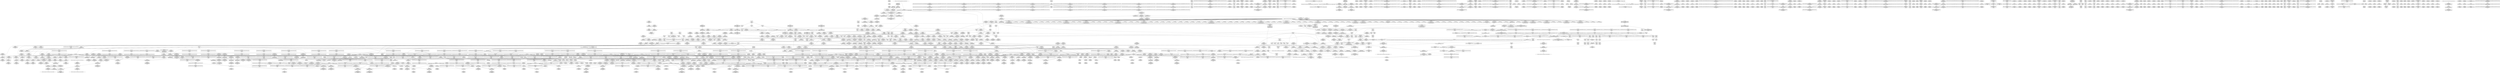 digraph {
	CE0x48530d0 [shape=record,shape=Mrecord,label="{CE0x48530d0|cred_sid:bb}"]
	CE0x4836580 [shape=record,shape=Mrecord,label="{CE0x4836580|i64*_getelementptr_inbounds_(_13_x_i64_,_13_x_i64_*___llvm_gcov_ctr126,_i64_0,_i64_8)|*Constant*}"]
	"CONST[source:0(mediator),value:2(dynamic)][purpose:{subject}][SnkIdx:0]"
	CE0x47bf010 [shape=record,shape=Mrecord,label="{CE0x47bf010|__llvm_gcov_indirect_counter_increment:predecessor|Function::__llvm_gcov_indirect_counter_increment&Arg::predecessor::|*SummSink*}"]
	CE0x479ead0 [shape=record,shape=Mrecord,label="{CE0x479ead0|_call_void___llvm_gcov_indirect_counter_increment(i32*___llvm_gcov_global_state_pred322,_i64**_getelementptr_inbounds_(_8_x_i64*_,_8_x_i64*_*___llvm_gcda_edge_table321,_i64_0,_i64_5)),_!dbg_!27725|security/selinux/hooks.c,5453|*SummSource*}"]
	CE0x48553d0 [shape=record,shape=Mrecord,label="{CE0x48553d0|GLOBAL:__llvm_gcov_ctr132|Global_var:__llvm_gcov_ctr132|*SummSource*}"]
	CE0x47bc2e0 [shape=record,shape=Mrecord,label="{CE0x47bc2e0|i32_11|*Constant*|*SummSource*}"]
	CE0x479eb40 [shape=record,shape=Mrecord,label="{CE0x479eb40|_call_void___llvm_gcov_indirect_counter_increment(i32*___llvm_gcov_global_state_pred322,_i64**_getelementptr_inbounds_(_8_x_i64*_,_8_x_i64*_*___llvm_gcda_edge_table321,_i64_0,_i64_5)),_!dbg_!27725|security/selinux/hooks.c,5453|*SummSink*}"]
	CE0x4868900 [shape=record,shape=Mrecord,label="{CE0x4868900|cred_sid:tmp|*SummSink*}"]
	CE0x48ca160 [shape=record,shape=Mrecord,label="{CE0x48ca160|i64*_getelementptr_inbounds_(_4_x_i64_,_4_x_i64_*___llvm_gcov_ctr128,_i64_0,_i64_2)|*Constant*}"]
	CE0x479a0d0 [shape=record,shape=Mrecord,label="{CE0x479a0d0|80:_i32,_112:_i8*,_:_CRE_4,5_}"]
	CE0x47ac320 [shape=record,shape=Mrecord,label="{CE0x47ac320|_call_void___llvm_gcov_indirect_counter_increment(i32*___llvm_gcov_global_state_pred322,_i64**_getelementptr_inbounds_(_8_x_i64*_,_8_x_i64*_*___llvm_gcda_edge_table321,_i64_0,_i64_3)),_!dbg_!27721|security/selinux/hooks.c,5446|*SummSink*}"]
	CE0x47e3100 [shape=record,shape=Mrecord,label="{CE0x47e3100|avc_has_perm:auditdata|Function::avc_has_perm&Arg::auditdata::}"]
	CE0x485b690 [shape=record,shape=Mrecord,label="{CE0x485b690|task_sid:tmp21|security/selinux/hooks.c,208|*SummSink*}"]
	CE0x48fc9a0 [shape=record,shape=Mrecord,label="{CE0x48fc9a0|__preempt_count_sub:tmp|*SummSource*}"]
	CE0x48ba780 [shape=record,shape=Mrecord,label="{CE0x48ba780|rcu_read_unlock:tmp9|include/linux/rcupdate.h,933|*SummSink*}"]
	CE0x480ca80 [shape=record,shape=Mrecord,label="{CE0x480ca80|80:_i32,_112:_i8*,_:_CRE_55,56_}"]
	CE0x48201d0 [shape=record,shape=Mrecord,label="{CE0x48201d0|ipc_has_perm:tmp7|security/selinux/hooks.c,5136}"]
	CE0x4848370 [shape=record,shape=Mrecord,label="{CE0x4848370|rcu_read_lock:tmp10|include/linux/rcupdate.h,882|*SummSink*}"]
	CE0x482b880 [shape=record,shape=Mrecord,label="{CE0x482b880|_call_void_lock_acquire(%struct.lockdep_map*_%map,_i32_0,_i32_0,_i32_2,_i32_0,_%struct.lockdep_map*_null,_i64_ptrtoint_(i8*_blockaddress(_rcu_lock_acquire,_%__here)_to_i64))_#10,_!dbg_!27716|include/linux/rcupdate.h,418|*SummSink*}"]
	CE0x49100b0 [shape=record,shape=Mrecord,label="{CE0x49100b0|__preempt_count_add:do.body|*SummSource*}"]
	CE0x47bc1a0 [shape=record,shape=Mrecord,label="{CE0x47bc1a0|i32_15|*Constant*|*SummSink*}"]
	"CONST[source:2(external),value:2(dynamic)][purpose:{subject}][SrcIdx:17]"
	CE0x48610d0 [shape=record,shape=Mrecord,label="{CE0x48610d0|_ret_i32_%tmp6,_!dbg_!27716|security/selinux/hooks.c,197|*SummSink*}"]
	CE0x4869530 [shape=record,shape=Mrecord,label="{CE0x4869530|current_sid:do.body}"]
	CE0x48cfdc0 [shape=record,shape=Mrecord,label="{CE0x48cfdc0|GLOBAL:lock_release|*Constant*|*SummSink*}"]
	CE0x47eafe0 [shape=record,shape=Mrecord,label="{CE0x47eafe0|GLOBAL:__llvm_gcov_ctr127|Global_var:__llvm_gcov_ctr127}"]
	CE0x47e60c0 [shape=record,shape=Mrecord,label="{CE0x47e60c0|selinux_sem_semctl:tmp19|security/selinux/hooks.c,5466|*SummSource*}"]
	CE0x483d490 [shape=record,shape=Mrecord,label="{CE0x483d490|task_has_system:tmp3}"]
	CE0x4819f20 [shape=record,shape=Mrecord,label="{CE0x4819f20|rcu_read_lock:land.lhs.true|*SummSink*}"]
	CE0x48db020 [shape=record,shape=Mrecord,label="{CE0x48db020|i64*_getelementptr_inbounds_(_4_x_i64_,_4_x_i64_*___llvm_gcov_ctr129,_i64_0,_i64_0)|*Constant*|*SummSource*}"]
	CE0x47aad20 [shape=record,shape=Mrecord,label="{CE0x47aad20|_call_void___llvm_gcov_indirect_counter_increment(i32*___llvm_gcov_global_state_pred322,_i64**_getelementptr_inbounds_(_8_x_i64*_,_8_x_i64*_*___llvm_gcda_edge_table321,_i64_0,_i64_1)),_!dbg_!27714|security/selinux/hooks.c,5438|*SummSink*}"]
	CE0x48e3660 [shape=record,shape=Mrecord,label="{CE0x48e3660|__preempt_count_sub:tmp1|*SummSink*}"]
	CE0x483e9f0 [shape=record,shape=Mrecord,label="{CE0x483e9f0|task_sid:real_cred|security/selinux/hooks.c,208}"]
	CE0x47c60f0 [shape=record,shape=Mrecord,label="{CE0x47c60f0|task_sid:land.lhs.true|*SummSink*}"]
	CE0x4835b50 [shape=record,shape=Mrecord,label="{CE0x4835b50|i64*_getelementptr_inbounds_(_11_x_i64_,_11_x_i64_*___llvm_gcov_ctr125,_i64_0,_i64_1)|*Constant*}"]
	CE0x481c880 [shape=record,shape=Mrecord,label="{CE0x481c880|_ret_void,_!dbg_!27717|include/linux/rcupdate.h,240}"]
	CE0x48c1270 [shape=record,shape=Mrecord,label="{CE0x48c1270|i64*_getelementptr_inbounds_(_11_x_i64_,_11_x_i64_*___llvm_gcov_ctr132,_i64_0,_i64_10)|*Constant*|*SummSink*}"]
	CE0x47e29f0 [shape=record,shape=Mrecord,label="{CE0x47e29f0|ipc_has_perm:tmp6|*LoadInst*|security/selinux/hooks.c,5134|*SummSink*}"]
	CE0x4906460 [shape=record,shape=Mrecord,label="{CE0x4906460|__preempt_count_add:tmp2|*SummSink*}"]
	CE0x47e5180 [shape=record,shape=Mrecord,label="{CE0x47e5180|GLOBAL:current_sid|*Constant*|*SummSource*}"]
	CE0x48ed2b0 [shape=record,shape=Mrecord,label="{CE0x48ed2b0|__rcu_read_unlock:bb|*SummSource*}"]
	CE0x47e7340 [shape=record,shape=Mrecord,label="{CE0x47e7340|80:_i32,_112:_i8*,_:_CRE_22,23_}"]
	CE0x47c71b0 [shape=record,shape=Mrecord,label="{CE0x47c71b0|__llvm_gcov_indirect_counter_increment:tmp1|*SummSource*}"]
	CE0x480f1e0 [shape=record,shape=Mrecord,label="{CE0x480f1e0|80:_i32,_112:_i8*,_:_CRE_120,128_|*MultipleSource*|Function::selinux_sem_semctl&Arg::sma::|security/selinux/hooks.c,5466}"]
	CE0x491e2f0 [shape=record,shape=Mrecord,label="{CE0x491e2f0|__preempt_count_sub:tmp2|*SummSource*}"]
	CE0x47b8210 [shape=record,shape=Mrecord,label="{CE0x47b8210|i32_0|*Constant*|*SummSource*}"]
	CE0x484a8d0 [shape=record,shape=Mrecord,label="{CE0x484a8d0|rcu_read_lock:tmp14|include/linux/rcupdate.h,882|*SummSource*}"]
	CE0x482d9b0 [shape=record,shape=Mrecord,label="{CE0x482d9b0|i32_208|*Constant*|*SummSource*}"]
	CE0x48d05a0 [shape=record,shape=Mrecord,label="{CE0x48d05a0|i64_ptrtoint_(i8*_blockaddress(_rcu_lock_release,_%__here)_to_i64)|*Constant*|*SummSink*}"]
	CE0x484cd40 [shape=record,shape=Mrecord,label="{CE0x484cd40|GLOBAL:rcu_read_lock.__warned|Global_var:rcu_read_lock.__warned|*SummSink*}"]
	CE0x48f5a00 [shape=record,shape=Mrecord,label="{CE0x48f5a00|i64*_getelementptr_inbounds_(_4_x_i64_,_4_x_i64_*___llvm_gcov_ctr135,_i64_0,_i64_2)|*Constant*|*SummSink*}"]
	CE0x52eb530 [shape=record,shape=Mrecord,label="{CE0x52eb530|get_current:tmp3|*SummSource*}"]
	CE0x4821e50 [shape=record,shape=Mrecord,label="{CE0x4821e50|i64_4|*Constant*}"]
	CE0x48b8a40 [shape=record,shape=Mrecord,label="{CE0x48b8a40|__preempt_count_add:entry}"]
	CE0x47d2b20 [shape=record,shape=Mrecord,label="{CE0x47d2b20|%struct.task_struct*_(%struct.task_struct**)*_asm_movq_%gs:$_1:P_,$0_,_r,im,_dirflag_,_fpsr_,_flags_}"]
	CE0x47f1b00 [shape=record,shape=Mrecord,label="{CE0x47f1b00|GLOBAL:rcu_lock_map|Global_var:rcu_lock_map}"]
	CE0x4862870 [shape=record,shape=Mrecord,label="{CE0x4862870|current_sid:if.end}"]
	CE0x47e70e0 [shape=record,shape=Mrecord,label="{CE0x47e70e0|80:_i32,_112:_i8*,_:_CRE_20,21_}"]
	CE0x47e8050 [shape=record,shape=Mrecord,label="{CE0x47e8050|80:_i32,_112:_i8*,_:_CRE_33,34_}"]
	CE0x48cc880 [shape=record,shape=Mrecord,label="{CE0x48cc880|rcu_lock_acquire:tmp6|*SummSink*}"]
	CE0x4830ea0 [shape=record,shape=Mrecord,label="{CE0x4830ea0|_call_void_mcount()_#3|*SummSink*}"]
	CE0x48c5b60 [shape=record,shape=Mrecord,label="{CE0x48c5b60|GLOBAL:rcu_lock_release|*Constant*|*SummSink*}"]
	CE0x47ee940 [shape=record,shape=Mrecord,label="{CE0x47ee940|task_sid:tmp6|security/selinux/hooks.c,208}"]
	CE0x47ba450 [shape=record,shape=Mrecord,label="{CE0x47ba450|selinux_sem_semctl:sw.bb7|*SummSource*}"]
	CE0x47cfe70 [shape=record,shape=Mrecord,label="{CE0x47cfe70|ipc_has_perm:tmp1|*SummSink*}"]
	CE0x47f5890 [shape=record,shape=Mrecord,label="{CE0x47f5890|task_sid:tmp25|security/selinux/hooks.c,208|*SummSource*}"]
	CE0x49069c0 [shape=record,shape=Mrecord,label="{CE0x49069c0|_call_void_asm_addl_$1,_%gs:$0_,_*m,ri,*m,_dirflag_,_fpsr_,_flags_(i32*___preempt_count,_i32_%sub,_i32*___preempt_count)_#3,_!dbg_!27717,_!srcloc_!27718|./arch/x86/include/asm/preempt.h,77|*SummSource*}"]
	CE0x47e5ac0 [shape=record,shape=Mrecord,label="{CE0x47e5ac0|selinux_sem_semctl:tmp18|security/selinux/hooks.c,5466|*SummSource*}"]
	CE0x48f2bd0 [shape=record,shape=Mrecord,label="{CE0x48f2bd0|__rcu_read_unlock:tmp2}"]
	CE0x4815450 [shape=record,shape=Mrecord,label="{CE0x4815450|__llvm_gcov_indirect_counter_increment:bb4|*SummSink*}"]
	CE0x485fc40 [shape=record,shape=Mrecord,label="{CE0x485fc40|GLOBAL:cred_sid|*Constant*}"]
	CE0x482ae50 [shape=record,shape=Mrecord,label="{CE0x482ae50|i64*_getelementptr_inbounds_(_4_x_i64_,_4_x_i64_*___llvm_gcov_ctr129,_i64_0,_i64_3)|*Constant*|*SummSource*}"]
	CE0x48d8230 [shape=record,shape=Mrecord,label="{CE0x48d8230|__preempt_count_add:tmp6|./arch/x86/include/asm/preempt.h,73}"]
	CE0x47ec360 [shape=record,shape=Mrecord,label="{CE0x47ec360|i32_1|*Constant*}"]
	CE0x47d2430 [shape=record,shape=Mrecord,label="{CE0x47d2430|COLLAPSED:_GCMRE___llvm_gcov_ctr159_internal_global_2_x_i64_zeroinitializer:_elem_0:default:}"]
	CE0x48674f0 [shape=record,shape=Mrecord,label="{CE0x48674f0|current_sid:land.lhs.true|*SummSink*}"]
	CE0x47e4fe0 [shape=record,shape=Mrecord,label="{CE0x47e4fe0|GLOBAL:current_sid|*Constant*}"]
	CE0x482de80 [shape=record,shape=Mrecord,label="{CE0x482de80|i32_208|*Constant*|*SummSink*}"]
	CE0x4840d40 [shape=record,shape=Mrecord,label="{CE0x4840d40|i64*_getelementptr_inbounds_(_13_x_i64_,_13_x_i64_*___llvm_gcov_ctr126,_i64_0,_i64_1)|*Constant*|*SummSink*}"]
	CE0x482f890 [shape=record,shape=Mrecord,label="{CE0x482f890|cred_sid:tmp2|*SummSink*}"]
	CE0x47f18d0 [shape=record,shape=Mrecord,label="{CE0x47f18d0|COLLAPSED:_GCMRE___llvm_gcov_ctr126_internal_global_13_x_i64_zeroinitializer:_elem_0:default:}"]
	CE0x48cff90 [shape=record,shape=Mrecord,label="{CE0x48cff90|i64_ptrtoint_(i8*_blockaddress(_rcu_lock_release,_%__here)_to_i64)|*Constant*}"]
	CE0x47ecb70 [shape=record,shape=Mrecord,label="{CE0x47ecb70|_call_void_mcount()_#3|*SummSink*}"]
	CE0x484be90 [shape=record,shape=Mrecord,label="{CE0x484be90|rcu_read_lock:tobool|include/linux/rcupdate.h,882|*SummSink*}"]
	CE0x48514f0 [shape=record,shape=Mrecord,label="{CE0x48514f0|_call_void_lockdep_rcu_suspicious(i8*_getelementptr_inbounds_(_25_x_i8_,_25_x_i8_*_.str45,_i32_0,_i32_0),_i32_883,_i8*_getelementptr_inbounds_(_42_x_i8_,_42_x_i8_*_.str46,_i32_0,_i32_0))_#10,_!dbg_!27728|include/linux/rcupdate.h,882|*SummSink*}"]
	CE0x4820050 [shape=record,shape=Mrecord,label="{CE0x4820050|0:_i16,_4:_i32,_:_CRE_4,8_|*MultipleSource*|*LoadInst*|security/selinux/hooks.c,5131|security/selinux/hooks.c,5131|security/selinux/hooks.c,5136}"]
	CE0x47cce40 [shape=record,shape=Mrecord,label="{CE0x47cce40|i32_68|*Constant*|*SummSink*}"]
	CE0x48f5b50 [shape=record,shape=Mrecord,label="{CE0x48f5b50|_ret_void,_!dbg_!27720|./arch/x86/include/asm/preempt.h,78}"]
	CE0x48109b0 [shape=record,shape=Mrecord,label="{CE0x48109b0|selinux_sem_semctl:retval.0}"]
	CE0x4819d70 [shape=record,shape=Mrecord,label="{CE0x4819d70|rcu_lock_release:tmp3|*SummSource*}"]
	CE0x482f650 [shape=record,shape=Mrecord,label="{CE0x482f650|i64*_getelementptr_inbounds_(_13_x_i64_,_13_x_i64_*___llvm_gcov_ctr126,_i64_0,_i64_0)|*Constant*|*SummSource*}"]
	CE0x47ca910 [shape=record,shape=Mrecord,label="{CE0x47ca910|selinux_sem_semctl:tmp15|security/selinux/hooks.c,5460|*SummSource*}"]
	CE0x47f42d0 [shape=record,shape=Mrecord,label="{CE0x47f42d0|rcu_read_unlock:tmp12|include/linux/rcupdate.h,933|*SummSource*}"]
	CE0x47ceac0 [shape=record,shape=Mrecord,label="{CE0x47ceac0|task_has_system:tmp1|*SummSink*}"]
	CE0x4844ed0 [shape=record,shape=Mrecord,label="{CE0x4844ed0|GLOBAL:task_sid|*Constant*}"]
	CE0x48c0900 [shape=record,shape=Mrecord,label="{CE0x48c0900|rcu_read_unlock:tmp21|include/linux/rcupdate.h,935}"]
	CE0x47f6170 [shape=record,shape=Mrecord,label="{CE0x47f6170|task_sid:tmp27|security/selinux/hooks.c,208}"]
	CE0x483eb70 [shape=record,shape=Mrecord,label="{CE0x483eb70|task_sid:real_cred|security/selinux/hooks.c,208|*SummSink*}"]
	CE0x48ef230 [shape=record,shape=Mrecord,label="{CE0x48ef230|i64*_getelementptr_inbounds_(_4_x_i64_,_4_x_i64_*___llvm_gcov_ctr134,_i64_0,_i64_3)|*Constant*}"]
	CE0x4873780 [shape=record,shape=Mrecord,label="{CE0x4873780|current_sid:tmp17|security/selinux/hooks.c,218|*SummSink*}"]
	CE0x48fcab0 [shape=record,shape=Mrecord,label="{CE0x48fcab0|i64*_getelementptr_inbounds_(_4_x_i64_,_4_x_i64_*___llvm_gcov_ctr129,_i64_0,_i64_0)|*Constant*|*SummSink*}"]
	CE0x47ce4f0 [shape=record,shape=Mrecord,label="{CE0x47ce4f0|__llvm_gcov_indirect_counter_increment:counter|*SummSink*}"]
	CE0x48297f0 [shape=record,shape=Mrecord,label="{CE0x48297f0|_call_void_mcount()_#3|*SummSink*}"]
	CE0x48e53a0 [shape=record,shape=Mrecord,label="{CE0x48e53a0|_call_void___preempt_count_sub(i32_1)_#10,_!dbg_!27715|include/linux/rcupdate.h,244}"]
	CE0x47bd850 [shape=record,shape=Mrecord,label="{CE0x47bd850|selinux_sem_semctl:tmp6|security/selinux/hooks.c,5446|*SummSink*}"]
	CE0x485e1f0 [shape=record,shape=Mrecord,label="{CE0x485e1f0|_call_void_asm_addl_$1,_%gs:$0_,_*m,ri,*m,_dirflag_,_fpsr_,_flags_(i32*___preempt_count,_i32_%val,_i32*___preempt_count)_#3,_!dbg_!27714,_!srcloc_!27717|./arch/x86/include/asm/preempt.h,72|*SummSink*}"]
	CE0x483c840 [shape=record,shape=Mrecord,label="{CE0x483c840|i32_218|*Constant*|*SummSink*}"]
	CE0x47a3cf0 [shape=record,shape=Mrecord,label="{CE0x47a3cf0|selinux_sem_semctl:tmp|*SummSink*}"]
	CE0x4862a40 [shape=record,shape=Mrecord,label="{CE0x4862a40|rcu_read_lock:tmp|*SummSink*}"]
	CE0x47b27e0 [shape=record,shape=Mrecord,label="{CE0x47b27e0|_call_void___llvm_gcov_indirect_counter_increment(i32*___llvm_gcov_global_state_pred322,_i64**_getelementptr_inbounds_(_8_x_i64*_,_8_x_i64*_*___llvm_gcda_edge_table321,_i64_0,_i64_7)),_!dbg_!27729|security/selinux/hooks.c,5460|*SummSink*}"]
	CE0x48dcee0 [shape=record,shape=Mrecord,label="{CE0x48dcee0|__preempt_count_add:do.body}"]
	CE0x4837310 [shape=record,shape=Mrecord,label="{CE0x4837310|get_current:tmp|*SummSource*}"]
	CE0x480d070 [shape=record,shape=Mrecord,label="{CE0x480d070|80:_i32,_112:_i8*,_:_CRE_60,61_}"]
	CE0x47bbc20 [shape=record,shape=Mrecord,label="{CE0x47bbc20|_call_void_mcount()_#3|*SummSink*}"]
	CE0x48f8fe0 [shape=record,shape=Mrecord,label="{CE0x48f8fe0|__preempt_count_sub:tmp1}"]
	CE0x4829fb0 [shape=record,shape=Mrecord,label="{CE0x4829fb0|current_sid:land.lhs.true2|*SummSource*}"]
	CE0x47d1100 [shape=record,shape=Mrecord,label="{CE0x47d1100|i64*_getelementptr_inbounds_(_2_x_i64_,_2_x_i64_*___llvm_gcov_ctr159,_i64_0,_i64_0)|*Constant*|*SummSink*}"]
	CE0x47bb7c0 [shape=record,shape=Mrecord,label="{CE0x47bb7c0|80:_i32,_112:_i8*,_:_CRE_3,4_}"]
	CE0x47e9350 [shape=record,shape=Mrecord,label="{CE0x47e9350|80:_i32,_112:_i8*,_:_CRE_49,50_}"]
	CE0x48b55b0 [shape=record,shape=Mrecord,label="{CE0x48b55b0|rcu_read_unlock:tobool|include/linux/rcupdate.h,933}"]
	CE0x4827da0 [shape=record,shape=Mrecord,label="{CE0x4827da0|current_sid:tmp4|security/selinux/hooks.c,218}"]
	CE0x47ed680 [shape=record,shape=Mrecord,label="{CE0x47ed680|task_sid:tmp7|security/selinux/hooks.c,208|*SummSource*}"]
	CE0x48c8280 [shape=record,shape=Mrecord,label="{CE0x48c8280|_call_void_asm_sideeffect_,_memory_,_dirflag_,_fpsr_,_flags_()_#3,_!dbg_!27714,_!srcloc_!27715|include/linux/rcupdate.h,239|*SummSink*}"]
	CE0x47e5640 [shape=record,shape=Mrecord,label="{CE0x47e5640|_ret_i32_%tmp24,_!dbg_!27742|security/selinux/hooks.c,220}"]
	CE0x47f3280 [shape=record,shape=Mrecord,label="{CE0x47f3280|rcu_read_unlock:call|include/linux/rcupdate.h,933|*SummSource*}"]
	CE0x4821a40 [shape=record,shape=Mrecord,label="{CE0x4821a40|GLOBAL:__llvm_gcov_ctr125|Global_var:__llvm_gcov_ctr125|*SummSink*}"]
	CE0x48e5090 [shape=record,shape=Mrecord,label="{CE0x48e5090|__rcu_read_unlock:tmp5|include/linux/rcupdate.h,244|*SummSink*}"]
	CE0x4811c50 [shape=record,shape=Mrecord,label="{CE0x4811c50|i64*_getelementptr_inbounds_(_25_x_i64_,_25_x_i64_*___llvm_gcov_ctr320,_i64_0,_i64_24)|*Constant*}"]
	CE0x47e3e00 [shape=record,shape=Mrecord,label="{CE0x47e3e00|ipc_has_perm:tmp8|security/selinux/hooks.c,5136}"]
	CE0x48bb690 [shape=record,shape=Mrecord,label="{CE0x48bb690|rcu_lock_acquire:__here}"]
	CE0x47ece60 [shape=record,shape=Mrecord,label="{CE0x47ece60|rcu_read_lock:tmp|*SummSource*}"]
	CE0x482ea90 [shape=record,shape=Mrecord,label="{CE0x482ea90|cred_sid:tmp5|security/selinux/hooks.c,196|*SummSource*}"]
	CE0x47c7c30 [shape=record,shape=Mrecord,label="{CE0x47c7c30|i32_-1|*Constant*}"]
	CE0x4833060 [shape=record,shape=Mrecord,label="{CE0x4833060|task_sid:tmp2|*SummSource*}"]
	CE0x482b750 [shape=record,shape=Mrecord,label="{CE0x482b750|_call_void_lock_acquire(%struct.lockdep_map*_%map,_i32_0,_i32_0,_i32_2,_i32_0,_%struct.lockdep_map*_null,_i64_ptrtoint_(i8*_blockaddress(_rcu_lock_acquire,_%__here)_to_i64))_#10,_!dbg_!27716|include/linux/rcupdate.h,418|*SummSource*}"]
	CE0x480f720 [shape=record,shape=Mrecord,label="{CE0x480f720|80:_i32,_112:_i8*,_:_CRE_144,152_|*MultipleSource*|Function::selinux_sem_semctl&Arg::sma::|security/selinux/hooks.c,5466}"]
	CE0x48696c0 [shape=record,shape=Mrecord,label="{CE0x48696c0|current_sid:do.body|*SummSink*}"]
	CE0x484ef30 [shape=record,shape=Mrecord,label="{CE0x484ef30|i8*_getelementptr_inbounds_(_42_x_i8_,_42_x_i8_*_.str46,_i32_0,_i32_0)|*Constant*|*SummSink*}"]
	CE0x481a910 [shape=record,shape=Mrecord,label="{CE0x481a910|__rcu_read_lock:entry}"]
	CE0x47e4740 [shape=record,shape=Mrecord,label="{CE0x47e4740|avc_has_perm:entry}"]
	CE0x480e470 [shape=record,shape=Mrecord,label="{CE0x480e470|80:_i32,_112:_i8*,_:_CRE_84,88_|*MultipleSource*|Function::selinux_sem_semctl&Arg::sma::|security/selinux/hooks.c,5466}"]
	CE0x48c6800 [shape=record,shape=Mrecord,label="{CE0x48c6800|_ret_void,_!dbg_!27717|include/linux/rcupdate.h,424|*SummSource*}"]
	CE0x485a6d0 [shape=record,shape=Mrecord,label="{CE0x485a6d0|rcu_read_unlock:do.end|*SummSink*}"]
	CE0x47cc310 [shape=record,shape=Mrecord,label="{CE0x47cc310|selinux_sem_semctl:tmp16|security/selinux/hooks.c,5463|*SummSource*}"]
	CE0x486a160 [shape=record,shape=Mrecord,label="{CE0x486a160|rcu_read_lock:tmp2|*SummSource*}"]
	CE0x4812110 [shape=record,shape=Mrecord,label="{CE0x4812110|ipc_has_perm:entry}"]
	CE0x47cec80 [shape=record,shape=Mrecord,label="{CE0x47cec80|i64*_getelementptr_inbounds_(_2_x_i64_,_2_x_i64_*___llvm_gcov_ctr159,_i64_0,_i64_1)|*Constant*}"]
	CE0x48c2270 [shape=record,shape=Mrecord,label="{CE0x48c2270|rcu_read_unlock:tmp17|include/linux/rcupdate.h,933|*SummSink*}"]
	CE0x47b9180 [shape=record,shape=Mrecord,label="{CE0x47b9180|i64*_getelementptr_inbounds_(_25_x_i64_,_25_x_i64_*___llvm_gcov_ctr320,_i64_0,_i64_16)|*Constant*|*SummSource*}"]
	CE0x480dd80 [shape=record,shape=Mrecord,label="{CE0x480dd80|80:_i32,_112:_i8*,_:_CRE_71,72_}"]
	CE0x485a870 [shape=record,shape=Mrecord,label="{CE0x485a870|rcu_read_unlock:do.body|*SummSource*}"]
	CE0x480d8c0 [shape=record,shape=Mrecord,label="{CE0x480d8c0|80:_i32,_112:_i8*,_:_CRE_67,68_}"]
	CE0x483eb00 [shape=record,shape=Mrecord,label="{CE0x483eb00|task_sid:tmp4|*LoadInst*|security/selinux/hooks.c,208}"]
	CE0x47eeb10 [shape=record,shape=Mrecord,label="{CE0x47eeb10|i64*_getelementptr_inbounds_(_11_x_i64_,_11_x_i64_*___llvm_gcov_ctr125,_i64_0,_i64_0)|*Constant*|*SummSource*}"]
	CE0x4835e70 [shape=record,shape=Mrecord,label="{CE0x4835e70|task_sid:tmp16|security/selinux/hooks.c,208}"]
	CE0x4841250 [shape=record,shape=Mrecord,label="{CE0x4841250|rcu_read_lock:tmp1|*SummSource*}"]
	CE0x47ef460 [shape=record,shape=Mrecord,label="{CE0x47ef460|cred_sid:sid|security/selinux/hooks.c,197}"]
	CE0x4824300 [shape=record,shape=Mrecord,label="{CE0x4824300|ipc_has_perm:tmp5|security/selinux/hooks.c,5131|*SummSink*}"]
	CE0x482f7b0 [shape=record,shape=Mrecord,label="{CE0x482f7b0|cred_sid:tmp2}"]
	CE0x4811760 [shape=record,shape=Mrecord,label="{CE0x4811760|selinux_sem_semctl:tmp20|security/selinux/hooks.c,5468|*SummSource*}"]
	CE0x4846540 [shape=record,shape=Mrecord,label="{CE0x4846540|__rcu_read_lock:tmp3|*SummSink*}"]
	CE0x4849b00 [shape=record,shape=Mrecord,label="{CE0x4849b00|rcu_read_unlock:call3|include/linux/rcupdate.h,933|*SummSource*}"]
	CE0x47c6f40 [shape=record,shape=Mrecord,label="{CE0x47c6f40|__llvm_gcov_indirect_counter_increment:tmp|*SummSink*}"]
	CE0x4874a70 [shape=record,shape=Mrecord,label="{CE0x4874a70|current_sid:tmp20|security/selinux/hooks.c,218|*SummSource*}"]
	CE0x47bdb70 [shape=record,shape=Mrecord,label="{CE0x47bdb70|selinux_sem_semctl:tmp7|security/selinux/hooks.c,5446}"]
	CE0x47968d0 [shape=record,shape=Mrecord,label="{CE0x47968d0|task_has_system:entry|*SummSink*}"]
	CE0x4834250 [shape=record,shape=Mrecord,label="{CE0x4834250|0:_i8,_:_GCMR_task_sid.__warned_internal_global_i8_0,_section_.data.unlikely_,_align_1:_elem_0:default:}"]
	CE0x48b79c0 [shape=record,shape=Mrecord,label="{CE0x48b79c0|void_(i32*,_i32,_i32*)*_asm_addl_$1,_%gs:$0_,_*m,ri,*m,_dirflag_,_fpsr_,_flags_|*SummSink*}"]
	CE0x48103d0 [shape=record,shape=Mrecord,label="{CE0x48103d0|GLOBAL:ipc_has_perm|*Constant*}"]
	CE0x47a4990 [shape=record,shape=Mrecord,label="{CE0x47a4990|i64*_getelementptr_inbounds_(_25_x_i64_,_25_x_i64_*___llvm_gcov_ctr320,_i64_0,_i64_18)|*Constant*}"]
	CE0x47e8d60 [shape=record,shape=Mrecord,label="{CE0x47e8d60|80:_i32,_112:_i8*,_:_CRE_44,45_}"]
	CE0x4860090 [shape=record,shape=Mrecord,label="{CE0x4860090|task_sid:call7|security/selinux/hooks.c,208|*SummSource*}"]
	CE0x47917d0 [shape=record,shape=Mrecord,label="{CE0x47917d0|i32_13|*Constant*}"]
	CE0x48528a0 [shape=record,shape=Mrecord,label="{CE0x48528a0|rcu_read_lock:tmp22|include/linux/rcupdate.h,884|*SummSource*}"]
	CE0x479a7c0 [shape=record,shape=Mrecord,label="{CE0x479a7c0|80:_i32,_112:_i8*,_:_CRE_10,11_}"]
	CE0x47e28f0 [shape=record,shape=Mrecord,label="{CE0x47e28f0|ipc_has_perm:tmp6|*LoadInst*|security/selinux/hooks.c,5134}"]
	CE0x47efe90 [shape=record,shape=Mrecord,label="{CE0x47efe90|current_sid:tobool1|security/selinux/hooks.c,218|*SummSource*}"]
	CE0x484e280 [shape=record,shape=Mrecord,label="{CE0x484e280|i8*_getelementptr_inbounds_(_25_x_i8_,_25_x_i8_*_.str45,_i32_0,_i32_0)|*Constant*}"]
	CE0x654c990 [shape=record,shape=Mrecord,label="{CE0x654c990|i32_2|*Constant*|*SummSink*}"]
	CE0x47aa8d0 [shape=record,shape=Mrecord,label="{CE0x47aa8d0|task_has_system:bb}"]
	CE0x47f0140 [shape=record,shape=Mrecord,label="{CE0x47f0140|i64_4|*Constant*}"]
	CE0x48420a0 [shape=record,shape=Mrecord,label="{CE0x48420a0|ipc_has_perm:security|security/selinux/hooks.c,5131|*SummSource*}"]
	CE0x4847480 [shape=record,shape=Mrecord,label="{CE0x4847480|rcu_read_lock:tobool1|include/linux/rcupdate.h,882|*SummSource*}"]
	CE0x4797c50 [shape=record,shape=Mrecord,label="{CE0x4797c50|i64*_getelementptr_inbounds_(_25_x_i64_,_25_x_i64_*___llvm_gcov_ctr320,_i64_0,_i64_0)|*Constant*|*SummSource*}"]
	CE0x48eb980 [shape=record,shape=Mrecord,label="{CE0x48eb980|__preempt_count_add:tmp3}"]
	CE0x47e7cc0 [shape=record,shape=Mrecord,label="{CE0x47e7cc0|80:_i32,_112:_i8*,_:_CRE_30,31_}"]
	CE0x48bd7e0 [shape=record,shape=Mrecord,label="{CE0x48bd7e0|_ret_void,_!dbg_!27719|./arch/x86/include/asm/preempt.h,73}"]
	CE0x490fde0 [shape=record,shape=Mrecord,label="{CE0x490fde0|_call_void_mcount()_#3|*SummSink*}"]
	CE0x47f6d40 [shape=record,shape=Mrecord,label="{CE0x47f6d40|80:_i32,_112:_i8*,_:_CRE_17,18_}"]
	CE0x48380c0 [shape=record,shape=Mrecord,label="{CE0x48380c0|i16_3|*Constant*}"]
	CE0x47eb9e0 [shape=record,shape=Mrecord,label="{CE0x47eb9e0|i64*_getelementptr_inbounds_(_11_x_i64_,_11_x_i64_*___llvm_gcov_ctr125,_i64_0,_i64_8)|*Constant*|*SummSink*}"]
	CE0x4833f90 [shape=record,shape=Mrecord,label="{CE0x4833f90|task_sid:tmp6|security/selinux/hooks.c,208|*SummSource*}"]
	CE0x47ec110 [shape=record,shape=Mrecord,label="{CE0x47ec110|task_sid:tmp5|security/selinux/hooks.c,208}"]
	CE0x48e5950 [shape=record,shape=Mrecord,label="{CE0x48e5950|_call_void___preempt_count_add(i32_1)_#10,_!dbg_!27711|include/linux/rcupdate.h,239}"]
	CE0x47c90f0 [shape=record,shape=Mrecord,label="{CE0x47c90f0|task_sid:tmp18|security/selinux/hooks.c,208|*SummSource*}"]
	"CONST[source:0(mediator),value:0(static)][purpose:{operation}][SnkIdx:3]"
	CE0x482ed50 [shape=record,shape=Mrecord,label="{CE0x482ed50|i64_3|*Constant*|*SummSink*}"]
	CE0x47e7930 [shape=record,shape=Mrecord,label="{CE0x47e7930|80:_i32,_112:_i8*,_:_CRE_27,28_}"]
	CE0x48c2500 [shape=record,shape=Mrecord,label="{CE0x48c2500|rcu_read_unlock:tmp18|include/linux/rcupdate.h,933}"]
	CE0x47c39d0 [shape=record,shape=Mrecord,label="{CE0x47c39d0|_call_void___llvm_gcov_indirect_counter_increment(i32*___llvm_gcov_global_state_pred322,_i64**_getelementptr_inbounds_(_8_x_i64*_,_8_x_i64*_*___llvm_gcda_edge_table321,_i64_0,_i64_6)),_!dbg_!27727|security/selinux/hooks.c,5456|*SummSink*}"]
	CE0x48bc220 [shape=record,shape=Mrecord,label="{CE0x48bc220|rcu_read_unlock:do.body|*SummSink*}"]
	CE0x47d35e0 [shape=record,shape=Mrecord,label="{CE0x47d35e0|task_has_system:call|security/selinux/hooks.c,1592}"]
	CE0x47f64a0 [shape=record,shape=Mrecord,label="{CE0x47f64a0|i64*_getelementptr_inbounds_(_13_x_i64_,_13_x_i64_*___llvm_gcov_ctr126,_i64_0,_i64_12)|*Constant*|*SummSource*}"]
	CE0x491aa20 [shape=record,shape=Mrecord,label="{CE0x491aa20|i64*_getelementptr_inbounds_(_4_x_i64_,_4_x_i64_*___llvm_gcov_ctr135,_i64_0,_i64_0)|*Constant*}"]
	CE0x4845b90 [shape=record,shape=Mrecord,label="{CE0x4845b90|rcu_lock_acquire:entry|*SummSource*}"]
	CE0x4846270 [shape=record,shape=Mrecord,label="{CE0x4846270|__preempt_count_sub:entry}"]
	CE0x483e410 [shape=record,shape=Mrecord,label="{CE0x483e410|current_sid:tmp5|security/selinux/hooks.c,218|*SummSource*}"]
	CE0x4832550 [shape=record,shape=Mrecord,label="{CE0x4832550|task_sid:do.end6|*SummSource*}"]
	CE0x484d2a0 [shape=record,shape=Mrecord,label="{CE0x484d2a0|rcu_lock_release:tmp1}"]
	CE0x48cf510 [shape=record,shape=Mrecord,label="{CE0x48cf510|COLLAPSED:_GCMRE___llvm_gcov_ctr128_internal_global_4_x_i64_zeroinitializer:_elem_0:default:}"]
	CE0x47c1160 [shape=record,shape=Mrecord,label="{CE0x47c1160|_call_void_lockdep_rcu_suspicious(i8*_getelementptr_inbounds_(_25_x_i8_,_25_x_i8_*_.str3,_i32_0,_i32_0),_i32_208,_i8*_getelementptr_inbounds_(_41_x_i8_,_41_x_i8_*_.str44,_i32_0,_i32_0))_#10,_!dbg_!27732|security/selinux/hooks.c,208|*SummSource*}"]
	CE0x479ffd0 [shape=record,shape=Mrecord,label="{CE0x479ffd0|i64*_getelementptr_inbounds_(_25_x_i64_,_25_x_i64_*___llvm_gcov_ctr320,_i64_0,_i64_19)|*Constant*|*SummSource*}"]
	CE0x47f2b40 [shape=record,shape=Mrecord,label="{CE0x47f2b40|get_current:tmp3}"]
	CE0x47acfe0 [shape=record,shape=Mrecord,label="{CE0x47acfe0|i64**_getelementptr_inbounds_(_8_x_i64*_,_8_x_i64*_*___llvm_gcda_edge_table321,_i64_0,_i64_3)|*Constant*}"]
	CE0x48b9750 [shape=record,shape=Mrecord,label="{CE0x48b9750|rcu_lock_acquire:bb}"]
	CE0x4838ef0 [shape=record,shape=Mrecord,label="{CE0x4838ef0|i64*_getelementptr_inbounds_(_2_x_i64_,_2_x_i64_*___llvm_gcov_ctr294,_i64_0,_i64_1)|*Constant*|*SummSource*}"]
	CE0x4873fb0 [shape=record,shape=Mrecord,label="{CE0x4873fb0|current_sid:tmp19|security/selinux/hooks.c,218}"]
	CE0x48c6030 [shape=record,shape=Mrecord,label="{CE0x48c6030|rcu_lock_release:entry|*SummSink*}"]
	CE0x4839210 [shape=record,shape=Mrecord,label="{CE0x4839210|ipc_has_perm:tmp2}"]
	CE0x4830fa0 [shape=record,shape=Mrecord,label="{CE0x4830fa0|i32_22|*Constant*}"]
	CE0x4848240 [shape=record,shape=Mrecord,label="{CE0x4848240|rcu_read_lock:tmp10|include/linux/rcupdate.h,882|*SummSource*}"]
	CE0x4825220 [shape=record,shape=Mrecord,label="{CE0x4825220|i8_4|*Constant*|*SummSource*}"]
	CE0x47cdee0 [shape=record,shape=Mrecord,label="{CE0x47cdee0|__llvm_gcov_indirect_counter_increment:tmp2|*SummSink*}"]
	CE0x48388b0 [shape=record,shape=Mrecord,label="{CE0x48388b0|current_sid:tmp7|security/selinux/hooks.c,218|*SummSource*}"]
	CE0x47e83e0 [shape=record,shape=Mrecord,label="{CE0x47e83e0|80:_i32,_112:_i8*,_:_CRE_36,37_}"]
	CE0x47f6750 [shape=record,shape=Mrecord,label="{CE0x47f6750|80:_i32,_112:_i8*,_:_CRE_12,13_}"]
	CE0x481c100 [shape=record,shape=Mrecord,label="{CE0x481c100|rcu_read_lock:bb|*SummSource*}"]
	CE0x4861c80 [shape=record,shape=Mrecord,label="{CE0x4861c80|rcu_read_unlock:entry|*SummSource*}"]
	CE0x47f65a0 [shape=record,shape=Mrecord,label="{CE0x47f65a0|i64*_getelementptr_inbounds_(_13_x_i64_,_13_x_i64_*___llvm_gcov_ctr126,_i64_0,_i64_12)|*Constant*|*SummSink*}"]
	CE0x47d0280 [shape=record,shape=Mrecord,label="{CE0x47d0280|current_sid:tmp10|security/selinux/hooks.c,218}"]
	CE0x47abd20 [shape=record,shape=Mrecord,label="{CE0x47abd20|selinux_sem_semctl:sw.bb4|*SummSource*}"]
	CE0x47be190 [shape=record,shape=Mrecord,label="{CE0x47be190|selinux_sem_semctl:call1|security/selinux/hooks.c,5438|*SummSink*}"]
	CE0x486d720 [shape=record,shape=Mrecord,label="{CE0x486d720|current_sid:security|security/selinux/hooks.c,218|*SummSource*}"]
	CE0x48cc210 [shape=record,shape=Mrecord,label="{CE0x48cc210|rcu_lock_acquire:__here|*SummSink*}"]
	CE0x47b1e70 [shape=record,shape=Mrecord,label="{CE0x47b1e70|selinux_sem_semctl:tmp13|security/selinux/hooks.c,5456}"]
	CE0x47d0370 [shape=record,shape=Mrecord,label="{CE0x47d0370|current_sid:tmp9|security/selinux/hooks.c,218|*SummSource*}"]
	CE0x48170f0 [shape=record,shape=Mrecord,label="{CE0x48170f0|current_sid:sid|security/selinux/hooks.c,220}"]
	CE0x48c5dc0 [shape=record,shape=Mrecord,label="{CE0x48c5dc0|GLOBAL:rcu_lock_release|*Constant*|*SummSource*}"]
	"CONST[source:0(mediator),value:2(dynamic)][purpose:{subject}][SnkIdx:4]"
	CE0x48f5de0 [shape=record,shape=Mrecord,label="{CE0x48f5de0|__preempt_count_sub:val|Function::__preempt_count_sub&Arg::val::|*SummSource*}"]
	CE0x48ec9a0 [shape=record,shape=Mrecord,label="{CE0x48ec9a0|rcu_lock_release:tmp7|*SummSource*}"]
	CE0x48f7f50 [shape=record,shape=Mrecord,label="{CE0x48f7f50|__preempt_count_sub:bb|*SummSink*}"]
	CE0x480deb0 [shape=record,shape=Mrecord,label="{CE0x480deb0|80:_i32,_112:_i8*,_:_CRE_72,73_|*MultipleSource*|Function::selinux_sem_semctl&Arg::sma::|security/selinux/hooks.c,5466}"]
	CE0x47bb9c0 [shape=record,shape=Mrecord,label="{CE0x47bb9c0|task_has_system:tsk|Function::task_has_system&Arg::tsk::|*SummSource*}"]
	CE0x47b3c30 [shape=record,shape=Mrecord,label="{CE0x47b3c30|i64**_getelementptr_inbounds_(_8_x_i64*_,_8_x_i64*_*___llvm_gcda_edge_table321,_i64_0,_i64_7)|*Constant*|*SummSource*}"]
	CE0x47c5e00 [shape=record,shape=Mrecord,label="{CE0x47c5e00|__llvm_gcov_indirect_counter_increment:tmp1}"]
	CE0x47ef700 [shape=record,shape=Mrecord,label="{CE0x47ef700|task_sid:tmp11|security/selinux/hooks.c,208|*SummSink*}"]
	CE0x48432d0 [shape=record,shape=Mrecord,label="{CE0x48432d0|ipc_has_perm:tmp4|*LoadInst*|security/selinux/hooks.c,5131|*SummSink*}"]
	CE0x48c60a0 [shape=record,shape=Mrecord,label="{CE0x48c60a0|rcu_lock_release:map|Function::rcu_lock_release&Arg::map::}"]
	CE0x4838d40 [shape=record,shape=Mrecord,label="{CE0x4838d40|task_sid:if.then|*SummSink*}"]
	CE0x47a4f40 [shape=record,shape=Mrecord,label="{CE0x47a4f40|selinux_sem_semctl:tmp8|security/selinux/hooks.c,5450|*SummSink*}"]
	CE0x4854450 [shape=record,shape=Mrecord,label="{CE0x4854450|__rcu_read_lock:tmp1|*SummSink*}"]
	CE0x47c2ac0 [shape=record,shape=Mrecord,label="{CE0x47c2ac0|_ret_i32_%call1,_!dbg_!27716|security/selinux/hooks.c,1594}"]
	CE0x4838420 [shape=record,shape=Mrecord,label="{CE0x4838420|cred_sid:tmp3|*SummSource*}"]
	CE0x486cd80 [shape=record,shape=Mrecord,label="{CE0x486cd80|current_sid:tmp21|security/selinux/hooks.c,218|*SummSource*}"]
	CE0x4830bb0 [shape=record,shape=Mrecord,label="{CE0x4830bb0|task_sid:tmp10|security/selinux/hooks.c,208|*SummSink*}"]
	CE0x48fc930 [shape=record,shape=Mrecord,label="{CE0x48fc930|COLLAPSED:_GCMRE___llvm_gcov_ctr135_internal_global_4_x_i64_zeroinitializer:_elem_0:default:}"]
	CE0x4832e50 [shape=record,shape=Mrecord,label="{CE0x4832e50|current_sid:tmp9|security/selinux/hooks.c,218}"]
	CE0x48b8810 [shape=record,shape=Mrecord,label="{CE0x48b8810|rcu_read_unlock:tmp9|include/linux/rcupdate.h,933}"]
	CE0x47bbe40 [shape=record,shape=Mrecord,label="{CE0x47bbe40|i32_15|*Constant*|*SummSource*}"]
	CE0x47a48b0 [shape=record,shape=Mrecord,label="{CE0x47a48b0|i64**_getelementptr_inbounds_(_8_x_i64*_,_8_x_i64*_*___llvm_gcda_edge_table321,_i64_0,_i64_4)|*Constant*|*SummSource*}"]
	CE0x4815da0 [shape=record,shape=Mrecord,label="{CE0x4815da0|_ret_i32_%call7,_!dbg_!27749|security/selinux/hooks.c,210}"]
	CE0x485a4d0 [shape=record,shape=Mrecord,label="{CE0x485a4d0|__rcu_read_lock:tmp6|include/linux/rcupdate.h,240}"]
	CE0x47ebc80 [shape=record,shape=Mrecord,label="{CE0x47ebc80|i64*_getelementptr_inbounds_(_11_x_i64_,_11_x_i64_*___llvm_gcov_ctr125,_i64_0,_i64_8)|*Constant*}"]
	CE0x48400f0 [shape=record,shape=Mrecord,label="{CE0x48400f0|task_sid:tmp13|security/selinux/hooks.c,208|*SummSink*}"]
	CE0x48653c0 [shape=record,shape=Mrecord,label="{CE0x48653c0|current_sid:tmp13|security/selinux/hooks.c,218|*SummSource*}"]
	CE0x48bc9b0 [shape=record,shape=Mrecord,label="{CE0x48bc9b0|__preempt_count_sub:tmp6|./arch/x86/include/asm/preempt.h,78|*SummSource*}"]
	CE0x4848a50 [shape=record,shape=Mrecord,label="{CE0x4848a50|rcu_read_lock:tmp12|include/linux/rcupdate.h,882}"]
	CE0x47ba6b0 [shape=record,shape=Mrecord,label="{CE0x47ba6b0|i32_19|*Constant*|*SummSink*}"]
	CE0x48dfc70 [shape=record,shape=Mrecord,label="{CE0x48dfc70|i64_ptrtoint_(i8*_blockaddress(_rcu_lock_acquire,_%__here)_to_i64)|*Constant*|*SummSink*}"]
	CE0x48c7870 [shape=record,shape=Mrecord,label="{CE0x48c7870|_ret_void,_!dbg_!27717|include/linux/rcupdate.h,245}"]
	CE0x4825620 [shape=record,shape=Mrecord,label="{CE0x4825620|i32_10|*Constant*}"]
	CE0x47b4c20 [shape=record,shape=Mrecord,label="{CE0x47b4c20|ipc_has_perm:bb}"]
	CE0x48223f0 [shape=record,shape=Mrecord,label="{CE0x48223f0|i64*_getelementptr_inbounds_(_2_x_i64_,_2_x_i64_*___llvm_gcov_ctr294,_i64_0,_i64_1)|*Constant*}"]
	CE0x4850c20 [shape=record,shape=Mrecord,label="{CE0x4850c20|i8_1|*Constant*}"]
	CE0x4837810 [shape=record,shape=Mrecord,label="{CE0x4837810|avc_has_perm:ssid|Function::avc_has_perm&Arg::ssid::}"]
	CE0x47cf4b0 [shape=record,shape=Mrecord,label="{CE0x47cf4b0|i64_1|*Constant*}"]
	CE0x47ed520 [shape=record,shape=Mrecord,label="{CE0x47ed520|cred_sid:tmp6|security/selinux/hooks.c,197|*SummSource*}"]
	CE0x4851a90 [shape=record,shape=Mrecord,label="{CE0x4851a90|rcu_read_lock:tmp20|include/linux/rcupdate.h,882|*SummSink*}"]
	CE0x48dd860 [shape=record,shape=Mrecord,label="{CE0x48dd860|i64*_getelementptr_inbounds_(_4_x_i64_,_4_x_i64_*___llvm_gcov_ctr134,_i64_0,_i64_0)|*Constant*|*SummSink*}"]
	CE0x48b6c20 [shape=record,shape=Mrecord,label="{CE0x48b6c20|rcu_read_unlock:land.lhs.true2|*SummSource*}"]
	CE0x48b80e0 [shape=record,shape=Mrecord,label="{CE0x48b80e0|i64*_getelementptr_inbounds_(_4_x_i64_,_4_x_i64_*___llvm_gcov_ctr128,_i64_0,_i64_3)|*Constant*|*SummSource*}"]
	CE0x48c6970 [shape=record,shape=Mrecord,label="{CE0x48c6970|_ret_void,_!dbg_!27717|include/linux/rcupdate.h,424|*SummSink*}"]
	CE0x483ed80 [shape=record,shape=Mrecord,label="{CE0x483ed80|_ret_void,_!dbg_!27717|include/linux/rcupdate.h,419|*SummSink*}"]
	CE0x47bd2e0 [shape=record,shape=Mrecord,label="{CE0x47bd2e0|i64*_getelementptr_inbounds_(_25_x_i64_,_25_x_i64_*___llvm_gcov_ctr320,_i64_0,_i64_17)|*Constant*}"]
	CE0x48ef050 [shape=record,shape=Mrecord,label="{CE0x48ef050|_ret_void,_!dbg_!27720|./arch/x86/include/asm/preempt.h,78|*SummSink*}"]
	CE0x47ee6c0 [shape=record,shape=Mrecord,label="{CE0x47ee6c0|i64_0|*Constant*|*SummSource*}"]
	CE0x482b3a0 [shape=record,shape=Mrecord,label="{CE0x482b3a0|rcu_lock_acquire:tmp5|include/linux/rcupdate.h,418|*SummSink*}"]
	CE0x47f5060 [shape=record,shape=Mrecord,label="{CE0x47f5060|task_sid:tmp25|security/selinux/hooks.c,208}"]
	CE0x48356a0 [shape=record,shape=Mrecord,label="{CE0x48356a0|GLOBAL:rcu_read_lock|*Constant*|*SummSource*}"]
	CE0x4866d10 [shape=record,shape=Mrecord,label="{CE0x4866d10|current_sid:tmp8|security/selinux/hooks.c,218}"]
	CE0x4834ce0 [shape=record,shape=Mrecord,label="{CE0x4834ce0|_call_void_mcount()_#3|*SummSource*}"]
	CE0x4815130 [shape=record,shape=Mrecord,label="{CE0x4815130|task_has_system:tmp|*SummSink*}"]
	CE0x4821b80 [shape=record,shape=Mrecord,label="{CE0x4821b80|current_sid:tmp5|security/selinux/hooks.c,218}"]
	CE0x47a81b0 [shape=record,shape=Mrecord,label="{CE0x47a81b0|task_sid:task|Function::task_sid&Arg::task::|*SummSource*}"]
	CE0x47f6ae0 [shape=record,shape=Mrecord,label="{CE0x47f6ae0|80:_i32,_112:_i8*,_:_CRE_15,16_}"]
	CE0x48b92c0 [shape=record,shape=Mrecord,label="{CE0x48b92c0|__rcu_read_unlock:tmp}"]
	CE0x59b3260 [shape=record,shape=Mrecord,label="{CE0x59b3260|i32_3|*Constant*|*SummSink*}"]
	CE0x48cda40 [shape=record,shape=Mrecord,label="{CE0x48cda40|rcu_lock_release:__here}"]
	CE0x486e5d0 [shape=record,shape=Mrecord,label="{CE0x486e5d0|current_sid:tmp16|security/selinux/hooks.c,218|*SummSource*}"]
	CE0x47e1c70 [shape=record,shape=Mrecord,label="{CE0x47e1c70|__llvm_gcov_indirect_counter_increment:tmp6|*SummSink*}"]
	CE0x48b89d0 [shape=record,shape=Mrecord,label="{CE0x48b89d0|__preempt_count_add:entry|*SummSource*}"]
	CE0x48e1200 [shape=record,shape=Mrecord,label="{CE0x48e1200|_call_void_mcount()_#3}"]
	CE0x47c50a0 [shape=record,shape=Mrecord,label="{CE0x47c50a0|selinux_sem_semctl:tmp12|security/selinux/hooks.c,5456|*SummSink*}"]
	CE0x48c41f0 [shape=record,shape=Mrecord,label="{CE0x48c41f0|i8*_getelementptr_inbounds_(_44_x_i8_,_44_x_i8_*_.str47,_i32_0,_i32_0)|*Constant*}"]
	CE0x47e9220 [shape=record,shape=Mrecord,label="{CE0x47e9220|80:_i32,_112:_i8*,_:_CRE_48,49_}"]
	CE0x4862740 [shape=record,shape=Mrecord,label="{CE0x4862740|current_sid:if.then|*SummSink*}"]
	CE0x48c9480 [shape=record,shape=Mrecord,label="{CE0x48c9480|rcu_lock_release:tmp2|*SummSource*}"]
	CE0x482fc80 [shape=record,shape=Mrecord,label="{CE0x482fc80|GLOBAL:current_sid.__warned|Global_var:current_sid.__warned|*SummSource*}"]
	CE0x48748f0 [shape=record,shape=Mrecord,label="{CE0x48748f0|current_sid:tmp20|security/selinux/hooks.c,218}"]
	CE0x4834400 [shape=record,shape=Mrecord,label="{CE0x4834400|current_sid:tmp3|*SummSource*}"]
	CE0x47bbdd0 [shape=record,shape=Mrecord,label="{CE0x47bbdd0|i32_11|*Constant*}"]
	CE0x48e9a70 [shape=record,shape=Mrecord,label="{CE0x48e9a70|rcu_lock_acquire:indirectgoto}"]
	CE0x48ec7c0 [shape=record,shape=Mrecord,label="{CE0x48ec7c0|rcu_lock_release:tmp7}"]
	CE0x48df880 [shape=record,shape=Mrecord,label="{CE0x48df880|%struct.lockdep_map*_null|*Constant*|*SummSink*}"]
	CE0x480d1a0 [shape=record,shape=Mrecord,label="{CE0x480d1a0|80:_i32,_112:_i8*,_:_CRE_61,62_}"]
	CE0x47b94b0 [shape=record,shape=Mrecord,label="{CE0x47b94b0|_call_void___llvm_gcov_indirect_counter_increment(i32*___llvm_gcov_global_state_pred322,_i64**_getelementptr_inbounds_(_8_x_i64*_,_8_x_i64*_*___llvm_gcda_edge_table321,_i64_0,_i64_3)),_!dbg_!27721|security/selinux/hooks.c,5446}"]
	CE0x48c29f0 [shape=record,shape=Mrecord,label="{CE0x48c29f0|_call_void_lockdep_rcu_suspicious(i8*_getelementptr_inbounds_(_25_x_i8_,_25_x_i8_*_.str45,_i32_0,_i32_0),_i32_934,_i8*_getelementptr_inbounds_(_44_x_i8_,_44_x_i8_*_.str47,_i32_0,_i32_0))_#10,_!dbg_!27726|include/linux/rcupdate.h,933}"]
	CE0x47be440 [shape=record,shape=Mrecord,label="{CE0x47be440|GLOBAL:task_has_system|*Constant*|*SummSink*}"]
	CE0x47ee620 [shape=record,shape=Mrecord,label="{CE0x47ee620|COLLAPSED:_GCMRE___llvm_gcov_ctr127_internal_global_11_x_i64_zeroinitializer:_elem_0:default:}"]
	CE0x48541e0 [shape=record,shape=Mrecord,label="{CE0x48541e0|i64*_getelementptr_inbounds_(_4_x_i64_,_4_x_i64_*___llvm_gcov_ctr128,_i64_0,_i64_1)|*Constant*|*SummSource*}"]
	CE0x47efa80 [shape=record,shape=Mrecord,label="{CE0x47efa80|task_sid:tmp12|security/selinux/hooks.c,208|*SummSource*}"]
	CE0x4823150 [shape=record,shape=Mrecord,label="{CE0x4823150|i64*_getelementptr_inbounds_(_2_x_i64_,_2_x_i64_*___llvm_gcov_ctr98,_i64_0,_i64_0)|*Constant*|*SummSource*}"]
	CE0x48633e0 [shape=record,shape=Mrecord,label="{CE0x48633e0|i1_true|*Constant*}"]
	CE0x47abc80 [shape=record,shape=Mrecord,label="{CE0x47abc80|get_current:tmp1|*SummSource*}"]
	CE0x481c6d0 [shape=record,shape=Mrecord,label="{CE0x481c6d0|rcu_read_unlock:bb|*SummSink*}"]
	CE0x47bdea0 [shape=record,shape=Mrecord,label="{CE0x47bdea0|GLOBAL:task_has_system|*Constant*}"]
	CE0x48421d0 [shape=record,shape=Mrecord,label="{CE0x48421d0|i32_10|*Constant*|*SummSink*}"]
	CE0x48e1ab0 [shape=record,shape=Mrecord,label="{CE0x48e1ab0|rcu_lock_release:tmp|*SummSource*}"]
	CE0x48523f0 [shape=record,shape=Mrecord,label="{CE0x48523f0|i64*_getelementptr_inbounds_(_11_x_i64_,_11_x_i64_*___llvm_gcov_ctr127,_i64_0,_i64_10)|*Constant*|*SummSource*}"]
	CE0x48684f0 [shape=record,shape=Mrecord,label="{CE0x48684f0|current_sid:bb|*SummSource*}"]
	CE0x48f9f20 [shape=record,shape=Mrecord,label="{CE0x48f9f20|i64*_getelementptr_inbounds_(_4_x_i64_,_4_x_i64_*___llvm_gcov_ctr135,_i64_0,_i64_3)|*Constant*}"]
	CE0x48133e0 [shape=record,shape=Mrecord,label="{CE0x48133e0|selinux_sem_semctl:tmp21|security/selinux/hooks.c,5468|*SummSource*}"]
	CE0x48c63c0 [shape=record,shape=Mrecord,label="{CE0x48c63c0|rcu_lock_release:map|Function::rcu_lock_release&Arg::map::|*SummSink*}"]
	CE0x48d5c40 [shape=record,shape=Mrecord,label="{CE0x48d5c40|GLOBAL:lock_acquire|*Constant*}"]
	CE0x47c0260 [shape=record,shape=Mrecord,label="{CE0x47c0260|80:_i32,_112:_i8*,_:_CRE_0,1_}"]
	CE0x47bd9d0 [shape=record,shape=Mrecord,label="{CE0x47bd9d0|_call_void___llvm_gcov_indirect_counter_increment(i32*___llvm_gcov_global_state_pred322,_i64**_getelementptr_inbounds_(_8_x_i64*_,_8_x_i64*_*___llvm_gcda_edge_table321,_i64_0,_i64_4)),_!dbg_!27723|security/selinux/hooks.c,5450}"]
	CE0x47cf240 [shape=record,shape=Mrecord,label="{CE0x47cf240|__llvm_gcov_indirect_counter_increment:tmp5|*SummSource*}"]
	CE0x481d8f0 [shape=record,shape=Mrecord,label="{CE0x481d8f0|rcu_read_lock:if.then}"]
	CE0x48ee700 [shape=record,shape=Mrecord,label="{CE0x48ee700|__rcu_read_unlock:tmp1|*SummSink*}"]
	CE0x47cf680 [shape=record,shape=Mrecord,label="{CE0x47cf680|_call_void_mcount()_#3|*SummSink*}"]
	CE0x4838a30 [shape=record,shape=Mrecord,label="{CE0x4838a30|current_sid:tmp7|security/selinux/hooks.c,218|*SummSink*}"]
	CE0x4906b10 [shape=record,shape=Mrecord,label="{CE0x4906b10|_call_void_asm_addl_$1,_%gs:$0_,_*m,ri,*m,_dirflag_,_fpsr_,_flags_(i32*___preempt_count,_i32_%sub,_i32*___preempt_count)_#3,_!dbg_!27717,_!srcloc_!27718|./arch/x86/include/asm/preempt.h,77|*SummSink*}"]
	CE0x4861580 [shape=record,shape=Mrecord,label="{CE0x4861580|_call_void_rcu_read_unlock()_#10,_!dbg_!27748|security/selinux/hooks.c,209|*SummSource*}"]
	CE0x4852030 [shape=record,shape=Mrecord,label="{CE0x4852030|i64*_getelementptr_inbounds_(_11_x_i64_,_11_x_i64_*___llvm_gcov_ctr127,_i64_0,_i64_10)|*Constant*}"]
	CE0x484d470 [shape=record,shape=Mrecord,label="{CE0x484d470|rcu_lock_release:tmp1|*SummSource*}"]
	CE0x47ab400 [shape=record,shape=Mrecord,label="{CE0x47ab400|i32_2|*Constant*|*SummSource*}"]
	CE0x481ebe0 [shape=record,shape=Mrecord,label="{CE0x481ebe0|ipc_has_perm:sclass|security/selinux/hooks.c,5136|*SummSink*}"]
	CE0x4859ac0 [shape=record,shape=Mrecord,label="{CE0x4859ac0|__rcu_read_lock:tmp5|include/linux/rcupdate.h,239|*SummSink*}"]
	CE0x47bd680 [shape=record,shape=Mrecord,label="{CE0x47bd680|i64*_getelementptr_inbounds_(_25_x_i64_,_25_x_i64_*___llvm_gcov_ctr320,_i64_0,_i64_17)|*Constant*|*SummSource*}"]
	CE0x48c0790 [shape=record,shape=Mrecord,label="{CE0x48c0790|rcu_read_unlock:tmp20|include/linux/rcupdate.h,933|*SummSink*}"]
	CE0x4850ab0 [shape=record,shape=Mrecord,label="{CE0x4850ab0|rcu_read_lock:tmp18|include/linux/rcupdate.h,882|*SummSink*}"]
	CE0x484b780 [shape=record,shape=Mrecord,label="{CE0x484b780|rcu_read_unlock:tmp15|include/linux/rcupdate.h,933|*SummSource*}"]
	CE0x47ef790 [shape=record,shape=Mrecord,label="{CE0x47ef790|task_sid:tmp13|security/selinux/hooks.c,208}"]
	CE0x4827410 [shape=record,shape=Mrecord,label="{CE0x4827410|i32_(i32,_i32,_i16,_i32,_%struct.common_audit_data*)*_bitcast_(i32_(i32,_i32,_i16,_i32,_%struct.common_audit_data.495*)*_avc_has_perm_to_i32_(i32,_i32,_i16,_i32,_%struct.common_audit_data*)*)|*Constant*|*SummSource*}"]
	CE0x48330d0 [shape=record,shape=Mrecord,label="{CE0x48330d0|task_sid:tmp2|*SummSink*}"]
	CE0x47c9e70 [shape=record,shape=Mrecord,label="{CE0x47c9e70|selinux_sem_semctl:tmp14|security/selinux/hooks.c,5460}"]
	CE0x47e2f80 [shape=record,shape=Mrecord,label="{CE0x47e2f80|avc_has_perm:requested|Function::avc_has_perm&Arg::requested::}"]
	CE0x4792f80 [shape=record,shape=Mrecord,label="{CE0x4792f80|selinux_sem_semctl:entry|*SummSink*}"]
	CE0x48cf840 [shape=record,shape=Mrecord,label="{CE0x48cf840|i32_1|*Constant*}"]
	CE0x47c7ec0 [shape=record,shape=Mrecord,label="{CE0x47c7ec0|get_current:tmp2}"]
	CE0x485ec20 [shape=record,shape=Mrecord,label="{CE0x485ec20|rcu_lock_release:tmp5|include/linux/rcupdate.h,423}"]
	CE0x4838e10 [shape=record,shape=Mrecord,label="{CE0x4838e10|task_sid:land.lhs.true}"]
	CE0x480c950 [shape=record,shape=Mrecord,label="{CE0x480c950|80:_i32,_112:_i8*,_:_CRE_54,55_}"]
	CE0x47f5be0 [shape=record,shape=Mrecord,label="{CE0x47f5be0|task_sid:tmp25|security/selinux/hooks.c,208|*SummSink*}"]
	CE0x482d3b0 [shape=record,shape=Mrecord,label="{CE0x482d3b0|GLOBAL:lockdep_rcu_suspicious|*Constant*}"]
	CE0x47c5a90 [shape=record,shape=Mrecord,label="{CE0x47c5a90|GLOBAL:__llvm_gcov_indirect_counter_increment|*Constant*|*SummSource*}"]
	CE0x47b0d60 [shape=record,shape=Mrecord,label="{CE0x47b0d60|selinux_sem_semctl:sw.epilog|*SummSink*}"]
	CE0x48f7650 [shape=record,shape=Mrecord,label="{CE0x48f7650|__preempt_count_add:do.end|*SummSource*}"]
	CE0x4867970 [shape=record,shape=Mrecord,label="{CE0x4867970|i64*_getelementptr_inbounds_(_2_x_i64_,_2_x_i64_*___llvm_gcov_ctr131,_i64_0,_i64_1)|*Constant*|*SummSource*}"]
	CE0x48b7d30 [shape=record,shape=Mrecord,label="{CE0x48b7d30|rcu_read_unlock:if.then|*SummSource*}"]
	CE0x4797910 [shape=record,shape=Mrecord,label="{CE0x4797910|selinux_sem_semctl:tmp|*SummSource*}"]
	CE0x486ebf0 [shape=record,shape=Mrecord,label="{CE0x486ebf0|i64*_getelementptr_inbounds_(_11_x_i64_,_11_x_i64_*___llvm_gcov_ctr127,_i64_0,_i64_1)|*Constant*|*SummSource*}"]
	CE0x48c94f0 [shape=record,shape=Mrecord,label="{CE0x48c94f0|rcu_lock_release:tmp2|*SummSink*}"]
	CE0x4841360 [shape=record,shape=Mrecord,label="{CE0x4841360|i64*_getelementptr_inbounds_(_11_x_i64_,_11_x_i64_*___llvm_gcov_ctr127,_i64_0,_i64_1)|*Constant*}"]
	CE0x48dcb10 [shape=record,shape=Mrecord,label="{CE0x48dcb10|__preempt_count_sub:tmp5|./arch/x86/include/asm/preempt.h,77|*SummSource*}"]
	CE0x48f9570 [shape=record,shape=Mrecord,label="{CE0x48f9570|__preempt_count_sub:sub|./arch/x86/include/asm/preempt.h,77}"]
	CE0x48c7930 [shape=record,shape=Mrecord,label="{CE0x48c7930|_ret_void,_!dbg_!27717|include/linux/rcupdate.h,245|*SummSource*}"]
	CE0x483d670 [shape=record,shape=Mrecord,label="{CE0x483d670|task_has_system:tmp3|*SummSource*}"]
	CE0x4819a30 [shape=record,shape=Mrecord,label="{CE0x4819a30|rcu_read_lock:tmp7|include/linux/rcupdate.h,882}"]
	CE0x47c7680 [shape=record,shape=Mrecord,label="{CE0x47c7680|__llvm_gcov_indirect_counter_increment:tmp2|*SummSource*}"]
	CE0x4832220 [shape=record,shape=Mrecord,label="{CE0x4832220|task_sid:land.lhs.true2}"]
	CE0x48c7340 [shape=record,shape=Mrecord,label="{CE0x48c7340|__rcu_read_unlock:entry|*SummSource*}"]
	CE0x486d6b0 [shape=record,shape=Mrecord,label="{CE0x486d6b0|current_sid:security|security/selinux/hooks.c,218}"]
	CE0x48c9af0 [shape=record,shape=Mrecord,label="{CE0x48c9af0|_call_void___preempt_count_sub(i32_1)_#10,_!dbg_!27715|include/linux/rcupdate.h,244|*SummSource*}"]
	CE0x47ebe20 [shape=record,shape=Mrecord,label="{CE0x47ebe20|i64_2|*Constant*}"]
	CE0x485e7e0 [shape=record,shape=Mrecord,label="{CE0x485e7e0|rcu_lock_release:tmp4|include/linux/rcupdate.h,423|*SummSource*}"]
	CE0x47f6880 [shape=record,shape=Mrecord,label="{CE0x47f6880|80:_i32,_112:_i8*,_:_CRE_13,14_}"]
	CE0x4861ad0 [shape=record,shape=Mrecord,label="{CE0x4861ad0|GLOBAL:rcu_read_unlock|*Constant*|*SummSource*}"]
	CE0x484f3b0 [shape=record,shape=Mrecord,label="{CE0x484f3b0|i64*_getelementptr_inbounds_(_11_x_i64_,_11_x_i64_*___llvm_gcov_ctr127,_i64_0,_i64_9)|*Constant*|*SummSource*}"]
	CE0x47c3960 [shape=record,shape=Mrecord,label="{CE0x47c3960|_call_void___llvm_gcov_indirect_counter_increment(i32*___llvm_gcov_global_state_pred322,_i64**_getelementptr_inbounds_(_8_x_i64*_,_8_x_i64*_*___llvm_gcda_edge_table321,_i64_0,_i64_6)),_!dbg_!27727|security/selinux/hooks.c,5456|*SummSource*}"]
	CE0x47c3590 [shape=record,shape=Mrecord,label="{CE0x47c3590|selinux_sem_semctl:tmp11|security/selinux/hooks.c,5453|*SummSink*}"]
	CE0x4816d10 [shape=record,shape=Mrecord,label="{CE0x4816d10|i32_1|*Constant*}"]
	CE0x47ab9a0 [shape=record,shape=Mrecord,label="{CE0x47ab9a0|selinux_sem_semctl:sw.default}"]
	CE0x47e4450 [shape=record,shape=Mrecord,label="{CE0x47e4450|ipc_has_perm:call2|security/selinux/hooks.c,5136|*SummSource*}"]
	CE0x47f4090 [shape=record,shape=Mrecord,label="{CE0x47f4090|rcu_read_unlock:tmp12|include/linux/rcupdate.h,933}"]
	CE0x4792350 [shape=record,shape=Mrecord,label="{CE0x4792350|_call_void_mcount()_#3|*SummSource*}"]
	CE0x481fa10 [shape=record,shape=Mrecord,label="{CE0x481fa10|ipc_has_perm:sid1|security/selinux/hooks.c,5136|*SummSource*}"]
	CE0x4834470 [shape=record,shape=Mrecord,label="{CE0x4834470|current_sid:tmp3|*SummSink*}"]
	CE0x48c4950 [shape=record,shape=Mrecord,label="{CE0x48c4950|i64*_getelementptr_inbounds_(_11_x_i64_,_11_x_i64_*___llvm_gcov_ctr132,_i64_0,_i64_9)|*Constant*|*SummSink*}"]
	CE0x47f29d0 [shape=record,shape=Mrecord,label="{CE0x47f29d0|GLOBAL:rcu_read_unlock.__warned|Global_var:rcu_read_unlock.__warned}"]
	CE0x47ccd70 [shape=record,shape=Mrecord,label="{CE0x47ccd70|i32_68|*Constant*|*SummSource*}"]
	CE0x4812000 [shape=record,shape=Mrecord,label="{CE0x4812000|GLOBAL:ipc_has_perm|*Constant*|*SummSink*}"]
	CE0x4835ff0 [shape=record,shape=Mrecord,label="{CE0x4835ff0|task_sid:tmp15|security/selinux/hooks.c,208|*SummSink*}"]
	CE0x47e9e10 [shape=record,shape=Mrecord,label="{CE0x47e9e10|avc_has_perm:requested|Function::avc_has_perm&Arg::requested::}"]
	CE0x48f5570 [shape=record,shape=Mrecord,label="{CE0x48f5570|__preempt_count_sub:tmp3|*SummSink*}"]
	CE0x48364f0 [shape=record,shape=Mrecord,label="{CE0x48364f0|task_sid:tmp16|security/selinux/hooks.c,208|*SummSink*}"]
	CE0x486a840 [shape=record,shape=Mrecord,label="{CE0x486a840|current_sid:tmp11|security/selinux/hooks.c,218|*SummSource*}"]
	CE0x48bd430 [shape=record,shape=Mrecord,label="{CE0x48bd430|GLOBAL:rcu_read_unlock.__warned|Global_var:rcu_read_unlock.__warned|*SummSource*}"]
	CE0x47a5b90 [shape=record,shape=Mrecord,label="{CE0x47a5b90|GLOBAL:__preempt_count_add|*Constant*|*SummSink*}"]
	CE0x4837f50 [shape=record,shape=Mrecord,label="{CE0x4837f50|avc_has_perm:tsid|Function::avc_has_perm&Arg::tsid::|*SummSource*}"]
	CE0x4796940 [shape=record,shape=Mrecord,label="{CE0x4796940|task_has_system:tsk|Function::task_has_system&Arg::tsk::}"]
	CE0x481c3f0 [shape=record,shape=Mrecord,label="{CE0x481c3f0|rcu_read_unlock:bb|*SummSource*}"]
	CE0x47b4570 [shape=record,shape=Mrecord,label="{CE0x47b4570|_ret_i32_%retval.0,_!dbg_!27728|security/selinux/avc.c,775|*SummSink*}"]
	CE0x4820e60 [shape=record,shape=Mrecord,label="{CE0x4820e60|task_sid:call|security/selinux/hooks.c,208|*SummSource*}"]
	CE0x47e9710 [shape=record,shape=Mrecord,label="{CE0x47e9710|i16_3|*Constant*|*SummSource*}"]
	CE0x47bc650 [shape=record,shape=Mrecord,label="{CE0x47bc650|i32_12|*Constant*|*SummSource*}"]
	CE0x47c8010 [shape=record,shape=Mrecord,label="{CE0x47c8010|get_current:tmp3}"]
	CE0x48e0ce0 [shape=record,shape=Mrecord,label="{CE0x48e0ce0|rcu_lock_acquire:tmp5|include/linux/rcupdate.h,418}"]
	CE0x47cbf60 [shape=record,shape=Mrecord,label="{CE0x47cbf60|selinux_sem_semctl:tmp16|security/selinux/hooks.c,5463}"]
	CE0x48ca530 [shape=record,shape=Mrecord,label="{CE0x48ca530|_call_void_mcount()_#3|*SummSource*}"]
	CE0x48df9d0 [shape=record,shape=Mrecord,label="{CE0x48df9d0|i64_ptrtoint_(i8*_blockaddress(_rcu_lock_acquire,_%__here)_to_i64)|*Constant*}"]
	CE0x491d900 [shape=record,shape=Mrecord,label="{CE0x491d900|GLOBAL:__preempt_count|Global_var:__preempt_count}"]
	CE0x4817250 [shape=record,shape=Mrecord,label="{CE0x4817250|current_sid:sid|security/selinux/hooks.c,220|*SummSink*}"]
	CE0x47e89d0 [shape=record,shape=Mrecord,label="{CE0x47e89d0|80:_i32,_112:_i8*,_:_CRE_41,42_}"]
	CE0x4838ba0 [shape=record,shape=Mrecord,label="{CE0x4838ba0|task_sid:if.then}"]
	CE0x4819b90 [shape=record,shape=Mrecord,label="{CE0x4819b90|rcu_lock_release:tmp3}"]
	CE0x47915c0 [shape=record,shape=Mrecord,label="{CE0x47915c0|i32_11|*Constant*|*SummSink*}"]
	CE0x47baf60 [shape=record,shape=Mrecord,label="{CE0x47baf60|_call_void_mcount()_#3|*SummSink*}"]
	CE0x47e9840 [shape=record,shape=Mrecord,label="{CE0x47e9840|i16_3|*Constant*|*SummSink*}"]
	CE0x47ea060 [shape=record,shape=Mrecord,label="{CE0x47ea060|avc_has_perm:requested|Function::avc_has_perm&Arg::requested::|*SummSink*}"]
	CE0x47c8c30 [shape=record,shape=Mrecord,label="{CE0x47c8c30|task_sid:tmp18|security/selinux/hooks.c,208}"]
	CE0x47d1b50 [shape=record,shape=Mrecord,label="{CE0x47d1b50|ipc_has_perm:tmp1}"]
	CE0x47f32f0 [shape=record,shape=Mrecord,label="{CE0x47f32f0|rcu_read_unlock:call|include/linux/rcupdate.h,933|*SummSink*}"]
	CE0x490f8d0 [shape=record,shape=Mrecord,label="{CE0x490f8d0|_call_void_asm_addl_$1,_%gs:$0_,_*m,ri,*m,_dirflag_,_fpsr_,_flags_(i32*___preempt_count,_i32_%sub,_i32*___preempt_count)_#3,_!dbg_!27717,_!srcloc_!27718|./arch/x86/include/asm/preempt.h,77}"]
	CE0x47f0560 [shape=record,shape=Mrecord,label="{CE0x47f0560|task_sid:tmp|*SummSink*}"]
	CE0x4833bf0 [shape=record,shape=Mrecord,label="{CE0x4833bf0|cred_sid:security|security/selinux/hooks.c,196}"]
	CE0x48ecb10 [shape=record,shape=Mrecord,label="{CE0x48ecb10|i8*_undef|*Constant*}"]
	CE0x48494f0 [shape=record,shape=Mrecord,label="{CE0x48494f0|i64_6|*Constant*}"]
	CE0x481be30 [shape=record,shape=Mrecord,label="{CE0x481be30|__rcu_read_lock:tmp5|include/linux/rcupdate.h,239}"]
	CE0x48c9e80 [shape=record,shape=Mrecord,label="{CE0x48c9e80|__rcu_read_lock:tmp3}"]
	CE0x4865b20 [shape=record,shape=Mrecord,label="{CE0x4865b20|GLOBAL:__preempt_count_add|*Constant*}"]
	CE0x491d7a0 [shape=record,shape=Mrecord,label="{CE0x491d7a0|void_(i32*,_i32,_i32*)*_asm_addl_$1,_%gs:$0_,_*m,ri,*m,_dirflag_,_fpsr_,_flags_}"]
	CE0x47cd480 [shape=record,shape=Mrecord,label="{CE0x47cd480|i32_4|*Constant*|*SummSink*}"]
	CE0x485f500 [shape=record,shape=Mrecord,label="{CE0x485f500|task_sid:tmp26|security/selinux/hooks.c,208|*SummSink*}"]
	CE0x4839020 [shape=record,shape=Mrecord,label="{CE0x4839020|i64*_getelementptr_inbounds_(_2_x_i64_,_2_x_i64_*___llvm_gcov_ctr294,_i64_0,_i64_1)|*Constant*|*SummSink*}"]
	CE0x485a5d0 [shape=record,shape=Mrecord,label="{CE0x485a5d0|rcu_read_unlock:do.end|*SummSource*}"]
	CE0x4848c00 [shape=record,shape=Mrecord,label="{CE0x4848c00|rcu_read_lock:tmp12|include/linux/rcupdate.h,882|*SummSource*}"]
	CE0x52eb770 [shape=record,shape=Mrecord,label="{CE0x52eb770|i32_17|*Constant*|*SummSource*}"]
	CE0x48c71e0 [shape=record,shape=Mrecord,label="{CE0x48c71e0|__rcu_read_unlock:entry}"]
	CE0x485dc10 [shape=record,shape=Mrecord,label="{CE0x485dc10|i64*_getelementptr_inbounds_(_4_x_i64_,_4_x_i64_*___llvm_gcov_ctr133,_i64_0,_i64_2)|*Constant*|*SummSink*}"]
	CE0x4837e20 [shape=record,shape=Mrecord,label="{CE0x4837e20|avc_has_perm:tsid|Function::avc_has_perm&Arg::tsid::}"]
	CE0x47ca550 [shape=record,shape=Mrecord,label="{CE0x47ca550|selinux_sem_semctl:tmp15|security/selinux/hooks.c,5460}"]
	CE0x483f4a0 [shape=record,shape=Mrecord,label="{CE0x483f4a0|current_sid:tobool|security/selinux/hooks.c,218|*SummSink*}"]
	CE0x48e59c0 [shape=record,shape=Mrecord,label="{CE0x48e59c0|_call_void___preempt_count_add(i32_1)_#10,_!dbg_!27711|include/linux/rcupdate.h,239|*SummSource*}"]
	CE0x47ea460 [shape=record,shape=Mrecord,label="{CE0x47ea460|avc_has_perm:auditdata|Function::avc_has_perm&Arg::auditdata::|*SummSink*}"]
	CE0x47b8a60 [shape=record,shape=Mrecord,label="{CE0x47b8a60|selinux_sem_semctl:sw.bb3|*SummSink*}"]
	CE0x47b2230 [shape=record,shape=Mrecord,label="{CE0x47b2230|selinux_sem_semctl:tmp13|security/selinux/hooks.c,5456|*SummSource*}"]
	CE0x47e69a0 [shape=record,shape=Mrecord,label="{CE0x47e69a0|selinux_sem_semctl:sma|Function::selinux_sem_semctl&Arg::sma::}"]
	CE0x4860c70 [shape=record,shape=Mrecord,label="{CE0x4860c70|cred_sid:cred|Function::cred_sid&Arg::cred::|*SummSink*}"]
	CE0x4845df0 [shape=record,shape=Mrecord,label="{CE0x4845df0|__preempt_count_add:val|Function::__preempt_count_add&Arg::val::|*SummSource*}"]
	CE0x47c2d00 [shape=record,shape=Mrecord,label="{CE0x47c2d00|_ret_i32_%call1,_!dbg_!27716|security/selinux/hooks.c,1594|*SummSource*}"]
	CE0x484b130 [shape=record,shape=Mrecord,label="{CE0x484b130|rcu_read_lock:tmp16|include/linux/rcupdate.h,882}"]
	CE0x48524a0 [shape=record,shape=Mrecord,label="{CE0x48524a0|i64*_getelementptr_inbounds_(_11_x_i64_,_11_x_i64_*___llvm_gcov_ctr127,_i64_0,_i64_10)|*Constant*|*SummSink*}"]
	CE0x48351b0 [shape=record,shape=Mrecord,label="{CE0x48351b0|__rcu_read_lock:tmp4|include/linux/rcupdate.h,239}"]
	CE0x47b1ac0 [shape=record,shape=Mrecord,label="{CE0x47b1ac0|i64**_getelementptr_inbounds_(_8_x_i64*_,_8_x_i64*_*___llvm_gcda_edge_table321,_i64_0,_i64_2)|*Constant*}"]
	CE0x47efb80 [shape=record,shape=Mrecord,label="{CE0x47efb80|task_sid:call3|security/selinux/hooks.c,208}"]
	CE0x4840a20 [shape=record,shape=Mrecord,label="{CE0x4840a20|i64*_getelementptr_inbounds_(_11_x_i64_,_11_x_i64_*___llvm_gcov_ctr125,_i64_0,_i64_1)|*Constant*|*SummSource*}"]
	CE0x4853c50 [shape=record,shape=Mrecord,label="{CE0x4853c50|i32_883|*Constant*}"]
	CE0x4822350 [shape=record,shape=Mrecord,label="{CE0x4822350|ipc_has_perm:ad|security/selinux/hooks.c, 5128|*SummSink*}"]
	CE0x47c4a10 [shape=record,shape=Mrecord,label="{CE0x47c4a10|i64**_getelementptr_inbounds_(_8_x_i64*_,_8_x_i64*_*___llvm_gcda_edge_table321,_i64_0,_i64_6)|*Constant*|*SummSource*}"]
	CE0x47b38e0 [shape=record,shape=Mrecord,label="{CE0x47b38e0|i64**_getelementptr_inbounds_(_8_x_i64*_,_8_x_i64*_*___llvm_gcda_edge_table321,_i64_0,_i64_7)|*Constant*}"]
	CE0x482c960 [shape=record,shape=Mrecord,label="{CE0x482c960|rcu_read_unlock:tmp11|include/linux/rcupdate.h,933|*SummSource*}"]
	CE0x47e6fb0 [shape=record,shape=Mrecord,label="{CE0x47e6fb0|80:_i32,_112:_i8*,_:_CRE_19,20_}"]
	CE0x47bd770 [shape=record,shape=Mrecord,label="{CE0x47bd770|i64*_getelementptr_inbounds_(_25_x_i64_,_25_x_i64_*___llvm_gcov_ctr320,_i64_0,_i64_17)|*Constant*|*SummSink*}"]
	CE0x47919e0 [shape=record,shape=Mrecord,label="{CE0x47919e0|get_current:tmp4|./arch/x86/include/asm/current.h,14|*SummSink*}"]
	CE0x48cf000 [shape=record,shape=Mrecord,label="{CE0x48cf000|__rcu_read_lock:do.end|*SummSink*}"]
	CE0x4860630 [shape=record,shape=Mrecord,label="{CE0x4860630|GLOBAL:cred_sid|*Constant*|*SummSink*}"]
	CE0x479fdc0 [shape=record,shape=Mrecord,label="{CE0x479fdc0|selinux_sem_semctl:tmp10|security/selinux/hooks.c,5453}"]
	CE0x4837c20 [shape=record,shape=Mrecord,label="{CE0x4837c20|i32_1|*Constant*}"]
	CE0x47a5fa0 [shape=record,shape=Mrecord,label="{CE0x47a5fa0|rcu_read_unlock:tobool1|include/linux/rcupdate.h,933|*SummSource*}"]
	CE0x48d0f20 [shape=record,shape=Mrecord,label="{CE0x48d0f20|rcu_lock_release:tmp6|*SummSink*}"]
	CE0x47b4500 [shape=record,shape=Mrecord,label="{CE0x47b4500|_ret_i32_%retval.0,_!dbg_!27728|security/selinux/avc.c,775|*SummSource*}"]
	CE0x485a560 [shape=record,shape=Mrecord,label="{CE0x485a560|rcu_read_unlock:do.end}"]
	CE0x47b84a0 [shape=record,shape=Mrecord,label="{CE0x47b84a0|i64**_getelementptr_inbounds_(_8_x_i64*_,_8_x_i64*_*___llvm_gcda_edge_table321,_i64_0,_i64_1)|*Constant*|*SummSink*}"]
	CE0x485b1b0 [shape=record,shape=Mrecord,label="{CE0x485b1b0|task_sid:tmp20|security/selinux/hooks.c,208|*SummSource*}"]
	CE0x4873350 [shape=record,shape=Mrecord,label="{CE0x4873350|current_sid:tmp17|security/selinux/hooks.c,218}"]
	CE0x4865890 [shape=record,shape=Mrecord,label="{CE0x4865890|rcu_read_lock:do.end|*SummSource*}"]
	CE0x48dae10 [shape=record,shape=Mrecord,label="{CE0x48dae10|__preempt_count_add:do.body|*SummSink*}"]
	CE0x48b6b10 [shape=record,shape=Mrecord,label="{CE0x48b6b10|i64*_getelementptr_inbounds_(_4_x_i64_,_4_x_i64_*___llvm_gcov_ctr130,_i64_0,_i64_1)|*Constant*}"]
	CE0x4816a00 [shape=record,shape=Mrecord,label="{CE0x4816a00|current_sid:tmp23|security/selinux/hooks.c,218|*SummSource*}"]
	CE0x4837b60 [shape=record,shape=Mrecord,label="{CE0x4837b60|avc_has_perm:ssid|Function::avc_has_perm&Arg::ssid::|*SummSink*}"]
	CE0x48edfc0 [shape=record,shape=Mrecord,label="{CE0x48edfc0|__preempt_count_add:tmp|*SummSource*}"]
	CE0x486baa0 [shape=record,shape=Mrecord,label="{CE0x486baa0|rcu_read_unlock:tmp2|*SummSink*}"]
	CE0x4815280 [shape=record,shape=Mrecord,label="{CE0x4815280|__llvm_gcov_indirect_counter_increment:bb4}"]
	CE0x4826e60 [shape=record,shape=Mrecord,label="{CE0x4826e60|i32_(i32,_i32,_i16,_i32,_%struct.common_audit_data*)*_bitcast_(i32_(i32,_i32,_i16,_i32,_%struct.common_audit_data.495*)*_avc_has_perm_to_i32_(i32,_i32,_i16,_i32,_%struct.common_audit_data*)*)|*Constant*}"]
	CE0x48cba00 [shape=record,shape=Mrecord,label="{CE0x48cba00|rcu_lock_release:indirectgoto|*SummSink*}"]
	CE0x47f35e0 [shape=record,shape=Mrecord,label="{CE0x47f35e0|__rcu_read_lock:tmp7|include/linux/rcupdate.h,240|*SummSink*}"]
	CE0x48382c0 [shape=record,shape=Mrecord,label="{CE0x48382c0|cred_sid:tmp3}"]
	CE0x47d0620 [shape=record,shape=Mrecord,label="{CE0x47d0620|i64*_getelementptr_inbounds_(_2_x_i64_,_2_x_i64_*___llvm_gcov_ctr294,_i64_0,_i64_0)|*Constant*|*SummSource*}"]
	CE0x4828f20 [shape=record,shape=Mrecord,label="{CE0x4828f20|current_sid:call|security/selinux/hooks.c,218|*SummSink*}"]
	CE0x52eb5d0 [shape=record,shape=Mrecord,label="{CE0x52eb5d0|get_current:tmp3|*SummSink*}"]
	CE0x481ffe0 [shape=record,shape=Mrecord,label="{CE0x481ffe0|0:_i16,_4:_i32,_:_CRE_0,2_|*MultipleSource*|*LoadInst*|security/selinux/hooks.c,5131|security/selinux/hooks.c,5131|security/selinux/hooks.c,5136}"]
	CE0x48ce990 [shape=record,shape=Mrecord,label="{CE0x48ce990|i64*_getelementptr_inbounds_(_4_x_i64_,_4_x_i64_*___llvm_gcov_ctr133,_i64_0,_i64_1)|*Constant*|*SummSink*}"]
	CE0x47eccc0 [shape=record,shape=Mrecord,label="{CE0x47eccc0|current_sid:call|security/selinux/hooks.c,218}"]
	CE0x47ec640 [shape=record,shape=Mrecord,label="{CE0x47ec640|task_sid:land.lhs.true2|*SummSource*}"]
	CE0x47e88a0 [shape=record,shape=Mrecord,label="{CE0x47e88a0|80:_i32,_112:_i8*,_:_CRE_40,41_}"]
	CE0x48daea0 [shape=record,shape=Mrecord,label="{CE0x48daea0|i64*_getelementptr_inbounds_(_4_x_i64_,_4_x_i64_*___llvm_gcov_ctr129,_i64_0,_i64_0)|*Constant*}"]
	CE0x47eeee0 [shape=record,shape=Mrecord,label="{CE0x47eeee0|task_sid:tmp6|security/selinux/hooks.c,208|*SummSink*}"]
	CE0x485c1f0 [shape=record,shape=Mrecord,label="{CE0x485c1f0|task_sid:tmp24|security/selinux/hooks.c,208}"]
	CE0x47e75a0 [shape=record,shape=Mrecord,label="{CE0x47e75a0|80:_i32,_112:_i8*,_:_CRE_24,25_}"]
	CE0x47b4290 [shape=record,shape=Mrecord,label="{CE0x47b4290|avc_has_perm:auditdata|Function::avc_has_perm&Arg::auditdata::}"]
	CE0x482aec0 [shape=record,shape=Mrecord,label="{CE0x482aec0|i64*_getelementptr_inbounds_(_4_x_i64_,_4_x_i64_*___llvm_gcov_ctr129,_i64_0,_i64_3)|*Constant*}"]
	CE0x47d0440 [shape=record,shape=Mrecord,label="{CE0x47d0440|current_sid:tmp9|security/selinux/hooks.c,218|*SummSink*}"]
	CE0x4841690 [shape=record,shape=Mrecord,label="{CE0x4841690|task_sid:tmp14|security/selinux/hooks.c,208|*SummSink*}"]
	CE0x482ee80 [shape=record,shape=Mrecord,label="{CE0x482ee80|i64_0|*Constant*}"]
	CE0x4827ff0 [shape=record,shape=Mrecord,label="{CE0x4827ff0|ipc_has_perm:tmp2|*SummSink*}"]
	CE0x48506e0 [shape=record,shape=Mrecord,label="{CE0x48506e0|rcu_read_lock:tmp18|include/linux/rcupdate.h,882}"]
	CE0x48d8560 [shape=record,shape=Mrecord,label="{CE0x48d8560|_call_void_mcount()_#3|*SummSource*}"]
	CE0x481b1b0 [shape=record,shape=Mrecord,label="{CE0x481b1b0|rcu_read_lock:land.lhs.true}"]
	CE0x47cc170 [shape=record,shape=Mrecord,label="{CE0x47cc170|i64*_getelementptr_inbounds_(_25_x_i64_,_25_x_i64_*___llvm_gcov_ctr320,_i64_0,_i64_22)|*Constant*|*SummSource*}"]
	CE0x4817340 [shape=record,shape=Mrecord,label="{CE0x4817340|current_sid:sid|security/selinux/hooks.c,220|*SummSource*}"]
	CE0x47a27f0 [shape=record,shape=Mrecord,label="{CE0x47a27f0|selinux_sem_semctl:sw.epilog}"]
	CE0x48f76c0 [shape=record,shape=Mrecord,label="{CE0x48f76c0|__preempt_count_add:do.end|*SummSink*}"]
	CE0x4851050 [shape=record,shape=Mrecord,label="{CE0x4851050|_call_void_lockdep_rcu_suspicious(i8*_getelementptr_inbounds_(_25_x_i8_,_25_x_i8_*_.str45,_i32_0,_i32_0),_i32_883,_i8*_getelementptr_inbounds_(_42_x_i8_,_42_x_i8_*_.str46,_i32_0,_i32_0))_#10,_!dbg_!27728|include/linux/rcupdate.h,882|*SummSource*}"]
	CE0x485cef0 [shape=record,shape=Mrecord,label="{CE0x485cef0|__rcu_read_unlock:tmp|*SummSink*}"]
	CE0x4842e60 [shape=record,shape=Mrecord,label="{CE0x4842e60|ipc_has_perm:security|security/selinux/hooks.c,5131|*SummSink*}"]
	CE0x4842d70 [shape=record,shape=Mrecord,label="{CE0x4842d70|current_sid:if.end|*SummSink*}"]
	CE0x47c86d0 [shape=record,shape=Mrecord,label="{CE0x47c86d0|i64*_getelementptr_inbounds_(_13_x_i64_,_13_x_i64_*___llvm_gcov_ctr126,_i64_0,_i64_8)|*Constant*|*SummSource*}"]
	CE0x48b9060 [shape=record,shape=Mrecord,label="{CE0x48b9060|__rcu_read_unlock:tmp|*SummSource*}"]
	CE0x47ab4c0 [shape=record,shape=Mrecord,label="{CE0x47ab4c0|selinux_sem_semctl:sw.default|*SummSink*}"]
	CE0x48f23c0 [shape=record,shape=Mrecord,label="{CE0x48f23c0|__preempt_count_sub:do.body|*SummSource*}"]
	CE0x48448d0 [shape=record,shape=Mrecord,label="{CE0x48448d0|task_sid:tmp1|*SummSource*}"]
	CE0x4791870 [shape=record,shape=Mrecord,label="{CE0x4791870|i32_16|*Constant*}"]
	CE0x47bb3d0 [shape=record,shape=Mrecord,label="{CE0x47bb3d0|80:_i32,_112:_i8*,_:_CRE_2,3_}"]
	CE0x47eb730 [shape=record,shape=Mrecord,label="{CE0x47eb730|i1_true|*Constant*|*SummSource*}"]
	CE0x4798330 [shape=record,shape=Mrecord,label="{CE0x4798330|selinux_sem_semctl:sw.bb6|*SummSource*}"]
	CE0x47c7ba0 [shape=record,shape=Mrecord,label="{CE0x47c7ba0|__llvm_gcov_indirect_counter_increment:pred|*SummSink*}"]
	CE0x4860f70 [shape=record,shape=Mrecord,label="{CE0x4860f70|_ret_i32_%tmp6,_!dbg_!27716|security/selinux/hooks.c,197|*SummSource*}"]
	CE0x480fac0 [shape=record,shape=Mrecord,label="{CE0x480fac0|80:_i32,_112:_i8*,_:_CRE_160,168_|*MultipleSource*|Function::selinux_sem_semctl&Arg::sma::|security/selinux/hooks.c,5466}"]
	CE0x481fb80 [shape=record,shape=Mrecord,label="{CE0x481fb80|ipc_has_perm:sid1|security/selinux/hooks.c,5136|*SummSink*}"]
	CE0x4797620 [shape=record,shape=Mrecord,label="{CE0x4797620|selinux_sem_semctl:sw.bb6}"]
	CE0x48394e0 [shape=record,shape=Mrecord,label="{CE0x48394e0|_ret_void,_!dbg_!27735|include/linux/rcupdate.h,884|*SummSource*}"]
	CE0x4845ff0 [shape=record,shape=Mrecord,label="{CE0x4845ff0|_ret_void,_!dbg_!27719|./arch/x86/include/asm/preempt.h,73|*SummSource*}"]
	CE0x481e960 [shape=record,shape=Mrecord,label="{CE0x481e960|ipc_has_perm:tmp7|security/selinux/hooks.c,5136|*SummSink*}"]
	CE0x48ca700 [shape=record,shape=Mrecord,label="{CE0x48ca700|__rcu_read_unlock:tmp3|*SummSource*}"]
	CE0x47bd7e0 [shape=record,shape=Mrecord,label="{CE0x47bd7e0|selinux_sem_semctl:tmp6|security/selinux/hooks.c,5446|*SummSource*}"]
	CE0x47d0950 [shape=record,shape=Mrecord,label="{CE0x47d0950|ipc_has_perm:tmp}"]
	CE0x48606a0 [shape=record,shape=Mrecord,label="{CE0x48606a0|cred_sid:entry}"]
	CE0x4861360 [shape=record,shape=Mrecord,label="{CE0x4861360|GLOBAL:rcu_read_unlock|*Constant*}"]
	CE0x48bdaf0 [shape=record,shape=Mrecord,label="{CE0x48bdaf0|rcu_read_unlock:tmp8|include/linux/rcupdate.h,933}"]
	CE0x47e53e0 [shape=record,shape=Mrecord,label="{CE0x47e53e0|current_sid:entry}"]
	CE0x484aa50 [shape=record,shape=Mrecord,label="{CE0x484aa50|rcu_read_lock:tmp14|include/linux/rcupdate.h,882|*SummSink*}"]
	CE0x47c1ec0 [shape=record,shape=Mrecord,label="{CE0x47c1ec0|i64*_getelementptr_inbounds_(_25_x_i64_,_25_x_i64_*___llvm_gcov_ctr320,_i64_0,_i64_15)|*Constant*|*SummSource*}"]
	CE0x484ae40 [shape=record,shape=Mrecord,label="{CE0x484ae40|rcu_read_lock:tmp15|include/linux/rcupdate.h,882|*SummSource*}"]
	CE0x4830480 [shape=record,shape=Mrecord,label="{CE0x4830480|current_sid:tmp}"]
	CE0x486a5c0 [shape=record,shape=Mrecord,label="{CE0x486a5c0|current_sid:tmp11|security/selinux/hooks.c,218}"]
	CE0x48193c0 [shape=record,shape=Mrecord,label="{CE0x48193c0|rcu_read_lock:tmp5|include/linux/rcupdate.h,882|*SummSink*}"]
	CE0x47a5f10 [shape=record,shape=Mrecord,label="{CE0x47a5f10|rcu_read_unlock:tobool1|include/linux/rcupdate.h,933}"]
	CE0x47f4ff0 [shape=record,shape=Mrecord,label="{CE0x47f4ff0|i64*_getelementptr_inbounds_(_13_x_i64_,_13_x_i64_*___llvm_gcov_ctr126,_i64_0,_i64_11)|*Constant*}"]
	CE0x48329d0 [shape=record,shape=Mrecord,label="{CE0x48329d0|_ret_void,_!dbg_!27717|include/linux/rcupdate.h,419}"]
	CE0x48f7550 [shape=record,shape=Mrecord,label="{CE0x48f7550|__preempt_count_add:bb|*SummSink*}"]
	CE0x48f2010 [shape=record,shape=Mrecord,label="{CE0x48f2010|__preempt_count_add:tmp7|./arch/x86/include/asm/preempt.h,73|*SummSink*}"]
	CE0x48456b0 [shape=record,shape=Mrecord,label="{CE0x48456b0|task_sid:tmp9|security/selinux/hooks.c,208}"]
	CE0x48bfd70 [shape=record,shape=Mrecord,label="{CE0x48bfd70|i64*_getelementptr_inbounds_(_11_x_i64_,_11_x_i64_*___llvm_gcov_ctr132,_i64_0,_i64_8)|*Constant*|*SummSink*}"]
	CE0x48be110 [shape=record,shape=Mrecord,label="{CE0x48be110|rcu_lock_acquire:tmp3|*SummSink*}"]
	CE0x4796b50 [shape=record,shape=Mrecord,label="{CE0x4796b50|task_has_system:tsk|Function::task_has_system&Arg::tsk::|*SummSink*}"]
	CE0x47d24a0 [shape=record,shape=Mrecord,label="{CE0x47d24a0|task_has_system:tmp|*SummSource*}"]
	CE0x4818d00 [shape=record,shape=Mrecord,label="{CE0x4818d00|rcu_read_lock:land.lhs.true2|*SummSource*}"]
	CE0x485c070 [shape=record,shape=Mrecord,label="{CE0x485c070|task_sid:tmp22|security/selinux/hooks.c,208|*SummSink*}"]
	CE0x48b8c00 [shape=record,shape=Mrecord,label="{CE0x48b8c00|__preempt_count_add:entry|*SummSink*}"]
	CE0x48117d0 [shape=record,shape=Mrecord,label="{CE0x48117d0|selinux_sem_semctl:tmp20|security/selinux/hooks.c,5468|*SummSink*}"]
	CE0x47c0750 [shape=record,shape=Mrecord,label="{CE0x47c0750|task_sid:tmp19|security/selinux/hooks.c,208|*SummSource*}"]
	CE0x484e4d0 [shape=record,shape=Mrecord,label="{CE0x484e4d0|i8*_getelementptr_inbounds_(_25_x_i8_,_25_x_i8_*_.str45,_i32_0,_i32_0)|*Constant*|*SummSource*}"]
	CE0x4827c00 [shape=record,shape=Mrecord,label="{CE0x4827c00|i64_3|*Constant*}"]
	CE0x4861900 [shape=record,shape=Mrecord,label="{CE0x4861900|rcu_read_unlock:entry}"]
	CE0x491e130 [shape=record,shape=Mrecord,label="{CE0x491e130|__preempt_count_add:tmp5|./arch/x86/include/asm/preempt.h,72|*SummSource*}"]
	CE0x48d8310 [shape=record,shape=Mrecord,label="{CE0x48d8310|__preempt_count_add:tmp6|./arch/x86/include/asm/preempt.h,73|*SummSink*}"]
	CE0x4852d90 [shape=record,shape=Mrecord,label="{CE0x4852d90|rcu_read_lock:tmp22|include/linux/rcupdate.h,884|*SummSink*}"]
	CE0x483ae00 [shape=record,shape=Mrecord,label="{CE0x483ae00|task_has_system:bb|*SummSink*}"]
	CE0x48de3d0 [shape=record,shape=Mrecord,label="{CE0x48de3d0|rcu_lock_acquire:tmp}"]
	CE0x47b70a0 [shape=record,shape=Mrecord,label="{CE0x47b70a0|i32_1|*Constant*|*SummSource*}"]
	CE0x4846ee0 [shape=record,shape=Mrecord,label="{CE0x4846ee0|rcu_read_lock:tmp8|include/linux/rcupdate.h,882|*SummSource*}"]
	CE0x4864690 [shape=record,shape=Mrecord,label="{CE0x4864690|current_sid:tmp12|security/selinux/hooks.c,218|*SummSink*}"]
	CE0x480ee40 [shape=record,shape=Mrecord,label="{CE0x480ee40|80:_i32,_112:_i8*,_:_CRE_104,112_|*MultipleSource*|Function::selinux_sem_semctl&Arg::sma::|security/selinux/hooks.c,5466}"]
	CE0x4822880 [shape=record,shape=Mrecord,label="{CE0x4822880|rcu_lock_acquire:map|Function::rcu_lock_acquire&Arg::map::|*SummSource*}"]
	CE0x47baef0 [shape=record,shape=Mrecord,label="{CE0x47baef0|i32_19|*Constant*|*SummSource*}"]
	CE0x48372a0 [shape=record,shape=Mrecord,label="{CE0x48372a0|COLLAPSED:_GCMRE___llvm_gcov_ctr98_internal_global_2_x_i64_zeroinitializer:_elem_0:default:}"]
	CE0x48c9410 [shape=record,shape=Mrecord,label="{CE0x48c9410|rcu_lock_release:tmp2}"]
	CE0x47ccab0 [shape=record,shape=Mrecord,label="{CE0x47ccab0|i32_68|*Constant*}"]
	CE0x48418c0 [shape=record,shape=Mrecord,label="{CE0x48418c0|i64_7|*Constant*|*SummSink*}"]
	CE0x47b10a0 [shape=record,shape=Mrecord,label="{CE0x47b10a0|_call_void___llvm_gcov_indirect_counter_increment(i32*___llvm_gcov_global_state_pred322,_i64**_getelementptr_inbounds_(_8_x_i64*_,_8_x_i64*_*___llvm_gcda_edge_table321,_i64_0,_i64_2)),_!dbg_!27718|security/selinux/hooks.c,5442|*SummSink*}"]
	CE0x48f13e0 [shape=record,shape=Mrecord,label="{CE0x48f13e0|__preempt_count_sub:tmp1|*SummSource*}"]
	CE0x4838220 [shape=record,shape=Mrecord,label="{CE0x4838220|avc_has_perm:tsid|Function::avc_has_perm&Arg::tsid::|*SummSink*}"]
	CE0x4866a60 [shape=record,shape=Mrecord,label="{CE0x4866a60|GLOBAL:current_sid.__warned|Global_var:current_sid.__warned}"]
	CE0x4864360 [shape=record,shape=Mrecord,label="{CE0x4864360|current_sid:tmp12|security/selinux/hooks.c,218}"]
	CE0x481df80 [shape=record,shape=Mrecord,label="{CE0x481df80|i64_2|*Constant*}"]
	CE0x4830a80 [shape=record,shape=Mrecord,label="{CE0x4830a80|i64_4|*Constant*|*SummSink*}"]
	CE0x47bd470 [shape=record,shape=Mrecord,label="{CE0x47bd470|selinux_sem_semctl:tmp6|security/selinux/hooks.c,5446}"]
	CE0x47e9b20 [shape=record,shape=Mrecord,label="{CE0x47e9b20|avc_has_perm:tclass|Function::avc_has_perm&Arg::tclass::|*SummSource*}"]
	CE0x48c6b20 [shape=record,shape=Mrecord,label="{CE0x48c6b20|_call_void___rcu_read_unlock()_#10,_!dbg_!27734|include/linux/rcupdate.h,937|*SummSource*}"]
	CE0x4837190 [shape=record,shape=Mrecord,label="{CE0x4837190|_call_void_mcount()_#3}"]
	CE0x48632b0 [shape=record,shape=Mrecord,label="{CE0x48632b0|current_sid:tmp14|security/selinux/hooks.c,218|*SummSink*}"]
	CE0x4825370 [shape=record,shape=Mrecord,label="{CE0x4825370|i8_4|*Constant*|*SummSink*}"]
	CE0x48eca10 [shape=record,shape=Mrecord,label="{CE0x48eca10|rcu_lock_release:tmp7|*SummSink*}"]
	CE0x48cb7c0 [shape=record,shape=Mrecord,label="{CE0x48cb7c0|rcu_lock_release:__here|*SummSink*}"]
	CE0x4822650 [shape=record,shape=Mrecord,label="{CE0x4822650|GLOBAL:rcu_lock_map|Global_var:rcu_lock_map|*SummSource*}"]
	CE0x48c0d70 [shape=record,shape=Mrecord,label="{CE0x48c0d70|i64*_getelementptr_inbounds_(_11_x_i64_,_11_x_i64_*___llvm_gcov_ctr132,_i64_0,_i64_10)|*Constant*}"]
	CE0x484c0b0 [shape=record,shape=Mrecord,label="{CE0x484c0b0|rcu_read_unlock:tmp1}"]
	CE0x47a4210 [shape=record,shape=Mrecord,label="{CE0x47a4210|i64*_null|*Constant*|*SummSink*}"]
	CE0x48c1670 [shape=record,shape=Mrecord,label="{CE0x48c1670|rcu_read_unlock:tmp22|include/linux/rcupdate.h,935|*SummSource*}"]
	CE0x48ca5f0 [shape=record,shape=Mrecord,label="{CE0x48ca5f0|_call_void_mcount()_#3|*SummSink*}"]
	CE0x486bd30 [shape=record,shape=Mrecord,label="{CE0x486bd30|rcu_read_unlock:tmp3}"]
	CE0x47c5f30 [shape=record,shape=Mrecord,label="{CE0x47c5f30|__llvm_gcov_indirect_counter_increment:tmp}"]
	CE0x48d18a0 [shape=record,shape=Mrecord,label="{CE0x48d18a0|GLOBAL:current_task|Global_var:current_task}"]
	CE0x48401c0 [shape=record,shape=Mrecord,label="{CE0x48401c0|task_sid:tobool4|security/selinux/hooks.c,208}"]
	CE0x4834c70 [shape=record,shape=Mrecord,label="{CE0x4834c70|GLOBAL:__llvm_gcov_ctr125|Global_var:__llvm_gcov_ctr125}"]
	CE0x48c8a40 [shape=record,shape=Mrecord,label="{CE0x48c8a40|__rcu_read_unlock:tmp6|include/linux/rcupdate.h,245|*SummSource*}"]
	CE0x4833770 [shape=record,shape=Mrecord,label="{CE0x4833770|rcu_read_lock:entry|*SummSource*}"]
	CE0x4847680 [shape=record,shape=Mrecord,label="{CE0x4847680|i64_4|*Constant*}"]
	CE0x48b68b0 [shape=record,shape=Mrecord,label="{CE0x48b68b0|rcu_lock_acquire:tmp1|*SummSink*}"]
	CE0x486c570 [shape=record,shape=Mrecord,label="{CE0x486c570|i32_78|*Constant*|*SummSink*}"]
	CE0x48bcc10 [shape=record,shape=Mrecord,label="{CE0x48bcc10|rcu_read_unlock:tmp5|include/linux/rcupdate.h,933|*SummSink*}"]
	CE0x47a5260 [shape=record,shape=Mrecord,label="{CE0x47a5260|selinux_sem_semctl:tmp9|security/selinux/hooks.c,5450}"]
	CE0x4792770 [shape=record,shape=Mrecord,label="{CE0x4792770|selinux_sem_semctl:sw.bb4}"]
	CE0x48e88d0 [shape=record,shape=Mrecord,label="{CE0x48e88d0|__preempt_count_sub:tmp6|./arch/x86/include/asm/preempt.h,78|*SummSink*}"]
	CE0x47ba4c0 [shape=record,shape=Mrecord,label="{CE0x47ba4c0|selinux_sem_semctl:sw.bb7|*SummSink*}"]
	CE0x4812940 [shape=record,shape=Mrecord,label="{CE0x4812940|ipc_has_perm:perms|Function::ipc_has_perm&Arg::perms::|*SummSink*}"]
	CE0x48258e0 [shape=record,shape=Mrecord,label="{CE0x48258e0|_call_void_rcu_read_lock()_#10,_!dbg_!27712|security/selinux/hooks.c,207|*SummSource*}"]
	CE0x481da00 [shape=record,shape=Mrecord,label="{CE0x481da00|cred_sid:tmp6|security/selinux/hooks.c,197|*SummSink*}"]
	CE0x486a3e0 [shape=record,shape=Mrecord,label="{CE0x486a3e0|rcu_read_lock:tmp3}"]
	CE0x481ee50 [shape=record,shape=Mrecord,label="{CE0x481ee50|ipc_has_perm:ipc_id|security/selinux/hooks.c,5134}"]
	CE0x486abb0 [shape=record,shape=Mrecord,label="{CE0x486abb0|cred_sid:tmp}"]
	CE0x48438a0 [shape=record,shape=Mrecord,label="{CE0x48438a0|0:_i8,_8:_i32,_24:_%struct.selinux_audit_data*,_:_SCMRE_0,1_|*MultipleSource*|security/selinux/hooks.c, 5128|security/selinux/hooks.c,5133|Function::avc_has_perm&Arg::auditdata::}"]
	CE0x47e6b50 [shape=record,shape=Mrecord,label="{CE0x47e6b50|selinux_sem_semctl:sma|Function::selinux_sem_semctl&Arg::sma::|*SummSink*}"]
	CE0x47c1fc0 [shape=record,shape=Mrecord,label="{CE0x47c1fc0|selinux_sem_semctl:tmp2|security/selinux/hooks.c,5438|*SummSource*}"]
	CE0x48c2190 [shape=record,shape=Mrecord,label="{CE0x48c2190|rcu_read_unlock:tmp17|include/linux/rcupdate.h,933}"]
	CE0x47ecad0 [shape=record,shape=Mrecord,label="{CE0x47ecad0|_call_void_mcount()_#3|*SummSource*}"]
	CE0x47bc440 [shape=record,shape=Mrecord,label="{CE0x47bc440|i32_1|*Constant*}"]
	CE0x481ca90 [shape=record,shape=Mrecord,label="{CE0x481ca90|_ret_void,_!dbg_!27717|include/linux/rcupdate.h,240|*SummSource*}"]
	CE0x47e7800 [shape=record,shape=Mrecord,label="{CE0x47e7800|80:_i32,_112:_i8*,_:_CRE_26,27_}"]
	CE0x48be0a0 [shape=record,shape=Mrecord,label="{CE0x48be0a0|rcu_lock_acquire:tmp3|*SummSource*}"]
	CE0x47f25b0 [shape=record,shape=Mrecord,label="{CE0x47f25b0|current_sid:tmp3}"]
	CE0x4832ff0 [shape=record,shape=Mrecord,label="{CE0x4832ff0|task_sid:tmp2}"]
	CE0x47b8de0 [shape=record,shape=Mrecord,label="{CE0x47b8de0|i64*_getelementptr_inbounds_(_25_x_i64_,_25_x_i64_*___llvm_gcov_ctr320,_i64_0,_i64_16)|*Constant*}"]
	CE0x484cf90 [shape=record,shape=Mrecord,label="{CE0x484cf90|__rcu_read_lock:tmp2}"]
	CE0x47aa680 [shape=record,shape=Mrecord,label="{CE0x47aa680|__llvm_gcov_indirect_counter_increment:counters|Function::__llvm_gcov_indirect_counter_increment&Arg::counters::|*SummSink*}"]
	CE0x47b89f0 [shape=record,shape=Mrecord,label="{CE0x47b89f0|selinux_sem_semctl:sw.bb3|*SummSource*}"]
	CE0x4815340 [shape=record,shape=Mrecord,label="{CE0x4815340|__llvm_gcov_indirect_counter_increment:bb4|*SummSource*}"]
	CE0x4812ca0 [shape=record,shape=Mrecord,label="{CE0x4812ca0|_ret_i32_%call2,_!dbg_!27728|security/selinux/hooks.c,5136|*SummSource*}"]
	CE0x482a100 [shape=record,shape=Mrecord,label="{CE0x482a100|current_sid:land.lhs.true2|*SummSink*}"]
	CE0x48f1a60 [shape=record,shape=Mrecord,label="{CE0x48f1a60|GLOBAL:__preempt_count|Global_var:__preempt_count}"]
	CE0x485a930 [shape=record,shape=Mrecord,label="{CE0x485a930|i64*_getelementptr_inbounds_(_13_x_i64_,_13_x_i64_*___llvm_gcov_ctr126,_i64_0,_i64_9)|*Constant*|*SummSource*}"]
	CE0x4838490 [shape=record,shape=Mrecord,label="{CE0x4838490|cred_sid:tmp3|*SummSink*}"]
	"CONST[source:0(mediator),value:2(dynamic)][purpose:{object}][SnkIdx:6]"
	CE0x48b8d50 [shape=record,shape=Mrecord,label="{CE0x48b8d50|i64*_getelementptr_inbounds_(_4_x_i64_,_4_x_i64_*___llvm_gcov_ctr134,_i64_0,_i64_1)|*Constant*}"]
	CE0x47c5ff0 [shape=record,shape=Mrecord,label="{CE0x47c5ff0|task_sid:land.lhs.true|*SummSource*}"]
	CE0x48d82a0 [shape=record,shape=Mrecord,label="{CE0x48d82a0|__preempt_count_add:tmp6|./arch/x86/include/asm/preempt.h,73|*SummSource*}"]
	CE0x48d0260 [shape=record,shape=Mrecord,label="{CE0x48d0260|i64*_getelementptr_inbounds_(_4_x_i64_,_4_x_i64_*___llvm_gcov_ctr133,_i64_0,_i64_3)|*Constant*}"]
	CE0x47a7ed0 [shape=record,shape=Mrecord,label="{CE0x47a7ed0|task_sid:entry|*SummSink*}"]
	CE0x482e0b0 [shape=record,shape=Mrecord,label="{CE0x482e0b0|i8*_getelementptr_inbounds_(_41_x_i8_,_41_x_i8_*_.str44,_i32_0,_i32_0)|*Constant*}"]
	CE0x4845c60 [shape=record,shape=Mrecord,label="{CE0x4845c60|rcu_lock_acquire:entry|*SummSink*}"]
	CE0x4830c80 [shape=record,shape=Mrecord,label="{CE0x4830c80|i64_5|*Constant*}"]
	CE0x483ccd0 [shape=record,shape=Mrecord,label="{CE0x483ccd0|i8*_getelementptr_inbounds_(_45_x_i8_,_45_x_i8_*_.str12,_i32_0,_i32_0)|*Constant*}"]
	CE0x4842410 [shape=record,shape=Mrecord,label="{CE0x4842410|ipc_has_perm:security|security/selinux/hooks.c,5131}"]
	CE0x47bae40 [shape=record,shape=Mrecord,label="{CE0x47bae40|_ret_%struct.task_struct*_%tmp4,_!dbg_!27714|./arch/x86/include/asm/current.h,14|*SummSource*}"]
	CE0x483e120 [shape=record,shape=Mrecord,label="{CE0x483e120|_call_void___rcu_read_lock()_#10,_!dbg_!27710|include/linux/rcupdate.h,879|*SummSource*}"]
	CE0x4845200 [shape=record,shape=Mrecord,label="{CE0x4845200|GLOBAL:task_sid|*Constant*|*SummSink*}"]
	CE0x47cbdd0 [shape=record,shape=Mrecord,label="{CE0x47cbdd0|i64*_getelementptr_inbounds_(_25_x_i64_,_25_x_i64_*___llvm_gcov_ctr320,_i64_0,_i64_22)|*Constant*}"]
	CE0x47c4af0 [shape=record,shape=Mrecord,label="{CE0x47c4af0|i64*_getelementptr_inbounds_(_25_x_i64_,_25_x_i64_*___llvm_gcov_ctr320,_i64_0,_i64_20)|*Constant*}"]
	CE0x484ceb0 [shape=record,shape=Mrecord,label="{CE0x484ceb0|rcu_read_lock:tmp8|include/linux/rcupdate.h,882}"]
	CE0x484bf60 [shape=record,shape=Mrecord,label="{CE0x484bf60|rcu_read_lock:tobool|include/linux/rcupdate.h,882|*SummSource*}"]
	CE0x4860c00 [shape=record,shape=Mrecord,label="{CE0x4860c00|cred_sid:cred|Function::cred_sid&Arg::cred::|*SummSource*}"]
	CE0x48df690 [shape=record,shape=Mrecord,label="{CE0x48df690|%struct.lockdep_map*_null|*Constant*|*SummSource*}"]
	CE0x486d790 [shape=record,shape=Mrecord,label="{CE0x486d790|current_sid:security|security/selinux/hooks.c,218|*SummSink*}"]
	CE0x48bc170 [shape=record,shape=Mrecord,label="{CE0x48bc170|rcu_lock_acquire:tmp2}"]
	CE0x47d1770 [shape=record,shape=Mrecord,label="{CE0x47d1770|task_has_system:bb|*SummSource*}"]
	CE0x48b5430 [shape=record,shape=Mrecord,label="{CE0x48b5430|rcu_read_unlock:tmp4|include/linux/rcupdate.h,933}"]
	CE0x47c17d0 [shape=record,shape=Mrecord,label="{CE0x47c17d0|selinux_sem_semctl:tmp3|security/selinux/hooks.c,5438|*SummSource*}"]
	CE0x4865f30 [shape=record,shape=Mrecord,label="{CE0x4865f30|GLOBAL:rcu_lock_acquire|*Constant*|*SummSink*}"]
	CE0x47ec6e0 [shape=record,shape=Mrecord,label="{CE0x47ec6e0|task_sid:land.lhs.true2|*SummSink*}"]
	CE0x47c9640 [shape=record,shape=Mrecord,label="{CE0x47c9640|__llvm_gcov_indirect_counter_increment:tmp3|*SummSource*}"]
	CE0x4864510 [shape=record,shape=Mrecord,label="{CE0x4864510|current_sid:tmp12|security/selinux/hooks.c,218|*SummSource*}"]
	CE0x4860100 [shape=record,shape=Mrecord,label="{CE0x4860100|task_sid:call7|security/selinux/hooks.c,208|*SummSink*}"]
	CE0x48bd560 [shape=record,shape=Mrecord,label="{CE0x48bd560|GLOBAL:rcu_read_unlock.__warned|Global_var:rcu_read_unlock.__warned|*SummSink*}"]
	CE0x47ebf90 [shape=record,shape=Mrecord,label="{CE0x47ebf90|task_sid:tmp8|security/selinux/hooks.c,208|*SummSource*}"]
	CE0x48ed9e0 [shape=record,shape=Mrecord,label="{CE0x48ed9e0|__rcu_read_unlock:do.end|*SummSink*}"]
	CE0x47aa800 [shape=record,shape=Mrecord,label="{CE0x47aa800|selinux_sem_semctl:return|*SummSource*}"]
	CE0x4848ef0 [shape=record,shape=Mrecord,label="{CE0x4848ef0|rcu_read_lock:call3|include/linux/rcupdate.h,882}"]
	CE0x4810030 [shape=record,shape=Mrecord,label="{CE0x4810030|80:_i32,_112:_i8*,_:_CRE_184,188_|*MultipleSource*|Function::selinux_sem_semctl&Arg::sma::|security/selinux/hooks.c,5466}"]
	CE0x48f8f70 [shape=record,shape=Mrecord,label="{CE0x48f8f70|i64_1|*Constant*}"]
	CE0x48c2e60 [shape=record,shape=Mrecord,label="{CE0x48c2e60|_call_void_lockdep_rcu_suspicious(i8*_getelementptr_inbounds_(_25_x_i8_,_25_x_i8_*_.str45,_i32_0,_i32_0),_i32_934,_i8*_getelementptr_inbounds_(_44_x_i8_,_44_x_i8_*_.str47,_i32_0,_i32_0))_#10,_!dbg_!27726|include/linux/rcupdate.h,933|*SummSink*}"]
	CE0x485bb60 [shape=record,shape=Mrecord,label="{CE0x485bb60|task_sid:tmp23|security/selinux/hooks.c,208}"]
	CE0x486d360 [shape=record,shape=Mrecord,label="{CE0x486d360|i32_22|*Constant*|*SummSink*}"]
	CE0x48ee240 [shape=record,shape=Mrecord,label="{CE0x48ee240|i64*_getelementptr_inbounds_(_4_x_i64_,_4_x_i64_*___llvm_gcov_ctr134,_i64_0,_i64_0)|*Constant*}"]
	CE0x47c8590 [shape=record,shape=Mrecord,label="{CE0x47c8590|task_sid:tmp17|security/selinux/hooks.c,208|*SummSource*}"]
	CE0x48cb860 [shape=record,shape=Mrecord,label="{CE0x48cb860|rcu_lock_release:indirectgoto}"]
	CE0x47b9250 [shape=record,shape=Mrecord,label="{CE0x47b9250|i64*_getelementptr_inbounds_(_25_x_i64_,_25_x_i64_*___llvm_gcov_ctr320,_i64_0,_i64_16)|*Constant*|*SummSink*}"]
	CE0x4822ae0 [shape=record,shape=Mrecord,label="{CE0x4822ae0|ipc_has_perm:tmp|*SummSource*}"]
	CE0x4821200 [shape=record,shape=Mrecord,label="{CE0x4821200|i64*_getelementptr_inbounds_(_11_x_i64_,_11_x_i64_*___llvm_gcov_ctr132,_i64_0,_i64_1)|*Constant*|*SummSource*}"]
	CE0x483c010 [shape=record,shape=Mrecord,label="{CE0x483c010|_call_void_lockdep_rcu_suspicious(i8*_getelementptr_inbounds_(_25_x_i8_,_25_x_i8_*_.str3,_i32_0,_i32_0),_i32_218,_i8*_getelementptr_inbounds_(_45_x_i8_,_45_x_i8_*_.str12,_i32_0,_i32_0))_#10,_!dbg_!27727|security/selinux/hooks.c,218|*SummSink*}"]
	CE0x4875370 [shape=record,shape=Mrecord,label="{CE0x4875370|current_sid:call4|security/selinux/hooks.c,218|*SummSource*}"]
	CE0x48edbf0 [shape=record,shape=Mrecord,label="{CE0x48edbf0|__rcu_read_unlock:do.body|*SummSource*}"]
	CE0x47f0010 [shape=record,shape=Mrecord,label="{CE0x47f0010|current_sid:tobool1|security/selinux/hooks.c,218|*SummSink*}"]
	CE0x483f570 [shape=record,shape=Mrecord,label="{CE0x483f570|current_sid:tobool|security/selinux/hooks.c,218|*SummSource*}"]
	CE0x47b1b30 [shape=record,shape=Mrecord,label="{CE0x47b1b30|i64**_getelementptr_inbounds_(_8_x_i64*_,_8_x_i64*_*___llvm_gcda_edge_table321,_i64_0,_i64_2)|*Constant*|*SummSource*}"]
	CE0x47c2660 [shape=record,shape=Mrecord,label="{CE0x47c2660|__llvm_gcov_indirect_counter_increment:entry}"]
	CE0x47b0410 [shape=record,shape=Mrecord,label="{CE0x47b0410|i64**_getelementptr_inbounds_(_8_x_i64*_,_8_x_i64*_*___llvm_gcda_edge_table321,_i64_0,_i64_4)|*Constant*}"]
	CE0x48ecf40 [shape=record,shape=Mrecord,label="{CE0x48ecf40|__rcu_read_unlock:bb|*SummSink*}"]
	CE0x47b81a0 [shape=record,shape=Mrecord,label="{CE0x47b81a0|i32_0|*Constant*}"]
	CE0x47aa750 [shape=record,shape=Mrecord,label="{CE0x47aa750|_call_void_mcount()_#3}"]
	CE0x48537b0 [shape=record,shape=Mrecord,label="{CE0x48537b0|i64*_getelementptr_inbounds_(_2_x_i64_,_2_x_i64_*___llvm_gcov_ctr131,_i64_0,_i64_0)|*Constant*|*SummSource*}"]
	CE0x47b8d70 [shape=record,shape=Mrecord,label="{CE0x47b8d70|i64**_getelementptr_inbounds_(_8_x_i64*_,_8_x_i64*_*___llvm_gcda_edge_table321,_i64_0,_i64_2)|*Constant*|*SummSink*}"]
	CE0x47cfbc0 [shape=record,shape=Mrecord,label="{CE0x47cfbc0|task_sid:tmp3|*SummSource*}"]
	CE0x48116f0 [shape=record,shape=Mrecord,label="{CE0x48116f0|i64*_getelementptr_inbounds_(_25_x_i64_,_25_x_i64_*___llvm_gcov_ctr320,_i64_0,_i64_24)|*Constant*|*SummSink*}"]
	CE0x4813bc0 [shape=record,shape=Mrecord,label="{CE0x4813bc0|__llvm_gcov_indirect_counter_increment:bb}"]
	CE0x4905b70 [shape=record,shape=Mrecord,label="{CE0x4905b70|__preempt_count_add:tmp2}"]
	CE0x4831e40 [shape=record,shape=Mrecord,label="{CE0x4831e40|_call_void_mcount()_#3}"]
	CE0x484c190 [shape=record,shape=Mrecord,label="{CE0x484c190|rcu_read_unlock:tmp1|*SummSink*}"]
	CE0x48c0430 [shape=record,shape=Mrecord,label="{CE0x48c0430|rcu_read_unlock:tmp20|include/linux/rcupdate.h,933}"]
	CE0x4905c30 [shape=record,shape=Mrecord,label="{CE0x4905c30|__rcu_read_unlock:tmp4|include/linux/rcupdate.h,244|*SummSource*}"]
	CE0x484ee00 [shape=record,shape=Mrecord,label="{CE0x484ee00|i8*_getelementptr_inbounds_(_42_x_i8_,_42_x_i8_*_.str46,_i32_0,_i32_0)|*Constant*}"]
	CE0x4866be0 [shape=record,shape=Mrecord,label="{CE0x4866be0|GLOBAL:current_sid.__warned|Global_var:current_sid.__warned|*SummSink*}"]
	CE0x47f69b0 [shape=record,shape=Mrecord,label="{CE0x47f69b0|80:_i32,_112:_i8*,_:_CRE_14,15_}"]
	CE0x485c000 [shape=record,shape=Mrecord,label="{CE0x485c000|task_sid:tmp22|security/selinux/hooks.c,208|*SummSource*}"]
	CE0x52eb7e0 [shape=record,shape=Mrecord,label="{CE0x52eb7e0|i32_15|*Constant*}"]
	CE0x48122e0 [shape=record,shape=Mrecord,label="{CE0x48122e0|ipc_has_perm:entry|*SummSink*}"]
	CE0x4838ae0 [shape=record,shape=Mrecord,label="{CE0x4838ae0|task_sid:if.end|*SummSink*}"]
	CE0x48cde70 [shape=record,shape=Mrecord,label="{CE0x48cde70|rcu_lock_release:bb|*SummSource*}"]
	CE0x4830cf0 [shape=record,shape=Mrecord,label="{CE0x4830cf0|i64_5|*Constant*|*SummSource*}"]
	CE0x47ccf70 [shape=record,shape=Mrecord,label="{CE0x47ccf70|i32_32|*Constant*}"]
	CE0x48c8e00 [shape=record,shape=Mrecord,label="{CE0x48c8e00|__preempt_count_add:do.end}"]
	CE0x47ead70 [shape=record,shape=Mrecord,label="{CE0x47ead70|i64*_getelementptr_inbounds_(_25_x_i64_,_25_x_i64_*___llvm_gcov_ctr320,_i64_0,_i64_23)|*Constant*}"]
	CE0x47e95b0 [shape=record,shape=Mrecord,label="{CE0x47e95b0|80:_i32,_112:_i8*,_:_CRE_51,52_}"]
	CE0x48cddb0 [shape=record,shape=Mrecord,label="{CE0x48cddb0|rcu_lock_release:bb}"]
	CE0x48326c0 [shape=record,shape=Mrecord,label="{CE0x48326c0|task_sid:do.body5}"]
	CE0x48d6010 [shape=record,shape=Mrecord,label="{CE0x48d6010|GLOBAL:lock_acquire|*Constant*|*SummSource*}"]
	CE0x47f3360 [shape=record,shape=Mrecord,label="{CE0x47f3360|__rcu_read_lock:tmp7|include/linux/rcupdate.h,240}"]
	CE0x47aa240 [shape=record,shape=Mrecord,label="{CE0x47aa240|i64**_getelementptr_inbounds_(_8_x_i64*_,_8_x_i64*_*___llvm_gcda_edge_table321,_i64_0,_i64_1)|*Constant*}"]
	CE0x47a4920 [shape=record,shape=Mrecord,label="{CE0x47a4920|i64**_getelementptr_inbounds_(_8_x_i64*_,_8_x_i64*_*___llvm_gcda_edge_table321,_i64_0,_i64_4)|*Constant*|*SummSink*}"]
	CE0x480f8c0 [shape=record,shape=Mrecord,label="{CE0x480f8c0|80:_i32,_112:_i8*,_:_CRE_152,160_|*MultipleSource*|Function::selinux_sem_semctl&Arg::sma::|security/selinux/hooks.c,5466}"]
	CE0x48cee70 [shape=record,shape=Mrecord,label="{CE0x48cee70|__rcu_read_lock:do.end}"]
	CE0x47e6cc0 [shape=record,shape=Mrecord,label="{CE0x47e6cc0|selinux_sem_semctl:sem_perm|security/selinux/hooks.c,5466|*SummSource*}"]
	CE0x47f3ae0 [shape=record,shape=Mrecord,label="{CE0x47f3ae0|COLLAPSED:_GCMRE___llvm_gcov_ctr132_internal_global_11_x_i64_zeroinitializer:_elem_0:default:}"]
	CE0x48c4760 [shape=record,shape=Mrecord,label="{CE0x48c4760|i64*_getelementptr_inbounds_(_11_x_i64_,_11_x_i64_*___llvm_gcov_ctr132,_i64_0,_i64_9)|*Constant*|*SummSource*}"]
	CE0x47c4a80 [shape=record,shape=Mrecord,label="{CE0x47c4a80|i64**_getelementptr_inbounds_(_8_x_i64*_,_8_x_i64*_*___llvm_gcda_edge_table321,_i64_0,_i64_6)|*Constant*|*SummSink*}"]
	CE0x48601d0 [shape=record,shape=Mrecord,label="{CE0x48601d0|GLOBAL:cred_sid|*Constant*|*SummSource*}"]
	CE0x47f21b0 [shape=record,shape=Mrecord,label="{CE0x47f21b0|i64_3|*Constant*}"]
	CE0x482b9f0 [shape=record,shape=Mrecord,label="{CE0x482b9f0|i32_0|*Constant*}"]
	CE0x481e100 [shape=record,shape=Mrecord,label="{CE0x481e100|rcu_read_lock:tmp4|include/linux/rcupdate.h,882}"]
	CE0x48c01d0 [shape=record,shape=Mrecord,label="{CE0x48c01d0|rcu_read_unlock:tmp19|include/linux/rcupdate.h,933|*SummSource*}"]
	CE0x47e7a60 [shape=record,shape=Mrecord,label="{CE0x47e7a60|80:_i32,_112:_i8*,_:_CRE_28,29_}"]
	CE0x48f7210 [shape=record,shape=Mrecord,label="{CE0x48f7210|__rcu_read_unlock:tmp7|include/linux/rcupdate.h,245|*SummSource*}"]
	CE0x48c73b0 [shape=record,shape=Mrecord,label="{CE0x48c73b0|__rcu_read_unlock:entry|*SummSink*}"]
	CE0x4866470 [shape=record,shape=Mrecord,label="{CE0x4866470|_call_void_mcount()_#3|*SummSink*}"]
	CE0x4832320 [shape=record,shape=Mrecord,label="{CE0x4832320|task_sid:do.body|*SummSink*}"]
	CE0x48ba710 [shape=record,shape=Mrecord,label="{CE0x48ba710|rcu_read_unlock:tmp9|include/linux/rcupdate.h,933|*SummSource*}"]
	CE0x4832050 [shape=record,shape=Mrecord,label="{CE0x4832050|task_sid:bb|*SummSource*}"]
	CE0x483dc90 [shape=record,shape=Mrecord,label="{CE0x483dc90|task_sid:tobool1|security/selinux/hooks.c,208}"]
	CE0x4832730 [shape=record,shape=Mrecord,label="{CE0x4832730|rcu_lock_acquire:map|Function::rcu_lock_acquire&Arg::map::|*SummSink*}"]
	CE0x484c8b0 [shape=record,shape=Mrecord,label="{CE0x484c8b0|GLOBAL:rcu_read_lock.__warned|Global_var:rcu_read_lock.__warned}"]
	CE0x485e770 [shape=record,shape=Mrecord,label="{CE0x485e770|rcu_lock_release:tmp4|include/linux/rcupdate.h,423|*SummSink*}"]
	CE0x483ef00 [shape=record,shape=Mrecord,label="{CE0x483ef00|rcu_read_lock:call|include/linux/rcupdate.h,882|*SummSource*}"]
	CE0x47bf120 [shape=record,shape=Mrecord,label="{CE0x47bf120|__llvm_gcov_indirect_counter_increment:counters|Function::__llvm_gcov_indirect_counter_increment&Arg::counters::}"]
	CE0x4835710 [shape=record,shape=Mrecord,label="{CE0x4835710|GLOBAL:rcu_read_lock|*Constant*|*SummSink*}"]
	CE0x47b5c10 [shape=record,shape=Mrecord,label="{CE0x47b5c10|_call_void_mcount()_#3}"]
	CE0x4791a80 [shape=record,shape=Mrecord,label="{CE0x4791a80|GLOBAL:current_task|Global_var:current_task}"]
	CE0x47ed8c0 [shape=record,shape=Mrecord,label="{CE0x47ed8c0|i64_2|*Constant*|*SummSink*}"]
	CE0x4826700 [shape=record,shape=Mrecord,label="{CE0x4826700|task_sid:tobool4|security/selinux/hooks.c,208|*SummSink*}"]
	CE0x483f040 [shape=record,shape=Mrecord,label="{CE0x483f040|i64*_getelementptr_inbounds_(_13_x_i64_,_13_x_i64_*___llvm_gcov_ctr126,_i64_0,_i64_1)|*Constant*}"]
	CE0x48c3640 [shape=record,shape=Mrecord,label="{CE0x48c3640|i32_934|*Constant*}"]
	CE0x48c5430 [shape=record,shape=Mrecord,label="{CE0x48c5430|_call_void_asm_sideeffect_,_memory_,_dirflag_,_fpsr_,_flags_()_#3,_!dbg_!27714,_!srcloc_!27715|include/linux/rcupdate.h,239|*SummSource*}"]
	CE0x4874760 [shape=record,shape=Mrecord,label="{CE0x4874760|i64*_getelementptr_inbounds_(_11_x_i64_,_11_x_i64_*___llvm_gcov_ctr125,_i64_0,_i64_10)|*Constant*|*SummSource*}"]
	CE0x48697d0 [shape=record,shape=Mrecord,label="{CE0x48697d0|current_sid:bb}"]
	CE0x48f92a0 [shape=record,shape=Mrecord,label="{CE0x48f92a0|i64*_getelementptr_inbounds_(_4_x_i64_,_4_x_i64_*___llvm_gcov_ctr135,_i64_0,_i64_0)|*Constant*|*SummSink*}"]
	CE0x48c64d0 [shape=record,shape=Mrecord,label="{CE0x48c64d0|GLOBAL:__rcu_read_unlock|*Constant*}"]
	CE0x4844600 [shape=record,shape=Mrecord,label="{CE0x4844600|ipc_has_perm:type|security/selinux/hooks.c,5133}"]
	CE0x48b4de0 [shape=record,shape=Mrecord,label="{CE0x48b4de0|i64*_getelementptr_inbounds_(_11_x_i64_,_11_x_i64_*___llvm_gcov_ctr132,_i64_0,_i64_0)|*Constant*}"]
	CE0x47f6100 [shape=record,shape=Mrecord,label="{CE0x47f6100|i64*_getelementptr_inbounds_(_13_x_i64_,_13_x_i64_*___llvm_gcov_ctr126,_i64_0,_i64_12)|*Constant*}"]
	CE0x48614a0 [shape=record,shape=Mrecord,label="{CE0x48614a0|_call_void_rcu_read_unlock()_#10,_!dbg_!27748|security/selinux/hooks.c,209}"]
	CE0x48754f0 [shape=record,shape=Mrecord,label="{CE0x48754f0|current_sid:call4|security/selinux/hooks.c,218|*SummSink*}"]
	CE0x48cb100 [shape=record,shape=Mrecord,label="{CE0x48cb100|_call_void_mcount()_#3|*SummSource*}"]
	CE0x48c7170 [shape=record,shape=Mrecord,label="{CE0x48c7170|GLOBAL:__rcu_read_unlock|*Constant*|*SummSource*}"]
	CE0x48e9360 [shape=record,shape=Mrecord,label="{CE0x48e9360|__preempt_count_add:tmp5|./arch/x86/include/asm/preempt.h,72|*SummSink*}"]
	CE0x486dce0 [shape=record,shape=Mrecord,label="{CE0x486dce0|current_sid:tmp22|security/selinux/hooks.c,218|*SummSource*}"]
	CE0x47c4c80 [shape=record,shape=Mrecord,label="{CE0x47c4c80|selinux_sem_semctl:tmp12|security/selinux/hooks.c,5456}"]
	CE0x485fb70 [shape=record,shape=Mrecord,label="{CE0x485fb70|task_sid:tmp27|security/selinux/hooks.c,208|*SummSink*}"]
	CE0x485b4c0 [shape=record,shape=Mrecord,label="{CE0x485b4c0|task_sid:tmp22|security/selinux/hooks.c,208}"]
	CE0x48488e0 [shape=record,shape=Mrecord,label="{CE0x48488e0|rcu_read_lock:tmp11|include/linux/rcupdate.h,882|*SummSink*}"]
	CE0x47b7030 [shape=record,shape=Mrecord,label="{CE0x47b7030|i32_14|*Constant*|*SummSink*}"]
	CE0x48bcd20 [shape=record,shape=Mrecord,label="{CE0x48bcd20|rcu_read_unlock:tmp6|include/linux/rcupdate.h,933}"]
	CE0x4867e10 [shape=record,shape=Mrecord,label="{CE0x4867e10|i64*_getelementptr_inbounds_(_11_x_i64_,_11_x_i64_*___llvm_gcov_ctr125,_i64_0,_i64_6)|*Constant*|*SummSource*}"]
	CE0x48e0450 [shape=record,shape=Mrecord,label="{CE0x48e0450|i64*_getelementptr_inbounds_(_4_x_i64_,_4_x_i64_*___llvm_gcov_ctr130,_i64_0,_i64_3)|*Constant*|*SummSink*}"]
	CE0x484a590 [shape=record,shape=Mrecord,label="{CE0x484a590|rcu_read_lock:tmp13|include/linux/rcupdate.h,882|*SummSink*}"]
	CE0x47cc500 [shape=record,shape=Mrecord,label="{CE0x47cc500|i32_8|*Constant*}"]
	CE0x47cc7c0 [shape=record,shape=Mrecord,label="{CE0x47cc7c0|i32_8|*Constant*|*SummSource*}"]
	CE0x483c6d0 [shape=record,shape=Mrecord,label="{CE0x483c6d0|i32_218|*Constant*}"]
	CE0x47bf3f0 [shape=record,shape=Mrecord,label="{CE0x47bf3f0|selinux_sem_semctl:sw.epilog|*SummSource*}"]
	CE0x48c9a10 [shape=record,shape=Mrecord,label="{CE0x48c9a10|_call_void_asm_sideeffect_,_memory_,_dirflag_,_fpsr_,_flags_()_#3,_!dbg_!27711,_!srcloc_!27714|include/linux/rcupdate.h,244|*SummSink*}"]
	CE0x4838ca0 [shape=record,shape=Mrecord,label="{CE0x4838ca0|task_sid:if.then|*SummSource*}"]
	CE0x4862000 [shape=record,shape=Mrecord,label="{CE0x4862000|_ret_void,_!dbg_!27735|include/linux/rcupdate.h,938}"]
	CE0x486ac90 [shape=record,shape=Mrecord,label="{CE0x486ac90|cred_sid:tmp|*SummSource*}"]
	CE0x47ee390 [shape=record,shape=Mrecord,label="{CE0x47ee390|i64*_getelementptr_inbounds_(_11_x_i64_,_11_x_i64_*___llvm_gcov_ctr127,_i64_0,_i64_0)|*Constant*|*SummSink*}"]
	CE0x47cc830 [shape=record,shape=Mrecord,label="{CE0x47cc830|i32_8|*Constant*|*SummSink*}"]
	CE0x47c8600 [shape=record,shape=Mrecord,label="{CE0x47c8600|task_sid:tmp17|security/selinux/hooks.c,208|*SummSink*}"]
	CE0x47c65c0 [shape=record,shape=Mrecord,label="{CE0x47c65c0|__llvm_gcov_indirect_counter_increment:pred|*SummSource*}"]
	CE0x47ebe90 [shape=record,shape=Mrecord,label="{CE0x47ebe90|i64_2|*Constant*|*SummSource*}"]
	CE0x47c7e50 [shape=record,shape=Mrecord,label="{CE0x47c7e50|i32_-1|*Constant*|*SummSource*}"]
	CE0x486c2b0 [shape=record,shape=Mrecord,label="{CE0x486c2b0|_ret_%struct.task_struct*_%tmp4,_!dbg_!27714|./arch/x86/include/asm/current.h,14}"]
	CE0x47e2340 [shape=record,shape=Mrecord,label="{CE0x47e2340|i32_3|*Constant*}"]
	CE0x48d62e0 [shape=record,shape=Mrecord,label="{CE0x48d62e0|GLOBAL:lock_acquire|*Constant*|*SummSink*}"]
	CE0x48dd010 [shape=record,shape=Mrecord,label="{CE0x48dd010|__preempt_count_sub:do.body|*SummSink*}"]
	CE0x47c62c0 [shape=record,shape=Mrecord,label="{CE0x47c62c0|task_sid:do.body|*SummSource*}"]
	CE0x4822730 [shape=record,shape=Mrecord,label="{CE0x4822730|rcu_lock_acquire:map|Function::rcu_lock_acquire&Arg::map::}"]
	CE0x47bad30 [shape=record,shape=Mrecord,label="{CE0x47bad30|get_current:entry|*SummSink*}"]
	CE0x47b2770 [shape=record,shape=Mrecord,label="{CE0x47b2770|_call_void___llvm_gcov_indirect_counter_increment(i32*___llvm_gcov_global_state_pred322,_i64**_getelementptr_inbounds_(_8_x_i64*_,_8_x_i64*_*___llvm_gcda_edge_table321,_i64_0,_i64_7)),_!dbg_!27729|security/selinux/hooks.c,5460|*SummSource*}"]
	CE0x47bd200 [shape=record,shape=Mrecord,label="{CE0x47bd200|i64**_getelementptr_inbounds_(_8_x_i64*_,_8_x_i64*_*___llvm_gcda_edge_table321,_i64_0,_i64_3)|*Constant*|*SummSource*}"]
	CE0x48b67d0 [shape=record,shape=Mrecord,label="{CE0x48b67d0|rcu_lock_acquire:tmp1}"]
	CE0x47bf6b0 [shape=record,shape=Mrecord,label="{CE0x47bf6b0|i64_1|*Constant*|*SummSource*}"]
	CE0x4811640 [shape=record,shape=Mrecord,label="{CE0x4811640|i64*_getelementptr_inbounds_(_25_x_i64_,_25_x_i64_*___llvm_gcov_ctr320,_i64_0,_i64_24)|*Constant*|*SummSource*}"]
	CE0x47b8610 [shape=record,shape=Mrecord,label="{CE0x47b8610|_ret_void|*SummSource*}"]
	CE0x47c80b0 [shape=record,shape=Mrecord,label="{CE0x47c80b0|i64*_getelementptr_inbounds_(_2_x_i64_,_2_x_i64_*___llvm_gcov_ctr98,_i64_0,_i64_0)|*Constant*|*SummSink*}"]
	CE0x4835a80 [shape=record,shape=Mrecord,label="{CE0x4835a80|current_sid:tmp1|*SummSource*}"]
	"CONST[source:0(mediator),value:2(dynamic)][purpose:{operation}][SrcIdx:16]"
	CE0x480e8a0 [shape=record,shape=Mrecord,label="{CE0x480e8a0|80:_i32,_112:_i8*,_:_CRE_92,96_|*MultipleSource*|Function::selinux_sem_semctl&Arg::sma::|security/selinux/hooks.c,5466}"]
	CE0x47a9860 [shape=record,shape=Mrecord,label="{CE0x47a9860|_ret_%struct.task_struct*_%tmp4,_!dbg_!27714|./arch/x86/include/asm/current.h,14|*SummSink*}"]
	CE0x47ab930 [shape=record,shape=Mrecord,label="{CE0x47ab930|selinux_sem_semctl:sw.bb4|*SummSink*}"]
	CE0x47a5600 [shape=record,shape=Mrecord,label="{CE0x47a5600|selinux_sem_semctl:tmp9|security/selinux/hooks.c,5450|*SummSource*}"]
	CE0x486db60 [shape=record,shape=Mrecord,label="{CE0x486db60|current_sid:tmp22|security/selinux/hooks.c,218}"]
	CE0x48419c0 [shape=record,shape=Mrecord,label="{CE0x48419c0|task_sid:tmp14|security/selinux/hooks.c,208}"]
	CE0x484a280 [shape=record,shape=Mrecord,label="{CE0x484a280|rcu_read_lock:tmp13|include/linux/rcupdate.h,882}"]
	CE0x4867b60 [shape=record,shape=Mrecord,label="{CE0x4867b60|i64*_getelementptr_inbounds_(_11_x_i64_,_11_x_i64_*___llvm_gcov_ctr125,_i64_0,_i64_6)|*Constant*}"]
	CE0x491dbe0 [shape=record,shape=Mrecord,label="{CE0x491dbe0|__preempt_count_sub:tmp2|*SummSink*}"]
	CE0x4850ed0 [shape=record,shape=Mrecord,label="{CE0x4850ed0|_call_void_lockdep_rcu_suspicious(i8*_getelementptr_inbounds_(_25_x_i8_,_25_x_i8_*_.str45,_i32_0,_i32_0),_i32_883,_i8*_getelementptr_inbounds_(_42_x_i8_,_42_x_i8_*_.str46,_i32_0,_i32_0))_#10,_!dbg_!27728|include/linux/rcupdate.h,882}"]
	CE0x47ca230 [shape=record,shape=Mrecord,label="{CE0x47ca230|selinux_sem_semctl:tmp14|security/selinux/hooks.c,5460|*SummSink*}"]
	CE0x47a3730 [shape=record,shape=Mrecord,label="{CE0x47a3730|selinux_sem_semctl:tmp17|security/selinux/hooks.c,5463|*SummSource*}"]
	CE0x4859ef0 [shape=record,shape=Mrecord,label="{CE0x4859ef0|rcu_read_unlock:tmp3|*SummSink*}"]
	CE0x47eb110 [shape=record,shape=Mrecord,label="{CE0x47eb110|GLOBAL:__llvm_gcov_ctr127|Global_var:__llvm_gcov_ctr127|*SummSource*}"]
	CE0x48218c0 [shape=record,shape=Mrecord,label="{CE0x48218c0|GLOBAL:__llvm_gcov_ctr125|Global_var:__llvm_gcov_ctr125|*SummSource*}"]
	CE0x47ec7d0 [shape=record,shape=Mrecord,label="{CE0x47ec7d0|task_sid:if.end}"]
	CE0x48b5fd0 [shape=record,shape=Mrecord,label="{CE0x48b5fd0|i64*_getelementptr_inbounds_(_4_x_i64_,_4_x_i64_*___llvm_gcov_ctr133,_i64_0,_i64_1)|*Constant*}"]
	CE0x48447f0 [shape=record,shape=Mrecord,label="{CE0x48447f0|i64_1|*Constant*}"]
	CE0x47d2f10 [shape=record,shape=Mrecord,label="{CE0x47d2f10|task_sid:tmp4|*LoadInst*|security/selinux/hooks.c,208|*SummSink*}"]
	CE0x4829750 [shape=record,shape=Mrecord,label="{CE0x4829750|_call_void_mcount()_#3|*SummSource*}"]
	CE0x48250d0 [shape=record,shape=Mrecord,label="{CE0x48250d0|i8_4|*Constant*}"]
	CE0x48b6840 [shape=record,shape=Mrecord,label="{CE0x48b6840|rcu_lock_acquire:tmp1|*SummSource*}"]
	CE0x47ef650 [shape=record,shape=Mrecord,label="{CE0x47ef650|cred_sid:sid|security/selinux/hooks.c,197|*SummSource*}"]
	CE0x48f9b60 [shape=record,shape=Mrecord,label="{CE0x48f9b60|__preempt_count_sub:do.end|*SummSink*}"]
	CE0x48f3010 [shape=record,shape=Mrecord,label="{CE0x48f3010|__preempt_count_sub:tmp5|./arch/x86/include/asm/preempt.h,77}"]
	CE0x48282f0 [shape=record,shape=Mrecord,label="{CE0x48282f0|ipc_has_perm:tmp3}"]
	CE0x47c8b60 [shape=record,shape=Mrecord,label="{CE0x47c8b60|i64*_getelementptr_inbounds_(_13_x_i64_,_13_x_i64_*___llvm_gcov_ctr126,_i64_0,_i64_8)|*Constant*|*SummSink*}"]
	CE0x47c1cc0 [shape=record,shape=Mrecord,label="{CE0x47c1cc0|selinux_sem_semctl:tmp1|*SummSink*}"]
	CE0x47e5e50 [shape=record,shape=Mrecord,label="{CE0x47e5e50|selinux_sem_semctl:tmp19|security/selinux/hooks.c,5466}"]
	CE0x48ea260 [shape=record,shape=Mrecord,label="{CE0x48ea260|__preempt_count_add:tmp4|./arch/x86/include/asm/preempt.h,72|*SummSink*}"]
	CE0x481aa30 [shape=record,shape=Mrecord,label="{CE0x481aa30|GLOBAL:__rcu_read_lock|*Constant*|*SummSink*}"]
	CE0x48498f0 [shape=record,shape=Mrecord,label="{CE0x48498f0|i64_7|*Constant*}"]
	CE0x482d260 [shape=record,shape=Mrecord,label="{CE0x482d260|i8*_getelementptr_inbounds_(_25_x_i8_,_25_x_i8_*_.str3,_i32_0,_i32_0)|*Constant*|*SummSink*}"]
	CE0x47c1c20 [shape=record,shape=Mrecord,label="{CE0x47c1c20|selinux_sem_semctl:call|security/selinux/hooks.c,5438}"]
	CE0x481b750 [shape=record,shape=Mrecord,label="{CE0x481b750|GLOBAL:__rcu_read_lock|*Constant*|*SummSource*}"]
	CE0x48452e0 [shape=record,shape=Mrecord,label="{CE0x48452e0|task_sid:entry}"]
	CE0x47e7210 [shape=record,shape=Mrecord,label="{CE0x47e7210|80:_i32,_112:_i8*,_:_CRE_21,22_}"]
	CE0x47e1a60 [shape=record,shape=Mrecord,label="{CE0x47e1a60|get_current:bb}"]
	CE0x48118d0 [shape=record,shape=Mrecord,label="{CE0x48118d0|_ret_i32_%retval.0,_!dbg_!27737|security/selinux/hooks.c,5468}"]
	CE0x48ca220 [shape=record,shape=Mrecord,label="{CE0x48ca220|i64*_getelementptr_inbounds_(_4_x_i64_,_4_x_i64_*___llvm_gcov_ctr128,_i64_0,_i64_2)|*Constant*|*SummSource*}"]
	CE0x4853dd0 [shape=record,shape=Mrecord,label="{CE0x4853dd0|i32_883|*Constant*|*SummSource*}"]
	CE0x47a38a0 [shape=record,shape=Mrecord,label="{CE0x47a38a0|selinux_sem_semctl:tmp17|security/selinux/hooks.c,5463|*SummSink*}"]
	CE0x491cf60 [shape=record,shape=Mrecord,label="{CE0x491cf60|GLOBAL:__preempt_count|Global_var:__preempt_count|*SummSink*}"]
	CE0x47f5570 [shape=record,shape=Mrecord,label="{CE0x47f5570|task_sid:tmp24|security/selinux/hooks.c,208|*SummSink*}"]
	CE0x47f6c10 [shape=record,shape=Mrecord,label="{CE0x47f6c10|80:_i32,_112:_i8*,_:_CRE_16,17_}"]
	CE0x47e2e00 [shape=record,shape=Mrecord,label="{CE0x47e2e00|_ret_i32_%retval.0,_!dbg_!27728|security/selinux/avc.c,775}"]
	CE0x49076e0 [shape=record,shape=Mrecord,label="{CE0x49076e0|_call_void_mcount()_#3}"]
	CE0x48bcec0 [shape=record,shape=Mrecord,label="{CE0x48bcec0|__rcu_read_lock:tmp6|include/linux/rcupdate.h,240|*SummSink*}"]
	CE0x4866e70 [shape=record,shape=Mrecord,label="{CE0x4866e70|i64*_getelementptr_inbounds_(_11_x_i64_,_11_x_i64_*___llvm_gcov_ctr127,_i64_0,_i64_1)|*Constant*|*SummSink*}"]
	CE0x4854e10 [shape=record,shape=Mrecord,label="{CE0x4854e10|rcu_read_lock:call|include/linux/rcupdate.h,882|*SummSink*}"]
	CE0x48672b0 [shape=record,shape=Mrecord,label="{CE0x48672b0|current_sid:land.lhs.true}"]
	CE0x47aaf90 [shape=record,shape=Mrecord,label="{CE0x47aaf90|selinux_sem_semctl:tmp}"]
	CE0x4847930 [shape=record,shape=Mrecord,label="{CE0x4847930|i64_5|*Constant*}"]
	CE0x47918e0 [shape=record,shape=Mrecord,label="{CE0x47918e0|i32_13|*Constant*|*SummSink*}"]
	CE0x47d1ac0 [shape=record,shape=Mrecord,label="{CE0x47d1ac0|ipc_has_perm:tmp|*SummSink*}"]
	CE0x4852700 [shape=record,shape=Mrecord,label="{CE0x4852700|rcu_read_lock:tmp22|include/linux/rcupdate.h,884}"]
	CE0x480cce0 [shape=record,shape=Mrecord,label="{CE0x480cce0|80:_i32,_112:_i8*,_:_CRE_57,58_}"]
	CE0x4792950 [shape=record,shape=Mrecord,label="{CE0x4792950|selinux_sem_semctl:sw.bb}"]
	CE0x48c9890 [shape=record,shape=Mrecord,label="{CE0x48c9890|i64*_getelementptr_inbounds_(_4_x_i64_,_4_x_i64_*___llvm_gcov_ctr130,_i64_0,_i64_0)|*Constant*|*SummSink*}"]
	CE0x485de60 [shape=record,shape=Mrecord,label="{CE0x485de60|rcu_lock_release:tmp4|include/linux/rcupdate.h,423}"]
	CE0x48ec190 [shape=record,shape=Mrecord,label="{CE0x48ec190|__rcu_read_unlock:tmp5|include/linux/rcupdate.h,244|*SummSource*}"]
	CE0x48f1790 [shape=record,shape=Mrecord,label="{CE0x48f1790|void_(i32*,_i32,_i32*)*_asm_addl_$1,_%gs:$0_,_*m,ri,*m,_dirflag_,_fpsr_,_flags_}"]
	CE0x4905760 [shape=record,shape=Mrecord,label="{CE0x4905760|i64*_getelementptr_inbounds_(_4_x_i64_,_4_x_i64_*___llvm_gcov_ctr134,_i64_0,_i64_2)|*Constant*|*SummSink*}"]
	CE0x48c0240 [shape=record,shape=Mrecord,label="{CE0x48c0240|rcu_read_unlock:tmp19|include/linux/rcupdate.h,933|*SummSink*}"]
	CE0x485df90 [shape=record,shape=Mrecord,label="{CE0x485df90|_call_void_asm_addl_$1,_%gs:$0_,_*m,ri,*m,_dirflag_,_fpsr_,_flags_(i32*___preempt_count,_i32_%val,_i32*___preempt_count)_#3,_!dbg_!27714,_!srcloc_!27717|./arch/x86/include/asm/preempt.h,72}"]
	CE0x482ebf0 [shape=record,shape=Mrecord,label="{CE0x482ebf0|i64_3|*Constant*|*SummSource*}"]
	CE0x486c180 [shape=record,shape=Mrecord,label="{CE0x486c180|i32_78|*Constant*}"]
	CE0x47e5490 [shape=record,shape=Mrecord,label="{CE0x47e5490|current_sid:entry|*SummSource*}"]
	CE0x48624d0 [shape=record,shape=Mrecord,label="{CE0x48624d0|current_sid:if.then|*SummSource*}"]
	CE0x48f9760 [shape=record,shape=Mrecord,label="{CE0x48f9760|__preempt_count_sub:sub|./arch/x86/include/asm/preempt.h,77|*SummSource*}"]
	CE0x47c1940 [shape=record,shape=Mrecord,label="{CE0x47c1940|selinux_sem_semctl:tmp3|security/selinux/hooks.c,5438|*SummSink*}"]
	CE0x48687f0 [shape=record,shape=Mrecord,label="{CE0x48687f0|current_sid:do.end|*SummSource*}"]
	CE0x48c5f60 [shape=record,shape=Mrecord,label="{CE0x48c5f60|rcu_lock_release:entry|*SummSource*}"]
	CE0x480ec70 [shape=record,shape=Mrecord,label="{CE0x480ec70|80:_i32,_112:_i8*,_:_CRE_100,102_|*MultipleSource*|Function::selinux_sem_semctl&Arg::sma::|security/selinux/hooks.c,5466}"]
	CE0x48ce120 [shape=record,shape=Mrecord,label="{CE0x48ce120|i64*_getelementptr_inbounds_(_4_x_i64_,_4_x_i64_*___llvm_gcov_ctr134,_i64_0,_i64_3)|*Constant*|*SummSource*}"]
	CE0x482f820 [shape=record,shape=Mrecord,label="{CE0x482f820|cred_sid:tmp2|*SummSource*}"]
	CE0x4862460 [shape=record,shape=Mrecord,label="{CE0x4862460|current_sid:if.then}"]
	CE0x4848760 [shape=record,shape=Mrecord,label="{CE0x4848760|rcu_read_lock:tmp11|include/linux/rcupdate.h,882|*SummSource*}"]
	CE0x48c9fe0 [shape=record,shape=Mrecord,label="{CE0x48c9fe0|__rcu_read_lock:tmp3|*SummSource*}"]
	CE0x482e220 [shape=record,shape=Mrecord,label="{CE0x482e220|i8*_getelementptr_inbounds_(_41_x_i8_,_41_x_i8_*_.str44,_i32_0,_i32_0)|*Constant*|*SummSink*}"]
	CE0x47f4ad0 [shape=record,shape=Mrecord,label="{CE0x47f4ad0|task_sid:tmp23|security/selinux/hooks.c,208|*SummSink*}"]
	CE0x4842000 [shape=record,shape=Mrecord,label="{CE0x4842000|i32_10|*Constant*|*SummSource*}"]
	CE0x4827c70 [shape=record,shape=Mrecord,label="{CE0x4827c70|i64_2|*Constant*}"]
	CE0x48e02c0 [shape=record,shape=Mrecord,label="{CE0x48e02c0|i64*_getelementptr_inbounds_(_4_x_i64_,_4_x_i64_*___llvm_gcov_ctr130,_i64_0,_i64_3)|*Constant*|*SummSource*}"]
	CE0x47e7470 [shape=record,shape=Mrecord,label="{CE0x47e7470|80:_i32,_112:_i8*,_:_CRE_23,24_}"]
	CE0x47c7f30 [shape=record,shape=Mrecord,label="{CE0x47c7f30|get_current:tmp2|*SummSource*}"]
	CE0x47e7df0 [shape=record,shape=Mrecord,label="{CE0x47e7df0|80:_i32,_112:_i8*,_:_CRE_31,32_}"]
	CE0x4840080 [shape=record,shape=Mrecord,label="{CE0x4840080|task_sid:tmp13|security/selinux/hooks.c,208|*SummSource*}"]
	CE0x485e000 [shape=record,shape=Mrecord,label="{CE0x485e000|_call_void_asm_addl_$1,_%gs:$0_,_*m,ri,*m,_dirflag_,_fpsr_,_flags_(i32*___preempt_count,_i32_%val,_i32*___preempt_count)_#3,_!dbg_!27714,_!srcloc_!27717|./arch/x86/include/asm/preempt.h,72|*SummSource*}"]
	CE0x4835290 [shape=record,shape=Mrecord,label="{CE0x4835290|__rcu_read_lock:tmp4|include/linux/rcupdate.h,239|*SummSink*}"]
	CE0x484fbd0 [shape=record,shape=Mrecord,label="{CE0x484fbd0|rcu_read_lock:tmp19|include/linux/rcupdate.h,882|*SummSource*}"]
	CE0x4827540 [shape=record,shape=Mrecord,label="{CE0x4827540|i32_(i32,_i32,_i16,_i32,_%struct.common_audit_data*)*_bitcast_(i32_(i32,_i32,_i16,_i32,_%struct.common_audit_data.495*)*_avc_has_perm_to_i32_(i32,_i32,_i16,_i32,_%struct.common_audit_data*)*)|*Constant*|*SummSink*}"]
	CE0x48436b0 [shape=record,shape=Mrecord,label="{CE0x48436b0|ipc_has_perm:type|security/selinux/hooks.c,5133|*SummSink*}"]
	CE0x48c9c60 [shape=record,shape=Mrecord,label="{CE0x48c9c60|_call_void___preempt_count_sub(i32_1)_#10,_!dbg_!27715|include/linux/rcupdate.h,244|*SummSink*}"]
	CE0x48f8160 [shape=record,shape=Mrecord,label="{CE0x48f8160|i64*_getelementptr_inbounds_(_4_x_i64_,_4_x_i64_*___llvm_gcov_ctr135,_i64_0,_i64_0)|*Constant*|*SummSource*}"]
	CE0x48c0610 [shape=record,shape=Mrecord,label="{CE0x48c0610|rcu_read_unlock:tmp20|include/linux/rcupdate.h,933|*SummSource*}"]
	CE0x483e520 [shape=record,shape=Mrecord,label="{CE0x483e520|current_sid:tmp6|security/selinux/hooks.c,218}"]
	CE0x4864e90 [shape=record,shape=Mrecord,label="{CE0x4864e90|i64*_getelementptr_inbounds_(_11_x_i64_,_11_x_i64_*___llvm_gcov_ctr132,_i64_0,_i64_8)|*Constant*|*SummSource*}"]
	CE0x47f4400 [shape=record,shape=Mrecord,label="{CE0x47f4400|rcu_read_unlock:tmp12|include/linux/rcupdate.h,933|*SummSink*}"]
	CE0x48cf0c0 [shape=record,shape=Mrecord,label="{CE0x48cf0c0|i64*_getelementptr_inbounds_(_4_x_i64_,_4_x_i64_*___llvm_gcov_ctr128,_i64_0,_i64_0)|*Constant*}"]
	CE0x48f77f0 [shape=record,shape=Mrecord,label="{CE0x48f77f0|__preempt_count_add:bb}"]
	CE0x48d1660 [shape=record,shape=Mrecord,label="{CE0x48d1660|rcu_lock_release:__here|*SummSource*}"]
	CE0x484f340 [shape=record,shape=Mrecord,label="{CE0x484f340|i64*_getelementptr_inbounds_(_11_x_i64_,_11_x_i64_*___llvm_gcov_ctr127,_i64_0,_i64_9)|*Constant*}"]
	CE0x4853140 [shape=record,shape=Mrecord,label="{CE0x4853140|cred_sid:bb|*SummSource*}"]
	CE0x4834d80 [shape=record,shape=Mrecord,label="{CE0x4834d80|_call_void_mcount()_#3|*SummSink*}"]
	CE0x4814230 [shape=record,shape=Mrecord,label="{CE0x4814230|__llvm_gcov_indirect_counter_increment:bb|*SummSink*}"]
	CE0x4864850 [shape=record,shape=Mrecord,label="{CE0x4864850|rcu_read_unlock:tmp16|include/linux/rcupdate.h,933|*SummSource*}"]
	CE0x481df10 [shape=record,shape=Mrecord,label="{CE0x481df10|i64_3|*Constant*}"]
	CE0x4847e70 [shape=record,shape=Mrecord,label="{CE0x4847e70|rcu_read_lock:tmp9|include/linux/rcupdate.h,882|*SummSink*}"]
	CE0x47e99b0 [shape=record,shape=Mrecord,label="{CE0x47e99b0|%struct.common_audit_data*_null|*Constant*}"]
	CE0x47e2420 [shape=record,shape=Mrecord,label="{CE0x47e2420|ipc_has_perm:key|security/selinux/hooks.c,5134}"]
	CE0x47b4330 [shape=record,shape=Mrecord,label="{CE0x47b4330|avc_has_perm:auditdata|Function::avc_has_perm&Arg::auditdata::|*SummSource*}"]
	CE0x48ea180 [shape=record,shape=Mrecord,label="{CE0x48ea180|__preempt_count_add:tmp4|./arch/x86/include/asm/preempt.h,72}"]
	CE0x47abc10 [shape=record,shape=Mrecord,label="{CE0x47abc10|get_current:tmp1}"]
	CE0x47bc540 [shape=record,shape=Mrecord,label="{CE0x47bc540|i32_12|*Constant*}"]
	CE0x479fbc0 [shape=record,shape=Mrecord,label="{CE0x479fbc0|i64**_getelementptr_inbounds_(_8_x_i64*_,_8_x_i64*_*___llvm_gcda_edge_table321,_i64_0,_i64_5)|*Constant*|*SummSink*}"]
	CE0x47c9080 [shape=record,shape=Mrecord,label="{CE0x47c9080|task_sid:tmp19|security/selinux/hooks.c,208}"]
	CE0x47b9a20 [shape=record,shape=Mrecord,label="{CE0x47b9a20|selinux_sem_semctl:tmp5|security/selinux/hooks.c,5442|*SummSource*}"]
	CE0x483f860 [shape=record,shape=Mrecord,label="{CE0x483f860|i32_77|*Constant*|*SummSink*}"]
	CE0x47a2ab0 [shape=record,shape=Mrecord,label="{CE0x47a2ab0|selinux_sem_semctl:tmp1|*SummSource*}"]
	CE0x484abc0 [shape=record,shape=Mrecord,label="{CE0x484abc0|rcu_read_lock:tmp15|include/linux/rcupdate.h,882}"]
	CE0x48b6e70 [shape=record,shape=Mrecord,label="{CE0x48b6e70|rcu_read_unlock:land.lhs.true}"]
	CE0x47c0d60 [shape=record,shape=Mrecord,label="{CE0x47c0d60|_call_void_lockdep_rcu_suspicious(i8*_getelementptr_inbounds_(_25_x_i8_,_25_x_i8_*_.str3,_i32_0,_i32_0),_i32_208,_i8*_getelementptr_inbounds_(_41_x_i8_,_41_x_i8_*_.str44,_i32_0,_i32_0))_#10,_!dbg_!27732|security/selinux/hooks.c,208}"]
	CE0x491e280 [shape=record,shape=Mrecord,label="{CE0x491e280|__preempt_count_sub:tmp2}"]
	CE0x48f2dd0 [shape=record,shape=Mrecord,label="{CE0x48f2dd0|__rcu_read_unlock:tmp3}"]
	CE0x481d070 [shape=record,shape=Mrecord,label="{CE0x481d070|rcu_read_unlock:tmp13|include/linux/rcupdate.h,933|*SummSource*}"]
	CE0x48cef60 [shape=record,shape=Mrecord,label="{CE0x48cef60|__rcu_read_lock:do.end|*SummSource*}"]
	CE0x4821480 [shape=record,shape=Mrecord,label="{CE0x4821480|i32_77|*Constant*|*SummSource*}"]
	CE0x47af1a0 [shape=record,shape=Mrecord,label="{CE0x47af1a0|selinux_sem_semctl:tmp7|security/selinux/hooks.c,5446|*SummSource*}"]
	CE0x48204b0 [shape=record,shape=Mrecord,label="{CE0x48204b0|_call_void___rcu_read_lock()_#10,_!dbg_!27710|include/linux/rcupdate.h,879|*SummSink*}"]
	CE0x47ba090 [shape=record,shape=Mrecord,label="{CE0x47ba090|GLOBAL:get_current|*Constant*|*SummSource*}"]
	CE0x48c7d50 [shape=record,shape=Mrecord,label="{CE0x48c7d50|_ret_void,_!dbg_!27717|include/linux/rcupdate.h,245|*SummSink*}"]
	CE0x48c83f0 [shape=record,shape=Mrecord,label="{CE0x48c83f0|i64*_getelementptr_inbounds_(_4_x_i64_,_4_x_i64_*___llvm_gcov_ctr128,_i64_0,_i64_3)|*Constant*}"]
	CE0x48360c0 [shape=record,shape=Mrecord,label="{CE0x48360c0|task_sid:tmp17|security/selinux/hooks.c,208}"]
	CE0x4791760 [shape=record,shape=Mrecord,label="{CE0x4791760|i32_13|*Constant*|*SummSource*}"]
	CE0x486e330 [shape=record,shape=Mrecord,label="{CE0x486e330|current_sid:tmp16|security/selinux/hooks.c,218}"]
	CE0x47c6510 [shape=record,shape=Mrecord,label="{CE0x47c6510|__llvm_gcov_indirect_counter_increment:pred}"]
	CE0x484e060 [shape=record,shape=Mrecord,label="{CE0x484e060|i64*_getelementptr_inbounds_(_11_x_i64_,_11_x_i64_*___llvm_gcov_ctr127,_i64_0,_i64_8)|*Constant*|*SummSink*}"]
	CE0x491dcd0 [shape=record,shape=Mrecord,label="{CE0x491dcd0|__preempt_count_sub:tmp3}"]
	CE0x4864af0 [shape=record,shape=Mrecord,label="{CE0x4864af0|i64*_getelementptr_inbounds_(_11_x_i64_,_11_x_i64_*___llvm_gcov_ctr132,_i64_0,_i64_8)|*Constant*}"]
	CE0x48207e0 [shape=record,shape=Mrecord,label="{CE0x48207e0|current_sid:tmp|*SummSink*}"]
	CE0x48dcc30 [shape=record,shape=Mrecord,label="{CE0x48dcc30|__preempt_count_sub:tmp5|./arch/x86/include/asm/preempt.h,77|*SummSink*}"]
	CE0x480e6d0 [shape=record,shape=Mrecord,label="{CE0x480e6d0|80:_i32,_112:_i8*,_:_CRE_88,92_|*MultipleSource*|Function::selinux_sem_semctl&Arg::sma::|security/selinux/hooks.c,5466}"]
	CE0x483b9d0 [shape=record,shape=Mrecord,label="{CE0x483b9d0|_call_void_lockdep_rcu_suspicious(i8*_getelementptr_inbounds_(_25_x_i8_,_25_x_i8_*_.str3,_i32_0,_i32_0),_i32_218,_i8*_getelementptr_inbounds_(_45_x_i8_,_45_x_i8_*_.str12,_i32_0,_i32_0))_#10,_!dbg_!27727|security/selinux/hooks.c,218}"]
	CE0x4797a10 [shape=record,shape=Mrecord,label="{CE0x4797a10|selinux_sem_semctl:bb|*SummSource*}"]
	CE0x47ac2b0 [shape=record,shape=Mrecord,label="{CE0x47ac2b0|_call_void___llvm_gcov_indirect_counter_increment(i32*___llvm_gcov_global_state_pred322,_i64**_getelementptr_inbounds_(_8_x_i64*_,_8_x_i64*_*___llvm_gcda_edge_table321,_i64_0,_i64_3)),_!dbg_!27721|security/selinux/hooks.c,5446|*SummSource*}"]
	CE0x4832800 [shape=record,shape=Mrecord,label="{CE0x4832800|rcu_read_lock:call|include/linux/rcupdate.h,882}"]
	CE0x47ba7c0 [shape=record,shape=Mrecord,label="{CE0x47ba7c0|i32_18|*Constant*|*SummSource*}"]
	CE0x485b000 [shape=record,shape=Mrecord,label="{CE0x485b000|task_sid:tmp20|security/selinux/hooks.c,208}"]
	CE0x4874880 [shape=record,shape=Mrecord,label="{CE0x4874880|current_sid:tmp19|security/selinux/hooks.c,218|*SummSink*}"]
	CE0x486a1d0 [shape=record,shape=Mrecord,label="{CE0x486a1d0|rcu_read_lock:tmp2|*SummSink*}"]
	CE0x48b8440 [shape=record,shape=Mrecord,label="{CE0x48b8440|0:_i8,_:_GCMR_rcu_read_unlock.__warned_internal_global_i8_0,_section_.data.unlikely_,_align_1:_elem_0:default:}"]
	CE0x4831cf0 [shape=record,shape=Mrecord,label="{CE0x4831cf0|rcu_read_lock:tmp3|*SummSink*}"]
	CE0x481a170 [shape=record,shape=Mrecord,label="{CE0x481a170|i64*_getelementptr_inbounds_(_11_x_i64_,_11_x_i64_*___llvm_gcov_ctr127,_i64_0,_i64_0)|*Constant*|*SummSource*}"]
	CE0x47f2730 [shape=record,shape=Mrecord,label="{CE0x47f2730|rcu_read_unlock:tmp7|include/linux/rcupdate.h,933|*SummSource*}"]
	CE0x47ec280 [shape=record,shape=Mrecord,label="{CE0x47ec280|cred_sid:tmp5|security/selinux/hooks.c,196|*SummSink*}"]
	CE0x48edb80 [shape=record,shape=Mrecord,label="{CE0x48edb80|__preempt_count_add:tmp|*SummSink*}"]
	CE0x4835780 [shape=record,shape=Mrecord,label="{CE0x4835780|rcu_read_lock:entry}"]
	CE0x48c89d0 [shape=record,shape=Mrecord,label="{CE0x48c89d0|__rcu_read_unlock:tmp6|include/linux/rcupdate.h,245}"]
	CE0x4842c70 [shape=record,shape=Mrecord,label="{CE0x4842c70|current_sid:if.end|*SummSource*}"]
	CE0x47e8770 [shape=record,shape=Mrecord,label="{CE0x47e8770|80:_i32,_112:_i8*,_:_CRE_39,40_}"]
	CE0x48cece0 [shape=record,shape=Mrecord,label="{CE0x48cece0|__rcu_read_lock:bb}"]
	CE0x4812f10 [shape=record,shape=Mrecord,label="{CE0x4812f10|_ret_i32_%call2,_!dbg_!27728|security/selinux/hooks.c,5136|*SummSink*}"]
	CE0x47c5cd0 [shape=record,shape=Mrecord,label="{CE0x47c5cd0|i32_-1|*Constant*|*SummSink*}"]
	CE0x48c4310 [shape=record,shape=Mrecord,label="{CE0x48c4310|i8*_getelementptr_inbounds_(_44_x_i8_,_44_x_i8_*_.str47,_i32_0,_i32_0)|*Constant*|*SummSink*}"]
	CE0x48bcba0 [shape=record,shape=Mrecord,label="{CE0x48bcba0|rcu_read_unlock:tmp5|include/linux/rcupdate.h,933|*SummSource*}"]
	CE0x486b1a0 [shape=record,shape=Mrecord,label="{CE0x486b1a0|_ret_void,_!dbg_!27717|include/linux/rcupdate.h,240|*SummSink*}"]
	CE0x48270f0 [shape=record,shape=Mrecord,label="{CE0x48270f0|task_has_system:call1|security/selinux/hooks.c,1594|*SummSource*}"]
	CE0x48ca8d0 [shape=record,shape=Mrecord,label="{CE0x48ca8d0|_call_void_mcount()_#3}"]
	CE0x484a4c0 [shape=record,shape=Mrecord,label="{CE0x484a4c0|rcu_read_lock:tmp13|include/linux/rcupdate.h,882|*SummSource*}"]
	CE0x4861b40 [shape=record,shape=Mrecord,label="{CE0x4861b40|GLOBAL:rcu_read_unlock|*Constant*|*SummSink*}"]
	CE0x4875060 [shape=record,shape=Mrecord,label="{CE0x4875060|current_sid:call4|security/selinux/hooks.c,218}"]
	CE0x480c720 [shape=record,shape=Mrecord,label="{CE0x480c720|80:_i32,_112:_i8*,_:_CRE_52,53_}"]
	CE0x479ae10 [shape=record,shape=Mrecord,label="{CE0x479ae10|selinux_sem_semctl:sw.bb6|*SummSink*}"]
	CE0x48121f0 [shape=record,shape=Mrecord,label="{CE0x48121f0|ipc_has_perm:entry|*SummSource*}"]
	CE0x47d2de0 [shape=record,shape=Mrecord,label="{CE0x47d2de0|task_sid:tmp4|*LoadInst*|security/selinux/hooks.c,208|*SummSource*}"]
	CE0x47c9700 [shape=record,shape=Mrecord,label="{CE0x47c9700|__llvm_gcov_indirect_counter_increment:tmp3|*SummSink*}"]
	CE0x481f160 [shape=record,shape=Mrecord,label="{CE0x481f160|ipc_has_perm:u|security/selinux/hooks.c,5134|*SummSink*}"]
	CE0x4834860 [shape=record,shape=Mrecord,label="{CE0x4834860|task_sid:do.end|*SummSource*}"]
	CE0x4863db0 [shape=record,shape=Mrecord,label="{CE0x4863db0|i64*_getelementptr_inbounds_(_11_x_i64_,_11_x_i64_*___llvm_gcov_ctr132,_i64_0,_i64_1)|*Constant*|*SummSink*}"]
	CE0x4821de0 [shape=record,shape=Mrecord,label="{CE0x4821de0|task_sid:tobool1|security/selinux/hooks.c,208|*SummSink*}"]
	CE0x4828060 [shape=record,shape=Mrecord,label="{CE0x4828060|ipc_has_perm:tmp2|*SummSource*}"]
	CE0x47ca080 [shape=record,shape=Mrecord,label="{CE0x47ca080|i64*_getelementptr_inbounds_(_25_x_i64_,_25_x_i64_*___llvm_gcov_ctr320,_i64_0,_i64_21)|*Constant*|*SummSource*}"]
	CE0x4863130 [shape=record,shape=Mrecord,label="{CE0x4863130|current_sid:tmp14|security/selinux/hooks.c,218|*SummSource*}"]
	CE0x483f3a0 [shape=record,shape=Mrecord,label="{CE0x483f3a0|i64*_getelementptr_inbounds_(_13_x_i64_,_13_x_i64_*___llvm_gcov_ctr126,_i64_0,_i64_1)|*Constant*|*SummSource*}"]
	CE0x4845a30 [shape=record,shape=Mrecord,label="{CE0x4845a30|GLOBAL:rcu_lock_acquire|*Constant*|*SummSource*}"]
	CE0x47b9330 [shape=record,shape=Mrecord,label="{CE0x47b9330|selinux_sem_semctl:tmp4|security/selinux/hooks.c,5442|*SummSink*}"]
	CE0x481b0a0 [shape=record,shape=Mrecord,label="{CE0x481b0a0|rcu_read_lock:if.end|*SummSink*}"]
	CE0x4841ac0 [shape=record,shape=Mrecord,label="{CE0x4841ac0|task_sid:tmp15|security/selinux/hooks.c,208}"]
	CE0x48b83d0 [shape=record,shape=Mrecord,label="{CE0x48b83d0|i64*_getelementptr_inbounds_(_4_x_i64_,_4_x_i64_*___llvm_gcov_ctr128,_i64_0,_i64_3)|*Constant*|*SummSink*}"]
	CE0x48c0160 [shape=record,shape=Mrecord,label="{CE0x48c0160|rcu_read_unlock:tmp19|include/linux/rcupdate.h,933}"]
	CE0x4812580 [shape=record,shape=Mrecord,label="{CE0x4812580|ipc_has_perm:ipc_perms|Function::ipc_has_perm&Arg::ipc_perms::|*SummSource*}"]
	CE0x47bf2c0 [shape=record,shape=Mrecord,label="{CE0x47bf2c0|selinux_sem_semctl:sw.bb3}"]
	CE0x48276b0 [shape=record,shape=Mrecord,label="{CE0x48276b0|avc_has_perm:entry}"]
	CE0x48b65b0 [shape=record,shape=Mrecord,label="{CE0x48b65b0|_call_void_mcount()_#3|*SummSource*}"]
	CE0x47a5910 [shape=record,shape=Mrecord,label="{CE0x47a5910|selinux_sem_semctl:return}"]
	CE0x48406f0 [shape=record,shape=Mrecord,label="{CE0x48406f0|task_sid:tobool4|security/selinux/hooks.c,208|*SummSource*}"]
	CE0x4830560 [shape=record,shape=Mrecord,label="{CE0x4830560|current_sid:tmp|*SummSource*}"]
	CE0x4846c90 [shape=record,shape=Mrecord,label="{CE0x4846c90|0:_i8,_:_GCMR_rcu_read_lock.__warned_internal_global_i8_0,_section_.data.unlikely_,_align_1:_elem_0:default:}"]
	CE0x4799270 [shape=record,shape=Mrecord,label="{CE0x4799270|selinux_sem_semctl:bb}"]
	CE0x49056f0 [shape=record,shape=Mrecord,label="{CE0x49056f0|i64*_getelementptr_inbounds_(_4_x_i64_,_4_x_i64_*___llvm_gcov_ctr134,_i64_0,_i64_2)|*Constant*|*SummSource*}"]
	CE0x482f140 [shape=record,shape=Mrecord,label="{CE0x482f140|current_sid:tmp10|security/selinux/hooks.c,218|*SummSource*}"]
	CE0x48d0100 [shape=record,shape=Mrecord,label="{CE0x48d0100|i64_ptrtoint_(i8*_blockaddress(_rcu_lock_release,_%__here)_to_i64)|*Constant*|*SummSource*}"]
	CE0x48c8120 [shape=record,shape=Mrecord,label="{CE0x48c8120|get_current:tmp1}"]
	CE0x48f5ef0 [shape=record,shape=Mrecord,label="{CE0x48f5ef0|__preempt_count_sub:val|Function::__preempt_count_sub&Arg::val::|*SummSink*}"]
	CE0x48cba90 [shape=record,shape=Mrecord,label="{CE0x48cba90|rcu_lock_acquire:indirectgoto|*SummSource*}"]
	CE0x48f9950 [shape=record,shape=Mrecord,label="{CE0x48f9950|__preempt_count_sub:tmp4|./arch/x86/include/asm/preempt.h,77}"]
	CE0x481c380 [shape=record,shape=Mrecord,label="{CE0x481c380|rcu_read_unlock:bb}"]
	CE0x47bee50 [shape=record,shape=Mrecord,label="{CE0x47bee50|__llvm_gcov_indirect_counter_increment:predecessor|Function::__llvm_gcov_indirect_counter_increment&Arg::predecessor::|*SummSource*}"]
	CE0x47b5b50 [shape=record,shape=Mrecord,label="{CE0x47b5b50|ipc_has_perm:tmp3|*SummSink*}"]
	CE0x48b5b10 [shape=record,shape=Mrecord,label="{CE0x48b5b10|i64*_getelementptr_inbounds_(_4_x_i64_,_4_x_i64_*___llvm_gcov_ctr133,_i64_0,_i64_0)|*Constant*|*SummSource*}"]
	CE0x4849200 [shape=record,shape=Mrecord,label="{CE0x4849200|rcu_read_lock:call3|include/linux/rcupdate.h,882|*SummSource*}"]
	CE0x48deae0 [shape=record,shape=Mrecord,label="{CE0x48deae0|_call_void_asm_sideeffect_,_memory_,_dirflag_,_fpsr_,_flags_()_#3,_!dbg_!27711,_!srcloc_!27714|include/linux/rcupdate.h,244}"]
	CE0x482b2a0 [shape=record,shape=Mrecord,label="{CE0x482b2a0|GLOBAL:__preempt_count_sub|*Constant*}"]
	CE0x481c2b0 [shape=record,shape=Mrecord,label="{CE0x481c2b0|rcu_read_lock:if.end}"]
	CE0x48b5690 [shape=record,shape=Mrecord,label="{CE0x48b5690|rcu_read_unlock:tobool|include/linux/rcupdate.h,933|*SummSource*}"]
	CE0x479fc30 [shape=record,shape=Mrecord,label="{CE0x479fc30|i64*_getelementptr_inbounds_(_25_x_i64_,_25_x_i64_*___llvm_gcov_ctr320,_i64_0,_i64_19)|*Constant*}"]
	CE0x4827e80 [shape=record,shape=Mrecord,label="{CE0x4827e80|i64_0|*Constant*}"]
	CE0x47b92c0 [shape=record,shape=Mrecord,label="{CE0x47b92c0|selinux_sem_semctl:tmp4|security/selinux/hooks.c,5442|*SummSource*}"]
	CE0x48c6ab0 [shape=record,shape=Mrecord,label="{CE0x48c6ab0|_call_void___rcu_read_unlock()_#10,_!dbg_!27734|include/linux/rcupdate.h,937}"]
	CE0x484d000 [shape=record,shape=Mrecord,label="{CE0x484d000|__rcu_read_lock:tmp2|*SummSource*}"]
	CE0x47ba960 [shape=record,shape=Mrecord,label="{CE0x47ba960|get_current:entry}"]
	CE0x4826840 [shape=record,shape=Mrecord,label="{CE0x4826840|i64_6|*Constant*|*SummSource*}"]
	CE0x479a1d0 [shape=record,shape=Mrecord,label="{CE0x479a1d0|80:_i32,_112:_i8*,_:_CRE_5,6_}"]
	CE0x47e35c0 [shape=record,shape=Mrecord,label="{CE0x47e35c0|task_sid:do.end}"]
	CE0x47b6fc0 [shape=record,shape=Mrecord,label="{CE0x47b6fc0|i32_14|*Constant*|*SummSource*}"]
	CE0x4841de0 [shape=record,shape=Mrecord,label="{CE0x4841de0|_ret_i32_%tmp24,_!dbg_!27742|security/selinux/hooks.c,220|*SummSource*}"]
	CE0x48e9750 [shape=record,shape=Mrecord,label="{CE0x48e9750|__preempt_count_sub:tmp7|./arch/x86/include/asm/preempt.h,78}"]
	CE0x4873710 [shape=record,shape=Mrecord,label="{CE0x4873710|current_sid:tmp17|security/selinux/hooks.c,218|*SummSource*}"]
	CE0x47ed740 [shape=record,shape=Mrecord,label="{CE0x47ed740|task_sid:tmp7|security/selinux/hooks.c,208|*SummSink*}"]
	CE0x482c4e0 [shape=record,shape=Mrecord,label="{CE0x482c4e0|rcu_read_unlock:tmp10|include/linux/rcupdate.h,933|*SummSink*}"]
	CE0x47e1e50 [shape=record,shape=Mrecord,label="{CE0x47e1e50|get_current:bb|*SummSource*}"]
	CE0x4873d00 [shape=record,shape=Mrecord,label="{CE0x4873d00|current_sid:tmp18|security/selinux/hooks.c,218|*SummSource*}"]
	CE0x479aa30 [shape=record,shape=Mrecord,label="{CE0x479aa30|task_has_system:perms|Function::task_has_system&Arg::perms::|*SummSource*}"]
	CE0x486ea40 [shape=record,shape=Mrecord,label="{CE0x486ea40|rcu_read_lock:tmp1|*SummSink*}"]
	CE0x48de4b0 [shape=record,shape=Mrecord,label="{CE0x48de4b0|rcu_lock_acquire:tmp|*SummSource*}"]
	CE0x481ce20 [shape=record,shape=Mrecord,label="{CE0x481ce20|_call_void_mcount()_#3|*SummSink*}"]
	CE0x47f1740 [shape=record,shape=Mrecord,label="{CE0x47f1740|i64*_getelementptr_inbounds_(_13_x_i64_,_13_x_i64_*___llvm_gcov_ctr126,_i64_0,_i64_0)|*Constant*|*SummSink*}"]
	CE0x47b5330 [shape=record,shape=Mrecord,label="{CE0x47b5330|%struct.task_struct*_(%struct.task_struct**)*_asm_movq_%gs:$_1:P_,$0_,_r,im,_dirflag_,_fpsr_,_flags_|*SummSink*}"]
	CE0x4850930 [shape=record,shape=Mrecord,label="{CE0x4850930|rcu_read_lock:tmp18|include/linux/rcupdate.h,882|*SummSource*}"]
	CE0x47f08d0 [shape=record,shape=Mrecord,label="{CE0x47f08d0|cred_sid:tmp4|*LoadInst*|security/selinux/hooks.c,196}"]
	CE0x48241b0 [shape=record,shape=Mrecord,label="{CE0x48241b0|ipc_has_perm:tmp5|security/selinux/hooks.c,5131|*SummSource*}"]
	CE0x48b4b80 [shape=record,shape=Mrecord,label="{CE0x48b4b80|rcu_read_unlock:land.lhs.true|*SummSource*}"]
	CE0x48d8660 [shape=record,shape=Mrecord,label="{CE0x48d8660|_call_void_mcount()_#3|*SummSink*}"]
	CE0x479abf0 [shape=record,shape=Mrecord,label="{CE0x479abf0|task_has_system:perms|Function::task_has_system&Arg::perms::|*SummSink*}"]
	CE0x48666e0 [shape=record,shape=Mrecord,label="{CE0x48666e0|rcu_read_unlock:tmp6|include/linux/rcupdate.h,933|*SummSource*}"]
	CE0x47ea310 [shape=record,shape=Mrecord,label="{CE0x47ea310|%struct.common_audit_data*_null|*Constant*|*SummSink*}"]
	CE0x4820850 [shape=record,shape=Mrecord,label="{CE0x4820850|i64_1|*Constant*}"]
	CE0x48f1ad0 [shape=record,shape=Mrecord,label="{CE0x48f1ad0|GLOBAL:__preempt_count|Global_var:__preempt_count|*SummSource*}"]
	CE0x48c39a0 [shape=record,shape=Mrecord,label="{CE0x48c39a0|i32_934|*Constant*|*SummSource*}"]
	CE0x47b0dd0 [shape=record,shape=Mrecord,label="{CE0x47b0dd0|selinux_sem_semctl:sw.bb7}"]
	CE0x48f2d00 [shape=record,shape=Mrecord,label="{CE0x48f2d00|__rcu_read_unlock:tmp2|*SummSink*}"]
	CE0x4905dd0 [shape=record,shape=Mrecord,label="{CE0x4905dd0|__rcu_read_unlock:tmp4|include/linux/rcupdate.h,244|*SummSink*}"]
	CE0x47aa460 [shape=record,shape=Mrecord,label="{CE0x47aa460|__llvm_gcov_indirect_counter_increment:counters|Function::__llvm_gcov_indirect_counter_increment&Arg::counters::|*SummSource*}"]
	CE0x4863bc0 [shape=record,shape=Mrecord,label="{CE0x4863bc0|__rcu_read_lock:do.body}"]
	CE0x48f5720 [shape=record,shape=Mrecord,label="{CE0x48f5720|_call_void_mcount()_#3|*SummSource*}"]
	CE0x486ba30 [shape=record,shape=Mrecord,label="{CE0x486ba30|rcu_read_unlock:tmp2|*SummSource*}"]
	CE0x47a4d30 [shape=record,shape=Mrecord,label="{CE0x47a4d30|i64*_getelementptr_inbounds_(_25_x_i64_,_25_x_i64_*___llvm_gcov_ctr320,_i64_0,_i64_18)|*Constant*|*SummSource*}"]
	CE0x483f9c0 [shape=record,shape=Mrecord,label="{CE0x483f9c0|task_sid:real_cred|security/selinux/hooks.c,208|*SummSource*}"]
	CE0x4907440 [shape=record,shape=Mrecord,label="{CE0x4907440|__preempt_count_sub:tmp3|*SummSource*}"]
	CE0x47bbb20 [shape=record,shape=Mrecord,label="{CE0x47bbb20|_call_void_mcount()_#3|*SummSource*}"]
	CE0x48d0c70 [shape=record,shape=Mrecord,label="{CE0x48d0c70|i64*_getelementptr_inbounds_(_4_x_i64_,_4_x_i64_*___llvm_gcov_ctr133,_i64_0,_i64_3)|*Constant*|*SummSink*}"]
	CE0x482a210 [shape=record,shape=Mrecord,label="{CE0x482a210|i64*_getelementptr_inbounds_(_11_x_i64_,_11_x_i64_*___llvm_gcov_ctr125,_i64_0,_i64_0)|*Constant*}"]
	CE0x47bb000 [shape=record,shape=Mrecord,label="{CE0x47bb000|i32_19|*Constant*}"]
	CE0x48e5af0 [shape=record,shape=Mrecord,label="{CE0x48e5af0|_call_void___preempt_count_add(i32_1)_#10,_!dbg_!27711|include/linux/rcupdate.h,239|*SummSink*}"]
	CE0x4865930 [shape=record,shape=Mrecord,label="{CE0x4865930|rcu_read_lock:do.end|*SummSink*}"]
	CE0x4811040 [shape=record,shape=Mrecord,label="{CE0x4811040|selinux_sem_semctl:tmp20|security/selinux/hooks.c,5468}"]
	CE0x4841f10 [shape=record,shape=Mrecord,label="{CE0x4841f10|_ret_i32_%tmp24,_!dbg_!27742|security/selinux/hooks.c,220|*SummSink*}"]
	CE0x47d3420 [shape=record,shape=Mrecord,label="{CE0x47d3420|_call_void_mcount()_#3|*SummSource*}"]
	CE0x491db50 [shape=record,shape=Mrecord,label="{CE0x491db50|__preempt_count_add:tmp}"]
	CE0x4821c70 [shape=record,shape=Mrecord,label="{CE0x4821c70|task_sid:tobool1|security/selinux/hooks.c,208|*SummSource*}"]
	CE0x48471e0 [shape=record,shape=Mrecord,label="{CE0x48471e0|rcu_read_lock:tmp8|include/linux/rcupdate.h,882|*SummSink*}"]
	CE0x47e8510 [shape=record,shape=Mrecord,label="{CE0x47e8510|80:_i32,_112:_i8*,_:_CRE_37,38_}"]
	CE0x480f010 [shape=record,shape=Mrecord,label="{CE0x480f010|80:_i32,_112:_i8*,_:_CRE_112,120_|*MultipleSource*|Function::selinux_sem_semctl&Arg::sma::|security/selinux/hooks.c,5466}"]
	CE0x47bb570 [shape=record,shape=Mrecord,label="{CE0x47bb570|selinux_sem_semctl:call8|security/selinux/hooks.c,5466|*SummSink*}"]
	CE0x48ecdf0 [shape=record,shape=Mrecord,label="{CE0x48ecdf0|__rcu_read_unlock:bb}"]
	CE0x484d230 [shape=record,shape=Mrecord,label="{CE0x484d230|i64_1|*Constant*}"]
	CE0x47c73a0 [shape=record,shape=Mrecord,label="{CE0x47c73a0|__llvm_gcov_indirect_counter_increment:tmp2}"]
	CE0x4835910 [shape=record,shape=Mrecord,label="{CE0x4835910|current_sid:tmp1}"]
	CE0x47cbd60 [shape=record,shape=Mrecord,label="{CE0x47cbd60|i64**_getelementptr_inbounds_(_8_x_i64*_,_8_x_i64*_*___llvm_gcda_edge_table321,_i64_0,_i64_0)|*Constant*|*SummSink*}"]
	CE0x4846060 [shape=record,shape=Mrecord,label="{CE0x4846060|_ret_void,_!dbg_!27719|./arch/x86/include/asm/preempt.h,73|*SummSink*}"]
	CE0x47eb410 [shape=record,shape=Mrecord,label="{CE0x47eb410|rcu_read_lock:tmp5|include/linux/rcupdate.h,882}"]
	CE0x481b8b0 [shape=record,shape=Mrecord,label="{CE0x481b8b0|__rcu_read_lock:entry|*SummSource*}"]
	CE0x48e1a40 [shape=record,shape=Mrecord,label="{CE0x48e1a40|COLLAPSED:_GCMRE___llvm_gcov_ctr133_internal_global_4_x_i64_zeroinitializer:_elem_0:default:}"]
	CE0x47ea7f0 [shape=record,shape=Mrecord,label="{CE0x47ea7f0|selinux_sem_semctl:perms.0|*SummSink*}"]
	CE0x48b7870 [shape=record,shape=Mrecord,label="{CE0x48b7870|void_(i32*,_i32,_i32*)*_asm_addl_$1,_%gs:$0_,_*m,ri,*m,_dirflag_,_fpsr_,_flags_|*SummSource*}"]
	CE0x47e45d0 [shape=record,shape=Mrecord,label="{CE0x47e45d0|ipc_has_perm:call2|security/selinux/hooks.c,5136|*SummSink*}"]
	CE0x47f2320 [shape=record,shape=Mrecord,label="{CE0x47f2320|current_sid:tmp2|*SummSink*}"]
	CE0x4818560 [shape=record,shape=Mrecord,label="{CE0x4818560|current_sid:tmp24|security/selinux/hooks.c,220|*SummSink*}"]
	CE0x47f4570 [shape=record,shape=Mrecord,label="{CE0x47f4570|rcu_read_unlock:call3|include/linux/rcupdate.h,933}"]
	CE0x484fb60 [shape=record,shape=Mrecord,label="{CE0x484fb60|rcu_read_lock:tmp19|include/linux/rcupdate.h,882}"]
	CE0x48f6de0 [shape=record,shape=Mrecord,label="{CE0x48f6de0|i64*_getelementptr_inbounds_(_4_x_i64_,_4_x_i64_*___llvm_gcov_ctr129,_i64_0,_i64_2)|*Constant*|*SummSource*}"]
	CE0x48e9b50 [shape=record,shape=Mrecord,label="{CE0x48e9b50|i64_1|*Constant*}"]
	CE0x48c3d30 [shape=record,shape=Mrecord,label="{CE0x48c3d30|i32_934|*Constant*|*SummSink*}"]
	CE0x4906830 [shape=record,shape=Mrecord,label="{CE0x4906830|__preempt_count_sub:sub|./arch/x86/include/asm/preempt.h,77|*SummSink*}"]
	CE0x48470c0 [shape=record,shape=Mrecord,label="{CE0x48470c0|rcu_read_lock:tobool1|include/linux/rcupdate.h,882}"]
	CE0x4855660 [shape=record,shape=Mrecord,label="{CE0x4855660|rcu_read_lock:if.then|*SummSink*}"]
	CE0x484b8b0 [shape=record,shape=Mrecord,label="{CE0x484b8b0|rcu_read_unlock:tmp15|include/linux/rcupdate.h,933|*SummSink*}"]
	CE0x483d0a0 [shape=record,shape=Mrecord,label="{CE0x483d0a0|task_has_system:tmp2}"]
	CE0x47af310 [shape=record,shape=Mrecord,label="{CE0x47af310|selinux_sem_semctl:tmp7|security/selinux/hooks.c,5446|*SummSink*}"]
	CE0x479fb50 [shape=record,shape=Mrecord,label="{CE0x479fb50|i64**_getelementptr_inbounds_(_8_x_i64*_,_8_x_i64*_*___llvm_gcda_edge_table321,_i64_0,_i64_5)|*Constant*|*SummSource*}"]
	CE0x4846200 [shape=record,shape=Mrecord,label="{CE0x4846200|__preempt_count_sub:entry|*SummSource*}"]
	CE0x48f9a30 [shape=record,shape=Mrecord,label="{CE0x48f9a30|__preempt_count_sub:tmp4|./arch/x86/include/asm/preempt.h,77|*SummSink*}"]
	CE0x48f70e0 [shape=record,shape=Mrecord,label="{CE0x48f70e0|__rcu_read_unlock:tmp7|include/linux/rcupdate.h,245}"]
	CE0x47cea50 [shape=record,shape=Mrecord,label="{CE0x47cea50|task_has_system:tmp1|*SummSource*}"]
	CE0x4792610 [shape=record,shape=Mrecord,label="{CE0x4792610|selinux_sem_semctl:tmp1}"]
	CE0x484e750 [shape=record,shape=Mrecord,label="{CE0x484e750|i8*_getelementptr_inbounds_(_25_x_i8_,_25_x_i8_*_.str45,_i32_0,_i32_0)|*Constant*|*SummSink*}"]
	CE0x4826f60 [shape=record,shape=Mrecord,label="{CE0x4826f60|task_has_system:call1|security/selinux/hooks.c,1594}"]
	CE0x480ce10 [shape=record,shape=Mrecord,label="{CE0x480ce10|80:_i32,_112:_i8*,_:_CRE_58,59_}"]
	CE0x4831c60 [shape=record,shape=Mrecord,label="{CE0x4831c60|rcu_read_lock:tmp3|*SummSource*}"]
	CE0x483e080 [shape=record,shape=Mrecord,label="{CE0x483e080|_call_void___rcu_read_lock()_#10,_!dbg_!27710|include/linux/rcupdate.h,879}"]
	CE0x4828500 [shape=record,shape=Mrecord,label="{CE0x4828500|i64*_getelementptr_inbounds_(_4_x_i64_,_4_x_i64_*___llvm_gcov_ctr128,_i64_0,_i64_1)|*Constant*|*SummSink*}"]
	CE0x48198c0 [shape=record,shape=Mrecord,label="{CE0x48198c0|rcu_read_lock:tmp6|include/linux/rcupdate.h,882|*SummSink*}"]
	CE0x48ede50 [shape=record,shape=Mrecord,label="{CE0x48ede50|__rcu_read_unlock:do.body|*SummSink*}"]
	CE0x4815f00 [shape=record,shape=Mrecord,label="{CE0x4815f00|_ret_i32_%call7,_!dbg_!27749|security/selinux/hooks.c,210|*SummSource*}"]
	CE0x47c2480 [shape=record,shape=Mrecord,label="{CE0x47c2480|GLOBAL:__llvm_gcov_global_state_pred322|Global_var:__llvm_gcov_global_state_pred322|*SummSink*}"]
	CE0x48408d0 [shape=record,shape=Mrecord,label="{CE0x48408d0|current_sid:tmp1|*SummSink*}"]
	CE0x481f570 [shape=record,shape=Mrecord,label="{CE0x481f570|ipc_has_perm:ipc_id|security/selinux/hooks.c,5134|*SummSink*}"]
	CE0x47f2860 [shape=record,shape=Mrecord,label="{CE0x47f2860|rcu_read_unlock:tmp7|include/linux/rcupdate.h,933|*SummSink*}"]
	CE0x481b000 [shape=record,shape=Mrecord,label="{CE0x481b000|rcu_read_lock:if.end|*SummSource*}"]
	CE0x48295e0 [shape=record,shape=Mrecord,label="{CE0x48295e0|i64_0|*Constant*|*SummSink*}"]
	CE0x48124e0 [shape=record,shape=Mrecord,label="{CE0x48124e0|ipc_has_perm:ipc_perms|Function::ipc_has_perm&Arg::ipc_perms::}"]
	CE0x48556f0 [shape=record,shape=Mrecord,label="{CE0x48556f0|rcu_read_lock:do.body}"]
	CE0x486e020 [shape=record,shape=Mrecord,label="{CE0x486e020|current_sid:tmp15|security/selinux/hooks.c,218|*SummSink*}"]
	CE0x484a3f0 [shape=record,shape=Mrecord,label="{CE0x484a3f0|rcu_read_lock:tmp14|include/linux/rcupdate.h,882}"]
	CE0x48e03e0 [shape=record,shape=Mrecord,label="{CE0x48e03e0|rcu_lock_acquire:tmp6}"]
	CE0x47a32f0 [shape=record,shape=Mrecord,label="{CE0x47a32f0|i64*_getelementptr_inbounds_(_25_x_i64_,_25_x_i64_*___llvm_gcov_ctr320,_i64_0,_i64_15)|*Constant*}"]
	CE0x486c990 [shape=record,shape=Mrecord,label="{CE0x486c990|current_sid:cred|security/selinux/hooks.c,218|*SummSink*}"]
	CE0x482e770 [shape=record,shape=Mrecord,label="{CE0x482e770|cred_sid:tmp4|*LoadInst*|security/selinux/hooks.c,196|*SummSink*}"]
	CE0x47d3380 [shape=record,shape=Mrecord,label="{CE0x47d3380|_call_void_mcount()_#3}"]
	CE0x47c11d0 [shape=record,shape=Mrecord,label="{CE0x47c11d0|_call_void_lockdep_rcu_suspicious(i8*_getelementptr_inbounds_(_25_x_i8_,_25_x_i8_*_.str3,_i32_0,_i32_0),_i32_208,_i8*_getelementptr_inbounds_(_41_x_i8_,_41_x_i8_*_.str44,_i32_0,_i32_0))_#10,_!dbg_!27732|security/selinux/hooks.c,208|*SummSink*}"]
	CE0x4853aa0 [shape=record,shape=Mrecord,label="{CE0x4853aa0|GLOBAL:lockdep_rcu_suspicious|*Constant*}"]
	CE0x485f820 [shape=record,shape=Mrecord,label="{CE0x485f820|task_sid:tmp27|security/selinux/hooks.c,208|*SummSource*}"]
	CE0x48609e0 [shape=record,shape=Mrecord,label="{CE0x48609e0|cred_sid:cred|Function::cred_sid&Arg::cred::}"]
	CE0x48bbe10 [shape=record,shape=Mrecord,label="{CE0x48bbe10|i64*_getelementptr_inbounds_(_4_x_i64_,_4_x_i64_*___llvm_gcov_ctr130,_i64_0,_i64_1)|*Constant*|*SummSink*}"]
	CE0x47ab390 [shape=record,shape=Mrecord,label="{CE0x47ab390|i32_16|*Constant*|*SummSink*}"]
	CE0x48cd0c0 [shape=record,shape=Mrecord,label="{CE0x48cd0c0|i8*_undef|*Constant*|*SummSource*}"]
	CE0x483f280 [shape=record,shape=Mrecord,label="{CE0x483f280|task_sid:tmp1|*SummSink*}"]
	CE0x481b920 [shape=record,shape=Mrecord,label="{CE0x481b920|__rcu_read_lock:entry|*SummSink*}"]
	CE0x48ccce0 [shape=record,shape=Mrecord,label="{CE0x48ccce0|rcu_lock_acquire:tmp7|*SummSource*}"]
	CE0x4864f50 [shape=record,shape=Mrecord,label="{CE0x4864f50|i64*_getelementptr_inbounds_(_11_x_i64_,_11_x_i64_*___llvm_gcov_ctr125,_i64_0,_i64_6)|*Constant*|*SummSink*}"]
	CE0x48b7c20 [shape=record,shape=Mrecord,label="{CE0x48b7c20|rcu_read_unlock:if.then}"]
	CE0x484f510 [shape=record,shape=Mrecord,label="{CE0x484f510|i64*_getelementptr_inbounds_(_11_x_i64_,_11_x_i64_*___llvm_gcov_ctr127,_i64_0,_i64_9)|*Constant*|*SummSink*}"]
	CE0x48eab80 [shape=record,shape=Mrecord,label="{CE0x48eab80|i64*_getelementptr_inbounds_(_4_x_i64_,_4_x_i64_*___llvm_gcov_ctr129,_i64_0,_i64_3)|*Constant*|*SummSink*}"]
	CE0x485a040 [shape=record,shape=Mrecord,label="{CE0x485a040|_call_void_mcount()_#3}"]
	CE0x481ac40 [shape=record,shape=Mrecord,label="{CE0x481ac40|GLOBAL:__llvm_gcov_ctr132|Global_var:__llvm_gcov_ctr132}"]
	CE0x47cc380 [shape=record,shape=Mrecord,label="{CE0x47cc380|selinux_sem_semctl:tmp16|security/selinux/hooks.c,5463|*SummSink*}"]
	CE0x484daa0 [shape=record,shape=Mrecord,label="{CE0x484daa0|i64*_getelementptr_inbounds_(_11_x_i64_,_11_x_i64_*___llvm_gcov_ctr127,_i64_0,_i64_8)|*Constant*}"]
	CE0x47d32c0 [shape=record,shape=Mrecord,label="{CE0x47d32c0|task_has_system:tmp3|*SummSink*}"]
	CE0x47ca150 [shape=record,shape=Mrecord,label="{CE0x47ca150|i64*_getelementptr_inbounds_(_25_x_i64_,_25_x_i64_*___llvm_gcov_ctr320,_i64_0,_i64_21)|*Constant*|*SummSink*}"]
	CE0x4838590 [shape=record,shape=Mrecord,label="{CE0x4838590|_call_void_mcount()_#3}"]
	CE0x47bc6c0 [shape=record,shape=Mrecord,label="{CE0x47bc6c0|i32_17|*Constant*}"]
	CE0x4829370 [shape=record,shape=Mrecord,label="{CE0x4829370|GLOBAL:__llvm_gcov_ctr126|Global_var:__llvm_gcov_ctr126|*SummSource*}"]
	CE0x4844780 [shape=record,shape=Mrecord,label="{CE0x4844780|ipc_has_perm:type|security/selinux/hooks.c,5133|*SummSource*}"]
	CE0x47efaf0 [shape=record,shape=Mrecord,label="{CE0x47efaf0|task_sid:tmp12|security/selinux/hooks.c,208|*SummSink*}"]
	CE0x484afc0 [shape=record,shape=Mrecord,label="{CE0x484afc0|rcu_read_lock:tmp15|include/linux/rcupdate.h,882|*SummSink*}"]
	CE0x4841560 [shape=record,shape=Mrecord,label="{CE0x4841560|i64_6|*Constant*|*SummSink*}"]
	CE0x48b91c0 [shape=record,shape=Mrecord,label="{CE0x48b91c0|i64*_getelementptr_inbounds_(_4_x_i64_,_4_x_i64_*___llvm_gcov_ctr128,_i64_0,_i64_1)|*Constant*}"]
	CE0x48f99c0 [shape=record,shape=Mrecord,label="{CE0x48f99c0|__preempt_count_sub:tmp4|./arch/x86/include/asm/preempt.h,77|*SummSource*}"]
	CE0x48b4cc0 [shape=record,shape=Mrecord,label="{CE0x48b4cc0|rcu_read_unlock:land.lhs.true|*SummSink*}"]
	CE0x485f680 [shape=record,shape=Mrecord,label="{CE0x485f680|task_sid:call7|security/selinux/hooks.c,208}"]
	CE0x47a4e60 [shape=record,shape=Mrecord,label="{CE0x47a4e60|i64*_getelementptr_inbounds_(_25_x_i64_,_25_x_i64_*___llvm_gcov_ctr320,_i64_0,_i64_18)|*Constant*|*SummSink*}"]
	CE0x480fe60 [shape=record,shape=Mrecord,label="{CE0x480fe60|80:_i32,_112:_i8*,_:_CRE_176,184_|*MultipleSource*|Function::selinux_sem_semctl&Arg::sma::|security/selinux/hooks.c,5466}"]
	CE0x47c20a0 [shape=record,shape=Mrecord,label="{CE0x47c20a0|GLOBAL:get_current|*Constant*}"]
	CE0x47e7f20 [shape=record,shape=Mrecord,label="{CE0x47e7f20|80:_i32,_112:_i8*,_:_CRE_32,33_}"]
	CE0x47a2590 [shape=record,shape=Mrecord,label="{CE0x47a2590|selinux_sem_semctl:bb|*SummSink*}"]
	CE0x47a5770 [shape=record,shape=Mrecord,label="{CE0x47a5770|selinux_sem_semctl:tmp9|security/selinux/hooks.c,5450|*SummSink*}"]
	CE0x48ee400 [shape=record,shape=Mrecord,label="{CE0x48ee400|__rcu_read_unlock:tmp1|*SummSource*}"]
	CE0x486b9c0 [shape=record,shape=Mrecord,label="{CE0x486b9c0|rcu_read_unlock:tmp2}"]
	CE0x4798ce0 [shape=record,shape=Mrecord,label="{CE0x4798ce0|selinux_sem_semctl:sw.bb5|*SummSink*}"]
	CE0x47c4fc0 [shape=record,shape=Mrecord,label="{CE0x47c4fc0|i64*_getelementptr_inbounds_(_25_x_i64_,_25_x_i64_*___llvm_gcov_ctr320,_i64_0,_i64_20)|*Constant*|*SummSink*}"]
	CE0x47eb480 [shape=record,shape=Mrecord,label="{CE0x47eb480|rcu_read_lock:tmp5|include/linux/rcupdate.h,882|*SummSource*}"]
	CE0x48e2040 [shape=record,shape=Mrecord,label="{CE0x48e2040|rcu_lock_acquire:tmp4|include/linux/rcupdate.h,418|*SummSource*}"]
	CE0x48cfb60 [shape=record,shape=Mrecord,label="{CE0x48cfb60|GLOBAL:lock_release|*Constant*|*SummSource*}"]
	CE0x4844d70 [shape=record,shape=Mrecord,label="{CE0x4844d70|task_has_system:call|security/selinux/hooks.c,1592|*SummSource*}"]
	CE0x484d070 [shape=record,shape=Mrecord,label="{CE0x484d070|__rcu_read_lock:tmp2|*SummSink*}"]
	CE0x48eb830 [shape=record,shape=Mrecord,label="{CE0x48eb830|__preempt_count_add:tmp7|./arch/x86/include/asm/preempt.h,73|*SummSource*}"]
	CE0x48532c0 [shape=record,shape=Mrecord,label="{CE0x48532c0|cred_sid:bb|*SummSink*}"]
	CE0x47a9790 [shape=record,shape=Mrecord,label="{CE0x47a9790|_ret_%struct.task_struct*_%tmp4,_!dbg_!27714|./arch/x86/include/asm/current.h,14}"]
	CE0x48c7bd0 [shape=record,shape=Mrecord,label="{CE0x48c7bd0|GLOBAL:rcu_lock_release|*Constant*}"]
	CE0x481ea60 [shape=record,shape=Mrecord,label="{CE0x481ea60|ipc_has_perm:sclass|security/selinux/hooks.c,5136|*SummSource*}"]
	CE0x47e8c30 [shape=record,shape=Mrecord,label="{CE0x47e8c30|80:_i32,_112:_i8*,_:_CRE_43,44_}"]
	CE0x480eaa0 [shape=record,shape=Mrecord,label="{CE0x480eaa0|80:_i32,_112:_i8*,_:_CRE_96,100_|*MultipleSource*|Function::selinux_sem_semctl&Arg::sma::|security/selinux/hooks.c,5466}"]
	CE0x4832150 [shape=record,shape=Mrecord,label="{CE0x4832150|task_sid:bb|*SummSink*}"]
	CE0x48bce50 [shape=record,shape=Mrecord,label="{CE0x48bce50|__rcu_read_lock:tmp6|include/linux/rcupdate.h,240|*SummSource*}"]
	CE0x47b8730 [shape=record,shape=Mrecord,label="{CE0x47b8730|_ret_void|*SummSink*}"]
	CE0x47e9480 [shape=record,shape=Mrecord,label="{CE0x47e9480|80:_i32,_112:_i8*,_:_CRE_50,51_}"]
	CE0x4797870 [shape=record,shape=Mrecord,label="{CE0x4797870|i64*_getelementptr_inbounds_(_25_x_i64_,_25_x_i64_*___llvm_gcov_ctr320,_i64_0,_i64_0)|*Constant*|*SummSink*}"]
	CE0x486c360 [shape=record,shape=Mrecord,label="{CE0x486c360|i32_78|*Constant*|*SummSource*}"]
	CE0x49063f0 [shape=record,shape=Mrecord,label="{CE0x49063f0|__preempt_count_add:tmp2|*SummSource*}"]
	CE0x47bf760 [shape=record,shape=Mrecord,label="{CE0x47bf760|selinux_sem_semctl:entry}"]
	CE0x480d400 [shape=record,shape=Mrecord,label="{CE0x480d400|80:_i32,_112:_i8*,_:_CRE_63,64_}"]
	CE0x48b4f70 [shape=record,shape=Mrecord,label="{CE0x48b4f70|rcu_lock_acquire:tmp2|*SummSource*}"]
	CE0x48f1d20 [shape=record,shape=Mrecord,label="{CE0x48f1d20|i64*_getelementptr_inbounds_(_4_x_i64_,_4_x_i64_*___llvm_gcov_ctr135,_i64_0,_i64_3)|*Constant*|*SummSource*}"]
	CE0x47a0500 [shape=record,shape=Mrecord,label="{CE0x47a0500|selinux_sem_semctl:tmp11|security/selinux/hooks.c,5453}"]
	CE0x48ee390 [shape=record,shape=Mrecord,label="{CE0x48ee390|__rcu_read_unlock:tmp1}"]
	CE0x4851c00 [shape=record,shape=Mrecord,label="{CE0x4851c00|rcu_read_lock:tmp21|include/linux/rcupdate.h,884}"]
	CE0x47e76d0 [shape=record,shape=Mrecord,label="{CE0x47e76d0|80:_i32,_112:_i8*,_:_CRE_25,26_}"]
	CE0x47bab30 [shape=record,shape=Mrecord,label="{CE0x47bab30|get_current:entry|*SummSource*}"]
	CE0x483bc80 [shape=record,shape=Mrecord,label="{CE0x483bc80|i32_218|*Constant*|*SummSource*}"]
	CE0x480c820 [shape=record,shape=Mrecord,label="{CE0x480c820|80:_i32,_112:_i8*,_:_CRE_53,54_}"]
	CE0x480f380 [shape=record,shape=Mrecord,label="{CE0x480f380|80:_i32,_112:_i8*,_:_CRE_128,136_|*MultipleSource*|Function::selinux_sem_semctl&Arg::sma::|security/selinux/hooks.c,5466}"]
	CE0x48c2880 [shape=record,shape=Mrecord,label="{CE0x48c2880|rcu_read_unlock:tmp18|include/linux/rcupdate.h,933|*SummSink*}"]
	CE0x47e9ef0 [shape=record,shape=Mrecord,label="{CE0x47e9ef0|avc_has_perm:requested|Function::avc_has_perm&Arg::requested::|*SummSource*}"]
	CE0x4823070 [shape=record,shape=Mrecord,label="{CE0x4823070|get_current:tmp|*SummSink*}"]
	CE0x47a7f90 [shape=record,shape=Mrecord,label="{CE0x47a7f90|task_sid:task|Function::task_sid&Arg::task::}"]
	CE0x4860900 [shape=record,shape=Mrecord,label="{CE0x4860900|cred_sid:entry|*SummSink*}"]
	CE0x47b0ed0 [shape=record,shape=Mrecord,label="{CE0x47b0ed0|_call_void___llvm_gcov_indirect_counter_increment(i32*___llvm_gcov_global_state_pred322,_i64**_getelementptr_inbounds_(_8_x_i64*_,_8_x_i64*_*___llvm_gcda_edge_table321,_i64_0,_i64_2)),_!dbg_!27718|security/selinux/hooks.c,5442}"]
	CE0x47cbcf0 [shape=record,shape=Mrecord,label="{CE0x47cbcf0|i64**_getelementptr_inbounds_(_8_x_i64*_,_8_x_i64*_*___llvm_gcda_edge_table321,_i64_0,_i64_0)|*Constant*|*SummSource*}"]
	CE0x48de440 [shape=record,shape=Mrecord,label="{CE0x48de440|COLLAPSED:_GCMRE___llvm_gcov_ctr130_internal_global_4_x_i64_zeroinitializer:_elem_0:default:}"]
	CE0x483ce00 [shape=record,shape=Mrecord,label="{CE0x483ce00|i8*_getelementptr_inbounds_(_45_x_i8_,_45_x_i8_*_.str12,_i32_0,_i32_0)|*Constant*|*SummSink*}"]
	CE0x59b32d0 [shape=record,shape=Mrecord,label="{CE0x59b32d0|selinux_sem_semctl:cmd|Function::selinux_sem_semctl&Arg::cmd::}"]
	CE0x48bd670 [shape=record,shape=Mrecord,label="{CE0x48bd670|i32_1|*Constant*}"]
	CE0x48393b0 [shape=record,shape=Mrecord,label="{CE0x48393b0|_ret_void,_!dbg_!27735|include/linux/rcupdate.h,884}"]
	CE0x4867600 [shape=record,shape=Mrecord,label="{CE0x4867600|current_sid:land.lhs.true2}"]
	CE0x47eb8b0 [shape=record,shape=Mrecord,label="{CE0x47eb8b0|i1_true|*Constant*|*SummSink*}"]
	CE0x4872f80 [shape=record,shape=Mrecord,label="{CE0x4872f80|i64*_getelementptr_inbounds_(_11_x_i64_,_11_x_i64_*___llvm_gcov_ctr125,_i64_0,_i64_9)|*Constant*}"]
	CE0x48c6300 [shape=record,shape=Mrecord,label="{CE0x48c6300|rcu_lock_release:map|Function::rcu_lock_release&Arg::map::|*SummSource*}"]
	CE0x47cd250 [shape=record,shape=Mrecord,label="{CE0x47cd250|i32_4|*Constant*}"]
	CE0x47aa580 [shape=record,shape=Mrecord,label="{CE0x47aa580|i64**_getelementptr_inbounds_(_8_x_i64*_,_8_x_i64*_*___llvm_gcda_edge_table321,_i64_0,_i64_1)|*Constant*|*SummSource*}"]
	CE0x4855540 [shape=record,shape=Mrecord,label="{CE0x4855540|GLOBAL:__llvm_gcov_ctr132|Global_var:__llvm_gcov_ctr132|*SummSink*}"]
	CE0x47e5cb0 [shape=record,shape=Mrecord,label="{CE0x47e5cb0|selinux_sem_semctl:sem_perm|security/selinux/hooks.c,5466}"]
	CE0x4868a00 [shape=record,shape=Mrecord,label="{CE0x4868a00|cred_sid:tmp1|*SummSource*}"]
	CE0x48c5770 [shape=record,shape=Mrecord,label="{CE0x48c5770|rcu_lock_release:entry}"]
	CE0x48417f0 [shape=record,shape=Mrecord,label="{CE0x48417f0|i64_7|*Constant*|*SummSource*}"]
	CE0x47a4b20 [shape=record,shape=Mrecord,label="{CE0x47a4b20|selinux_sem_semctl:tmp8|security/selinux/hooks.c,5450}"]
	CE0x486dfb0 [shape=record,shape=Mrecord,label="{CE0x486dfb0|current_sid:tmp15|security/selinux/hooks.c,218|*SummSource*}"]
	CE0x47a0170 [shape=record,shape=Mrecord,label="{CE0x47a0170|selinux_sem_semctl:tmp10|security/selinux/hooks.c,5453|*SummSource*}"]
	CE0x47f1dd0 [shape=record,shape=Mrecord,label="{CE0x47f1dd0|GLOBAL:rcu_lock_map|Global_var:rcu_lock_map|*SummSink*}"]
	CE0x47f6e70 [shape=record,shape=Mrecord,label="{CE0x47f6e70|80:_i32,_112:_i8*,_:_CRE_18,19_}"]
	CE0x48c1b10 [shape=record,shape=Mrecord,label="{CE0x48c1b10|rcu_read_unlock:tmp22|include/linux/rcupdate.h,935|*SummSink*}"]
	CE0x484d1c0 [shape=record,shape=Mrecord,label="{CE0x484d1c0|rcu_lock_release:tmp|*SummSink*}"]
	CE0x481efa0 [shape=record,shape=Mrecord,label="{CE0x481efa0|ipc_has_perm:u|security/selinux/hooks.c,5134|*SummSource*}"]
	CE0x4843c30 [shape=record,shape=Mrecord,label="{CE0x4843c30|ipc_has_perm:key|security/selinux/hooks.c,5134|*SummSink*}"]
	CE0x4835f80 [shape=record,shape=Mrecord,label="{CE0x4835f80|task_sid:tmp15|security/selinux/hooks.c,208|*SummSource*}"]
	CE0x47a01e0 [shape=record,shape=Mrecord,label="{CE0x47a01e0|selinux_sem_semctl:tmp10|security/selinux/hooks.c,5453|*SummSink*}"]
	CE0x47e82b0 [shape=record,shape=Mrecord,label="{CE0x47e82b0|80:_i32,_112:_i8*,_:_CRE_35,36_}"]
	CE0x47c05f0 [shape=record,shape=Mrecord,label="{CE0x47c05f0|i8_1|*Constant*}"]
	CE0x4830900 [shape=record,shape=Mrecord,label="{CE0x4830900|i64_4|*Constant*|*SummSource*}"]
	CE0x47c4e90 [shape=record,shape=Mrecord,label="{CE0x47c4e90|i64*_getelementptr_inbounds_(_25_x_i64_,_25_x_i64_*___llvm_gcov_ctr320,_i64_0,_i64_20)|*Constant*|*SummSource*}"]
	CE0x47e55b0 [shape=record,shape=Mrecord,label="{CE0x47e55b0|current_sid:entry|*SummSink*}"]
	CE0x5a711d0 [shape=record,shape=Mrecord,label="{CE0x5a711d0|selinux_sem_semctl:sw.bb2|*SummSink*}"]
	CE0x48285e0 [shape=record,shape=Mrecord,label="{CE0x48285e0|__rcu_read_lock:tmp|*SummSink*}"]
	CE0x47b4dc0 [shape=record,shape=Mrecord,label="{CE0x47b4dc0|ipc_has_perm:bb|*SummSource*}"]
	CE0x484ba20 [shape=record,shape=Mrecord,label="{CE0x484ba20|rcu_read_unlock:tmp16|include/linux/rcupdate.h,933}"]
	CE0x48686a0 [shape=record,shape=Mrecord,label="{CE0x48686a0|current_sid:do.end}"]
	CE0x47cf770 [shape=record,shape=Mrecord,label="{CE0x47cf770|ipc_has_perm:call|security/selinux/hooks.c,5129}"]
	CE0x47cd580 [shape=record,shape=Mrecord,label="{CE0x47cd580|selinux_sem_semctl:perms.0}"]
	CE0x4818350 [shape=record,shape=Mrecord,label="{CE0x4818350|current_sid:tmp24|security/selinux/hooks.c,220|*SummSource*}"]
	CE0x486b2e0 [shape=record,shape=Mrecord,label="{CE0x486b2e0|_call_void_rcu_lock_acquire(%struct.lockdep_map*_rcu_lock_map)_#10,_!dbg_!27711|include/linux/rcupdate.h,881|*SummSource*}"]
	CE0x47ab000 [shape=record,shape=Mrecord,label="{CE0x47ab000|COLLAPSED:_GCMRE___llvm_gcov_ctr320_internal_global_25_x_i64_zeroinitializer:_elem_0:default:}"]
	CE0x47b85a0 [shape=record,shape=Mrecord,label="{CE0x47b85a0|_ret_void}"]
	CE0x48cdf30 [shape=record,shape=Mrecord,label="{CE0x48cdf30|rcu_lock_release:bb|*SummSink*}"]
	CE0x483e980 [shape=record,shape=Mrecord,label="{CE0x483e980|i32_0|*Constant*}"]
	CE0x4816060 [shape=record,shape=Mrecord,label="{CE0x4816060|_ret_i32_%call7,_!dbg_!27749|security/selinux/hooks.c,210|*SummSink*}"]
	CE0x480d9f0 [shape=record,shape=Mrecord,label="{CE0x480d9f0|80:_i32,_112:_i8*,_:_CRE_68,69_}"]
	CE0x48b7f30 [shape=record,shape=Mrecord,label="{CE0x48b7f30|rcu_read_unlock:land.lhs.true2}"]
	CE0x47bc5e0 [shape=record,shape=Mrecord,label="{CE0x47bc5e0|i32_1|*Constant*|*SummSink*}"]
	CE0x4874380 [shape=record,shape=Mrecord,label="{CE0x4874380|i64*_getelementptr_inbounds_(_11_x_i64_,_11_x_i64_*___llvm_gcov_ctr125,_i64_0,_i64_10)|*Constant*}"]
	CE0x48e19d0 [shape=record,shape=Mrecord,label="{CE0x48e19d0|rcu_lock_release:tmp}"]
	CE0x490d3e0 [shape=record,shape=Mrecord,label="{CE0x490d3e0|i64*_getelementptr_inbounds_(_4_x_i64_,_4_x_i64_*___llvm_gcov_ctr135,_i64_0,_i64_1)|*Constant*|*SummSink*}"]
	CE0x48521a0 [shape=record,shape=Mrecord,label="{CE0x48521a0|rcu_read_lock:tmp21|include/linux/rcupdate.h,884|*SummSource*}"]
	CE0x47ce010 [shape=record,shape=Mrecord,label="{CE0x47ce010|0:_i64*,_array:_GCR___llvm_gcda_edge_table321_internal_unnamed_addr_constant_8_x_i64*_i64*_getelementptr_inbounds_(_25_x_i64_,_25_x_i64_*___llvm_gcov_ctr320,_i64_0,_i64_1),_i64*_getelementptr_inbounds_(_25_x_i64_,_25_x_i64_*___llvm_gcov_ctr320,_i64_0,_i64_3),_i64*_getelementptr_inbounds_(_25_x_i64_,_25_x_i64_*___llvm_gcov_ctr320,_i64_0,_i64_6),_i64*_getelementptr_inbounds_(_25_x_i64_,_25_x_i64_*___llvm_gcov_ctr320,_i64_0,_i64_8),_i64*_getelementptr_inbounds_(_25_x_i64_,_25_x_i64_*___llvm_gcov_ctr320,_i64_0,_i64_10),_i64*_getelementptr_inbounds_(_25_x_i64_,_25_x_i64_*___llvm_gcov_ctr320,_i64_0,_i64_11),_i64*_getelementptr_inbounds_(_25_x_i64_,_25_x_i64_*___llvm_gcov_ctr320,_i64_0,_i64_12),_i64*_getelementptr_inbounds_(_25_x_i64_,_25_x_i64_*___llvm_gcov_ctr320,_i64_0,_i64_14)_:_elem_0::}"]
	CE0x484b470 [shape=record,shape=Mrecord,label="{CE0x484b470|rcu_read_unlock:tmp15|include/linux/rcupdate.h,933}"]
	CE0x4810c70 [shape=record,shape=Mrecord,label="{CE0x4810c70|selinux_sem_semctl:retval.0|*SummSource*}"]
	CE0x47e9ab0 [shape=record,shape=Mrecord,label="{CE0x47e9ab0|avc_has_perm:tclass|Function::avc_has_perm&Arg::tclass::}"]
	CE0x484fc40 [shape=record,shape=Mrecord,label="{CE0x484fc40|rcu_read_lock:tmp19|include/linux/rcupdate.h,882|*SummSink*}"]
	CE0x485ef10 [shape=record,shape=Mrecord,label="{CE0x485ef10|rcu_lock_release:tmp5|include/linux/rcupdate.h,423|*SummSink*}"]
	CE0x47c7310 [shape=record,shape=Mrecord,label="{CE0x47c7310|__llvm_gcov_indirect_counter_increment:tmp1|*SummSink*}"]
	CE0x48b4fe0 [shape=record,shape=Mrecord,label="{CE0x48b4fe0|rcu_lock_acquire:tmp2|*SummSink*}"]
	CE0x48bc500 [shape=record,shape=Mrecord,label="{CE0x48bc500|rcu_read_unlock:if.end|*SummSink*}"]
	CE0x47ce3c0 [shape=record,shape=Mrecord,label="{CE0x47ce3c0|__llvm_gcov_indirect_counter_increment:counter}"]
	CE0x48105a0 [shape=record,shape=Mrecord,label="{CE0x48105a0|selinux_sem_semctl:call8|security/selinux/hooks.c,5466}"]
	CE0x47c9ce0 [shape=record,shape=Mrecord,label="{CE0x47c9ce0|i64*_getelementptr_inbounds_(_25_x_i64_,_25_x_i64_*___llvm_gcov_ctr320,_i64_0,_i64_21)|*Constant*}"]
	CE0x48f6190 [shape=record,shape=Mrecord,label="{CE0x48f6190|i64_1|*Constant*}"]
	CE0x48bd9c0 [shape=record,shape=Mrecord,label="{CE0x48bd9c0|__preempt_count_add:val|Function::__preempt_count_add&Arg::val::|*SummSink*}"]
	CE0x4845080 [shape=record,shape=Mrecord,label="{CE0x4845080|GLOBAL:task_sid|*Constant*|*SummSource*}"]
	CE0x48138a0 [shape=record,shape=Mrecord,label="{CE0x48138a0|_ret_i32_%retval.0,_!dbg_!27737|security/selinux/hooks.c,5468|*SummSource*}"]
	CE0x47a0100 [shape=record,shape=Mrecord,label="{CE0x47a0100|i64*_getelementptr_inbounds_(_25_x_i64_,_25_x_i64_*___llvm_gcov_ctr320,_i64_0,_i64_19)|*Constant*|*SummSink*}"]
	CE0x48f5cd0 [shape=record,shape=Mrecord,label="{CE0x48f5cd0|__preempt_count_sub:val|Function::__preempt_count_sub&Arg::val::}"]
	CE0x4862210 [shape=record,shape=Mrecord,label="{CE0x4862210|_ret_void,_!dbg_!27735|include/linux/rcupdate.h,938|*SummSource*}"]
	CE0x47b8f70 [shape=record,shape=Mrecord,label="{CE0x47b8f70|selinux_sem_semctl:tmp4|security/selinux/hooks.c,5442}"]
	CE0x48e3910 [shape=record,shape=Mrecord,label="{CE0x48e3910|__preempt_count_sub:tmp}"]
	CE0x47e17d0 [shape=record,shape=Mrecord,label="{CE0x47e17d0|__llvm_gcov_indirect_counter_increment:tmp6}"]
	CE0x486e750 [shape=record,shape=Mrecord,label="{CE0x486e750|current_sid:tmp16|security/selinux/hooks.c,218|*SummSink*}"]
	CE0x4865350 [shape=record,shape=Mrecord,label="{CE0x4865350|current_sid:tmp13|security/selinux/hooks.c,218}"]
	CE0x4874810 [shape=record,shape=Mrecord,label="{CE0x4874810|i64*_getelementptr_inbounds_(_11_x_i64_,_11_x_i64_*___llvm_gcov_ctr125,_i64_0,_i64_10)|*Constant*|*SummSink*}"]
	CE0x4862ee0 [shape=record,shape=Mrecord,label="{CE0x4862ee0|current_sid:tmp14|security/selinux/hooks.c,218}"]
	CE0x479f800 [shape=record,shape=Mrecord,label="{CE0x479f800|i64**_getelementptr_inbounds_(_8_x_i64*_,_8_x_i64*_*___llvm_gcda_edge_table321,_i64_0,_i64_5)|*Constant*}"]
	CE0x4797b60 [shape=record,shape=Mrecord,label="{CE0x4797b60|i64*_getelementptr_inbounds_(_25_x_i64_,_25_x_i64_*___llvm_gcov_ctr320,_i64_0,_i64_0)|*Constant*}"]
	CE0x47b0f70 [shape=record,shape=Mrecord,label="{CE0x47b0f70|_call_void___llvm_gcov_indirect_counter_increment(i32*___llvm_gcov_global_state_pred322,_i64**_getelementptr_inbounds_(_8_x_i64*_,_8_x_i64*_*___llvm_gcda_edge_table321,_i64_0,_i64_2)),_!dbg_!27718|security/selinux/hooks.c,5442|*SummSource*}"]
	CE0x47b5a50 [shape=record,shape=Mrecord,label="{CE0x47b5a50|ipc_has_perm:tmp3|*SummSource*}"]
	CE0x4847da0 [shape=record,shape=Mrecord,label="{CE0x4847da0|rcu_read_lock:tmp9|include/linux/rcupdate.h,882|*SummSource*}"]
	CE0x48b52f0 [shape=record,shape=Mrecord,label="{CE0x48b52f0|rcu_lock_acquire:tmp3}"]
	CE0x483c640 [shape=record,shape=Mrecord,label="{CE0x483c640|GLOBAL:lockdep_rcu_suspicious|*Constant*}"]
	CE0x47c9370 [shape=record,shape=Mrecord,label="{CE0x47c9370|__llvm_gcov_indirect_counter_increment:tmp5}"]
	CE0x47bbcc0 [shape=record,shape=Mrecord,label="{CE0x47bbcc0|get_current:tmp4|./arch/x86/include/asm/current.h,14}"]
	CE0x48c96d0 [shape=record,shape=Mrecord,label="{CE0x48c96d0|i64*_getelementptr_inbounds_(_4_x_i64_,_4_x_i64_*___llvm_gcov_ctr130,_i64_0,_i64_0)|*Constant*|*SummSource*}"]
	CE0x4822250 [shape=record,shape=Mrecord,label="{CE0x4822250|ipc_has_perm:ad|security/selinux/hooks.c, 5128|*SummSource*}"]
	CE0x48667c0 [shape=record,shape=Mrecord,label="{CE0x48667c0|rcu_read_unlock:tmp7|include/linux/rcupdate.h,933}"]
	CE0x485be90 [shape=record,shape=Mrecord,label="{CE0x485be90|i64*_getelementptr_inbounds_(_13_x_i64_,_13_x_i64_*___llvm_gcov_ctr126,_i64_0,_i64_10)|*Constant*|*SummSource*}"]
	CE0x4862320 [shape=record,shape=Mrecord,label="{CE0x4862320|_ret_void,_!dbg_!27735|include/linux/rcupdate.h,938|*SummSink*}"]
	CE0x4868860 [shape=record,shape=Mrecord,label="{CE0x4868860|current_sid:do.end|*SummSink*}"]
	CE0x52eb690 [shape=record,shape=Mrecord,label="{CE0x52eb690|_call_void_mcount()_#3}"]
	CE0x48cfaf0 [shape=record,shape=Mrecord,label="{CE0x48cfaf0|GLOBAL:lock_release|*Constant*}"]
	CE0x47f3770 [shape=record,shape=Mrecord,label="{CE0x47f3770|i64*_getelementptr_inbounds_(_11_x_i64_,_11_x_i64_*___llvm_gcov_ctr132,_i64_0,_i64_0)|*Constant*|*SummSource*}"]
	CE0x47d2a10 [shape=record,shape=Mrecord,label="{CE0x47d2a10|GLOBAL:current_task|Global_var:current_task|*SummSink*}"]
	CE0x48f9500 [shape=record,shape=Mrecord,label="{CE0x48f9500|i32_0|*Constant*}"]
	CE0x4812b20 [shape=record,shape=Mrecord,label="{CE0x4812b20|_ret_i32_%call2,_!dbg_!27728|security/selinux/hooks.c,5136}"]
	CE0x4817690 [shape=record,shape=Mrecord,label="{CE0x4817690|0:_i32,_4:_i32,_8:_i32,_12:_i32,_:_CMRE_4,8_|*MultipleSource*|security/selinux/hooks.c,218|security/selinux/hooks.c,218|security/selinux/hooks.c,220}"]
	CE0x47e1930 [shape=record,shape=Mrecord,label="{CE0x47e1930|__llvm_gcov_indirect_counter_increment:tmp6|*SummSource*}"]
	CE0x4862ab0 [shape=record,shape=Mrecord,label="{CE0x4862ab0|i64_1|*Constant*}"]
	CE0x47eb280 [shape=record,shape=Mrecord,label="{CE0x47eb280|GLOBAL:__llvm_gcov_ctr127|Global_var:__llvm_gcov_ctr127|*SummSink*}"]
	CE0x48c8720 [shape=record,shape=Mrecord,label="{CE0x48c8720|i64*_getelementptr_inbounds_(_4_x_i64_,_4_x_i64_*___llvm_gcov_ctr134,_i64_0,_i64_3)|*Constant*|*SummSink*}"]
	CE0x482e170 [shape=record,shape=Mrecord,label="{CE0x482e170|i8*_getelementptr_inbounds_(_41_x_i8_,_41_x_i8_*_.str44,_i32_0,_i32_0)|*Constant*|*SummSource*}"]
	CE0x47cd040 [shape=record,shape=Mrecord,label="{CE0x47cd040|i32_32|*Constant*|*SummSource*}"]
	CE0x48b61e0 [shape=record,shape=Mrecord,label="{CE0x48b61e0|rcu_lock_release:tmp1|*SummSink*}"]
	CE0x4849da0 [shape=record,shape=Mrecord,label="{CE0x4849da0|rcu_read_unlock:tmp13|include/linux/rcupdate.h,933}"]
	CE0x47f1940 [shape=record,shape=Mrecord,label="{CE0x47f1940|task_sid:tmp|*SummSource*}"]
	CE0x48b6d60 [shape=record,shape=Mrecord,label="{CE0x48b6d60|rcu_read_unlock:land.lhs.true2|*SummSink*}"]
	CE0x47e4ef0 [shape=record,shape=Mrecord,label="{CE0x47e4ef0|ipc_has_perm:call|security/selinux/hooks.c,5129|*SummSink*}"]
	CE0x47b9f20 [shape=record,shape=Mrecord,label="{CE0x47b9f20|selinux_sem_semctl:call|security/selinux/hooks.c,5438|*SummSink*}"]
	CE0x491d560 [shape=record,shape=Mrecord,label="{CE0x491d560|__preempt_count_add:tmp1}"]
	CE0x4837ac0 [shape=record,shape=Mrecord,label="{CE0x4837ac0|avc_has_perm:ssid|Function::avc_has_perm&Arg::ssid::|*SummSource*}"]
	CE0x654ca00 [shape=record,shape=Mrecord,label="{CE0x654ca00|i32_3|*Constant*|*SummSource*}"]
	CE0x4841bd0 [shape=record,shape=Mrecord,label="{CE0x4841bd0|task_sid:tmp14|security/selinux/hooks.c,208|*SummSource*}"]
	CE0x482f5b0 [shape=record,shape=Mrecord,label="{CE0x482f5b0|i64*_getelementptr_inbounds_(_13_x_i64_,_13_x_i64_*___llvm_gcov_ctr126,_i64_0,_i64_0)|*Constant*}"]
	CE0x482f2c0 [shape=record,shape=Mrecord,label="{CE0x482f2c0|current_sid:tmp10|security/selinux/hooks.c,218|*SummSink*}"]
	CE0x480fc90 [shape=record,shape=Mrecord,label="{CE0x480fc90|80:_i32,_112:_i8*,_:_CRE_168,176_|*MultipleSource*|Function::selinux_sem_semctl&Arg::sma::|security/selinux/hooks.c,5466}"]
	CE0x491d5d0 [shape=record,shape=Mrecord,label="{CE0x491d5d0|__preempt_count_add:tmp1|*SummSource*}"]
	CE0x4869f30 [shape=record,shape=Mrecord,label="{CE0x4869f30|current_sid:tobool1|security/selinux/hooks.c,218}"]
	CE0x47e5950 [shape=record,shape=Mrecord,label="{CE0x47e5950|i64*_getelementptr_inbounds_(_25_x_i64_,_25_x_i64_*___llvm_gcov_ctr320,_i64_0,_i64_23)|*Constant*|*SummSource*}"]
	CE0x4861200 [shape=record,shape=Mrecord,label="{CE0x4861200|_call_void_rcu_read_unlock()_#10,_!dbg_!27748|security/selinux/hooks.c,209|*SummSink*}"]
	CE0x48c7e50 [shape=record,shape=Mrecord,label="{CE0x48c7e50|i64*_getelementptr_inbounds_(_2_x_i64_,_2_x_i64_*___llvm_gcov_ctr98,_i64_0,_i64_0)|*Constant*}"]
	CE0x47aac40 [shape=record,shape=Mrecord,label="{CE0x47aac40|_call_void___llvm_gcov_indirect_counter_increment(i32*___llvm_gcov_global_state_pred322,_i64**_getelementptr_inbounds_(_8_x_i64*_,_8_x_i64*_*___llvm_gcda_edge_table321,_i64_0,_i64_1)),_!dbg_!27714|security/selinux/hooks.c,5438|*SummSource*}"]
	CE0x47f39c0 [shape=record,shape=Mrecord,label="{CE0x47f39c0|i64*_getelementptr_inbounds_(_11_x_i64_,_11_x_i64_*___llvm_gcov_ctr132,_i64_0,_i64_0)|*Constant*|*SummSink*}"]
	CE0x47ed7d0 [shape=record,shape=Mrecord,label="{CE0x47ed7d0|task_sid:tmp8|security/selinux/hooks.c,208}"]
	CE0x4840620 [shape=record,shape=Mrecord,label="{CE0x4840620|task_sid:call3|security/selinux/hooks.c,208|*SummSink*}"]
	CE0x47e2600 [shape=record,shape=Mrecord,label="{CE0x47e2600|ipc_has_perm:key|security/selinux/hooks.c,5134|*SummSource*}"]
	CE0x480cbb0 [shape=record,shape=Mrecord,label="{CE0x480cbb0|80:_i32,_112:_i8*,_:_CRE_56,57_}"]
	CE0x47e2ad0 [shape=record,shape=Mrecord,label="{CE0x47e2ad0|ipc_has_perm:u|security/selinux/hooks.c,5134}"]
	CE0x479a430 [shape=record,shape=Mrecord,label="{CE0x479a430|80:_i32,_112:_i8*,_:_CRE_7,8_}"]
	CE0x4837680 [shape=record,shape=Mrecord,label="{CE0x4837680|avc_has_perm:entry|*SummSink*}"]
	CE0x48cf320 [shape=record,shape=Mrecord,label="{CE0x48cf320|i64*_getelementptr_inbounds_(_4_x_i64_,_4_x_i64_*___llvm_gcov_ctr128,_i64_0,_i64_0)|*Constant*|*SummSink*}"]
	CE0x47c1f50 [shape=record,shape=Mrecord,label="{CE0x47c1f50|i64*_getelementptr_inbounds_(_25_x_i64_,_25_x_i64_*___llvm_gcov_ctr320,_i64_0,_i64_15)|*Constant*|*SummSink*}"]
	CE0x47f1860 [shape=record,shape=Mrecord,label="{CE0x47f1860|task_sid:tmp}"]
	CE0x486c750 [shape=record,shape=Mrecord,label="{CE0x486c750|current_sid:tmp21|security/selinux/hooks.c,218}"]
	CE0x48e6650 [shape=record,shape=Mrecord,label="{CE0x48e6650|__preempt_count_sub:bb|*SummSource*}"]
	CE0x491d970 [shape=record,shape=Mrecord,label="{CE0x491d970|i64*_getelementptr_inbounds_(_4_x_i64_,_4_x_i64_*___llvm_gcov_ctr135,_i64_0,_i64_3)|*Constant*|*SummSink*}"]
	CE0x4854ef0 [shape=record,shape=Mrecord,label="{CE0x4854ef0|i32_0|*Constant*}"]
	CE0x484d600 [shape=record,shape=Mrecord,label="{CE0x484d600|rcu_lock_acquire:indirectgoto|*SummSink*}"]
	CE0x4828eb0 [shape=record,shape=Mrecord,label="{CE0x4828eb0|current_sid:call|security/selinux/hooks.c,218|*SummSource*}"]
	CE0x4853e40 [shape=record,shape=Mrecord,label="{CE0x4853e40|i32_883|*Constant*|*SummSink*}"]
	CE0x481cca0 [shape=record,shape=Mrecord,label="{CE0x481cca0|%struct.task_struct*_(%struct.task_struct**)*_asm_movq_%gs:$_1:P_,$0_,_r,im,_dirflag_,_fpsr_,_flags_}"]
	CE0x483ff70 [shape=record,shape=Mrecord,label="{CE0x483ff70|current_sid:tmp2}"]
	CE0x47caec0 [shape=record,shape=Mrecord,label="{CE0x47caec0|_call_void___llvm_gcov_indirect_counter_increment(i32*___llvm_gcov_global_state_pred322,_i64**_getelementptr_inbounds_(_8_x_i64*_,_8_x_i64*_*___llvm_gcda_edge_table321,_i64_0,_i64_0)),_!dbg_!27731|security/selinux/hooks.c,5463|*SummSink*}"]
	CE0x4855800 [shape=record,shape=Mrecord,label="{CE0x4855800|rcu_read_lock:do.body|*SummSink*}"]
	CE0x48cb170 [shape=record,shape=Mrecord,label="{CE0x48cb170|_call_void_mcount()_#3|*SummSink*}"]
	CE0x47ce9e0 [shape=record,shape=Mrecord,label="{CE0x47ce9e0|task_has_system:tmp1}"]
	CE0x48ec060 [shape=record,shape=Mrecord,label="{CE0x48ec060|__rcu_read_unlock:tmp5|include/linux/rcupdate.h,244}"]
	CE0x483c3f0 [shape=record,shape=Mrecord,label="{CE0x483c3f0|i8*_getelementptr_inbounds_(_25_x_i8_,_25_x_i8_*_.str3,_i32_0,_i32_0)|*Constant*}"]
	CE0x47a74b0 [shape=record,shape=Mrecord,label="{CE0x47a74b0|0:_i32,_:_GCMR___llvm_gcov_global_state_pred322_internal_unnamed_addr_global_i32_-1:_elem_0:default:}"]
	CE0x4851910 [shape=record,shape=Mrecord,label="{CE0x4851910|rcu_read_lock:tmp20|include/linux/rcupdate.h,882|*SummSource*}"]
	CE0x4799b60 [shape=record,shape=Mrecord,label="{CE0x4799b60|selinux_sem_semctl:return|*SummSink*}"]
	CE0x47a3c80 [shape=record,shape=Mrecord,label="{CE0x47a3c80|i64_1|*Constant*}"]
	CE0x48ebff0 [shape=record,shape=Mrecord,label="{CE0x48ebff0|_call_void_asm_sideeffect_,_memory_,_dirflag_,_fpsr_,_flags_()_#3,_!dbg_!27711,_!srcloc_!27714|include/linux/rcupdate.h,244|*SummSource*}"]
	CE0x47ce260 [shape=record,shape=Mrecord,label="{CE0x47ce260|i64*_null|*Constant*}"]
	CE0x47bed30 [shape=record,shape=Mrecord,label="{CE0x47bed30|__llvm_gcov_indirect_counter_increment:entry|*SummSource*}"]
	CE0x47c5220 [shape=record,shape=Mrecord,label="{CE0x47c5220|_call_void___llvm_gcov_indirect_counter_increment(i32*___llvm_gcov_global_state_pred322,_i64**_getelementptr_inbounds_(_8_x_i64*_,_8_x_i64*_*___llvm_gcda_edge_table321,_i64_0,_i64_7)),_!dbg_!27729|security/selinux/hooks.c,5460}"]
	CE0x47f5490 [shape=record,shape=Mrecord,label="{CE0x47f5490|i64*_getelementptr_inbounds_(_13_x_i64_,_13_x_i64_*___llvm_gcov_ctr126,_i64_0,_i64_11)|*Constant*|*SummSink*}"]
	CE0x48503f0 [shape=record,shape=Mrecord,label="{CE0x48503f0|rcu_read_lock:tmp17|include/linux/rcupdate.h,882}"]
	CE0x481a030 [shape=record,shape=Mrecord,label="{CE0x481a030|i64*_getelementptr_inbounds_(_11_x_i64_,_11_x_i64_*___llvm_gcov_ctr127,_i64_0,_i64_0)|*Constant*}"]
	CE0x47d2fa0 [shape=record,shape=Mrecord,label="{CE0x47d2fa0|i64*_getelementptr_inbounds_(_2_x_i64_,_2_x_i64_*___llvm_gcov_ctr159,_i64_0,_i64_1)|*Constant*|*SummSource*}"]
	CE0x484eec0 [shape=record,shape=Mrecord,label="{CE0x484eec0|i8*_getelementptr_inbounds_(_42_x_i8_,_42_x_i8_*_.str46,_i32_0,_i32_0)|*Constant*|*SummSource*}"]
	CE0x47928a0 [shape=record,shape=Mrecord,label="{CE0x47928a0|i64_1|*Constant*|*SummSink*}"]
	CE0x485b620 [shape=record,shape=Mrecord,label="{CE0x485b620|task_sid:tmp21|security/selinux/hooks.c,208|*SummSource*}"]
	CE0x59b3340 [shape=record,shape=Mrecord,label="{CE0x59b3340|selinux_sem_semctl:cmd|Function::selinux_sem_semctl&Arg::cmd::|*SummSink*}"]
	CE0x4867710 [shape=record,shape=Mrecord,label="{CE0x4867710|i64*_getelementptr_inbounds_(_2_x_i64_,_2_x_i64_*___llvm_gcov_ctr131,_i64_0,_i64_1)|*Constant*}"]
	CE0x48c14d0 [shape=record,shape=Mrecord,label="{CE0x48c14d0|rcu_read_unlock:tmp22|include/linux/rcupdate.h,935}"]
	CE0x4798c10 [shape=record,shape=Mrecord,label="{CE0x4798c10|selinux_sem_semctl:sw.bb5|*SummSource*}"]
	CE0x48cf580 [shape=record,shape=Mrecord,label="{CE0x48cf580|__rcu_read_lock:tmp|*SummSource*}"]
	CE0x4859950 [shape=record,shape=Mrecord,label="{CE0x4859950|__rcu_read_lock:tmp5|include/linux/rcupdate.h,239|*SummSource*}"]
	CE0x48259a0 [shape=record,shape=Mrecord,label="{CE0x48259a0|_call_void_rcu_read_lock()_#10,_!dbg_!27712|security/selinux/hooks.c,207|*SummSink*}"]
	CE0x48405b0 [shape=record,shape=Mrecord,label="{CE0x48405b0|task_sid:call3|security/selinux/hooks.c,208|*SummSource*}"]
	CE0x47921f0 [shape=record,shape=Mrecord,label="{CE0x47921f0|selinux_sem_semctl:sw.bb|*SummSource*}"]
	CE0x47cae50 [shape=record,shape=Mrecord,label="{CE0x47cae50|_call_void___llvm_gcov_indirect_counter_increment(i32*___llvm_gcov_global_state_pred322,_i64**_getelementptr_inbounds_(_8_x_i64*_,_8_x_i64*_*___llvm_gcda_edge_table321,_i64_0,_i64_0)),_!dbg_!27731|security/selinux/hooks.c,5463|*SummSource*}"]
	CE0x4810870 [shape=record,shape=Mrecord,label="{CE0x4810870|selinux_sem_semctl:retval.0|*SummSink*}"]
	CE0x47e6a10 [shape=record,shape=Mrecord,label="{CE0x47e6a10|selinux_sem_semctl:sma|Function::selinux_sem_semctl&Arg::sma::|*SummSource*}"]
	CE0x47b9650 [shape=record,shape=Mrecord,label="{CE0x47b9650|selinux_sem_semctl:tmp5|security/selinux/hooks.c,5442}"]
	CE0x4845620 [shape=record,shape=Mrecord,label="{CE0x4845620|task_sid:tmp8|security/selinux/hooks.c,208|*SummSink*}"]
	CE0x48cd940 [shape=record,shape=Mrecord,label="{CE0x48cd940|i8*_undef|*Constant*|*SummSink*}"]
	"CONST[source:0(mediator),value:2(dynamic)][purpose:{object}][SnkIdx:2]"
	CE0x48bc410 [shape=record,shape=Mrecord,label="{CE0x48bc410|rcu_read_unlock:if.end|*SummSource*}"]
	CE0x47be300 [shape=record,shape=Mrecord,label="{CE0x47be300|GLOBAL:task_has_system|*Constant*|*SummSource*}"]
	CE0x4815210 [shape=record,shape=Mrecord,label="{CE0x4815210|__llvm_gcov_indirect_counter_increment:exit|*SummSink*}"]
	CE0x47e5b30 [shape=record,shape=Mrecord,label="{CE0x47e5b30|selinux_sem_semctl:tmp18|security/selinux/hooks.c,5466|*SummSink*}"]
	CE0x4816760 [shape=record,shape=Mrecord,label="{CE0x4816760|current_sid:tmp22|security/selinux/hooks.c,218|*SummSink*}"]
	CE0x48eefe0 [shape=record,shape=Mrecord,label="{CE0x48eefe0|_ret_void,_!dbg_!27720|./arch/x86/include/asm/preempt.h,78|*SummSource*}"]
	CE0x48ffee0 [shape=record,shape=Mrecord,label="{CE0x48ffee0|i64*_getelementptr_inbounds_(_4_x_i64_,_4_x_i64_*___llvm_gcov_ctr135,_i64_0,_i64_1)|*Constant*}"]
	CE0x47c5030 [shape=record,shape=Mrecord,label="{CE0x47c5030|selinux_sem_semctl:tmp12|security/selinux/hooks.c,5456|*SummSource*}"]
	CE0x4813550 [shape=record,shape=Mrecord,label="{CE0x4813550|selinux_sem_semctl:tmp21|security/selinux/hooks.c,5468|*SummSink*}"]
	CE0x47c0080 [shape=record,shape=Mrecord,label="{CE0x47c0080|selinux_sem_semctl:sem_perm|security/selinux/hooks.c,5466|*SummSink*}"]
	CE0x481cf40 [shape=record,shape=Mrecord,label="{CE0x481cf40|get_current:tmp}"]
	CE0x47ea2a0 [shape=record,shape=Mrecord,label="{CE0x47ea2a0|%struct.common_audit_data*_null|*Constant*|*SummSource*}"]
	CE0x47b51a0 [shape=record,shape=Mrecord,label="{CE0x47b51a0|i64*_getelementptr_inbounds_(_2_x_i64_,_2_x_i64_*___llvm_gcov_ctr294,_i64_0,_i64_0)|*Constant*}"]
	CE0x483d180 [shape=record,shape=Mrecord,label="{CE0x483d180|task_has_system:tmp2|*SummSink*}"]
	CE0x484d930 [shape=record,shape=Mrecord,label="{CE0x484d930|rcu_read_lock:tmp16|include/linux/rcupdate.h,882|*SummSink*}"]
	CE0x480e110 [shape=record,shape=Mrecord,label="{CE0x480e110|80:_i32,_112:_i8*,_:_CRE_80,84_|*MultipleSource*|Function::selinux_sem_semctl&Arg::sma::|security/selinux/hooks.c,5466}"]
	CE0x4828400 [shape=record,shape=Mrecord,label="{CE0x4828400|i64*_getelementptr_inbounds_(_2_x_i64_,_2_x_i64_*___llvm_gcov_ctr98,_i64_0,_i64_1)|*Constant*}"]
	CE0x47ea720 [shape=record,shape=Mrecord,label="{CE0x47ea720|selinux_sem_semctl:perms.0|*SummSource*}"]
	CE0x481e780 [shape=record,shape=Mrecord,label="{CE0x481e780|ipc_has_perm:tmp7|security/selinux/hooks.c,5136|*SummSource*}"]
	CE0x47cd150 [shape=record,shape=Mrecord,label="{CE0x47cd150|i32_32|*Constant*|*SummSink*}"]
	CE0x47c3420 [shape=record,shape=Mrecord,label="{CE0x47c3420|selinux_sem_semctl:tmp11|security/selinux/hooks.c,5453|*SummSource*}"]
	"CONST[source:0(mediator),value:2(dynamic)][purpose:{object}][SnkIdx:1]"
	CE0x484c5c0 [shape=record,shape=Mrecord,label="{CE0x484c5c0|rcu_read_lock:tmp7|include/linux/rcupdate.h,882|*SummSource*}"]
	CE0x47eda00 [shape=record,shape=Mrecord,label="{CE0x47eda00|GLOBAL:__llvm_gcov_ctr126|Global_var:__llvm_gcov_ctr126}"]
	CE0x47ab320 [shape=record,shape=Mrecord,label="{CE0x47ab320|i32_2|*Constant*}"]
	CE0x4836480 [shape=record,shape=Mrecord,label="{CE0x4836480|task_sid:tmp16|security/selinux/hooks.c,208|*SummSource*}"]
	CE0x485f420 [shape=record,shape=Mrecord,label="{CE0x485f420|_call_void_lock_release(%struct.lockdep_map*_%map,_i32_1,_i64_ptrtoint_(i8*_blockaddress(_rcu_lock_release,_%__here)_to_i64))_#10,_!dbg_!27716|include/linux/rcupdate.h,423|*SummSink*}"]
	CE0x47e0980 [shape=record,shape=Mrecord,label="{CE0x47e0980|__rcu_read_lock:do.body|*SummSink*}"]
	CE0x654ca70 [shape=record,shape=Mrecord,label="{CE0x654ca70|i32_14|*Constant*}"]
	CE0x4831620 [shape=record,shape=Mrecord,label="{CE0x4831620|task_sid:tmp10|security/selinux/hooks.c,208}"]
	CE0x48eba10 [shape=record,shape=Mrecord,label="{CE0x48eba10|__preempt_count_add:tmp3|*SummSource*}"]
	CE0x4831300 [shape=record,shape=Mrecord,label="{CE0x4831300|current_sid:tmp6|security/selinux/hooks.c,218|*SummSource*}"]
	CE0x482ca90 [shape=record,shape=Mrecord,label="{CE0x482ca90|rcu_read_unlock:tmp11|include/linux/rcupdate.h,933|*SummSink*}"]
	CE0x47ab530 [shape=record,shape=Mrecord,label="{CE0x47ab530|selinux_sem_semctl:sw.bb2}"]
	CE0x47a6110 [shape=record,shape=Mrecord,label="{CE0x47a6110|rcu_read_unlock:tobool1|include/linux/rcupdate.h,933|*SummSink*}"]
	CE0x491df70 [shape=record,shape=Mrecord,label="{CE0x491df70|__preempt_count_add:tmp5|./arch/x86/include/asm/preempt.h,72}"]
	CE0x4845910 [shape=record,shape=Mrecord,label="{CE0x4845910|rcu_lock_acquire:entry}"]
	CE0x47c2410 [shape=record,shape=Mrecord,label="{CE0x47c2410|GLOBAL:__llvm_gcov_global_state_pred322|Global_var:__llvm_gcov_global_state_pred322}"]
	CE0x47caa80 [shape=record,shape=Mrecord,label="{CE0x47caa80|selinux_sem_semctl:tmp15|security/selinux/hooks.c,5460|*SummSink*}"]
	CE0x486df40 [shape=record,shape=Mrecord,label="{CE0x486df40|current_sid:tmp15|security/selinux/hooks.c,218}"]
	CE0x48348d0 [shape=record,shape=Mrecord,label="{CE0x48348d0|current_sid:tmp4|security/selinux/hooks.c,218|*SummSource*}"]
	CE0x484cbc0 [shape=record,shape=Mrecord,label="{CE0x484cbc0|GLOBAL:rcu_read_lock.__warned|Global_var:rcu_read_lock.__warned|*SummSource*}"]
	CE0x4875620 [shape=record,shape=Mrecord,label="{CE0x4875620|GLOBAL:get_current|*Constant*}"]
	CE0x484c410 [shape=record,shape=Mrecord,label="{CE0x484c410|i64*_getelementptr_inbounds_(_11_x_i64_,_11_x_i64_*___llvm_gcov_ctr132,_i64_0,_i64_1)|*Constant*}"]
	CE0x4835220 [shape=record,shape=Mrecord,label="{CE0x4835220|__rcu_read_lock:tmp4|include/linux/rcupdate.h,239|*SummSource*}"]
	CE0x47ca3b0 [shape=record,shape=Mrecord,label="{CE0x47ca3b0|_call_void___llvm_gcov_indirect_counter_increment(i32*___llvm_gcov_global_state_pred322,_i64**_getelementptr_inbounds_(_8_x_i64*_,_8_x_i64*_*___llvm_gcda_edge_table321,_i64_0,_i64_0)),_!dbg_!27731|security/selinux/hooks.c,5463}"]
	CE0x47f0940 [shape=record,shape=Mrecord,label="{CE0x47f0940|cred_sid:tmp4|*LoadInst*|security/selinux/hooks.c,196|*SummSource*}"]
	CE0x48e1720 [shape=record,shape=Mrecord,label="{CE0x48e1720|i64*_getelementptr_inbounds_(_4_x_i64_,_4_x_i64_*___llvm_gcov_ctr134,_i64_0,_i64_1)|*Constant*|*SummSource*}"]
	CE0x47e6230 [shape=record,shape=Mrecord,label="{CE0x47e6230|selinux_sem_semctl:tmp19|security/selinux/hooks.c,5466|*SummSink*}"]
	CE0x4827220 [shape=record,shape=Mrecord,label="{CE0x4827220|task_has_system:call1|security/selinux/hooks.c,1594|*SummSink*}"]
	CE0x48bd8b0 [shape=record,shape=Mrecord,label="{CE0x48bd8b0|__preempt_count_add:val|Function::__preempt_count_add&Arg::val::}"]
	CE0x490fef0 [shape=record,shape=Mrecord,label="{CE0x490fef0|i64*_getelementptr_inbounds_(_4_x_i64_,_4_x_i64_*___llvm_gcov_ctr135,_i64_0,_i64_2)|*Constant*}"]
	CE0x483da40 [shape=record,shape=Mrecord,label="{CE0x483da40|get_current:tmp}"]
	CE0x4796c60 [shape=record,shape=Mrecord,label="{CE0x4796c60|task_has_system:perms|Function::task_has_system&Arg::perms::}"]
	CE0x48baa20 [shape=record,shape=Mrecord,label="{CE0x48baa20|rcu_read_unlock:tmp10|include/linux/rcupdate.h,933|*SummSource*}"]
	CE0x4859e80 [shape=record,shape=Mrecord,label="{CE0x4859e80|rcu_read_unlock:tmp3|*SummSource*}"]
	CE0x4833a30 [shape=record,shape=Mrecord,label="{CE0x4833a30|rcu_read_lock:entry|*SummSink*}"]
	CE0x4819de0 [shape=record,shape=Mrecord,label="{CE0x4819de0|rcu_lock_release:tmp3|*SummSink*}"]
	CE0x4842340 [shape=record,shape=Mrecord,label="{CE0x4842340|i32_0|*Constant*}"]
	CE0x486ac20 [shape=record,shape=Mrecord,label="{CE0x486ac20|COLLAPSED:_GCMRE___llvm_gcov_ctr131_internal_global_2_x_i64_zeroinitializer:_elem_0:default:}"]
	CE0x4866580 [shape=record,shape=Mrecord,label="{CE0x4866580|i64*_getelementptr_inbounds_(_4_x_i64_,_4_x_i64_*___llvm_gcov_ctr130,_i64_0,_i64_2)|*Constant*}"]
	CE0x48128d0 [shape=record,shape=Mrecord,label="{CE0x48128d0|ipc_has_perm:perms|Function::ipc_has_perm&Arg::perms::|*SummSource*}"]
	CE0x47cfa70 [shape=record,shape=Mrecord,label="{CE0x47cfa70|task_sid:tmp3}"]
	CE0x47f3a70 [shape=record,shape=Mrecord,label="{CE0x47f3a70|rcu_read_unlock:tmp}"]
	CE0x48ea1f0 [shape=record,shape=Mrecord,label="{CE0x48ea1f0|__preempt_count_add:tmp4|./arch/x86/include/asm/preempt.h,72|*SummSource*}"]
	CE0x47c2e50 [shape=record,shape=Mrecord,label="{CE0x47c2e50|_ret_i32_%call1,_!dbg_!27716|security/selinux/hooks.c,1594|*SummSink*}"]
	CE0x47d2980 [shape=record,shape=Mrecord,label="{CE0x47d2980|GLOBAL:current_task|Global_var:current_task|*SummSource*}"]
	CE0x4811a70 [shape=record,shape=Mrecord,label="{CE0x4811a70|selinux_sem_semctl:tmp21|security/selinux/hooks.c,5468}"]
	CE0x484c120 [shape=record,shape=Mrecord,label="{CE0x484c120|rcu_read_unlock:tmp1|*SummSource*}"]
	CE0x48b9330 [shape=record,shape=Mrecord,label="{CE0x48b9330|COLLAPSED:_GCMRE___llvm_gcov_ctr134_internal_global_4_x_i64_zeroinitializer:_elem_0:default:}"]
	CE0x481e410 [shape=record,shape=Mrecord,label="{CE0x481e410|rcu_read_lock:tmp4|include/linux/rcupdate.h,882|*SummSource*}"]
	CE0x47c7fa0 [shape=record,shape=Mrecord,label="{CE0x47c7fa0|get_current:tmp2|*SummSink*}"]
	CE0x48ca7c0 [shape=record,shape=Mrecord,label="{CE0x48ca7c0|__rcu_read_unlock:tmp3|*SummSink*}"]
	CE0x47eed30 [shape=record,shape=Mrecord,label="{CE0x47eed30|i64*_getelementptr_inbounds_(_11_x_i64_,_11_x_i64_*___llvm_gcov_ctr125,_i64_0,_i64_0)|*Constant*|*SummSink*}"]
	CE0x4869620 [shape=record,shape=Mrecord,label="{CE0x4869620|current_sid:do.body|*SummSource*}"]
	"CONST[source:0(mediator),value:0(static)][purpose:{operation}][SnkIdx:7]"
	CE0x47a50c0 [shape=record,shape=Mrecord,label="{CE0x47a50c0|_call_void___llvm_gcov_indirect_counter_increment(i32*___llvm_gcov_global_state_pred322,_i64**_getelementptr_inbounds_(_8_x_i64*_,_8_x_i64*_*___llvm_gcda_edge_table321,_i64_0,_i64_5)),_!dbg_!27725|security/selinux/hooks.c,5453}"]
	CE0x4791970 [shape=record,shape=Mrecord,label="{CE0x4791970|get_current:tmp4|./arch/x86/include/asm/current.h,14|*SummSource*}"]
	CE0x48deb50 [shape=record,shape=Mrecord,label="{CE0x48deb50|i64*_getelementptr_inbounds_(_4_x_i64_,_4_x_i64_*___llvm_gcov_ctr130,_i64_0,_i64_0)|*Constant*}"]
	CE0x4816110 [shape=record,shape=Mrecord,label="{CE0x4816110|task_sid:call|security/selinux/hooks.c,208|*SummSink*}"]
	CE0x48671d0 [shape=record,shape=Mrecord,label="{CE0x48671d0|rcu_read_lock:tmp2}"]
	CE0x48c2d30 [shape=record,shape=Mrecord,label="{CE0x48c2d30|_call_void_lockdep_rcu_suspicious(i8*_getelementptr_inbounds_(_25_x_i8_,_25_x_i8_*_.str45,_i32_0,_i32_0),_i32_934,_i8*_getelementptr_inbounds_(_44_x_i8_,_44_x_i8_*_.str47,_i32_0,_i32_0))_#10,_!dbg_!27726|include/linux/rcupdate.h,933|*SummSource*}"]
	CE0x48140b0 [shape=record,shape=Mrecord,label="{CE0x48140b0|__llvm_gcov_indirect_counter_increment:bb|*SummSource*}"]
	CE0x47e7b90 [shape=record,shape=Mrecord,label="{CE0x47e7b90|80:_i32,_112:_i8*,_:_CRE_29,30_}"]
	CE0x4822a70 [shape=record,shape=Mrecord,label="{CE0x4822a70|COLLAPSED:_GCMRE___llvm_gcov_ctr294_internal_global_2_x_i64_zeroinitializer:_elem_0:default:}"]
	CE0x479b2f0 [shape=record,shape=Mrecord,label="{CE0x479b2f0|selinux_sem_semctl:sw.bb5}"]
	CE0x48b98f0 [shape=record,shape=Mrecord,label="{CE0x48b98f0|rcu_lock_acquire:bb|*SummSink*}"]
	CE0x4842570 [shape=record,shape=Mrecord,label="{CE0x4842570|ipc_has_perm:tmp4|*LoadInst*|security/selinux/hooks.c,5131}"]
	CE0x47e8180 [shape=record,shape=Mrecord,label="{CE0x47e8180|80:_i32,_112:_i8*,_:_CRE_34,35_}"]
	CE0x4813a50 [shape=record,shape=Mrecord,label="{CE0x4813a50|__llvm_gcov_indirect_counter_increment:exit}"]
	CE0x47f6650 [shape=record,shape=Mrecord,label="{CE0x47f6650|80:_i32,_112:_i8*,_:_CRE_11,12_}"]
	CE0x48eb6a0 [shape=record,shape=Mrecord,label="{CE0x48eb6a0|__preempt_count_add:tmp7|./arch/x86/include/asm/preempt.h,73}"]
	CE0x48cae40 [shape=record,shape=Mrecord,label="{CE0x48cae40|_call_void_mcount()_#3}"]
	CE0x47f2120 [shape=record,shape=Mrecord,label="{CE0x47f2120|task_sid:tobool|security/selinux/hooks.c,208|*SummSink*}"]
	CE0x485f490 [shape=record,shape=Mrecord,label="{CE0x485f490|task_sid:tmp26|security/selinux/hooks.c,208|*SummSource*}"]
	CE0x4826770 [shape=record,shape=Mrecord,label="{CE0x4826770|i64_6|*Constant*}"]
	CE0x47bbd30 [shape=record,shape=Mrecord,label="{CE0x47bbd30|i32_17|*Constant*|*SummSink*}"]
	CE0x48f2c90 [shape=record,shape=Mrecord,label="{CE0x48f2c90|__rcu_read_unlock:tmp2|*SummSource*}"]
	CE0x47c0890 [shape=record,shape=Mrecord,label="{CE0x47c0890|i8_1|*Constant*|*SummSource*}"]
	CE0x48bc2e0 [shape=record,shape=Mrecord,label="{CE0x48bc2e0|rcu_read_unlock:if.end}"]
	CE0x48f6fa0 [shape=record,shape=Mrecord,label="{CE0x48f6fa0|i64*_getelementptr_inbounds_(_4_x_i64_,_4_x_i64_*___llvm_gcov_ctr129,_i64_0,_i64_2)|*Constant*|*SummSink*}"]
	CE0x48c7ec0 [shape=record,shape=Mrecord,label="{CE0x48c7ec0|i64_1|*Constant*}"]
	CE0x47eb590 [shape=record,shape=Mrecord,label="{CE0x47eb590|rcu_read_lock:tmp6|include/linux/rcupdate.h,882}"]
	CE0x47a7e60 [shape=record,shape=Mrecord,label="{CE0x47a7e60|task_sid:entry|*SummSource*}"]
	CE0x48cf4a0 [shape=record,shape=Mrecord,label="{CE0x48cf4a0|__rcu_read_lock:tmp}"]
	CE0x4864230 [shape=record,shape=Mrecord,label="{CE0x4864230|current_sid:tmp11|security/selinux/hooks.c,218|*SummSink*}"]
	CE0x48304f0 [shape=record,shape=Mrecord,label="{CE0x48304f0|COLLAPSED:_GCMRE___llvm_gcov_ctr125_internal_global_11_x_i64_zeroinitializer:_elem_0:default:}"]
	CE0x486d030 [shape=record,shape=Mrecord,label="{CE0x486d030|i32_22|*Constant*}"]
	CE0x4831580 [shape=record,shape=Mrecord,label="{CE0x4831580|i64_5|*Constant*|*SummSink*}"]
	CE0x482a900 [shape=record,shape=Mrecord,label="{CE0x482a900|i64*_getelementptr_inbounds_(_4_x_i64_,_4_x_i64_*___llvm_gcov_ctr130,_i64_0,_i64_1)|*Constant*|*SummSource*}"]
	CE0x48df350 [shape=record,shape=Mrecord,label="{CE0x48df350|i64*_getelementptr_inbounds_(_4_x_i64_,_4_x_i64_*___llvm_gcov_ctr130,_i64_0,_i64_3)|*Constant*}"]
	CE0x47f3470 [shape=record,shape=Mrecord,label="{CE0x47f3470|__rcu_read_lock:tmp7|include/linux/rcupdate.h,240|*SummSource*}"]
	CE0x47ab2b0 [shape=record,shape=Mrecord,label="{CE0x47ab2b0|i32_16|*Constant*|*SummSource*}"]
	CE0x4843150 [shape=record,shape=Mrecord,label="{CE0x4843150|ipc_has_perm:tmp4|*LoadInst*|security/selinux/hooks.c,5131|*SummSource*}"]
	CE0x483ec30 [shape=record,shape=Mrecord,label="{CE0x483ec30|_ret_void,_!dbg_!27717|include/linux/rcupdate.h,419|*SummSource*}"]
	CE0x47af750 [shape=record,shape=Mrecord,label="{CE0x47af750|_call_void___llvm_gcov_indirect_counter_increment(i32*___llvm_gcov_global_state_pred322,_i64**_getelementptr_inbounds_(_8_x_i64*_,_8_x_i64*_*___llvm_gcda_edge_table321,_i64_0,_i64_4)),_!dbg_!27723|security/selinux/hooks.c,5450|*SummSink*}"]
	CE0x484dd70 [shape=record,shape=Mrecord,label="{CE0x484dd70|i64*_getelementptr_inbounds_(_11_x_i64_,_11_x_i64_*___llvm_gcov_ctr127,_i64_0,_i64_8)|*Constant*|*SummSource*}"]
	CE0x48162c0 [shape=record,shape=Mrecord,label="{CE0x48162c0|task_sid:tobool|security/selinux/hooks.c,208}"]
	CE0x48d7e20 [shape=record,shape=Mrecord,label="{CE0x48d7e20|__rcu_read_unlock:do.end}"]
	CE0x481d1a0 [shape=record,shape=Mrecord,label="{CE0x481d1a0|rcu_read_unlock:tmp13|include/linux/rcupdate.h,933|*SummSink*}"]
	CE0x48cc600 [shape=record,shape=Mrecord,label="{CE0x48cc600|i64*_getelementptr_inbounds_(_4_x_i64_,_4_x_i64_*___llvm_gcov_ctr128,_i64_0,_i64_2)|*Constant*|*SummSink*}"]
	CE0x4846620 [shape=record,shape=Mrecord,label="{CE0x4846620|_call_void_mcount()_#3|*SummSource*}"]
	CE0x47c2130 [shape=record,shape=Mrecord,label="{CE0x47c2130|selinux_sem_semctl:tmp3|security/selinux/hooks.c,5438}"]
	CE0x48293e0 [shape=record,shape=Mrecord,label="{CE0x48293e0|GLOBAL:__llvm_gcov_ctr126|Global_var:__llvm_gcov_ctr126|*SummSink*}"]
	CE0x482e6c0 [shape=record,shape=Mrecord,label="{CE0x482e6c0|i64*_getelementptr_inbounds_(_13_x_i64_,_13_x_i64_*___llvm_gcov_ctr126,_i64_0,_i64_9)|*Constant*}"]
	CE0x48c52b0 [shape=record,shape=Mrecord,label="{CE0x48c52b0|_call_void_asm_sideeffect_,_memory_,_dirflag_,_fpsr_,_flags_()_#3,_!dbg_!27714,_!srcloc_!27715|include/linux/rcupdate.h,239}"]
	CE0x479a560 [shape=record,shape=Mrecord,label="{CE0x479a560|80:_i32,_112:_i8*,_:_CRE_8,9_}"]
	CE0x47cc2a0 [shape=record,shape=Mrecord,label="{CE0x47cc2a0|i64*_getelementptr_inbounds_(_25_x_i64_,_25_x_i64_*___llvm_gcov_ctr320,_i64_0,_i64_22)|*Constant*|*SummSink*}"]
	CE0x48c46f0 [shape=record,shape=Mrecord,label="{CE0x48c46f0|i64*_getelementptr_inbounds_(_11_x_i64_,_11_x_i64_*___llvm_gcov_ctr132,_i64_0,_i64_9)|*Constant*}"]
	CE0x47f1fb0 [shape=record,shape=Mrecord,label="{CE0x47f1fb0|task_sid:tobool|security/selinux/hooks.c,208|*SummSource*}"]
	CE0x485f280 [shape=record,shape=Mrecord,label="{CE0x485f280|_call_void_lock_release(%struct.lockdep_map*_%map,_i32_1,_i64_ptrtoint_(i8*_blockaddress(_rcu_lock_release,_%__here)_to_i64))_#10,_!dbg_!27716|include/linux/rcupdate.h,423}"]
	CE0x486e880 [shape=record,shape=Mrecord,label="{CE0x486e880|i8_1|*Constant*}"]
	"CONST[source:1(input),value:2(dynamic)][purpose:{object}][SrcIdx:14]"
	CE0x47ae040 [shape=record,shape=Mrecord,label="{CE0x47ae040|__llvm_gcov_indirect_counter_increment:entry|*SummSink*}"]
	CE0x47d23c0 [shape=record,shape=Mrecord,label="{CE0x47d23c0|task_has_system:tmp}"]
	CE0x4830e30 [shape=record,shape=Mrecord,label="{CE0x4830e30|_call_void_mcount()_#3|*SummSource*}"]
	CE0x48504d0 [shape=record,shape=Mrecord,label="{CE0x48504d0|rcu_read_lock:tmp17|include/linux/rcupdate.h,882|*SummSink*}"]
	CE0x48e9c80 [shape=record,shape=Mrecord,label="{CE0x48e9c80|__preempt_count_sub:tmp7|./arch/x86/include/asm/preempt.h,78|*SummSink*}"]
	CE0x48ce7d0 [shape=record,shape=Mrecord,label="{CE0x48ce7d0|i64*_getelementptr_inbounds_(_4_x_i64_,_4_x_i64_*___llvm_gcov_ctr133,_i64_0,_i64_1)|*Constant*|*SummSource*}"]
	CE0x48b97c0 [shape=record,shape=Mrecord,label="{CE0x48b97c0|rcu_lock_acquire:bb|*SummSource*}"]
	CE0x480d660 [shape=record,shape=Mrecord,label="{CE0x480d660|80:_i32,_112:_i8*,_:_CRE_65,66_}"]
	CE0x484c740 [shape=record,shape=Mrecord,label="{CE0x484c740|rcu_read_lock:tmp7|include/linux/rcupdate.h,882|*SummSink*}"]
	CE0x48d5e10 [shape=record,shape=Mrecord,label="{CE0x48d5e10|i32_2|*Constant*}"]
	CE0x483cd90 [shape=record,shape=Mrecord,label="{CE0x483cd90|i8*_getelementptr_inbounds_(_45_x_i8_,_45_x_i8_*_.str12,_i32_0,_i32_0)|*Constant*|*SummSource*}"]
	CE0x4868990 [shape=record,shape=Mrecord,label="{CE0x4868990|cred_sid:tmp1}"]
	CE0x47a5c00 [shape=record,shape=Mrecord,label="{CE0x47a5c00|GLOBAL:__preempt_count_add|*Constant*|*SummSource*}"]
	CE0x4864980 [shape=record,shape=Mrecord,label="{CE0x4864980|rcu_read_unlock:tmp16|include/linux/rcupdate.h,933|*SummSink*}"]
	CE0x48349a0 [shape=record,shape=Mrecord,label="{CE0x48349a0|current_sid:tmp4|security/selinux/hooks.c,218|*SummSink*}"]
	CE0x483d8c0 [shape=record,shape=Mrecord,label="{CE0x483d8c0|GLOBAL:task_sid.__warned|Global_var:task_sid.__warned|*SummSource*}"]
	CE0x4860d40 [shape=record,shape=Mrecord,label="{CE0x4860d40|_ret_i32_%tmp6,_!dbg_!27716|security/selinux/hooks.c,197}"]
	CE0x48e5650 [shape=record,shape=Mrecord,label="{CE0x48e5650|i64*_getelementptr_inbounds_(_4_x_i64_,_4_x_i64_*___llvm_gcov_ctr133,_i64_0,_i64_0)|*Constant*|*SummSink*}"]
	CE0x483d930 [shape=record,shape=Mrecord,label="{CE0x483d930|GLOBAL:task_sid.__warned|Global_var:task_sid.__warned|*SummSink*}"]
	CE0x480d790 [shape=record,shape=Mrecord,label="{CE0x480d790|80:_i32,_112:_i8*,_:_CRE_66,67_}"]
	CE0x4847c20 [shape=record,shape=Mrecord,label="{CE0x4847c20|rcu_read_lock:tmp10|include/linux/rcupdate.h,882}"]
	CE0x48be9a0 [shape=record,shape=Mrecord,label="{CE0x48be9a0|rcu_lock_acquire:tmp|*SummSink*}"]
	CE0x47cf3a0 [shape=record,shape=Mrecord,label="{CE0x47cf3a0|__llvm_gcov_indirect_counter_increment:tmp5|*SummSink*}"]
	CE0x47c2030 [shape=record,shape=Mrecord,label="{CE0x47c2030|selinux_sem_semctl:tmp2|security/selinux/hooks.c,5438|*SummSink*}"]
	CE0x48f1e80 [shape=record,shape=Mrecord,label="{CE0x48f1e80|__preempt_count_sub:tmp6|./arch/x86/include/asm/preempt.h,78}"]
	CE0x47abee0 [shape=record,shape=Mrecord,label="{CE0x47abee0|selinux_sem_semctl:tmp5|security/selinux/hooks.c,5442|*SummSink*}"]
	CE0x4865430 [shape=record,shape=Mrecord,label="{CE0x4865430|current_sid:tmp13|security/selinux/hooks.c,218|*SummSink*}"]
	CE0x48e1fd0 [shape=record,shape=Mrecord,label="{CE0x48e1fd0|rcu_lock_acquire:tmp4|include/linux/rcupdate.h,418}"]
	CE0x485ab20 [shape=record,shape=Mrecord,label="{CE0x485ab20|i64*_getelementptr_inbounds_(_13_x_i64_,_13_x_i64_*___llvm_gcov_ctr126,_i64_0,_i64_9)|*Constant*|*SummSink*}"]
	CE0x48f7380 [shape=record,shape=Mrecord,label="{CE0x48f7380|__rcu_read_unlock:tmp7|include/linux/rcupdate.h,245|*SummSink*}"]
	CE0x4820ce0 [shape=record,shape=Mrecord,label="{CE0x4820ce0|task_sid:call|security/selinux/hooks.c,208}"]
	CE0x4868fd0 [shape=record,shape=Mrecord,label="{CE0x4868fd0|0:_i8,_:_GCMR_current_sid.__warned_internal_global_i8_0,_section_.data.unlikely_,_align_1:_elem_0:default:}"]
	CE0x486c8f0 [shape=record,shape=Mrecord,label="{CE0x486c8f0|current_sid:cred|security/selinux/hooks.c,218|*SummSource*}"]
	"CONST[source:1(input),value:2(dynamic)][purpose:{operation}][SrcIdx:15]"
	CE0x4820340 [shape=record,shape=Mrecord,label="{CE0x4820340|ipc_has_perm:sclass|security/selinux/hooks.c,5136}"]
	CE0x47c61e0 [shape=record,shape=Mrecord,label="{CE0x47c61e0|task_sid:do.body}"]
	CE0x4819790 [shape=record,shape=Mrecord,label="{CE0x4819790|rcu_read_lock:tmp6|include/linux/rcupdate.h,882|*SummSource*}"]
	CE0x47c6ed0 [shape=record,shape=Mrecord,label="{CE0x47c6ed0|__llvm_gcov_indirect_counter_increment:tmp|*SummSource*}"]
	CE0x48b9a20 [shape=record,shape=Mrecord,label="{CE0x48b9a20|rcu_read_unlock:tmp8|include/linux/rcupdate.h,933|*SummSink*}"]
	CE0x48181e0 [shape=record,shape=Mrecord,label="{CE0x48181e0|current_sid:tmp24|security/selinux/hooks.c,220}"]
	CE0x47c46c0 [shape=record,shape=Mrecord,label="{CE0x47c46c0|i64**_getelementptr_inbounds_(_8_x_i64*_,_8_x_i64*_*___llvm_gcda_edge_table321,_i64_0,_i64_6)|*Constant*}"]
	CE0x47e4160 [shape=record,shape=Mrecord,label="{CE0x47e4160|ipc_has_perm:tmp8|security/selinux/hooks.c,5136|*SummSink*}"]
	CE0x47c07c0 [shape=record,shape=Mrecord,label="{CE0x47c07c0|task_sid:tmp19|security/selinux/hooks.c,208|*SummSink*}"]
	CE0x482f4c0 [shape=record,shape=Mrecord,label="{CE0x482f4c0|task_sid:do.body5|*SummSink*}"]
	CE0x48fa290 [shape=record,shape=Mrecord,label="{CE0x48fa290|__preempt_count_add:tmp1|*SummSink*}"]
	CE0x49101f0 [shape=record,shape=Mrecord,label="{CE0x49101f0|__preempt_count_sub:tmp|*SummSink*}"]
	CE0x4849c30 [shape=record,shape=Mrecord,label="{CE0x4849c30|rcu_read_unlock:call3|include/linux/rcupdate.h,933|*SummSink*}"]
	CE0x47e2960 [shape=record,shape=Mrecord,label="{CE0x47e2960|ipc_has_perm:tmp6|*LoadInst*|security/selinux/hooks.c,5134|*SummSource*}"]
	CE0x4866400 [shape=record,shape=Mrecord,label="{CE0x4866400|_call_void_mcount()_#3|*SummSource*}"]
	CE0x48cce50 [shape=record,shape=Mrecord,label="{CE0x48cce50|i8*_undef|*Constant*}"]
	CE0x47cfe00 [shape=record,shape=Mrecord,label="{CE0x47cfe00|ipc_has_perm:tmp1|*SummSource*}"]
	CE0x47d30b0 [shape=record,shape=Mrecord,label="{CE0x47d30b0|i64*_getelementptr_inbounds_(_2_x_i64_,_2_x_i64_*___llvm_gcov_ctr159,_i64_0,_i64_1)|*Constant*|*SummSink*}"]
	CE0x4834e70 [shape=record,shape=Mrecord,label="{CE0x4834e70|GLOBAL:rcu_read_lock|*Constant*}"]
	CE0x47e1fb0 [shape=record,shape=Mrecord,label="{CE0x47e1fb0|get_current:bb|*SummSink*}"]
	CE0x47e8b00 [shape=record,shape=Mrecord,label="{CE0x47e8b00|80:_i32,_112:_i8*,_:_CRE_42,43_}"]
	CE0x47ab5c0 [shape=record,shape=Mrecord,label="{CE0x47ab5c0|i64*_getelementptr_inbounds_(_2_x_i64_,_2_x_i64_*___llvm_gcov_ctr98,_i64_0,_i64_1)|*Constant*|*SummSource*}"]
	CE0x4825870 [shape=record,shape=Mrecord,label="{CE0x4825870|_call_void_rcu_read_lock()_#10,_!dbg_!27712|security/selinux/hooks.c,207}"]
	CE0x47ef4f0 [shape=record,shape=Mrecord,label="{CE0x47ef4f0|cred_sid:sid|security/selinux/hooks.c,197|*SummSink*}"]
	CE0x4831b80 [shape=record,shape=Mrecord,label="{CE0x4831b80|task_sid:tmp11|security/selinux/hooks.c,208|*SummSource*}"]
	CE0x4853430 [shape=record,shape=Mrecord,label="{CE0x4853430|i64*_getelementptr_inbounds_(_2_x_i64_,_2_x_i64_*___llvm_gcov_ctr131,_i64_0,_i64_0)|*Constant*}"]
	CE0x48316c0 [shape=record,shape=Mrecord,label="{CE0x48316c0|task_sid:tmp11|security/selinux/hooks.c,208}"]
	CE0x48323e0 [shape=record,shape=Mrecord,label="{CE0x48323e0|task_sid:do.end6}"]
	CE0x48e3760 [shape=record,shape=Mrecord,label="{CE0x48e3760|i64*_getelementptr_inbounds_(_4_x_i64_,_4_x_i64_*___llvm_gcov_ctr135,_i64_0,_i64_1)|*Constant*|*SummSource*}"]
	CE0x48e0e60 [shape=record,shape=Mrecord,label="{CE0x48e0e60|rcu_lock_acquire:tmp5|include/linux/rcupdate.h,418|*SummSource*}"]
	CE0x47f1610 [shape=record,shape=Mrecord,label="{CE0x47f1610|current_sid:tobool|security/selinux/hooks.c,218}"]
	CE0x4832620 [shape=record,shape=Mrecord,label="{CE0x4832620|task_sid:do.end6|*SummSink*}"]
	CE0x4831480 [shape=record,shape=Mrecord,label="{CE0x4831480|current_sid:tmp6|security/selinux/hooks.c,218|*SummSink*}"]
	CE0x47bd270 [shape=record,shape=Mrecord,label="{CE0x47bd270|i64**_getelementptr_inbounds_(_8_x_i64*_,_8_x_i64*_*___llvm_gcda_edge_table321,_i64_0,_i64_3)|*Constant*|*SummSink*}"]
	CE0x47e4970 [shape=record,shape=Mrecord,label="{CE0x47e4970|avc_has_perm:ssid|Function::avc_has_perm&Arg::ssid::}"]
	CE0x48cb2c0 [shape=record,shape=Mrecord,label="{CE0x48cb2c0|i64*_getelementptr_inbounds_(_4_x_i64_,_4_x_i64_*___llvm_gcov_ctr133,_i64_0,_i64_2)|*Constant*}"]
	CE0x48342c0 [shape=record,shape=Mrecord,label="{CE0x48342c0|task_sid:tmp9|security/selinux/hooks.c,208|*SummSource*}"]
	CE0x48f2350 [shape=record,shape=Mrecord,label="{CE0x48f2350|__preempt_count_sub:do.body}"]
	CE0x486c6e0 [shape=record,shape=Mrecord,label="{CE0x486c6e0|current_sid:cred|security/selinux/hooks.c,218}"]
	CE0x47ec900 [shape=record,shape=Mrecord,label="{CE0x47ec900|task_sid:if.end|*SummSource*}"]
	CE0x48732e0 [shape=record,shape=Mrecord,label="{CE0x48732e0|i64*_getelementptr_inbounds_(_11_x_i64_,_11_x_i64_*___llvm_gcov_ctr125,_i64_0,_i64_9)|*Constant*|*SummSink*}"]
	CE0x4829070 [shape=record,shape=Mrecord,label="{CE0x4829070|i32_0|*Constant*}"]
	CE0x4837200 [shape=record,shape=Mrecord,label="{CE0x4837200|get_current:tmp4|./arch/x86/include/asm/current.h,14}"]
	CE0x481d680 [shape=record,shape=Mrecord,label="{CE0x481d680|rcu_read_unlock:tmp14|include/linux/rcupdate.h,933|*SummSource*}"]
	CE0x47cc6a0 [shape=record,shape=Mrecord,label="{CE0x47cc6a0|selinux_sem_semctl:tmp17|security/selinux/hooks.c,5463}"]
	CE0x47e20e0 [shape=record,shape=Mrecord,label="{CE0x47e20e0|i64*_getelementptr_inbounds_(_2_x_i64_,_2_x_i64_*___llvm_gcov_ctr98,_i64_0,_i64_0)|*Constant*}"]
	CE0x48ced50 [shape=record,shape=Mrecord,label="{CE0x48ced50|__rcu_read_lock:bb|*SummSource*}"]
	CE0x48b8f60 [shape=record,shape=Mrecord,label="{CE0x48b8f60|__rcu_read_lock:tmp1|*SummSource*}"]
	CE0x481d880 [shape=record,shape=Mrecord,label="{CE0x481d880|rcu_read_lock:land.lhs.true2|*SummSink*}"]
	CE0x48dd1d0 [shape=record,shape=Mrecord,label="{CE0x48dd1d0|__preempt_count_sub:do.end}"]
	CE0x47be120 [shape=record,shape=Mrecord,label="{CE0x47be120|task_has_system:entry}"]
	CE0x48e1480 [shape=record,shape=Mrecord,label="{CE0x48e1480|__rcu_read_lock:tmp1}"]
	CE0x47cb9a0 [shape=record,shape=Mrecord,label="{CE0x47cb9a0|i64**_getelementptr_inbounds_(_8_x_i64*_,_8_x_i64*_*___llvm_gcda_edge_table321,_i64_0,_i64_0)|*Constant*}"]
	CE0x48c2750 [shape=record,shape=Mrecord,label="{CE0x48c2750|rcu_read_unlock:tmp18|include/linux/rcupdate.h,933|*SummSource*}"]
	CE0x4849380 [shape=record,shape=Mrecord,label="{CE0x4849380|rcu_read_lock:call3|include/linux/rcupdate.h,882|*SummSink*}"]
	CE0x4863790 [shape=record,shape=Mrecord,label="{CE0x4863790|i64*_getelementptr_inbounds_(_4_x_i64_,_4_x_i64_*___llvm_gcov_ctr130,_i64_0,_i64_2)|*Constant*|*SummSource*}"]
	CE0x4873150 [shape=record,shape=Mrecord,label="{CE0x4873150|i64*_getelementptr_inbounds_(_11_x_i64_,_11_x_i64_*___llvm_gcov_ctr125,_i64_0,_i64_9)|*Constant*|*SummSource*}"]
	CE0x483bb50 [shape=record,shape=Mrecord,label="{CE0x483bb50|_call_void_lockdep_rcu_suspicious(i8*_getelementptr_inbounds_(_25_x_i8_,_25_x_i8_*_.str3,_i32_0,_i32_0),_i32_218,_i8*_getelementptr_inbounds_(_45_x_i8_,_45_x_i8_*_.str12,_i32_0,_i32_0))_#10,_!dbg_!27727|security/selinux/hooks.c,218|*SummSource*}"]
	CE0x482cf80 [shape=record,shape=Mrecord,label="{CE0x482cf80|i8*_getelementptr_inbounds_(_25_x_i8_,_25_x_i8_*_.str3,_i32_0,_i32_0)|*Constant*}"]
	CE0x48c8bc0 [shape=record,shape=Mrecord,label="{CE0x48c8bc0|__rcu_read_unlock:tmp6|include/linux/rcupdate.h,245|*SummSink*}"]
	CE0x48673f0 [shape=record,shape=Mrecord,label="{CE0x48673f0|current_sid:land.lhs.true|*SummSource*}"]
	CE0x480db20 [shape=record,shape=Mrecord,label="{CE0x480db20|80:_i32,_112:_i8*,_:_CRE_69,70_}"]
	CE0x47ed4b0 [shape=record,shape=Mrecord,label="{CE0x47ed4b0|cred_sid:tmp6|security/selinux/hooks.c,197}"]
	CE0x48c7550 [shape=record,shape=Mrecord,label="{CE0x48c7550|get_current:bb}"]
	CE0x48e20b0 [shape=record,shape=Mrecord,label="{CE0x48e20b0|rcu_lock_acquire:tmp4|include/linux/rcupdate.h,418|*SummSink*}"]
	CE0x485baf0 [shape=record,shape=Mrecord,label="{CE0x485baf0|i64*_getelementptr_inbounds_(_13_x_i64_,_13_x_i64_*___llvm_gcov_ctr126,_i64_0,_i64_10)|*Constant*}"]
	CE0x483ffe0 [shape=record,shape=Mrecord,label="{CE0x483ffe0|current_sid:tmp2|*SummSource*}"]
	CE0x4810740 [shape=record,shape=Mrecord,label="{CE0x4810740|selinux_sem_semctl:call8|security/selinux/hooks.c,5466|*SummSource*}"]
	CE0x4860770 [shape=record,shape=Mrecord,label="{CE0x4860770|cred_sid:entry|*SummSource*}"]
	CE0x48ba200 [shape=record,shape=Mrecord,label="{CE0x48ba200|GLOBAL:__preempt_count_sub|*Constant*|*SummSink*}"]
	CE0x481baf0 [shape=record,shape=Mrecord,label="{CE0x481baf0|_call_void_rcu_lock_acquire(%struct.lockdep_map*_rcu_lock_map)_#10,_!dbg_!27711|include/linux/rcupdate.h,881}"]
	CE0x480dfe0 [shape=record,shape=Mrecord,label="{CE0x480dfe0|80:_i32,_112:_i8*,_:_CRE_76,80_|*MultipleSource*|Function::selinux_sem_semctl&Arg::sma::|security/selinux/hooks.c,5466}"]
	CE0x47e4270 [shape=record,shape=Mrecord,label="{CE0x47e4270|ipc_has_perm:call2|security/selinux/hooks.c,5136}"]
	CE0x48288a0 [shape=record,shape=Mrecord,label="{CE0x48288a0|ipc_has_perm:call|security/selinux/hooks.c,5129|*SummSource*}"]
	CE0x4841780 [shape=record,shape=Mrecord,label="{CE0x4841780|i64_7|*Constant*}"]
	CE0x486adb0 [shape=record,shape=Mrecord,label="{CE0x486adb0|current_sid:tmp8|security/selinux/hooks.c,218|*SummSink*}"]
	CE0x481e270 [shape=record,shape=Mrecord,label="{CE0x481e270|i64_0|*Constant*}"]
	CE0x4833cf0 [shape=record,shape=Mrecord,label="{CE0x4833cf0|cred_sid:security|security/selinux/hooks.c,196|*SummSink*}"]
	CE0x48dfb10 [shape=record,shape=Mrecord,label="{CE0x48dfb10|i64_ptrtoint_(i8*_blockaddress(_rcu_lock_acquire,_%__here)_to_i64)|*Constant*|*SummSource*}"]
	CE0x4833e60 [shape=record,shape=Mrecord,label="{CE0x4833e60|cred_sid:security|security/selinux/hooks.c,196|*SummSource*}"]
	CE0x47aba30 [shape=record,shape=Mrecord,label="{CE0x47aba30|get_current:tmp1|*SummSink*}"]
	CE0x479b000 [shape=record,shape=Mrecord,label="{CE0x479b000|selinux_sem_semctl:sw.bb|*SummSink*}"]
	CE0x483a660 [shape=record,shape=Mrecord,label="{CE0x483a660|i64*_getelementptr_inbounds_(_2_x_i64_,_2_x_i64_*___llvm_gcov_ctr159,_i64_0,_i64_0)|*Constant*|*SummSource*}"]
	CE0x47ed960 [shape=record,shape=Mrecord,label="{CE0x47ed960|task_sid:tmp5|security/selinux/hooks.c,208|*SummSource*}"]
	CE0x48f6b00 [shape=record,shape=Mrecord,label="{CE0x48f6b00|i64*_getelementptr_inbounds_(_4_x_i64_,_4_x_i64_*___llvm_gcov_ctr129,_i64_0,_i64_1)|*Constant*|*SummSource*}"]
	CE0x47d00e0 [shape=record,shape=Mrecord,label="{CE0x47d00e0|ipc_has_perm:ad|security/selinux/hooks.c, 5128}"]
	CE0x48cb940 [shape=record,shape=Mrecord,label="{CE0x48cb940|rcu_lock_release:indirectgoto|*SummSource*}"]
	CE0x48f6020 [shape=record,shape=Mrecord,label="{CE0x48f6020|__rcu_read_unlock:do.end|*SummSource*}"]
	CE0x48edf50 [shape=record,shape=Mrecord,label="{CE0x48edf50|COLLAPSED:_GCMRE___llvm_gcov_ctr129_internal_global_4_x_i64_zeroinitializer:_elem_0:default:}"]
	CE0x47e4030 [shape=record,shape=Mrecord,label="{CE0x47e4030|ipc_has_perm:tmp8|security/selinux/hooks.c,5136|*SummSource*}"]
	CE0x4791660 [shape=record,shape=Mrecord,label="{CE0x4791660|GLOBAL:__llvm_gcov_indirect_counter_increment|*Constant*|*SummSink*}"]
	CE0x4868590 [shape=record,shape=Mrecord,label="{CE0x4868590|current_sid:bb|*SummSink*}"]
	CE0x47c0c20 [shape=record,shape=Mrecord,label="{CE0x47c0c20|i8_1|*Constant*|*SummSink*}"]
	CE0x47e3cb0 [shape=record,shape=Mrecord,label="{CE0x47e3cb0|task_sid:bb}"]
	"CONST[source:0(mediator),value:2(dynamic)][purpose:{object}][SnkIdx:5]"
	CE0x4815cd0 [shape=record,shape=Mrecord,label="{CE0x4815cd0|task_sid:task|Function::task_sid&Arg::task::|*SummSink*}"]
	CE0x48ccb00 [shape=record,shape=Mrecord,label="{CE0x48ccb00|rcu_lock_acquire:tmp7}"]
	CE0x48cadb0 [shape=record,shape=Mrecord,label="{CE0x48cadb0|rcu_lock_acquire:__here|*SummSource*}"]
	CE0x485bf90 [shape=record,shape=Mrecord,label="{CE0x485bf90|i64*_getelementptr_inbounds_(_13_x_i64_,_13_x_i64_*___llvm_gcov_ctr126,_i64_0,_i64_10)|*Constant*|*SummSink*}"]
	CE0x481ab20 [shape=record,shape=Mrecord,label="{CE0x481ab20|rcu_read_unlock:tmp5|include/linux/rcupdate.h,933}"]
	CE0x48c12e0 [shape=record,shape=Mrecord,label="{CE0x48c12e0|rcu_read_unlock:tmp21|include/linux/rcupdate.h,935|*SummSink*}"]
	CE0x483e670 [shape=record,shape=Mrecord,label="{CE0x483e670|current_sid:tmp5|security/selinux/hooks.c,218|*SummSink*}"]
	CE0x47e90f0 [shape=record,shape=Mrecord,label="{CE0x47e90f0|80:_i32,_112:_i8*,_:_CRE_47,48_}"]
	CE0x48b6620 [shape=record,shape=Mrecord,label="{CE0x48b6620|_call_void_mcount()_#3|*SummSink*}"]
	CE0x654c920 [shape=record,shape=Mrecord,label="{CE0x654c920|i32_3|*Constant*}"]
	CE0x4816620 [shape=record,shape=Mrecord,label="{CE0x4816620|current_sid:tmp23|security/selinux/hooks.c,218}"]
	CE0x491e3b0 [shape=record,shape=Mrecord,label="{CE0x491e3b0|i64*_getelementptr_inbounds_(_4_x_i64_,_4_x_i64_*___llvm_gcov_ctr129,_i64_0,_i64_1)|*Constant*|*SummSink*}"]
	CE0x4874c10 [shape=record,shape=Mrecord,label="{CE0x4874c10|current_sid:tmp20|security/selinux/hooks.c,218|*SummSink*}"]
	CE0x480dc50 [shape=record,shape=Mrecord,label="{CE0x480dc50|80:_i32,_112:_i8*,_:_CRE_70,71_}"]
	CE0x48b5980 [shape=record,shape=Mrecord,label="{CE0x48b5980|i64*_getelementptr_inbounds_(_4_x_i64_,_4_x_i64_*___llvm_gcov_ctr133,_i64_0,_i64_0)|*Constant*}"]
	CE0x482bc80 [shape=record,shape=Mrecord,label="{CE0x482bc80|rcu_read_unlock:tmp|*SummSink*}"]
	CE0x48eda50 [shape=record,shape=Mrecord,label="{CE0x48eda50|__rcu_read_unlock:do.body}"]
	CE0x4838740 [shape=record,shape=Mrecord,label="{CE0x4838740|current_sid:tmp7|security/selinux/hooks.c,218}"]
	CE0x47d4550 [shape=record,shape=Mrecord,label="{CE0x47d4550|__llvm_gcov_indirect_counter_increment:exit|*SummSource*}"]
	CE0x4841090 [shape=record,shape=Mrecord,label="{CE0x4841090|rcu_read_lock:tmp1}"]
	CE0x47bdfc0 [shape=record,shape=Mrecord,label="{CE0x47bdfc0|selinux_sem_semctl:call1|security/selinux/hooks.c,5438}"]
	CE0x47e5700 [shape=record,shape=Mrecord,label="{CE0x47e5700|selinux_sem_semctl:tmp18|security/selinux/hooks.c,5466}"]
	CE0x480d530 [shape=record,shape=Mrecord,label="{CE0x480d530|80:_i32,_112:_i8*,_:_CRE_64,65_}"]
	CE0x479a690 [shape=record,shape=Mrecord,label="{CE0x479a690|80:_i32,_112:_i8*,_:_CRE_9,10_}"]
	CE0x47b53c0 [shape=record,shape=Mrecord,label="{CE0x47b53c0|COLLAPSED:_GCMRE_current_task_external_global_%struct.task_struct*:_elem_0:default:}"]
	CE0x47c1de0 [shape=record,shape=Mrecord,label="{CE0x47c1de0|selinux_sem_semctl:tmp2|security/selinux/hooks.c,5438}"]
	CE0x48b6730 [shape=record,shape=Mrecord,label="{CE0x48b6730|rcu_read_unlock:call|include/linux/rcupdate.h,933}"]
	CE0x4847ab0 [shape=record,shape=Mrecord,label="{CE0x4847ab0|rcu_read_lock:tmp9|include/linux/rcupdate.h,882}"]
	CE0x48f7960 [shape=record,shape=Mrecord,label="{CE0x48f7960|__preempt_count_add:bb|*SummSource*}"]
	CE0x4796730 [shape=record,shape=Mrecord,label="{CE0x4796730|task_has_system:entry|*SummSource*}"]
	CE0x485b140 [shape=record,shape=Mrecord,label="{CE0x485b140|task_sid:tmp21|security/selinux/hooks.c,208}"]
	CE0x4873a90 [shape=record,shape=Mrecord,label="{CE0x4873a90|current_sid:tmp18|security/selinux/hooks.c,218}"]
	CE0x483d110 [shape=record,shape=Mrecord,label="{CE0x483d110|task_has_system:tmp2|*SummSource*}"]
	CE0x486b350 [shape=record,shape=Mrecord,label="{CE0x486b350|_call_void_rcu_lock_acquire(%struct.lockdep_map*_rcu_lock_map)_#10,_!dbg_!27711|include/linux/rcupdate.h,881|*SummSink*}"]
	CE0x479a300 [shape=record,shape=Mrecord,label="{CE0x479a300|80:_i32,_112:_i8*,_:_CRE_6,7_}"]
	CE0x47ba380 [shape=record,shape=Mrecord,label="{CE0x47ba380|GLOBAL:get_current|*Constant*|*SummSink*}"]
	CE0x48e0690 [shape=record,shape=Mrecord,label="{CE0x48e0690|rcu_lock_acquire:tmp6|*SummSource*}"]
	CE0x4827940 [shape=record,shape=Mrecord,label="{CE0x4827940|avc_has_perm:entry|*SummSource*}"]
	CE0x59b33b0 [shape=record,shape=Mrecord,label="{CE0x59b33b0|selinux_sem_semctl:cmd|Function::selinux_sem_semctl&Arg::cmd::|*SummSource*}"]
	CE0x4847510 [shape=record,shape=Mrecord,label="{CE0x4847510|rcu_read_lock:tobool1|include/linux/rcupdate.h,882|*SummSink*}"]
	CE0x47e8640 [shape=record,shape=Mrecord,label="{CE0x47e8640|80:_i32,_112:_i8*,_:_CRE_38,39_}"]
	CE0x480cf40 [shape=record,shape=Mrecord,label="{CE0x480cf40|80:_i32,_112:_i8*,_:_CRE_59,60_}"]
	CE0x48d0ae0 [shape=record,shape=Mrecord,label="{CE0x48d0ae0|i64*_getelementptr_inbounds_(_4_x_i64_,_4_x_i64_*___llvm_gcov_ctr133,_i64_0,_i64_3)|*Constant*|*SummSource*}"]
	CE0x48f5850 [shape=record,shape=Mrecord,label="{CE0x48f5850|i64*_getelementptr_inbounds_(_4_x_i64_,_4_x_i64_*___llvm_gcov_ctr135,_i64_0,_i64_2)|*Constant*|*SummSource*}"]
	CE0x47a2cc0 [shape=record,shape=Mrecord,label="{CE0x47a2cc0|selinux_sem_semctl:entry|*SummSource*}"]
	CE0x47e2b80 [shape=record,shape=Mrecord,label="{CE0x47e2b80|avc_has_perm:tsid|Function::avc_has_perm&Arg::tsid::}"]
	CE0x482f3a0 [shape=record,shape=Mrecord,label="{CE0x482f3a0|task_sid:do.body5|*SummSource*}"]
	CE0x48cf1a0 [shape=record,shape=Mrecord,label="{CE0x48cf1a0|i64*_getelementptr_inbounds_(_4_x_i64_,_4_x_i64_*___llvm_gcov_ctr128,_i64_0,_i64_0)|*Constant*|*SummSource*}"]
	CE0x4868a70 [shape=record,shape=Mrecord,label="{CE0x4868a70|cred_sid:tmp1|*SummSink*}"]
	CE0x4906600 [shape=record,shape=Mrecord,label="{CE0x4906600|i64*_getelementptr_inbounds_(_4_x_i64_,_4_x_i64_*___llvm_gcov_ctr134,_i64_0,_i64_0)|*Constant*|*SummSource*}"]
	CE0x481d310 [shape=record,shape=Mrecord,label="{CE0x481d310|rcu_read_unlock:tmp14|include/linux/rcupdate.h,933}"]
	CE0x47c9430 [shape=record,shape=Mrecord,label="{CE0x47c9430|__llvm_gcov_indirect_counter_increment:tmp3}"]
	CE0x47e5a50 [shape=record,shape=Mrecord,label="{CE0x47e5a50|i64*_getelementptr_inbounds_(_25_x_i64_,_25_x_i64_*___llvm_gcov_ctr320,_i64_0,_i64_23)|*Constant*|*SummSink*}"]
	CE0x485a790 [shape=record,shape=Mrecord,label="{CE0x485a790|rcu_read_unlock:do.body}"]
	CE0x483dea0 [shape=record,shape=Mrecord,label="{CE0x483dea0|task_sid:tmp9|security/selinux/hooks.c,208|*SummSink*}"]
	CE0x47f5500 [shape=record,shape=Mrecord,label="{CE0x47f5500|task_sid:tmp24|security/selinux/hooks.c,208|*SummSource*}"]
	CE0x4873e80 [shape=record,shape=Mrecord,label="{CE0x4873e80|current_sid:tmp18|security/selinux/hooks.c,218|*SummSink*}"]
	CE0x4865640 [shape=record,shape=Mrecord,label="{CE0x4865640|rcu_read_lock:do.body|*SummSource*}"]
	CE0x47b23a0 [shape=record,shape=Mrecord,label="{CE0x47b23a0|selinux_sem_semctl:tmp13|security/selinux/hooks.c,5456|*SummSink*}"]
	CE0x47cd370 [shape=record,shape=Mrecord,label="{CE0x47cd370|i32_4|*Constant*|*SummSource*}"]
	CE0x48b5ba0 [shape=record,shape=Mrecord,label="{CE0x48b5ba0|rcu_read_unlock:tmp|*SummSource*}"]
	CE0x480f550 [shape=record,shape=Mrecord,label="{CE0x480f550|80:_i32,_112:_i8*,_:_CRE_136,144_|*MultipleSource*|Function::selinux_sem_semctl&Arg::sma::|security/selinux/hooks.c,5466}"]
	CE0x48cede0 [shape=record,shape=Mrecord,label="{CE0x48cede0|__rcu_read_lock:bb|*SummSink*}"]
	CE0x47ebcf0 [shape=record,shape=Mrecord,label="{CE0x47ebcf0|i64*_getelementptr_inbounds_(_11_x_i64_,_11_x_i64_*___llvm_gcov_ctr125,_i64_0,_i64_8)|*Constant*|*SummSource*}"]
	CE0x47ba720 [shape=record,shape=Mrecord,label="{CE0x47ba720|i32_18|*Constant*}"]
	CE0x47e3c40 [shape=record,shape=Mrecord,label="{CE0x47e3c40|task_sid:do.end|*SummSink*}"]
	CE0x48f1540 [shape=record,shape=Mrecord,label="{CE0x48f1540|i64*_getelementptr_inbounds_(_4_x_i64_,_4_x_i64_*___llvm_gcov_ctr134,_i64_0,_i64_1)|*Constant*|*SummSink*}"]
	CE0x4840c10 [shape=record,shape=Mrecord,label="{CE0x4840c10|i64*_getelementptr_inbounds_(_11_x_i64_,_11_x_i64_*___llvm_gcov_ctr125,_i64_0,_i64_1)|*Constant*|*SummSink*}"]
	CE0x486d4c0 [shape=record,shape=Mrecord,label="{CE0x486d4c0|COLLAPSED:_CMRE:_elem_0::|security/selinux/hooks.c,218}"]
	CE0x481e4e0 [shape=record,shape=Mrecord,label="{CE0x481e4e0|rcu_read_lock:tmp4|include/linux/rcupdate.h,882|*SummSink*}"]
	CE0x47c56d0 [shape=record,shape=Mrecord,label="{CE0x47c56d0|__llvm_gcov_indirect_counter_increment:predecessor|Function::__llvm_gcov_indirect_counter_increment&Arg::predecessor::}"]
	CE0x47ce560 [shape=record,shape=Mrecord,label="{CE0x47ce560|__llvm_gcov_indirect_counter_increment:counter|*SummSource*}"]
	CE0x48ba8b0 [shape=record,shape=Mrecord,label="{CE0x48ba8b0|rcu_read_unlock:tmp10|include/linux/rcupdate.h,933}"]
	CE0x481f710 [shape=record,shape=Mrecord,label="{CE0x481f710|ipc_has_perm:sid1|security/selinux/hooks.c,5136}"]
	CE0x4811f90 [shape=record,shape=Mrecord,label="{CE0x4811f90|GLOBAL:ipc_has_perm|*Constant*|*SummSource*}"]
	CE0x484bd20 [shape=record,shape=Mrecord,label="{CE0x484bd20|rcu_read_lock:tobool|include/linux/rcupdate.h,882}"]
	CE0x47e2cd0 [shape=record,shape=Mrecord,label="{CE0x47e2cd0|avc_has_perm:tclass|Function::avc_has_perm&Arg::tclass::}"]
	CE0x48b75b0 [shape=record,shape=Mrecord,label="{CE0x48b75b0|rcu_read_unlock:tobool|include/linux/rcupdate.h,933|*SummSink*}"]
	CE0x48b7690 [shape=record,shape=Mrecord,label="{CE0x48b7690|rcu_read_unlock:tmp4|include/linux/rcupdate.h,933|*SummSink*}"]
	CE0x4907510 [shape=record,shape=Mrecord,label="{CE0x4907510|_call_void_mcount()_#3}"]
	CE0x4866060 [shape=record,shape=Mrecord,label="{CE0x4866060|GLOBAL:rcu_lock_acquire|*Constant*}"]
	CE0x48c4260 [shape=record,shape=Mrecord,label="{CE0x48c4260|i8*_getelementptr_inbounds_(_44_x_i8_,_44_x_i8_*_.str47,_i32_0,_i32_0)|*Constant*|*SummSource*}"]
	CE0x47ab6d0 [shape=record,shape=Mrecord,label="{CE0x47ab6d0|selinux_sem_semctl:sw.default|*SummSource*}"]
	CE0x4852510 [shape=record,shape=Mrecord,label="{CE0x4852510|rcu_read_lock:tmp21|include/linux/rcupdate.h,884|*SummSink*}"]
	CE0x482c650 [shape=record,shape=Mrecord,label="{CE0x482c650|rcu_read_unlock:tmp11|include/linux/rcupdate.h,933}"]
	CE0x4846130 [shape=record,shape=Mrecord,label="{CE0x4846130|GLOBAL:__preempt_count_sub|*Constant*|*SummSource*}"]
	CE0x48f2430 [shape=record,shape=Mrecord,label="{CE0x48f2430|__preempt_count_sub:do.end|*SummSource*}"]
	CE0x47cfcf0 [shape=record,shape=Mrecord,label="{CE0x47cfcf0|_call_void_mcount()_#3}"]
	CE0x48df1f0 [shape=record,shape=Mrecord,label="{CE0x48df1f0|%struct.lockdep_map*_null|*Constant*}"]
	CE0x486a9b0 [shape=record,shape=Mrecord,label="{CE0x486a9b0|i64*_getelementptr_inbounds_(_2_x_i64_,_2_x_i64_*___llvm_gcov_ctr131,_i64_0,_i64_0)|*Constant*|*SummSink*}"]
	CE0x4865720 [shape=record,shape=Mrecord,label="{CE0x4865720|rcu_read_lock:do.end}"]
	CE0x48be220 [shape=record,shape=Mrecord,label="{CE0x48be220|_call_void_mcount()_#3}"]
	CE0x48f5070 [shape=record,shape=Mrecord,label="{CE0x48f5070|__preempt_count_sub:bb}"]
	CE0x482d550 [shape=record,shape=Mrecord,label="{CE0x482d550|GLOBAL:lockdep_rcu_suspicious|*Constant*|*SummSink*}"]
	CE0x47e8fc0 [shape=record,shape=Mrecord,label="{CE0x47e8fc0|80:_i32,_112:_i8*,_:_CRE_46,47_}"]
	CE0x47f56f0 [shape=record,shape=Mrecord,label="{CE0x47f56f0|task_sid:tmp26|security/selinux/hooks.c,208}"]
	CE0x48c2200 [shape=record,shape=Mrecord,label="{CE0x48c2200|rcu_read_unlock:tmp17|include/linux/rcupdate.h,933|*SummSource*}"]
	CE0x481b360 [shape=record,shape=Mrecord,label="{CE0x481b360|rcu_read_unlock:tmp6|include/linux/rcupdate.h,933|*SummSink*}"]
	CE0x48c0ee0 [shape=record,shape=Mrecord,label="{CE0x48c0ee0|rcu_read_unlock:tmp21|include/linux/rcupdate.h,935|*SummSource*}"]
	CE0x47d1390 [shape=record,shape=Mrecord,label="{CE0x47d1390|%struct.task_struct*_(%struct.task_struct**)*_asm_movq_%gs:$_1:P_,$0_,_r,im,_dirflag_,_fpsr_,_flags_|*SummSource*}"]
	CE0x49073d0 [shape=record,shape=Mrecord,label="{CE0x49073d0|i64*_getelementptr_inbounds_(_4_x_i64_,_4_x_i64_*___llvm_gcov_ctr129,_i64_0,_i64_1)|*Constant*}"]
	CE0x47ab240 [shape=record,shape=Mrecord,label="{CE0x47ab240|i64*_getelementptr_inbounds_(_2_x_i64_,_2_x_i64_*___llvm_gcov_ctr98,_i64_0,_i64_1)|*Constant*|*SummSink*}"]
	CE0x48c6710 [shape=record,shape=Mrecord,label="{CE0x48c6710|_ret_void,_!dbg_!27717|include/linux/rcupdate.h,424}"]
	CE0x47bdf50 [shape=record,shape=Mrecord,label="{CE0x47bdf50|selinux_sem_semctl:call1|security/selinux/hooks.c,5438|*SummSource*}"]
	CE0x4818bd0 [shape=record,shape=Mrecord,label="{CE0x4818bd0|rcu_read_lock:land.lhs.true2}"]
	CE0x481c1a0 [shape=record,shape=Mrecord,label="{CE0x481c1a0|rcu_read_lock:bb|*SummSink*}"]
	CE0x4799a10 [shape=record,shape=Mrecord,label="{CE0x4799a10|selinux_sem_semctl:sw.bb2|*SummSource*}"]
	CE0x4843440 [shape=record,shape=Mrecord,label="{CE0x4843440|ipc_has_perm:tmp5|security/selinux/hooks.c,5131}"]
	CE0x486d1e0 [shape=record,shape=Mrecord,label="{CE0x486d1e0|i32_22|*Constant*|*SummSource*}"]
	CE0x47ee5b0 [shape=record,shape=Mrecord,label="{CE0x47ee5b0|rcu_read_lock:tmp}"]
	CE0x47c0400 [shape=record,shape=Mrecord,label="{CE0x47c0400|task_sid:tmp18|security/selinux/hooks.c,208|*SummSink*}"]
	CE0x482d1d0 [shape=record,shape=Mrecord,label="{CE0x482d1d0|i8*_getelementptr_inbounds_(_25_x_i8_,_25_x_i8_*_.str3,_i32_0,_i32_0)|*Constant*|*SummSource*}"]
	CE0x482d670 [shape=record,shape=Mrecord,label="{CE0x482d670|i32_208|*Constant*}"]
	CE0x48123c0 [shape=record,shape=Mrecord,label="{CE0x48123c0|ipc_has_perm:perms|Function::ipc_has_perm&Arg::perms::}"]
	CE0x48c5600 [shape=record,shape=Mrecord,label="{CE0x48c5600|_call_void_rcu_lock_release(%struct.lockdep_map*_rcu_lock_map)_#10,_!dbg_!27733|include/linux/rcupdate.h,935|*SummSink*}"]
	CE0x4844de0 [shape=record,shape=Mrecord,label="{CE0x4844de0|task_has_system:call|security/selinux/hooks.c,1592|*SummSink*}"]
	CE0x48463e0 [shape=record,shape=Mrecord,label="{CE0x48463e0|__preempt_count_sub:entry|*SummSink*}"]
	CE0x4826cd0 [shape=record,shape=Mrecord,label="{CE0x4826cd0|GLOBAL:task_sid.__warned|Global_var:task_sid.__warned}"]
	CE0x48680e0 [shape=record,shape=Mrecord,label="{CE0x48680e0|i64*_getelementptr_inbounds_(_2_x_i64_,_2_x_i64_*___llvm_gcov_ctr131,_i64_0,_i64_1)|*Constant*|*SummSink*}"]
	CE0x4850460 [shape=record,shape=Mrecord,label="{CE0x4850460|rcu_read_lock:tmp17|include/linux/rcupdate.h,882|*SummSource*}"]
	CE0x4835460 [shape=record,shape=Mrecord,label="{CE0x4835460|get_current:tmp2}"]
	CE0x47bb1a0 [shape=record,shape=Mrecord,label="{CE0x47bb1a0|80:_i32,_112:_i8*,_:_CRE_1,2_}"]
	CE0x481f460 [shape=record,shape=Mrecord,label="{CE0x481f460|ipc_has_perm:ipc_id|security/selinux/hooks.c,5134|*SummSource*}"]
	CE0x47a3d60 [shape=record,shape=Mrecord,label="{CE0x47a3d60|GLOBAL:__llvm_gcov_global_state_pred322|Global_var:__llvm_gcov_global_state_pred322|*SummSource*}"]
	CE0x48e1d80 [shape=record,shape=Mrecord,label="{CE0x48e1d80|i64*_getelementptr_inbounds_(_4_x_i64_,_4_x_i64_*___llvm_gcov_ctr130,_i64_0,_i64_2)|*Constant*|*SummSink*}"]
	CE0x485f2f0 [shape=record,shape=Mrecord,label="{CE0x485f2f0|_call_void_lock_release(%struct.lockdep_map*_%map,_i32_1,_i64_ptrtoint_(i8*_blockaddress(_rcu_lock_release,_%__here)_to_i64))_#10,_!dbg_!27716|include/linux/rcupdate.h,423|*SummSource*}"]
	CE0x4833b10 [shape=record,shape=Mrecord,label="{CE0x4833b10|i32_77|*Constant*}"]
	CE0x47e5300 [shape=record,shape=Mrecord,label="{CE0x47e5300|GLOBAL:current_sid|*Constant*|*SummSink*}"]
	CE0x48d0eb0 [shape=record,shape=Mrecord,label="{CE0x48d0eb0|rcu_lock_release:tmp6|*SummSource*}"]
	CE0x4813910 [shape=record,shape=Mrecord,label="{CE0x4813910|_ret_i32_%retval.0,_!dbg_!27737|security/selinux/hooks.c,5468|*SummSink*}"]
	CE0x480d2d0 [shape=record,shape=Mrecord,label="{CE0x480d2d0|80:_i32,_112:_i8*,_:_CRE_62,63_}"]
	CE0x48c1f50 [shape=record,shape=Mrecord,label="{CE0x48c1f50|_call_void_rcu_lock_release(%struct.lockdep_map*_rcu_lock_map)_#10,_!dbg_!27733|include/linux/rcupdate.h,935|*SummSource*}"]
	CE0x47ab820 [shape=record,shape=Mrecord,label="{CE0x47ab820|i64*_getelementptr_inbounds_(_2_x_i64_,_2_x_i64_*___llvm_gcov_ctr98,_i64_0,_i64_1)|*Constant*}"]
	CE0x4812690 [shape=record,shape=Mrecord,label="{CE0x4812690|ipc_has_perm:ipc_perms|Function::ipc_has_perm&Arg::ipc_perms::|*SummSink*}"]
	CE0x48c6c50 [shape=record,shape=Mrecord,label="{CE0x48c6c50|_call_void___rcu_read_unlock()_#10,_!dbg_!27734|include/linux/rcupdate.h,937|*SummSink*}"]
	CE0x48ee690 [shape=record,shape=Mrecord,label="{CE0x48ee690|i64*_getelementptr_inbounds_(_4_x_i64_,_4_x_i64_*___llvm_gcov_ctr133,_i64_0,_i64_2)|*Constant*|*SummSource*}"]
	CE0x47e9bc0 [shape=record,shape=Mrecord,label="{CE0x47e9bc0|avc_has_perm:tclass|Function::avc_has_perm&Arg::tclass::|*SummSink*}"]
	CE0x4869e10 [shape=record,shape=Mrecord,label="{CE0x4869e10|current_sid:tmp8|security/selinux/hooks.c,218|*SummSource*}"]
	CE0x48ea830 [shape=record,shape=Mrecord,label="{CE0x48ea830|i64*_getelementptr_inbounds_(_4_x_i64_,_4_x_i64_*___llvm_gcov_ctr129,_i64_0,_i64_2)|*Constant*}"]
	CE0x4863cf0 [shape=record,shape=Mrecord,label="{CE0x4863cf0|__rcu_read_lock:do.body|*SummSource*}"]
	CE0x48c1ee0 [shape=record,shape=Mrecord,label="{CE0x48c1ee0|_call_void_rcu_lock_release(%struct.lockdep_map*_rcu_lock_map)_#10,_!dbg_!27733|include/linux/rcupdate.h,935}"]
	CE0x482d4e0 [shape=record,shape=Mrecord,label="{CE0x482d4e0|GLOBAL:lockdep_rcu_suspicious|*Constant*|*SummSource*}"]
	CE0x47f47e0 [shape=record,shape=Mrecord,label="{CE0x47f47e0|task_sid:tmp23|security/selinux/hooks.c,208|*SummSource*}"]
	CE0x48d0c00 [shape=record,shape=Mrecord,label="{CE0x48d0c00|rcu_lock_release:tmp6}"]
	CE0x47ee7d0 [shape=record,shape=Mrecord,label="{CE0x47ee7d0|task_sid:tmp7|security/selinux/hooks.c,208}"]
	CE0x4816b80 [shape=record,shape=Mrecord,label="{CE0x4816b80|current_sid:tmp23|security/selinux/hooks.c,218|*SummSink*}"]
	CE0x481d960 [shape=record,shape=Mrecord,label="{CE0x481d960|rcu_read_lock:if.then|*SummSource*}"]
	CE0x48ebb10 [shape=record,shape=Mrecord,label="{CE0x48ebb10|__preempt_count_add:tmp3|*SummSink*}"]
	CE0x482e8a0 [shape=record,shape=Mrecord,label="{CE0x482e8a0|cred_sid:tmp5|security/selinux/hooks.c,196}"]
	CE0x485eda0 [shape=record,shape=Mrecord,label="{CE0x485eda0|rcu_lock_release:tmp5|include/linux/rcupdate.h,423|*SummSource*}"]
	CE0x47ba830 [shape=record,shape=Mrecord,label="{CE0x47ba830|i32_18|*Constant*|*SummSink*}"]
	CE0x48262d0 [shape=record,shape=Mrecord,label="{CE0x48262d0|i64*_getelementptr_inbounds_(_2_x_i64_,_2_x_i64_*___llvm_gcov_ctr159,_i64_0,_i64_0)|*Constant*}"]
	CE0x47d34f0 [shape=record,shape=Mrecord,label="{CE0x47d34f0|_call_void_mcount()_#3|*SummSink*}"]
	CE0x48e9910 [shape=record,shape=Mrecord,label="{CE0x48e9910|__preempt_count_sub:tmp7|./arch/x86/include/asm/preempt.h,78|*SummSource*}"]
	CE0x47ca1c0 [shape=record,shape=Mrecord,label="{CE0x47ca1c0|selinux_sem_semctl:tmp14|security/selinux/hooks.c,5460|*SummSource*}"]
	CE0x4906f30 [shape=record,shape=Mrecord,label="{CE0x4906f30|i64*_getelementptr_inbounds_(_4_x_i64_,_4_x_i64_*___llvm_gcov_ctr134,_i64_0,_i64_2)|*Constant*}"]
	CE0x48744b0 [shape=record,shape=Mrecord,label="{CE0x48744b0|current_sid:tmp19|security/selinux/hooks.c,218|*SummSource*}"]
	CE0x4810200 [shape=record,shape=Mrecord,label="{CE0x4810200|80:_i32,_112:_i8*,_:_CRE_188,192_|*MultipleSource*|Function::selinux_sem_semctl&Arg::sma::|security/selinux/hooks.c,5466}"]
	CE0x47b8280 [shape=record,shape=Mrecord,label="{CE0x47b8280|i32_0|*Constant*|*SummSink*}"]
	CE0x47cf5e0 [shape=record,shape=Mrecord,label="{CE0x47cf5e0|_call_void_mcount()_#3|*SummSource*}"]
	CE0x47b9df0 [shape=record,shape=Mrecord,label="{CE0x47b9df0|selinux_sem_semctl:call|security/selinux/hooks.c,5438|*SummSource*}"]
	CE0x486cf00 [shape=record,shape=Mrecord,label="{CE0x486cf00|current_sid:tmp21|security/selinux/hooks.c,218|*SummSink*}"]
	CE0x4829940 [shape=record,shape=Mrecord,label="{CE0x4829940|GLOBAL:__rcu_read_lock|*Constant*}"]
	CE0x48c11c0 [shape=record,shape=Mrecord,label="{CE0x48c11c0|i64*_getelementptr_inbounds_(_11_x_i64_,_11_x_i64_*___llvm_gcov_ctr132,_i64_0,_i64_10)|*Constant*|*SummSource*}"]
	CE0x47d07f0 [shape=record,shape=Mrecord,label="{CE0x47d07f0|i64*_getelementptr_inbounds_(_2_x_i64_,_2_x_i64_*___llvm_gcov_ctr294,_i64_0,_i64_0)|*Constant*|*SummSink*}"]
	CE0x485b300 [shape=record,shape=Mrecord,label="{CE0x485b300|task_sid:tmp20|security/selinux/hooks.c,208|*SummSink*}"]
	CE0x47e8e90 [shape=record,shape=Mrecord,label="{CE0x47e8e90|80:_i32,_112:_i8*,_:_CRE_45,46_}"]
	CE0x484fdb0 [shape=record,shape=Mrecord,label="{CE0x484fdb0|rcu_read_lock:tmp20|include/linux/rcupdate.h,882}"]
	CE0x4831a70 [shape=record,shape=Mrecord,label="{CE0x4831a70|task_sid:tmp12|security/selinux/hooks.c,208}"]
	CE0x47b4750 [shape=record,shape=Mrecord,label="{CE0x47b4750|ipc_has_perm:bb|*SummSink*}"]
	CE0x482b6e0 [shape=record,shape=Mrecord,label="{CE0x482b6e0|_call_void_lock_acquire(%struct.lockdep_map*_%map,_i32_0,_i32_0,_i32_2,_i32_0,_%struct.lockdep_map*_null,_i64_ptrtoint_(i8*_blockaddress(_rcu_lock_acquire,_%__here)_to_i64))_#10,_!dbg_!27716|include/linux/rcupdate.h,418}"]
	CE0x48345c0 [shape=record,shape=Mrecord,label="{CE0x48345c0|_call_void_mcount()_#3}"]
	CE0x47af6e0 [shape=record,shape=Mrecord,label="{CE0x47af6e0|_call_void___llvm_gcov_indirect_counter_increment(i32*___llvm_gcov_global_state_pred322,_i64**_getelementptr_inbounds_(_8_x_i64*_,_8_x_i64*_*___llvm_gcda_edge_table321,_i64_0,_i64_4)),_!dbg_!27723|security/selinux/hooks.c,5450|*SummSource*}"]
	CE0x481b2d0 [shape=record,shape=Mrecord,label="{CE0x481b2d0|rcu_read_lock:land.lhs.true|*SummSource*}"]
	CE0x48484e0 [shape=record,shape=Mrecord,label="{CE0x48484e0|rcu_read_lock:tmp11|include/linux/rcupdate.h,882}"]
	CE0x47f5390 [shape=record,shape=Mrecord,label="{CE0x47f5390|i64*_getelementptr_inbounds_(_13_x_i64_,_13_x_i64_*___llvm_gcov_ctr126,_i64_0,_i64_11)|*Constant*|*SummSource*}"]
	CE0x47bc210 [shape=record,shape=Mrecord,label="{CE0x47bc210|_call_void___llvm_gcov_indirect_counter_increment(i32*___llvm_gcov_global_state_pred322,_i64**_getelementptr_inbounds_(_8_x_i64*_,_8_x_i64*_*___llvm_gcda_edge_table321,_i64_0,_i64_1)),_!dbg_!27714|security/selinux/hooks.c,5438}"]
	CE0x486c000 [shape=record,shape=Mrecord,label="{CE0x486c000|get_current:entry}"]
	CE0x47bc7d0 [shape=record,shape=Mrecord,label="{CE0x47bc7d0|i32_12|*Constant*|*SummSink*}"]
	CE0x48317f0 [shape=record,shape=Mrecord,label="{CE0x48317f0|task_sid:tmp10|security/selinux/hooks.c,208|*SummSource*}"]
	CE0x4844860 [shape=record,shape=Mrecord,label="{CE0x4844860|task_sid:tmp1}"]
	CE0x484b320 [shape=record,shape=Mrecord,label="{CE0x484b320|rcu_read_unlock:tmp14|include/linux/rcupdate.h,933|*SummSink*}"]
	CE0x47c5a20 [shape=record,shape=Mrecord,label="{CE0x47c5a20|GLOBAL:__llvm_gcov_indirect_counter_increment|*Constant*}"]
	CE0x47cfc30 [shape=record,shape=Mrecord,label="{CE0x47cfc30|task_sid:tmp3|*SummSink*}"]
	CE0x47a41a0 [shape=record,shape=Mrecord,label="{CE0x47a41a0|i64*_null|*Constant*|*SummSource*}"]
	CE0x48d6740 [shape=record,shape=Mrecord,label="{CE0x48d6740|__rcu_read_unlock:tmp4|include/linux/rcupdate.h,244}"]
	CE0x4832d20 [shape=record,shape=Mrecord,label="{CE0x4832d20|i64_5|*Constant*}"]
	"CONST[source:0(mediator),value:2(dynamic)][purpose:{subject}][SrcIdx:18]"
	CE0x48395f0 [shape=record,shape=Mrecord,label="{CE0x48395f0|_ret_void,_!dbg_!27735|include/linux/rcupdate.h,884|*SummSink*}"]
	CE0x47b3ca0 [shape=record,shape=Mrecord,label="{CE0x47b3ca0|i64**_getelementptr_inbounds_(_8_x_i64*_,_8_x_i64*_*___llvm_gcda_edge_table321,_i64_0,_i64_7)|*Constant*|*SummSink*}"]
	CE0x47a4ed0 [shape=record,shape=Mrecord,label="{CE0x47a4ed0|selinux_sem_semctl:tmp8|security/selinux/hooks.c,5450|*SummSource*}"]
	CE0x4861cf0 [shape=record,shape=Mrecord,label="{CE0x4861cf0|rcu_read_unlock:entry|*SummSink*}"]
	CE0x48b8600 [shape=record,shape=Mrecord,label="{CE0x48b8600|rcu_read_unlock:tmp8|include/linux/rcupdate.h,933|*SummSource*}"]
	CE0x47a0360 [shape=record,shape=Mrecord,label="{CE0x47a0360|_call_void___llvm_gcov_indirect_counter_increment(i32*___llvm_gcov_global_state_pred322,_i64**_getelementptr_inbounds_(_8_x_i64*_,_8_x_i64*_*___llvm_gcda_edge_table321,_i64_0,_i64_6)),_!dbg_!27727|security/selinux/hooks.c,5456}"]
	CE0x481bf90 [shape=record,shape=Mrecord,label="{CE0x481bf90|rcu_read_lock:bb}"]
	CE0x48b7620 [shape=record,shape=Mrecord,label="{CE0x48b7620|rcu_read_unlock:tmp4|include/linux/rcupdate.h,933|*SummSource*}"]
	CE0x48c6fc0 [shape=record,shape=Mrecord,label="{CE0x48c6fc0|GLOBAL:__rcu_read_unlock|*Constant*|*SummSink*}"]
	CE0x47ef120 [shape=record,shape=Mrecord,label="{CE0x47ef120|task_sid:tmp5|security/selinux/hooks.c,208|*SummSink*}"]
	CE0x48b7e20 [shape=record,shape=Mrecord,label="{CE0x48b7e20|rcu_read_unlock:if.then|*SummSink*}"]
	CE0x48ccd50 [shape=record,shape=Mrecord,label="{CE0x48ccd50|rcu_lock_acquire:tmp7|*SummSink*}"]
	CE0x47ea5e0 [shape=record,shape=Mrecord,label="{CE0x47ea5e0|_ret_i32_%retval.0,_!dbg_!27728|security/selinux/avc.c,775}"]
	CE0x484d7b0 [shape=record,shape=Mrecord,label="{CE0x484d7b0|rcu_read_lock:tmp16|include/linux/rcupdate.h,882|*SummSource*}"]
	CE0x4848d80 [shape=record,shape=Mrecord,label="{CE0x4848d80|rcu_read_lock:tmp12|include/linux/rcupdate.h,882|*SummSink*}"]
	CE0x47b0ed0 -> CE0x47b10a0
	CE0x47ce9e0 -> CE0x47d2430
	CE0x47c4af0 -> CE0x47c4c80
	CE0x4827da0 -> CE0x4821b80
	CE0x4852700 -> CE0x4852d90
	CE0x52eb530 -> CE0x47c8010
	CE0x47c1c20 -> CE0x47b9f20
	CE0x4867b60 -> CE0x4865350
	CE0x47f3280 -> CE0x48b6730
	CE0x48df350 -> CE0x48e0450
	CE0x47c2410 -> CE0x47c56d0
	CE0x47e28f0 -> CE0x48438a0
	CE0x483e410 -> CE0x4821b80
	CE0x47bf6b0 -> CE0x48447f0
	CE0x486c2b0 -> CE0x47a9860
	CE0x47c7e50 -> CE0x47c7c30
	CE0x48b4de0 -> CE0x47f39c0
	CE0x4863bc0 -> CE0x47e0980
	CE0x48b9750 -> CE0x48b98f0
	CE0x484a8d0 -> CE0x484a3f0
	CE0x47a4d30 -> CE0x47a4990
	"CONST[source:1(input),value:2(dynamic)][purpose:{object}][SrcIdx:14]" -> CE0x47f6ae0
	CE0x47a3c80 -> CE0x47a0500
	CE0x482f140 -> CE0x47d0280
	CE0x4819790 -> CE0x47eb590
	CE0x4821200 -> CE0x484c410
	CE0x48cfb60 -> CE0x48cfaf0
	CE0x47cec80 -> CE0x47d30b0
	CE0x48d6740 -> CE0x4905dd0
	CE0x4846620 -> CE0x48e1200
	CE0x47ee6c0 -> CE0x482ee80
	CE0x47c8590 -> CE0x48360c0
	CE0x4820850 -> CE0x4862ee0
	CE0x48380c0 -> CE0x47e9840
	CE0x47c2130 -> CE0x47c1940
	CE0x49073d0 -> CE0x491e3b0
	"CONST[source:1(input),value:2(dynamic)][purpose:{object}][SrcIdx:14]" -> CE0x47f6650
	CE0x48667c0 -> CE0x47f2860
	CE0x47ab2b0 -> CE0x4791870
	CE0x4837310 -> CE0x483da40
	CE0x47ce260 -> CE0x47c9430
	CE0x479f800 -> CE0x479fbc0
	CE0x482ee80 -> CE0x48295e0
	CE0x4843440 -> CE0x4824300
	CE0x47d1b50 -> CE0x4822a70
	CE0x486db60 -> CE0x4816620
	CE0x4821e50 -> CE0x4831620
	CE0x484d230 -> CE0x48ec060
	CE0x4862460 -> CE0x4862740
	CE0x4864360 -> CE0x48304f0
	CE0x4816d10 -> CE0x48170f0
	CE0x48223f0 -> CE0x4839210
	CE0x47cc500 -> CE0x47cd580
	CE0x48b8810 -> CE0x48ba780
	CE0x47eb730 -> CE0x48633e0
	CE0x47c20a0 -> CE0x47ba380
	CE0x4869620 -> CE0x4869530
	"CONST[source:1(input),value:2(dynamic)][purpose:{object}][SrcIdx:14]" -> CE0x47e7f20
	CE0x486c750 -> CE0x486d6b0
	CE0x48b5fd0 -> CE0x48c9410
	CE0x47b9df0 -> CE0x47c1c20
	CE0x48282f0 -> CE0x4822a70
	CE0x48bd7e0 -> CE0x4846060
	CE0x483d110 -> CE0x483d0a0
	CE0x48b92c0 -> CE0x485cef0
	CE0x481e270 -> CE0x48295e0
	CE0x47ee620 -> CE0x47eb590
	CE0x47d0370 -> CE0x4832e50
	CE0x4864e90 -> CE0x4864af0
	CE0x48276b0 -> CE0x4837680
	CE0x47f3ae0 -> CE0x47f3a70
	CE0x47cc310 -> CE0x47cbf60
	CE0x48c7930 -> CE0x48c7870
	CE0x47e2ad0 -> CE0x481ee50
	CE0x47ed4b0 -> CE0x4860d40
	CE0x48262d0 -> CE0x47d23c0
	CE0x4872f80 -> CE0x48732e0
	CE0x47cea50 -> CE0x47ce9e0
	CE0x47e99b0 -> CE0x47ea310
	CE0x4847c20 -> CE0x48484e0
	CE0x48c7ec0 -> CE0x47f2b40
	CE0x48304f0 -> CE0x483e520
	"CONST[source:1(input),value:2(dynamic)][purpose:{object}][SrcIdx:14]" -> CE0x47e7470
	CE0x48c39a0 -> CE0x48c3640
	"CONST[source:1(input),value:2(dynamic)][purpose:{object}][SrcIdx:14]" -> CE0x480c820
	CE0x482fc80 -> CE0x4866a60
	"CONST[source:1(input),value:2(dynamic)][purpose:{object}][SrcIdx:14]" -> CE0x47e8c30
	CE0x48121f0 -> CE0x4812110
	CE0x48484e0 -> CE0x48488e0
	CE0x47d2430 -> CE0x483d0a0
	CE0x4847c20 -> CE0x4848370
	CE0x4811f90 -> CE0x48103d0
	CE0x47bdea0 -> CE0x47be440
	CE0x47ed7d0 -> CE0x4845620
	CE0x484b470 -> CE0x484b8b0
	CE0x48c64d0 -> CE0x48c6fc0
	CE0x47a3c80 -> CE0x47e5e50
	CE0x482d4e0 -> CE0x483c640
	"CONST[source:1(input),value:2(dynamic)][purpose:{object}][SrcIdx:14]" -> CE0x47e7cc0
	CE0x47ee7d0 -> CE0x47ed7d0
	CE0x483c6d0 -> CE0x483c840
	CE0x48170f0 -> CE0x48181e0
	CE0x48e9b50 -> CE0x47928a0
	CE0x48201d0 -> CE0x47e2b80
	CE0x485ec20 -> CE0x485ef10
	CE0x4829070 -> CE0x47b8280
	CE0x483f040 -> CE0x4832ff0
	CE0x47c2ac0 -> CE0x47c2e50
	CE0x484fdb0 -> CE0x47ee620
	CE0x484d7b0 -> CE0x484b130
	CE0x48cf840 -> CE0x47bc5e0
	CE0x481f460 -> CE0x481ee50
	CE0x47c1de0 -> CE0x47c2130
	CE0x48c0610 -> CE0x48c0430
	CE0x48cba90 -> CE0x48e9a70
	CE0x47f56f0 -> CE0x485f500
	CE0x4873350 -> CE0x4873a90
	CE0x4832d20 -> CE0x4831580
	CE0x484bd20 -> CE0x481e100
	CE0x47f0940 -> CE0x47f08d0
	CE0x481be30 -> CE0x4859ac0
	CE0x47f1b00 -> CE0x48c60a0
	"CONST[source:1(input),value:2(dynamic)][purpose:{object}][SrcIdx:14]" -> CE0x47e90f0
	CE0x486e330 -> CE0x486e750
	CE0x483e120 -> CE0x483e080
	CE0x48c7870 -> CE0x48c6ab0
	CE0x48f9760 -> CE0x48f9570
	CE0x47ce010 -> CE0x47ce3c0
	CE0x47c1de0 -> CE0x47c2030
	CE0x47ccf70 -> CE0x47cd150
	CE0x484b130 -> CE0x484d930
	CE0x59b32d0 -> CE0x59b3340
	CE0x4796940 -> CE0x4796b50
	CE0x4820850 -> CE0x4835910
	CE0x47ba960 -> CE0x47bad30
	CE0x4799a10 -> CE0x47ab530
	CE0x479f800 -> CE0x47bf120
	CE0x48e0ce0 -> CE0x482b3a0
	CE0x48b5fd0 -> CE0x48ce990
	CE0x48f6190 -> CE0x491d560
	CE0x48494f0 -> CE0x484a280
	CE0x48503f0 -> CE0x48504d0
	CE0x48b8600 -> CE0x48bdaf0
	CE0x48ee240 -> CE0x48dd860
	CE0x47b2230 -> CE0x47b1e70
	CE0x47e5640 -> CE0x4841f10
	CE0x48258e0 -> CE0x4825870
	CE0x479aa30 -> CE0x4796c60
	CE0x4842410 -> CE0x4842570
	CE0x48250d0 -> CE0x4825370
	CE0x484ee00 -> CE0x484ef30
	CE0x47acfe0 -> CE0x47bf120
	CE0x4828400 -> CE0x4835460
	CE0x4873710 -> CE0x4873350
	CE0x48bd7e0 -> CE0x48e5950
	CE0x4823150 -> CE0x47e20e0
	CE0x47b8210 -> CE0x482b9f0
	"CONST[source:1(input),value:2(dynamic)][purpose:{object}][SrcIdx:14]" -> CE0x4810200
	CE0x482aec0 -> CE0x48d8230
	CE0x48123c0 -> CE0x4812940
	"CONST[source:1(input),value:2(dynamic)][purpose:{object}][SrcIdx:14]" -> CE0x47e7df0
	"CONST[source:1(input),value:2(dynamic)][purpose:{object}][SrcIdx:14]" -> CE0x480fe60
	CE0x47a3c80 -> CE0x47928a0
	CE0x4862ab0 -> CE0x48382c0
	"CONST[source:1(input),value:2(dynamic)][purpose:{object}][SrcIdx:14]" -> CE0x47e9220
	CE0x48393b0 -> CE0x48395f0
	CE0x481c380 -> CE0x481c6d0
	CE0x48342c0 -> CE0x48456b0
	CE0x47c2660 -> CE0x47ae040
	CE0x481b000 -> CE0x481c2b0
	CE0x4839210 -> CE0x48282f0
	CE0x486df40 -> CE0x486e020
	CE0x47ef790 -> CE0x47f18d0
	CE0x481df10 -> CE0x48b5430
	CE0x48624d0 -> CE0x4862460
	CE0x48de440 -> CE0x48de3d0
	CE0x48f6de0 -> CE0x48ea830
	CE0x479ead0 -> CE0x47a50c0
	CE0x47e2420 -> CE0x4843c30
	CE0x486d720 -> CE0x486d6b0
	CE0x4847680 -> CE0x4847ab0
	CE0x47b85a0 -> CE0x47a50c0
	CE0x4837f50 -> CE0x47e2b80
	CE0x48ca530 -> CE0x48ca8d0
	CE0x48cf510 -> CE0x48351b0
	CE0x47ab820 -> CE0x47ab240
	CE0x4818350 -> CE0x48181e0
	CE0x48556f0 -> CE0x4855800
	CE0x48e9750 -> CE0x48fc930
	CE0x48223f0 -> CE0x4839020
	CE0x48ba8b0 -> CE0x482c4e0
	CE0x48498f0 -> CE0x484a280
	CE0x47aaf90 -> CE0x4792610
	CE0x484dd70 -> CE0x484daa0
	CE0x48cfaf0 -> CE0x48cfdc0
	CE0x47bf6b0 -> CE0x48e9b50
	CE0x47bdfc0 -> CE0x48109b0
	CE0x48edbf0 -> CE0x48eda50
	CE0x481baf0 -> CE0x486b350
	CE0x47eb480 -> CE0x47eb410
	CE0x482d4e0 -> CE0x4853aa0
	CE0x484d000 -> CE0x484cf90
	CE0x4798330 -> CE0x4797620
	CE0x4837c20 -> CE0x481f710
	CE0x48b7620 -> CE0x48b5430
	"CONST[source:1(input),value:2(dynamic)][purpose:{object}][SrcIdx:14]" -> CE0x47bb3d0
	"CONST[source:1(input),value:2(dynamic)][purpose:{object}][SrcIdx:14]" -> CE0x480e8a0
	CE0x47aa800 -> CE0x47a5910
	CE0x47ead70 -> CE0x47e5a50
	CE0x4868a00 -> CE0x4868990
	CE0x48456b0 -> CE0x483dea0
	CE0x48e1a40 -> CE0x48d0c00
	CE0x48282f0 -> CE0x47b5b50
	CE0x47c5e00 -> CE0x47c73a0
	CE0x47b70a0 -> CE0x4816d10
	CE0x48ccb00 -> CE0x48ccd50
	CE0x47c5220 -> CE0x47b27e0
	CE0x48304f0 -> CE0x4830480
	CE0x48d8230 -> CE0x48d8310
	CE0x47ccab0 -> CE0x47cce40
	CE0x4834c70 -> CE0x4821b80
	CE0x47bdb70 -> CE0x47af310
	CE0x486e330 -> CE0x48304f0
	CE0x48c0900 -> CE0x48c14d0
	CE0x47f6170 -> CE0x47f18d0
	CE0x481b1b0 -> CE0x4819f20
	CE0x485b140 -> CE0x485b690
	CE0x47b53c0 -> CE0x486db60
	CE0x481e270 -> CE0x48ba8b0
	CE0x48fc930 -> CE0x48f1e80
	CE0x486d030 -> CE0x486d360
	CE0x4819a30 -> CE0x484c740
	CE0x484c0b0 -> CE0x484c190
	CE0x482ee80 -> CE0x4841ac0
	CE0x4835a80 -> CE0x4835910
	CE0x47e9840 -> "CONST[source:0(mediator),value:2(dynamic)][purpose:{object}][SnkIdx:2]"
	CE0x48eb6a0 -> CE0x48edf50
	CE0x48162c0 -> CE0x47ec110
	CE0x47acfe0 -> CE0x47bd270
	CE0x4796940 -> CE0x47a7f90
	CE0x47ebcf0 -> CE0x47ebc80
	CE0x4862ee0 -> CE0x48632b0
	CE0x4791a80 -> CE0x47d2a10
	CE0x4866d10 -> CE0x486adb0
	CE0x483e980 -> CE0x48162c0
	CE0x48c2190 -> CE0x48c2270
	CE0x4813bc0 -> CE0x4814230
	"CONST[source:1(input),value:2(dynamic)][purpose:{object}][SrcIdx:14]" -> CE0x480d790
	CE0x4862ab0 -> CE0x484ba20
	CE0x47cf240 -> CE0x47c9370
	CE0x48b8f60 -> CE0x48e1480
	CE0x4869e10 -> CE0x4866d10
	CE0x48c14d0 -> CE0x48c1b10
	CE0x47ebc80 -> CE0x486df40
	CE0x47d0620 -> CE0x47b51a0
	CE0x4865350 -> CE0x4862ee0
	CE0x48de440 -> CE0x48bc170
	CE0x481e100 -> CE0x47eb410
	CE0x47ee620 -> CE0x47ee5b0
	CE0x4838ba0 -> CE0x4838d40
	CE0x483e520 -> CE0x4838740
	CE0x47bbb20 -> CE0x4837190
	CE0x4868fd0 -> CE0x4866d10
	CE0x48c46f0 -> CE0x48c0160
	CE0x47b53c0 -> CE0x47b53c0
	CE0x48c7e50 -> CE0x481cf40
	CE0x48e3910 -> CE0x49101f0
	CE0x47f21b0 -> CE0x47ec110
	CE0x4815280 -> CE0x4815450
	CE0x47c9640 -> CE0x47c9430
	CE0x47e5180 -> CE0x47e4fe0
	CE0x47ca550 -> CE0x47ab000
	CE0x48316c0 -> CE0x47ef700
	CE0x48f7960 -> CE0x48f77f0
	CE0x4796730 -> CE0x47be120
	CE0x4853430 -> CE0x486abb0
	CE0x48c2500 -> CE0x47f3ae0
	CE0x4861360 -> CE0x4861b40
	CE0x48d6010 -> CE0x48d5c40
	CE0x48dcee0 -> CE0x48dae10
	CE0x47e5e50 -> CE0x47ab000
	CE0x48c2500 -> CE0x48c2880
	CE0x47abc10 -> CE0x47aba30
	CE0x4791760 -> CE0x47917d0
	CE0x47c7f30 -> CE0x47c7ec0
	CE0x48124e0 -> CE0x4812690
	CE0x48b8d50 -> CE0x48f2bd0
	CE0x47e2e00 -> CE0x47b4570
	"CONST[source:1(input),value:2(dynamic)][purpose:{object}][SrcIdx:14]" -> CE0x480d2d0
	CE0x47eda00 -> CE0x48293e0
	CE0x483dc90 -> CE0x4821de0
	CE0x485be90 -> CE0x485baf0
	CE0x47efb80 -> CE0x48401c0
	CE0x486cd80 -> CE0x486c750
	CE0x47c7ec0 -> CE0x47c7fa0
	CE0x48405b0 -> CE0x47efb80
	CE0x48b5430 -> CE0x48b7690
	CE0x48cece0 -> CE0x48cede0
	CE0x48bdaf0 -> CE0x47a5f10
	CE0x48ffee0 -> CE0x491e280
	CE0x48e9a70 -> CE0x484d600
	CE0x48c0160 -> CE0x48c0240
	CE0x4839210 -> CE0x4827ff0
	CE0x4820850 -> CE0x4864360
	CE0x481c100 -> CE0x481bf90
	CE0x47d1b50 -> CE0x47cfe70
	CE0x48c7340 -> CE0x48c71e0
	CE0x47ec360 -> CE0x47bc5e0
	CE0x4865720 -> CE0x4865930
	CE0x47bc6c0 -> CE0x47bbd30
	CE0x4791870 -> CE0x47cd580
	CE0x47cb9a0 -> CE0x47bf120
	CE0x47ab000 -> CE0x47c9e70
	CE0x47b5c10 -> CE0x47cf680
	CE0x48b55b0 -> CE0x48b75b0
	CE0x48b8810 -> CE0x48ba8b0
	CE0x484d230 -> CE0x47928a0
	CE0x479abf0 -> "CONST[source:0(mediator),value:0(static)][purpose:{operation}][SnkIdx:3]"
	CE0x48b80e0 -> CE0x48c83f0
	CE0x47bc440 -> CE0x47bc5e0
	CE0x47bd470 -> CE0x47bd850
	CE0x482c650 -> CE0x482ca90
	CE0x47f0140 -> CE0x4830a80
	CE0x47e9ef0 -> CE0x47e9e10
	CE0x484b470 -> CE0x484ba20
	CE0x48bc410 -> CE0x48bc2e0
	CE0x48f1790 -> CE0x48b79c0
	CE0x48f8f70 -> CE0x48f8fe0
	CE0x48d6740 -> CE0x48ec060
	CE0x47a0500 -> CE0x47ab000
	CE0x48b8440 -> CE0x48bdaf0
	CE0x4847480 -> CE0x48470c0
	CE0x48c89d0 -> CE0x48c8bc0
	CE0x47ba450 -> CE0x47b0dd0
	CE0x47ab000 -> CE0x47a4b20
	CE0x47aa460 -> CE0x47bf120
	CE0x4842c70 -> CE0x4862870
	CE0x4850c20 -> CE0x4846c90
	CE0x485ec20 -> CE0x48e1a40
	CE0x47be300 -> CE0x47bdea0
	CE0x483e080 -> CE0x48204b0
	CE0x47ccab0 -> CE0x47cd580
	CE0x47bbdd0 -> CE0x47915c0
	CE0x482ea90 -> CE0x482e8a0
	CE0x47ed520 -> CE0x47ed4b0
	CE0x47e2340 -> CE0x47e2420
	CE0x47e4270 -> CE0x4812b20
	CE0x47c7ec0 -> CE0x47c8010
	CE0x47d0950 -> CE0x47d1b50
	CE0x48f13e0 -> CE0x48f8fe0
	CE0x481e270 -> CE0x484a3f0
	CE0x47bd470 -> CE0x47bdb70
	CE0x4852700 -> CE0x47ee620
	CE0x4866580 -> CE0x48e1d80
	CE0x47ba090 -> CE0x4875620
	CE0x483f040 -> CE0x4840d40
	CE0x48c14d0 -> CE0x47f3ae0
	CE0x486d4c0 -> CE0x47f08d0
	CE0x48cff90 -> CE0x48d05a0
	CE0x47e6a10 -> CE0x47e69a0
	CE0x4826cd0 -> CE0x483d930
	CE0x4834250 -> CE0x48456b0
	CE0x48c9e80 -> CE0x48cf510
	CE0x4851050 -> CE0x4850ed0
	CE0x484cf90 -> CE0x48c9e80
	CE0x48ee390 -> CE0x48b9330
	"CONST[source:1(input),value:2(dynamic)][purpose:{object}][SrcIdx:14]" -> CE0x480cbb0
	CE0x4864850 -> CE0x484ba20
	CE0x48e9b50 -> CE0x48ccb00
	CE0x48c71e0 -> CE0x48c73b0
	CE0x4875060 -> CE0x48754f0
	CE0x4820340 -> CE0x47e3e00
	CE0x47e2cd0 -> CE0x47e9bc0
	CE0x47c65c0 -> CE0x47c6510
	CE0x482e170 -> CE0x482e0b0
	CE0x47d0280 -> CE0x486a5c0
	CE0x4862ab0 -> CE0x4848a50
	CE0x47b4290 -> CE0x47ea460
	CE0x482ebf0 -> CE0x481df10
	CE0x48b5980 -> CE0x48e5650
	CE0x4823150 -> CE0x48c7e50
	CE0x48b6b10 -> CE0x48bc170
	CE0x4822250 -> CE0x47d00e0
	CE0x4836580 -> CE0x47c8c30
	CE0x48f6190 -> CE0x491df70
	CE0x483ff70 -> CE0x47f25b0
	CE0x47b92c0 -> CE0x47b8f70
	CE0x47a74b0 -> CE0x47c6510
	CE0x48deb50 -> CE0x48c9890
	CE0x48d18a0 -> CE0x47b53c0
	CE0x482c960 -> CE0x482c650
	CE0x486a3e0 -> CE0x47ee620
	CE0x48ba710 -> CE0x48b8810
	CE0x48609e0 -> CE0x4860c70
	CE0x47cf4b0 -> CE0x47ce9e0
	CE0x481ffe0 -> CE0x47e3e00
	"CONST[source:1(input),value:2(dynamic)][purpose:{object}][SrcIdx:14]" -> CE0x480ee40
	CE0x482d3b0 -> CE0x482d550
	CE0x47c61e0 -> CE0x4832320
	CE0x48bd430 -> CE0x47f29d0
	"CONST[source:1(input),value:2(dynamic)][purpose:{object}][SrcIdx:14]" -> CE0x480e470
	CE0x48470c0 -> CE0x4847ab0
	CE0x48528a0 -> CE0x4852700
	CE0x47c71b0 -> CE0x47c5e00
	"CONST[source:1(input),value:2(dynamic)][purpose:{object}][SrcIdx:14]" -> CE0x47e8e90
	CE0x48b5690 -> CE0x48b55b0
	CE0x48667c0 -> CE0x47f3ae0
	CE0x483e980 -> CE0x48401c0
	CE0x48304f0 -> CE0x483ff70
	CE0x479fdc0 -> CE0x47a0500
	CE0x4797620 -> CE0x479ae10
	CE0x48daea0 -> CE0x48fcab0
	CE0x47bae40 -> CE0x47a9790
	CE0x48e1ab0 -> CE0x48e19d0
	CE0x48cb2c0 -> CE0x485dc10
	CE0x47ab000 -> CE0x47aaf90
	CE0x491dcd0 -> CE0x48fc930
	CE0x47ab820 -> CE0x47c7ec0
	CE0x4875620 -> CE0x47ba380
	CE0x486d1e0 -> CE0x486d030
	CE0x482b2a0 -> CE0x48ba200
	CE0x47c9080 -> CE0x47f18d0
	CE0x48deb50 -> CE0x48de3d0
	CE0x483ef00 -> CE0x4832800
	CE0x47b8610 -> CE0x47b85a0
	CE0x47b70a0 -> CE0x48bd670
	CE0x48de440 -> CE0x48e1fd0
	CE0x48323e0 -> CE0x4832620
	CE0x47c56d0 -> CE0x47bf010
	CE0x48f9f20 -> CE0x491d970
	CE0x4826770 -> CE0x4841560
	CE0x47b1ac0 -> CE0x47bf120
	CE0x4842340 -> CE0x47e2420
	CE0x48b7f30 -> CE0x48b6d60
	CE0x4864af0 -> CE0x48c2190
	CE0x48daea0 -> CE0x491db50
	CE0x486b2e0 -> CE0x481baf0
	CE0x4830e30 -> CE0x4838590
	CE0x47eafe0 -> CE0x47eb410
	CE0x491e2f0 -> CE0x491e280
	"CONST[source:1(input),value:2(dynamic)][purpose:{object}][SrcIdx:14]" -> CE0x47e6a10
	CE0x481d8f0 -> CE0x4855660
	CE0x491d5d0 -> CE0x491d560
	CE0x47eb590 -> CE0x4819a30
	CE0x48bc170 -> CE0x48b4fe0
	CE0x48201d0 -> CE0x481e960
	CE0x48ce7d0 -> CE0x48b5fd0
	CE0x4820050 -> CE0x48201d0
	CE0x47cf4b0 -> CE0x483d490
	CE0x4816d10 -> CE0x47bc5e0
	CE0x4837e20 -> CE0x4838220
	CE0x47ebe20 -> CE0x47ed8c0
	CE0x47cc7c0 -> CE0x47cc500
	CE0x48317f0 -> CE0x4831620
	CE0x48498f0 -> CE0x48418c0
	CE0x482a210 -> CE0x47eed30
	CE0x47c73a0 -> CE0x47cdee0
	CE0x4820e60 -> CE0x4820ce0
	CE0x4811c50 -> CE0x4811040
	CE0x48105a0 -> CE0x47bb570
	CE0x47b8f70 -> CE0x47b9330
	CE0x48329d0 -> CE0x483ed80
	CE0x484d230 -> CE0x48ee390
	CE0x4843150 -> CE0x4842570
	CE0x48447f0 -> CE0x47928a0
	CE0x483f9c0 -> CE0x483e9f0
	CE0x491aa20 -> CE0x48f92a0
	CE0x47ab5c0 -> CE0x47ab820
	CE0x484abc0 -> CE0x484b130
	CE0x491aa20 -> CE0x48e3910
	CE0x485b1b0 -> CE0x485b000
	CE0x47c1ec0 -> CE0x47a32f0
	CE0x48686a0 -> CE0x4868860
	CE0x48e1a40 -> CE0x48c9410
	CE0x4861900 -> CE0x4861cf0
	"CONST[source:1(input),value:2(dynamic)][purpose:{object}][SrcIdx:14]" -> CE0x479a690
	CE0x47b0dd0 -> CE0x47ba4c0
	"CONST[source:1(input),value:2(dynamic)][purpose:{object}][SrcIdx:14]" -> CE0x47c0260
	CE0x4829070 -> CE0x486d6b0
	CE0x484e280 -> CE0x484e750
	CE0x48b8a40 -> CE0x48b8c00
	CE0x48ca160 -> CE0x48cc600
	CE0x48c4760 -> CE0x48c46f0
	CE0x47b8210 -> CE0x4829070
	"CONST[source:1(input),value:2(dynamic)][purpose:{object}][SrcIdx:14]" -> CE0x47e7210
	CE0x48c5770 -> CE0x48c6030
	CE0x48684f0 -> CE0x48697d0
	CE0x490f8d0 -> CE0x4906b10
	"CONST[source:1(input),value:2(dynamic)][purpose:{object}][SrcIdx:14]" -> CE0x480d8c0
	CE0x48447f0 -> CE0x47ed7d0
	CE0x47cfcf0 -> CE0x4834d80
	CE0x486a160 -> CE0x48671d0
	CE0x47ba7c0 -> CE0x47ba720
	CE0x4799270 -> CE0x47a2590
	CE0x47ebe90 -> CE0x481df80
	CE0x4833e60 -> CE0x4833bf0
	CE0x47d24a0 -> CE0x47d23c0
	CE0x491d900 -> CE0x491cf60
	CE0x47cf5e0 -> CE0x47b5c10
	CE0x48506e0 -> CE0x47ee620
	CE0x4832e50 -> CE0x47d0280
	CE0x4849da0 -> CE0x481d310
	CE0x48ffee0 -> CE0x490d3e0
	CE0x4831c60 -> CE0x486a3e0
	CE0x4847680 -> CE0x4830a80
	CE0x47bf2c0 -> CE0x47b8a60
	CE0x47bb000 -> CE0x47ba6b0
	CE0x4841ac0 -> CE0x4835e70
	CE0x48ca160 -> CE0x48351b0
	CE0x47e69a0 -> CE0x47e5cb0
	CE0x48118d0 -> CE0x4813910
	CE0x654ca00 -> CE0x47e2340
	CE0x47f47e0 -> CE0x485bb60
	CE0x4873a90 -> CE0x4873e80
	CE0x4847680 -> CE0x48b8810
	CE0x47bc650 -> CE0x47bc540
	CE0x47f2b40 -> CE0x48372a0
	CE0x48417f0 -> CE0x4841780
	CE0x48b52f0 -> CE0x48de440
	CE0x48e3760 -> CE0x48ffee0
	CE0x4797910 -> CE0x47aaf90
	CE0x486ac20 -> CE0x486abb0
	CE0x4862870 -> CE0x4842d70
	CE0x47cbf60 -> CE0x47cc380
	CE0x486db60 -> CE0x4816760
	CE0x47a7e60 -> CE0x48452e0
	CE0x47a3c80 -> CE0x47a5260
	CE0x47d3380 -> CE0x47d34f0
	CE0x47e4970 -> CE0x4837b60
	CE0x48edf50 -> CE0x4905b70
	CE0x4848a50 -> CE0x4848d80
	CE0x48304f0 -> CE0x486df40
	CE0x4831e40 -> CE0x48297f0
	CE0x47d1770 -> CE0x47aa8d0
	CE0x482f7b0 -> CE0x48382c0
	CE0x485f280 -> CE0x485f420
	CE0x47ce3c0 -> CE0x47c9370
	CE0x4837810 -> CE0x4837b60
	CE0x486a5c0 -> CE0x4864360
	CE0x4866d10 -> CE0x4869f30
	CE0x485fc40 -> CE0x4860630
	CE0x48218c0 -> CE0x4834c70
	CE0x486b9c0 -> CE0x486baa0
	CE0x48c7ec0 -> CE0x47928a0
	CE0x482f7b0 -> CE0x482f890
	CE0x4834ce0 -> CE0x47cfcf0
	CE0x48c0430 -> CE0x48c0790
	CE0x47ac2b0 -> CE0x47b94b0
	CE0x4867970 -> CE0x4867710
	CE0x47eeb10 -> CE0x482a210
	CE0x48cb860 -> CE0x48cba00
	CE0x48bcba0 -> CE0x481ab20
	CE0x48c8e00 -> CE0x48f76c0
	CE0x48c7ec0 -> CE0x48c8120
	CE0x483f3a0 -> CE0x483f040
	"CONST[source:1(input),value:2(dynamic)][purpose:{object}][SrcIdx:14]" -> CE0x47e9350
	CE0x48452e0 -> CE0x47a7ed0
	CE0x47ef460 -> CE0x47ed4b0
	CE0x48419c0 -> CE0x4841690
	CE0x48372a0 -> CE0x47c7ec0
	CE0x48521a0 -> CE0x4851c00
	CE0x47ce3c0 -> CE0x47ce4f0
	CE0x654ca70 -> CE0x47b7030
	CE0x47a32f0 -> CE0x47c1de0
	CE0x47f1610 -> CE0x4827da0
	CE0x47ab000 -> CE0x479fdc0
	CE0x47a5f10 -> CE0x47a6110
	CE0x47c0890 -> CE0x47c05f0
	CE0x47cc170 -> CE0x47cbdd0
	CE0x48ec190 -> CE0x48ec060
	CE0x47b8210 -> CE0x48f9500
	CE0x4835e70 -> CE0x48364f0
	CE0x47c4af0 -> CE0x47c4fc0
	CE0x47c3960 -> CE0x47a0360
	CE0x482a900 -> CE0x48b6b10
	CE0x47b70a0 -> CE0x4837c20
	CE0x49076e0 -> CE0x48d8660
	"CONST[source:1(input),value:2(dynamic)][purpose:{object}][SrcIdx:14]" -> CE0x480f1e0
	CE0x481efa0 -> CE0x47e2ad0
	CE0x481a030 -> CE0x47ee390
	CE0x4811a70 -> CE0x4813550
	CE0x47b4c20 -> CE0x47b4750
	CE0x47c2410 -> CE0x47c2480
	"CONST[source:1(input),value:2(dynamic)][purpose:{object}][SrcIdx:14]" -> CE0x47bb7c0
	CE0x47c56d0 -> CE0x47c6510
	CE0x47ee6c0 -> CE0x481e270
	CE0x4872f80 -> CE0x4873350
	CE0x4835e70 -> CE0x48360c0
	CE0x47bc2e0 -> CE0x47bbdd0
	CE0x4837200 -> CE0x486c2b0
	CE0x48f2c90 -> CE0x48f2bd0
	CE0x48123c0 -> CE0x47e2f80
	CE0x48304f0 -> CE0x4873350
	CE0x491db50 -> CE0x48edb80
	CE0x47f3a70 -> CE0x484c0b0
	CE0x486c180 -> CE0x486c6e0
	CE0x4811640 -> CE0x4811c50
	CE0x47ecad0 -> CE0x48345c0
	CE0x4834400 -> CE0x47f25b0
	CE0x47bed30 -> CE0x47c2660
	CE0x47d00e0 -> CE0x4844600
	CE0x481d960 -> CE0x481d8f0
	CE0x4841090 -> CE0x486ea40
	CE0x48498f0 -> CE0x4849da0
	CE0x48105a0 -> CE0x48109b0
	CE0x47cd580 -> CE0x48123c0
	CE0x481ac40 -> CE0x481d310
	CE0x484a4c0 -> CE0x484a280
	CE0x4815da0 -> CE0x4816060
	CE0x4848760 -> CE0x48484e0
	CE0x47c46c0 -> CE0x47c4a80
	CE0x4853c50 -> CE0x4853e40
	CE0x47d00e0 -> CE0x47e3100
	CE0x482ebf0 -> CE0x47f21b0
	CE0x47efb80 -> CE0x4840620
	CE0x48e3910 -> CE0x48f8fe0
	CE0x48f3010 -> CE0x48fc930
	CE0x485c1f0 -> CE0x47f5060
	CE0x48cf580 -> CE0x48cf4a0
	CE0x47b8210 -> CE0x483e980
	CE0x47b70a0 -> CE0x48cf840
	CE0x479fdc0 -> CE0x47a01e0
	CE0x4860c00 -> CE0x48609e0
	CE0x48b8d50 -> CE0x48f1540
	CE0x4798c10 -> CE0x479b2f0
	CE0x4816a00 -> CE0x4816620
	CE0x47bee50 -> CE0x47c56d0
	CE0x47c4e90 -> CE0x47c4af0
	"CONST[source:0(mediator),value:2(dynamic)][purpose:{operation}][SrcIdx:16]" -> CE0x48128d0
	CE0x481ac40 -> CE0x48ba8b0
	CE0x48f7650 -> CE0x48c8e00
	CE0x484c0b0 -> CE0x47f3ae0
	CE0x47af1a0 -> CE0x47bdb70
	CE0x48f1a60 -> CE0x491cf60
	CE0x47b5a50 -> CE0x48282f0
	"CONST[source:1(input),value:2(dynamic)][purpose:{object}][SrcIdx:14]" -> CE0x47bb1a0
	CE0x4862ab0 -> CE0x48c0430
	CE0x486c360 -> CE0x486c180
	CE0x47f3360 -> CE0x48cf510
	CE0x48df350 -> CE0x48e03e0
	CE0x47a2cc0 -> CE0x47bf760
	CE0x47d2980 -> CE0x48d18a0
	CE0x48c0ee0 -> CE0x48c0900
	CE0x485b4c0 -> CE0x485c070
	CE0x4848ef0 -> CE0x484a280
	CE0x48dd1d0 -> CE0x48f9b60
	CE0x4862ab0 -> CE0x47928a0
	CE0x486bd30 -> CE0x47f3ae0
	CE0x4829070 -> CE0x47f1610
	CE0x47f4090 -> CE0x47f3ae0
	CE0x484c8b0 -> CE0x484cd40
	CE0x4797c50 -> CE0x4797b60
	CE0x47e5ac0 -> CE0x47e5700
	CE0x47921f0 -> CE0x4792950
	CE0x4862ab0 -> CE0x4852700
	CE0x4837c20 -> CE0x47e2ad0
	CE0x4841780 -> CE0x48419c0
	CE0x491d560 -> CE0x48fa290
	"CONST[source:1(input),value:2(dynamic)][purpose:{object}][SrcIdx:14]" -> CE0x481ffe0
	"CONST[source:1(input),value:2(dynamic)][purpose:{object}][SrcIdx:14]" -> CE0x480fc90
	CE0x48f2dd0 -> CE0x48b9330
	CE0x47c2ac0 -> CE0x47bdfc0
	CE0x486bd30 -> CE0x4859ef0
	CE0x4862210 -> CE0x4862000
	CE0x4862ab0 -> CE0x4868990
	CE0x47c90f0 -> CE0x47c8c30
	CE0x4837ac0 -> CE0x47e4970
	CE0x48c7550 -> CE0x47e1fb0
	CE0x48b97c0 -> CE0x48b9750
	CE0x483eb00 -> CE0x48609e0
	CE0x485e7e0 -> CE0x485de60
	CE0x483bc80 -> CE0x483c6d0
	CE0x48d5c40 -> CE0x48d62e0
	CE0x47cfa70 -> CE0x47f18d0
	CE0x4845ff0 -> CE0x48bd7e0
	CE0x4846200 -> CE0x4846270
	CE0x485a930 -> CE0x482e6c0
	CE0x481a170 -> CE0x481a030
	CE0x47c0890 -> CE0x4850c20
	CE0x48eb980 -> CE0x48ebb10
	CE0x484daa0 -> CE0x484e060
	"CONST[source:1(input),value:2(dynamic)][purpose:{object}][SrcIdx:14]" -> CE0x480f550
	CE0x47e4160 -> "CONST[source:0(mediator),value:2(dynamic)][purpose:{object}][SnkIdx:6]"
	CE0x482e8a0 -> CE0x47ef460
	CE0x482f5b0 -> CE0x47f1740
	CE0x484f3b0 -> CE0x484f340
	CE0x47ee620 -> CE0x48484e0
	CE0x48cf840 -> CE0x48f5cd0
	CE0x48f5720 -> CE0x4907510
	CE0x4811040 -> CE0x48117d0
	CE0x4838740 -> CE0x48304f0
	CE0x490fef0 -> CE0x48f9950
	CE0x48b4de0 -> CE0x47f3a70
	CE0x47f3ae0 -> CE0x48c0900
	CE0x48e19d0 -> CE0x484d1c0
	CE0x484eec0 -> CE0x484ee00
	CE0x48f77f0 -> CE0x48f7550
	CE0x47c86d0 -> CE0x4836580
	CE0x4820850 -> CE0x47f25b0
	CE0x4848240 -> CE0x4847c20
	CE0x4847ab0 -> CE0x4847c20
	CE0x484f340 -> CE0x484f510
	CE0x48cee70 -> CE0x48cf000
	CE0x480e110 -> CE0x47e28f0
	CE0x48c6ab0 -> CE0x48c6c50
	CE0x4861ad0 -> CE0x4861360
	CE0x48c9fe0 -> CE0x48c9e80
	CE0x47cf4b0 -> CE0x47e17d0
	CE0x482d1d0 -> CE0x482cf80
	CE0x47abc80 -> CE0x48c8120
	CE0x4835b50 -> CE0x483ff70
	CE0x47b4500 -> CE0x47e2e00
	CE0x484a280 -> CE0x484a590
	CE0x47d23c0 -> CE0x47ce9e0
	CE0x48be0a0 -> CE0x48b52f0
	CE0x4811040 -> CE0x4811a70
	CE0x4842000 -> CE0x4825620
	CE0x47d4550 -> CE0x4813a50
	CE0x47bf6b0 -> CE0x48c7ec0
	CE0x4825220 -> CE0x48250d0
	CE0x486d1e0 -> CE0x4830fa0
	CE0x47eafe0 -> CE0x484a3f0
	CE0x48ca700 -> CE0x48f2dd0
	CE0x48ea1f0 -> CE0x48ea180
	CE0x48ee240 -> CE0x48b92c0
	CE0x47aa750 -> CE0x47baf60
	CE0x482f3a0 -> CE0x48326c0
	CE0x48270f0 -> CE0x4826f60
	CE0x47bd9d0 -> CE0x47af750
	CE0x48c41f0 -> CE0x48c4310
	CE0x47b85a0 -> CE0x47b0ed0
	CE0x47c2130 -> CE0x47ab000
	CE0x4830480 -> CE0x48207e0
	CE0x4836480 -> CE0x4835e70
	CE0x47ee6c0 -> CE0x4827e80
	CE0x48bcd20 -> CE0x48667c0
	CE0x48420a0 -> CE0x4842410
	CE0x48c9480 -> CE0x48c9410
	CE0x4859950 -> CE0x481be30
	CE0x4853430 -> CE0x486a9b0
	CE0x48edfc0 -> CE0x491db50
	CE0x47f64a0 -> CE0x47f6100
	"CONST[source:1(input),value:2(dynamic)][purpose:{object}][SrcIdx:14]" -> CE0x480deb0
	CE0x4835f80 -> CE0x4841ac0
	CE0x48606a0 -> CE0x4860900
	CE0x47a7f90 -> CE0x483e9f0
	CE0x48447f0 -> CE0x47f6170
	CE0x47cf4b0 -> CE0x47d1b50
	CE0x47f1610 -> CE0x483f4a0
	CE0x47cae50 -> CE0x47ca3b0
	CE0x47d2980 -> CE0x4791a80
	CE0x4833f90 -> CE0x47ee940
	CE0x4866580 -> CE0x48e1fd0
	CE0x48bd670 -> CE0x47bc5e0
	CE0x48419c0 -> CE0x4841ac0
	CE0x47a3c80 -> CE0x4792610
	CE0x47c1160 -> CE0x47c0d60
	CE0x47bc210 -> CE0x47aad20
	CE0x47bdfc0 -> CE0x47be190
	"CONST[source:1(input),value:2(dynamic)][purpose:{object}][SrcIdx:14]" -> CE0x47e88a0
	"CONST[source:1(input),value:2(dynamic)][purpose:{object}][SrcIdx:14]" -> CE0x480cce0
	CE0x47ce3c0 -> CE0x47c9430
	CE0x47b53c0 -> CE0x4837200
	CE0x48f1ad0 -> CE0x48f1a60
	CE0x47ee940 -> CE0x47ee7d0
	CE0x4812940 -> "CONST[source:0(mediator),value:0(static)][purpose:{operation}][SnkIdx:7]"
	CE0x47bbe40 -> CE0x52eb7e0
	CE0x483e980 -> CE0x47b8280
	CE0x48d0260 -> CE0x48d0c70
	CE0x4827940 -> CE0x47e4740
	CE0x481ac40 -> CE0x4855540
	CE0x47f18d0 -> CE0x485c1f0
	CE0x48c60a0 -> CE0x48c63c0
	CE0x48df690 -> CE0x48df1f0
	CE0x483ffe0 -> CE0x483ff70
	CE0x47baef0 -> CE0x47bb000
	CE0x4860d40 -> CE0x48610d0
	CE0x47b6fc0 -> CE0x654ca70
	CE0x4837c20 -> CE0x4837e20
	CE0x485de60 -> CE0x485ec20
	CE0x48d8560 -> CE0x49076e0
	CE0x47b53c0 -> CE0x47bbcc0
	CE0x47c4c80 -> CE0x47b1e70
	CE0x482e0b0 -> CE0x482e220
	CE0x47a3c80 -> CE0x47b9650
	CE0x48c7bd0 -> CE0x48c5b60
	CE0x4862ab0 -> CE0x48c14d0
	CE0x48c0d70 -> CE0x48c1270
	"CONST[source:1(input),value:2(dynamic)][purpose:{object}][SrcIdx:14]" -> CE0x479a1d0
	CE0x47cfe00 -> CE0x47d1b50
	CE0x480f010 -> CE0x4842570
	CE0x484fdb0 -> CE0x4851a90
	CE0x47e5e50 -> CE0x47e6230
	CE0x47b1b30 -> CE0x47b1ac0
	CE0x483dc90 -> CE0x4831620
	CE0x4854ef0 -> CE0x48b55b0
	CE0x48f2dd0 -> CE0x48ca7c0
	"CONST[source:1(input),value:2(dynamic)][purpose:{object}][SrcIdx:14]" -> CE0x480f380
	CE0x47a4ed0 -> CE0x47a4b20
	CE0x481a910 -> CE0x481b920
	CE0x4815f00 -> CE0x4815da0
	CE0x481d310 -> CE0x484b470
	CE0x48447f0 -> CE0x47cfa70
	CE0x48e1720 -> CE0x48b8d50
	CE0x4837190 -> CE0x47bbc20
	CE0x486dfb0 -> CE0x486df40
	CE0x481e270 -> CE0x47eb410
	CE0x4848a50 -> CE0x47ee620
	CE0x48503f0 -> CE0x48506e0
	CE0x47b81a0 -> CE0x48109b0
	CE0x481cca0 -> CE0x47b5330
	"CONST[source:0(mediator),value:2(dynamic)][purpose:{subject}][SrcIdx:18]" -> CE0x48288a0
	"CONST[source:1(input),value:2(dynamic)][purpose:{object}][SrcIdx:14]" -> CE0x47f6c10
	CE0x47bab30 -> CE0x486c000
	CE0x4844d70 -> CE0x47d35e0
	CE0x4846c90 -> CE0x484ceb0
	CE0x4819b90 -> CE0x48e1a40
	CE0x47b8210 -> CE0x4854ef0
	CE0x47b51a0 -> CE0x47d07f0
	CE0x47b53c0 -> CE0x483eb00
	CE0x485e000 -> CE0x485df90
	CE0x48ced50 -> CE0x48cece0
	CE0x491e280 -> CE0x491dcd0
	"CONST[source:1(input),value:2(dynamic)][purpose:{object}][SrcIdx:14]" -> CE0x480d1a0
	CE0x484fbd0 -> CE0x484fb60
	CE0x48eda50 -> CE0x48ede50
	CE0x4828400 -> CE0x47ab240
	CE0x481e780 -> CE0x48201d0
	CE0x4791a80 -> CE0x47bbcc0
	CE0x4843440 -> CE0x4820340
	CE0x48653c0 -> CE0x4865350
	CE0x47ea720 -> CE0x47cd580
	CE0x48f9950 -> CE0x48f3010
	CE0x4828060 -> CE0x4839210
	CE0x4825870 -> CE0x48259a0
	CE0x48cf1a0 -> CE0x48cf0c0
	"CONST[source:1(input),value:2(dynamic)][purpose:{object}][SrcIdx:14]" -> CE0x479a0d0
	CE0x4845a30 -> CE0x4866060
	CE0x47af6e0 -> CE0x47bd9d0
	CE0x48b7c20 -> CE0x48b7e20
	CE0x4826840 -> CE0x48494f0
	CE0x47f29d0 -> CE0x48bd560
	CE0x48fc930 -> CE0x48f9950
	"CONST[source:1(input),value:2(dynamic)][purpose:{object}][SrcIdx:14]" -> CE0x47e7a60
	CE0x48ef230 -> CE0x48c89d0
	CE0x4846130 -> CE0x482b2a0
	CE0x47ee620 -> CE0x48671d0
	CE0x4797a10 -> CE0x4799270
	CE0x47b85a0 -> CE0x47c5220
	CE0x48e1fd0 -> CE0x48e20b0
	CE0x52eb690 -> CE0x47bbc20
	CE0x47a9790 -> CE0x47a9860
	CE0x47bd7e0 -> CE0x47bd470
	CE0x4826e60 -> CE0x4827540
	CE0x485a790 -> CE0x48bc220
	CE0x48b9330 -> CE0x48b92c0
	CE0x4873fb0 -> CE0x4874880
	CE0x47f3ae0 -> CE0x48c2190
	CE0x47bf3f0 -> CE0x47a27f0
	CE0x47b81a0 -> CE0x47e5cb0
	CE0x47c7c30 -> CE0x47c5f30
	CE0x47c46c0 -> CE0x47bf120
	CE0x481df80 -> CE0x48b5430
	CE0x4812b20 -> CE0x48105a0
	CE0x48f6020 -> CE0x48d7e20
	CE0x47ea5e0 -> CE0x47b4570
	CE0x47f0140 -> CE0x4832e50
	CE0x4845910 -> CE0x4845c60
	CE0x48df1f0 -> CE0x48df880
	CE0x4813a50 -> CE0x4815210
	CE0x48deae0 -> CE0x48c9a10
	CE0x48b65b0 -> CE0x485a040
	CE0x47aa240 -> CE0x47b84a0
	CE0x4846270 -> CE0x48463e0
	CE0x48c6710 -> CE0x48c6970
	"CONST[source:1(input),value:2(dynamic)][purpose:{object}][SrcIdx:14]" -> CE0x47f6e70
	CE0x47ab000 -> CE0x47e5700
	CE0x47a48b0 -> CE0x47b0410
	CE0x47cd250 -> CE0x47cd480
	CE0x48ca8d0 -> CE0x48ca5f0
	CE0x4815da0 -> CE0x47d35e0
	CE0x49100b0 -> CE0x48dcee0
	CE0x48ee690 -> CE0x48cb2c0
	CE0x48672b0 -> CE0x48674f0
	CE0x47ce560 -> CE0x47ce3c0
	CE0x47a4b20 -> CE0x47a4f40
	CE0x4838ca0 -> CE0x4838ba0
	CE0x47f25b0 -> CE0x48304f0
	CE0x4818bd0 -> CE0x481d880
	CE0x48523f0 -> CE0x4852030
	CE0x484b130 -> CE0x47ee620
	CE0x48d0100 -> CE0x48cff90
	CE0x47c8c30 -> CE0x47c0400
	CE0x4866060 -> CE0x4865f30
	CE0x49063f0 -> CE0x4905b70
	CE0x47c6510 -> CE0x47c5e00
	CE0x47bf760 -> CE0x4792f80
	CE0x491d7a0 -> CE0x48b79c0
	CE0x4845b90 -> CE0x4845910
	CE0x486c2b0 -> CE0x4875060
	CE0x47bf6b0 -> CE0x484d230
	CE0x4827c70 -> CE0x47ed8c0
	CE0x4831300 -> CE0x483e520
	CE0x482b9f0 -> CE0x47b8280
	CE0x48ba8b0 -> CE0x482c650
	CE0x484f340 -> CE0x484fb60
	CE0x48304f0 -> CE0x4873fb0
	CE0x47b8210 -> CE0x4842340
	CE0x4831620 -> CE0x48316c0
	CE0x4862ab0 -> CE0x486bd30
	CE0x4835b50 -> CE0x4840c10
	CE0x4862ab0 -> CE0x484b130
	CE0x4819b90 -> CE0x4819de0
	CE0x4874760 -> CE0x4874380
	CE0x48b9330 -> CE0x48d6740
	CE0x47e2420 -> CE0x47e28f0
	CE0x47a3c80 -> CE0x4811a70
	CE0x484a280 -> CE0x484a3f0
	CE0x4847930 -> CE0x4847ab0
	CE0x47f1940 -> CE0x47f1860
	CE0x47f4570 -> CE0x4849da0
	CE0x4816620 -> CE0x4816b80
	CE0x485a4d0 -> CE0x48bcec0
	CE0x48d18a0 -> CE0x47d2a10
	CE0x4829370 -> CE0x47eda00
	CE0x483ff70 -> CE0x47f2320
	CE0x48109b0 -> CE0x48118d0
	CE0x4865b20 -> CE0x47a5b90
	CE0x48cda40 -> CE0x48cb7c0
	"CONST[source:1(input),value:2(dynamic)][purpose:{object}][SrcIdx:14]" -> CE0x480e110
	CE0x48cae40 -> CE0x48cb170
	CE0x47aa580 -> CE0x47aa240
	CE0x4862ab0 -> CE0x484fdb0
	CE0x479fc30 -> CE0x479fdc0
	CE0x48b91c0 -> CE0x4828500
	CE0x48697d0 -> CE0x4868590
	CE0x481df10 -> CE0x482ed50
	CE0x47c6510 -> CE0x47c5f30
	CE0x4792610 -> CE0x47c1cc0
	CE0x47a5c00 -> CE0x4865b20
	CE0x47ab530 -> CE0x5a711d0
	CE0x4854ef0 -> CE0x47ef460
	CE0x4837f50 -> CE0x4837e20
	CE0x47e1e50 -> CE0x48c7550
	CE0x47cc6a0 -> CE0x47a38a0
	CE0x4861580 -> CE0x48614a0
	CE0x4847da0 -> CE0x4847ab0
	CE0x48288a0 -> CE0x47cf770
	CE0x47ab000 -> CE0x4811040
	CE0x486e5d0 -> CE0x486e330
	CE0x4838590 -> CE0x4830ea0
	CE0x48bd670 -> CE0x48bd8b0
	CE0x48b67d0 -> CE0x48de440
	CE0x4833b10 -> CE0x483f860
	CE0x4847930 -> CE0x48b8810
	CE0x48f8f70 -> CE0x491dcd0
	"CONST[source:1(input),value:2(dynamic)][purpose:{object}][SrcIdx:14]" -> CE0x480f010
	CE0x4867710 -> CE0x48680e0
	CE0x47efa80 -> CE0x4831a70
	"CONST[source:1(input),value:2(dynamic)][purpose:{object}][SrcIdx:14]" -> CE0x47e76d0
	CE0x481fa10 -> CE0x481f710
	CE0x48b9330 -> CE0x48f2bd0
	CE0x48f99c0 -> CE0x48f9950
	CE0x482ee80 -> CE0x47ee940
	CE0x47cfbc0 -> CE0x47cfa70
	CE0x484a3f0 -> CE0x484aa50
	CE0x47be120 -> CE0x47968d0
	CE0x47e2b80 -> CE0x4838220
	CE0x47ef460 -> CE0x47ef4f0
	CE0x48cadb0 -> CE0x48bb690
	CE0x48494f0 -> CE0x4849da0
	CE0x4818d00 -> CE0x4818bd0
	CE0x48d7e20 -> CE0x48ed9e0
	CE0x483c3f0 -> CE0x482d260
	CE0x48f1e80 -> CE0x48e88d0
	CE0x47bbb20 -> CE0x52eb690
	CE0x48f8f70 -> CE0x48f3010
	CE0x4873150 -> CE0x4872f80
	CE0x48f5de0 -> CE0x48f5cd0
	CE0x47a3c80 -> CE0x47bdb70
	CE0x48f8160 -> CE0x491aa20
	CE0x4831b80 -> CE0x48316c0
	CE0x482f820 -> CE0x482f7b0
	CE0x4862ab0 -> CE0x486a3e0
	CE0x4792950 -> CE0x479b000
	CE0x47f18d0 -> CE0x47f56f0
	CE0x4842340 -> CE0x47b8280
	CE0x4830900 -> CE0x4847680
	CE0x4836580 -> CE0x47c8b60
	CE0x4862ab0 -> CE0x484c0b0
	CE0x485b140 -> CE0x47f18d0
	CE0x479b2f0 -> CE0x4798ce0
	CE0x48748f0 -> CE0x48304f0
	CE0x4873350 -> CE0x4873780
	"CONST[source:1(input),value:2(dynamic)][purpose:{object}][SrcIdx:14]" -> CE0x480dd80
	CE0x47cbf60 -> CE0x47cc6a0
	CE0x47a4990 -> CE0x47a4b20
	CE0x48138a0 -> CE0x48118d0
	CE0x48671d0 -> CE0x486a1d0
	CE0x48304f0 -> CE0x486a5c0
	"CONST[source:1(input),value:2(dynamic)][purpose:{object}][SrcIdx:14]" -> CE0x47f6750
	CE0x47a5260 -> CE0x47a5770
	CE0x483e520 -> CE0x4831480
	CE0x4819d70 -> CE0x4819b90
	CE0x4834c70 -> CE0x4821a40
	CE0x4838e10 -> CE0x47c60f0
	CE0x48c4260 -> CE0x48c41f0
	CE0x48393b0 -> CE0x4825870
	CE0x48f9f20 -> CE0x48f1e80
	CE0x4850c20 -> CE0x48b8440
	CE0x481d680 -> CE0x481d310
	CE0x4841ac0 -> CE0x4835ff0
	CE0x481cf40 -> CE0x4823070
	CE0x47ee620 -> CE0x48503f0
	CE0x484c410 -> CE0x486b9c0
	CE0x47e5950 -> CE0x47ead70
	CE0x48c7870 -> CE0x48c7d50
	CE0x484ceb0 -> CE0x48470c0
	CE0x47ab400 -> CE0x48d5e10
	CE0x4905b70 -> CE0x4906460
	CE0x48eba10 -> CE0x48eb980
	CE0x48d0ae0 -> CE0x48d0260
	CE0x4853140 -> CE0x48530d0
	CE0x48b6b10 -> CE0x48bbe10
	CE0x48109b0 -> CE0x4810870
	CE0x47efe90 -> CE0x4869f30
	CE0x4821c70 -> CE0x483dc90
	CE0x47c7f30 -> CE0x4835460
	CE0x482d9b0 -> CE0x482d670
	CE0x48cf510 -> CE0x484cf90
	CE0x48360c0 -> CE0x47f18d0
	CE0x47f08d0 -> CE0x482e8a0
	CE0x47c1fc0 -> CE0x47c1de0
	CE0x47d3420 -> CE0x47d3380
	CE0x47c9430 -> CE0x47c9700
	CE0x47a9790 -> CE0x47c1c20
	CE0x48f2bd0 -> CE0x48f2d00
	CE0x47ca1c0 -> CE0x47c9e70
	CE0x4827c00 -> CE0x482ed50
	CE0x486b9c0 -> CE0x486bd30
	CE0x48c6300 -> CE0x48c60a0
	CE0x47a2ab0 -> CE0x4792610
	CE0x48447f0 -> CE0x47f5060
	CE0x48f5cd0 -> CE0x48f9570
	CE0x48c1ee0 -> CE0x48c5600
	CE0x48553d0 -> CE0x481ac40
	CE0x48cb940 -> CE0x48cb860
	CE0x4868990 -> CE0x4868a70
	CE0x47ab000 -> CE0x47c4c80
	CE0x4867b60 -> CE0x4864f50
	CE0x47a5fa0 -> CE0x47a5f10
	CE0x4826f60 -> CE0x4827220
	CE0x48be220 -> CE0x4866470
	CE0x48133e0 -> CE0x4811a70
	CE0x48372a0 -> CE0x4835460
	CE0x4850ed0 -> CE0x48514f0
	CE0x491df70 -> CE0x48edf50
	CE0x4907440 -> CE0x491dcd0
	CE0x47e5490 -> CE0x47e53e0
	CE0x48e1a40 -> CE0x485de60
	CE0x48e03e0 -> CE0x48ccb00
	CE0x48b6730 -> CE0x48b55b0
	CE0x48cb2c0 -> CE0x485de60
	CE0x654ca00 -> CE0x654c920
	CE0x483e9f0 -> CE0x483eb70
	CE0x48f5cd0 -> CE0x48f5ef0
	CE0x48eb980 -> CE0x48edf50
	CE0x47ab6d0 -> CE0x47ab9a0
	CE0x4852030 -> CE0x4851c00
	CE0x48ef230 -> CE0x48c8720
	CE0x48140b0 -> CE0x4813bc0
	CE0x4815340 -> CE0x4815280
	"CONST[source:1(input),value:2(dynamic)][purpose:{object}][SrcIdx:14]" -> CE0x480d9f0
	CE0x4825620 -> CE0x4842410
	"CONST[source:1(input),value:2(dynamic)][purpose:{object}][SrcIdx:14]" -> CE0x47f6d40
	CE0x484abc0 -> CE0x484afc0
	CE0x482f5b0 -> CE0x47f1860
	CE0x484ba20 -> CE0x47f3ae0
	CE0x486a3e0 -> CE0x4831cf0
	CE0x48e53a0 -> CE0x48c9c60
	CE0x47ed960 -> CE0x47ec110
	CE0x48cf0c0 -> CE0x48cf320
	CE0x47ee5b0 -> CE0x4841090
	CE0x48c89d0 -> CE0x48f70e0
	CE0x48ccb00 -> CE0x48de440
	CE0x4862ee0 -> CE0x48304f0
	CE0x483bb50 -> CE0x483b9d0
	CE0x4854ef0 -> CE0x4833bf0
	CE0x47c5a20 -> CE0x4791660
	"CONST[source:1(input),value:2(dynamic)][purpose:{object}][SrcIdx:14]" -> CE0x480ca80
	"CONST[source:2(external),value:2(dynamic)][purpose:{subject}][SrcIdx:17]" -> CE0x47b53c0
	CE0x48456b0 -> CE0x483dc90
	CE0x4835460 -> CE0x47c7fa0
	CE0x4833770 -> CE0x4835780
	CE0x48c0430 -> CE0x47f3ae0
	CE0x4830cf0 -> CE0x4830c80
	CE0x48bc2e0 -> CE0x48bc500
	CE0x48cf4a0 -> CE0x48285e0
	CE0x47f18d0 -> CE0x47f1860
	CE0x4829750 -> CE0x4831e40
	CE0x4841360 -> CE0x4866e70
	CE0x47c3420 -> CE0x47a0500
	CE0x48530d0 -> CE0x48532c0
	CE0x48e9b50 -> CE0x48e1480
	CE0x47c9e70 -> CE0x47ca230
	CE0x485f2f0 -> CE0x485f280
	CE0x4842340 -> CE0x4820340
	CE0x4821e50 -> CE0x4830a80
	CE0x47f3ae0 -> CE0x48bcd20
	CE0x48380c0 -> CE0x47e9ab0
	CE0x4817690 -> CE0x47ed4b0
	CE0x4820340 -> CE0x481ebe0
	CE0x48d0c00 -> CE0x48ec7c0
	CE0x48c2190 -> CE0x48c2500
	CE0x47cf770 -> CE0x47e4ef0
	CE0x4849200 -> CE0x4848ef0
	CE0x47bf6b0 -> CE0x47cf4b0
	CE0x47abd20 -> CE0x4792770
	CE0x4812580 -> CE0x48124e0
	CE0x47cf770 -> CE0x47e4970
	CE0x47eafe0 -> CE0x4847c20
	CE0x4838420 -> CE0x48382c0
	CE0x47f3360 -> CE0x47f35e0
	CE0x48f2430 -> CE0x48dd1d0
	CE0x4868990 -> CE0x486ac20
	CE0x4865640 -> CE0x48556f0
	CE0x486d6b0 -> CE0x486d790
	CE0x48bc170 -> CE0x48b52f0
	CE0x485a560 -> CE0x485a6d0
	CE0x48b89d0 -> CE0x48b8a40
	CE0x482e6c0 -> CE0x485b000
	CE0x47e3100 -> CE0x47ea460
	CE0x47b38e0 -> CE0x47bf120
	CE0x47f3ae0 -> CE0x482c650
	CE0x4832e50 -> CE0x47d0440
	CE0x482c650 -> CE0x47f4090
	"CONST[source:1(input),value:2(dynamic)][purpose:{object}][SrcIdx:14]" -> CE0x47e8050
	CE0x4822730 -> CE0x4832730
	CE0x4830900 -> CE0x4821e50
	CE0x48ea830 -> CE0x48f6fa0
	CE0x4830fa0 -> CE0x4833bf0
	CE0x47cd580 -> CE0x47ea7f0
	CE0x4840a20 -> CE0x4835b50
	"CONST[source:1(input),value:2(dynamic)][purpose:{object}][SrcIdx:14]" -> CE0x480f8c0
	CE0x47bbcc0 -> CE0x47919e0
	CE0x491df70 -> CE0x48e9360
	CE0x48ea180 -> CE0x48ea260
	CE0x48316c0 -> CE0x4831a70
	CE0x48e1480 -> CE0x48cf510
	CE0x48bcd20 -> CE0x481b360
	CE0x48ccce0 -> CE0x48ccb00
	CE0x4832220 -> CE0x47ec6e0
	CE0x48f6b00 -> CE0x49073d0
	CE0x52eb530 -> CE0x47f2b40
	CE0x47f18d0 -> CE0x4835e70
	CE0x48170f0 -> CE0x4817250
	CE0x48f5b50 -> CE0x48ef050
	CE0x47e2f80 -> CE0x47ea060
	CE0x47a3730 -> CE0x47cc6a0
	CE0x485a870 -> CE0x485a790
	CE0x48666e0 -> CE0x48bcd20
	CE0x47a5f10 -> CE0x48b8810
	CE0x481f710 -> CE0x481fb80
	CE0x4837310 -> CE0x481cf40
	CE0x47ab400 -> CE0x47ab320
	CE0x48ec9a0 -> CE0x48ec7c0
	CE0x47f18d0 -> CE0x47ee7d0
	CE0x47ece60 -> CE0x47ee5b0
	CE0x48c6b20 -> CE0x48c6ab0
	CE0x4850c20 -> CE0x47c0c20
	CE0x4822650 -> CE0x47f1b00
	CE0x47b85a0 -> CE0x47bc210
	CE0x48d82a0 -> CE0x48d8230
	CE0x47e4740 -> CE0x4837680
	CE0x47a0360 -> CE0x47c39d0
	CE0x483eb00 -> CE0x47d2f10
	CE0x47a7f90 -> CE0x4815cd0
	CE0x4873a90 -> CE0x48304f0
	CE0x484fb60 -> CE0x484fc40
	CE0x4853aa0 -> CE0x482d550
	CE0x48e19d0 -> CE0x484d2a0
	CE0x48de4b0 -> CE0x48de3d0
	CE0x48241b0 -> CE0x4843440
	CE0x48c2d30 -> CE0x48c29f0
	CE0x47bb9c0 -> CE0x4796940
	CE0x47f5500 -> CE0x485c1f0
	CE0x481cf40 -> CE0x48c8120
	CE0x48c29f0 -> CE0x48c2e60
	CE0x48484e0 -> CE0x4848a50
	CE0x4864360 -> CE0x4864690
	CE0x486c750 -> CE0x486cf00
	CE0x47ed4b0 -> CE0x481da00
	CE0x47cc6a0 -> CE0x47ab000
	CE0x48c9410 -> CE0x4819b90
	CE0x48c3640 -> CE0x48c3d30
	CE0x484e4d0 -> CE0x484e280
	"CONST[source:1(input),value:2(dynamic)][purpose:{object}][SrcIdx:14]" -> CE0x4810030
	CE0x47ee5b0 -> CE0x4862a40
	CE0x47ab000 -> CE0x47c1de0
	CE0x481b8b0 -> CE0x481a910
	CE0x4842340 -> CE0x47e2ad0
	CE0x4860770 -> CE0x48606a0
	CE0x47e6cc0 -> CE0x47e5cb0
	CE0x47e17d0 -> CE0x47e1c70
	CE0x47f08d0 -> CE0x482e770
	CE0x47c9e70 -> CE0x47ca550
	CE0x48c1f50 -> CE0x48c1ee0
	CE0x4837c20 -> CE0x47bc5e0
	CE0x4862000 -> CE0x48614a0
	CE0x486c6e0 -> CE0x486c990
	CE0x47ab000 -> CE0x47b8f70
	CE0x48f8fe0 -> CE0x48fc930
	CE0x48f7210 -> CE0x48f70e0
	CE0x4862ab0 -> CE0x48506e0
	CE0x48eb6a0 -> CE0x48f2010
	CE0x484ba20 -> CE0x4864980
	CE0x48633e0 -> CE0x47eb8b0
	CE0x4833bf0 -> CE0x47f08d0
	CE0x4828eb0 -> CE0x47eccc0
	CE0x48f1d20 -> CE0x48f9f20
	CE0x47e2340 -> CE0x59b3260
	CE0x48eb830 -> CE0x48eb6a0
	CE0x484d230 -> CE0x48ec7c0
	"CONST[source:2(external),value:2(dynamic)][purpose:{subject}][SrcIdx:17]" -> CE0x47d2980
	CE0x4842340 -> CE0x4844600
	CE0x48162c0 -> CE0x47f2120
	CE0x47c5a90 -> CE0x47c5a20
	CE0x48406f0 -> CE0x48401c0
	CE0x47e5700 -> CE0x47e5b30
	CE0x4833bf0 -> CE0x4833cf0
	CE0x48ecb10 -> CE0x48cd940
	CE0x481d070 -> CE0x4849da0
	CE0x491e130 -> CE0x491df70
	CE0x47e17d0 -> CE0x47ab000
	"CONST[source:1(input),value:2(dynamic)][purpose:{object}][SrcIdx:14]" -> CE0x47e75a0
	CE0x47b9a20 -> CE0x47b9650
	CE0x47eccc0 -> CE0x4828f20
	CE0x47c8010 -> CE0x48372a0
	CE0x47bf6b0 -> CE0x4862ab0
	CE0x486e880 -> CE0x4868fd0
	CE0x4830c80 -> CE0x4831620
	CE0x47cbdd0 -> CE0x47cc2a0
	CE0x48382c0 -> CE0x4838490
	CE0x485bb60 -> CE0x47f4ad0
	CE0x4792610 -> CE0x47ab000
	CE0x47b9180 -> CE0x47b8de0
	CE0x47b4330 -> CE0x47e3100
	CE0x48f6190 -> CE0x48eb980
	CE0x48c9e80 -> CE0x4846540
	CE0x484cbc0 -> CE0x484c8b0
	CE0x48c01d0 -> CE0x48c0160
	CE0x4866400 -> CE0x48be220
	CE0x47a81b0 -> CE0x47a7f90
	CE0x48ca220 -> CE0x48ca160
	CE0x4859e80 -> CE0x486bd30
	CE0x47b2770 -> CE0x47c5220
	CE0x47a3c80 -> CE0x47c2130
	CE0x47ab320 -> CE0x654c990
	CE0x47d1390 -> CE0x47d2b20
	"CONST[source:1(input),value:2(dynamic)][purpose:{object}][SrcIdx:14]" -> CE0x480db20
	CE0x47b85a0 -> CE0x47b94b0
	CE0x47e4450 -> CE0x47e4270
	CE0x486abb0 -> CE0x4868990
	CE0x47e20e0 -> CE0x483da40
	CE0x47b1ac0 -> CE0x47b8d70
	CE0x481df80 -> CE0x481e100
	CE0x48b7870 -> CE0x48f1790
	"CONST[source:1(input),value:2(dynamic)][purpose:{object}][SrcIdx:14]" -> CE0x47e9480
	CE0x4822880 -> CE0x4822730
	CE0x484c5c0 -> CE0x4819a30
	CE0x48ec7c0 -> CE0x48eca10
	CE0x4841090 -> CE0x47ee620
	CE0x4820ce0 -> CE0x48162c0
	CE0x4845080 -> CE0x4844ed0
	CE0x47ee940 -> CE0x47eeee0
	CE0x485c1f0 -> CE0x47f5570
	CE0x4863790 -> CE0x4866580
	CE0x4826cd0 -> CE0x48456b0
	CE0x48edf50 -> CE0x48d8230
	CE0x48e02c0 -> CE0x48df350
	CE0x4810740 -> CE0x48105a0
	CE0x4822a70 -> CE0x4839210
	CE0x481e270 -> CE0x4847c20
	CE0x47d00e0 -> CE0x4822350
	CE0x47d0280 -> CE0x482f2c0
	CE0x48351b0 -> CE0x4835290
	CE0x47ab000 -> CE0x47bd470
	CE0x4841de0 -> CE0x47e5640
	CE0x48c8a40 -> CE0x48c89d0
	CE0x4851910 -> CE0x484fdb0
	CE0x47ef790 -> CE0x48400f0
	"CONST[source:1(input),value:2(dynamic)][purpose:{operation}][SrcIdx:15]" -> CE0x59b33b0
	CE0x47f6100 -> CE0x47f56f0
	CE0x4820850 -> CE0x486e330
	CE0x4862000 -> CE0x4862320
	CE0x47e2ad0 -> CE0x481f160
	CE0x48b67d0 -> CE0x48b68b0
	CE0x48cd0c0 -> CE0x48ecb10
	CE0x49069c0 -> CE0x490f8d0
	CE0x4869530 -> CE0x48696c0
	CE0x47eccc0 -> CE0x47f1610
	CE0x47c8c30 -> CE0x47c9080
	CE0x47e1e50 -> CE0x47e1a60
	CE0x47d1390 -> CE0x481cca0
	CE0x48348d0 -> CE0x4827da0
	CE0x47b4dc0 -> CE0x47b4c20
	CE0x486a840 -> CE0x486a5c0
	CE0x47cfa70 -> CE0x47cfc30
	CE0x48326c0 -> CE0x482f4c0
	CE0x48d1660 -> CE0x48cda40
	CE0x4829070 -> CE0x48170f0
	CE0x4832800 -> CE0x484bd20
	CE0x48e59c0 -> CE0x48e5950
	CE0x482b6e0 -> CE0x482b880
	CE0x48cd0c0 -> CE0x48cce50
	CE0x48e9910 -> CE0x48e9750
	CE0x4820850 -> CE0x48748f0
	CE0x484d2a0 -> CE0x48e1a40
	CE0x48609e0 -> CE0x4833bf0
	CE0x48f6190 -> CE0x48eb6a0
	CE0x47f1860 -> CE0x47f0560
	CE0x48f1ad0 -> CE0x491d900
	CE0x47bd200 -> CE0x47acfe0
	CE0x486c8f0 -> CE0x486c6e0
	CE0x47b8de0 -> CE0x47b8f70
	CE0x48d8230 -> CE0x48eb6a0
	CE0x47a50c0 -> CE0x479eb40
	CE0x485df90 -> CE0x485e1f0
	CE0x47f6170 -> CE0x485fb70
	"CONST[source:1(input),value:2(dynamic)][purpose:{object}][SrcIdx:14]" -> CE0x47e8fc0
	CE0x4848ef0 -> CE0x4849380
	CE0x484daa0 -> CE0x48503f0
	CE0x481ca90 -> CE0x481c880
	CE0x48bc9b0 -> CE0x48f1e80
	CE0x482e8a0 -> CE0x47ec280
	CE0x47d35e0 -> CE0x4844de0
	CE0x47eda00 -> CE0x47ee940
	CE0x481ac40 -> CE0x481ab20
	CE0x4820850 -> CE0x47928a0
	CE0x47c05f0 -> CE0x4834250
	"CONST[source:1(input),value:2(dynamic)][purpose:{object}][SrcIdx:14]" -> CE0x47e8510
	"CONST[source:1(input),value:2(dynamic)][purpose:{object}][SrcIdx:14]" -> CE0x47e7340
	CE0x47cbdd0 -> CE0x47cbf60
	CE0x48baa20 -> CE0x48ba8b0
	CE0x4820ce0 -> CE0x4816110
	CE0x486d030 -> CE0x486d6b0
	CE0x4907510 -> CE0x490fde0
	CE0x47c4a10 -> CE0x47c46c0
	CE0x48df9d0 -> CE0x48dfc70
	CE0x4811a70 -> CE0x47ab000
	CE0x4830560 -> CE0x4830480
	CE0x48e0e60 -> CE0x48e0ce0
	CE0x48d0eb0 -> CE0x48d0c00
	CE0x4811760 -> CE0x4811040
	CE0x47a27f0 -> CE0x47b0d60
	CE0x4792350 -> CE0x47aa750
	CE0x48262d0 -> CE0x47d1100
	CE0x48cf510 -> CE0x48cf4a0
	CE0x481bf90 -> CE0x481c1a0
	CE0x47abc10 -> CE0x48372a0
	CE0x48ee390 -> CE0x48ee700
	CE0x48c9af0 -> CE0x48e53a0
	CE0x48bd8b0 -> CE0x48bd9c0
	CE0x4837c20 -> CE0x47d00e0
	CE0x486d4c0 -> CE0x486db60
	CE0x48541e0 -> CE0x48b91c0
	CE0x48c83f0 -> CE0x48b83d0
	CE0x47a5910 -> CE0x4799b60
	CE0x482aec0 -> CE0x48eab80
	CE0x47e9b20 -> CE0x47e9ab0
	CE0x48447f0 -> CE0x4844860
	CE0x48614a0 -> CE0x4861200
	CE0x47d2430 -> CE0x47d23c0
	CE0x4835910 -> CE0x48408d0
	"CONST[source:1(input),value:2(dynamic)][purpose:{object}][SrcIdx:14]" -> CE0x480eaa0
	CE0x47d2de0 -> CE0x483eb00
	CE0x4840080 -> CE0x47ef790
	CE0x48b4b80 -> CE0x48b6e70
	CE0x484a3f0 -> CE0x484abc0
	CE0x47d23c0 -> CE0x4815130
	CE0x4862ab0 -> CE0x48667c0
	CE0x48f6190 -> CE0x47928a0
	CE0x48b6c20 -> CE0x48b7f30
	CE0x48f9500 -> CE0x47b8280
	CE0x4829fb0 -> CE0x4867600
	CE0x47cf4b0 -> CE0x47c8010
	CE0x485b620 -> CE0x485b140
	CE0x47cd040 -> CE0x47ccf70
	CE0x47c17d0 -> CE0x47c2130
	CE0x47e4ef0 -> "CONST[source:0(mediator),value:2(dynamic)][purpose:{subject}][SnkIdx:4]"
	CE0x4860f70 -> CE0x4860d40
	CE0x48e9b50 -> CE0x48b52f0
	CE0x4833060 -> CE0x4832ff0
	"CONST[source:1(input),value:2(dynamic)][purpose:{object}][SrcIdx:14]" -> CE0x480c720
	CE0x47ebe90 -> CE0x47ebe20
	CE0x485bb60 -> CE0x47f18d0
	CE0x4847ab0 -> CE0x4847e70
	CE0x4850460 -> CE0x48503f0
	CE0x484b780 -> CE0x484b470
	CE0x47f3770 -> CE0x48b4de0
	CE0x47ebe90 -> CE0x4827c70
	CE0x47f5060 -> CE0x47f18d0
	CE0x47ce9e0 -> CE0x47ceac0
	CE0x47e2960 -> CE0x47e28f0
	CE0x48ce120 -> CE0x48ef230
	CE0x481e960 -> "CONST[source:0(mediator),value:2(dynamic)][purpose:{object}][SnkIdx:5]"
	CE0x48d18a0 -> CE0x4837200
	CE0x483e9f0 -> CE0x483eb00
	CE0x47f2b40 -> CE0x52eb5d0
	CE0x486ac20 -> CE0x482f7b0
	CE0x48601d0 -> CE0x485fc40
	CE0x48bce50 -> CE0x485a4d0
	CE0x48dcb10 -> CE0x48f3010
	CE0x485eda0 -> CE0x485ec20
	CE0x47ca080 -> CE0x47c9ce0
	CE0x47f5890 -> CE0x47f5060
	CE0x48de440 -> CE0x48e03e0
	CE0x47e5cb0 -> CE0x47c0080
	CE0x48c6800 -> CE0x48c6710
	CE0x47b1e70 -> CE0x47b23a0
	CE0x48bdaf0 -> CE0x48b9a20
	CE0x4827c70 -> CE0x4827da0
	CE0x47c9ce0 -> CE0x47ca150
	CE0x4852030 -> CE0x48524a0
	CE0x4791970 -> CE0x4837200
	"CONST[source:1(input),value:2(dynamic)][purpose:{object}][SrcIdx:14]" -> CE0x47e82b0
	CE0x47aac40 -> CE0x47bc210
	CE0x47c6510 -> CE0x47c7ba0
	CE0x4837200 -> CE0x47919e0
	CE0x4829070 -> CE0x486c6e0
	CE0x47a41a0 -> CE0x47ce260
	CE0x47c7c30 -> CE0x47c5cd0
	"CONST[source:1(input),value:2(dynamic)][purpose:{object}][SrcIdx:14]" -> CE0x480dfe0
	CE0x47d35e0 -> CE0x4837810
	CE0x484c8b0 -> CE0x484ceb0
	CE0x479fc30 -> CE0x47a0100
	CE0x4862ab0 -> CE0x47f4090
	CE0x47c9370 -> CE0x47e17d0
	CE0x4849da0 -> CE0x481d1a0
	CE0x4875370 -> CE0x4875060
	"CONST[source:1(input),value:2(dynamic)][purpose:{object}][SrcIdx:14]" -> CE0x479a560
	CE0x47e2600 -> CE0x47e2420
	CE0x47bf6b0 -> CE0x48f8f70
	CE0x48fc9a0 -> CE0x48e3910
	CE0x481e270 -> CE0x481d310
	CE0x47bae40 -> CE0x486c2b0
	CE0x47c05f0 -> CE0x47c0c20
	CE0x47f3470 -> CE0x47f3360
	CE0x48e1480 -> CE0x4854450
	"CONST[source:1(input),value:2(dynamic)][purpose:{object}][SrcIdx:14]" -> CE0x47f6880
	CE0x47b9650 -> CE0x47ab000
	CE0x4851c00 -> CE0x4852700
	CE0x48edf50 -> CE0x48ea180
	CE0x47f56f0 -> CE0x47f6170
	CE0x4853dd0 -> CE0x4853c50
	CE0x47f3ae0 -> CE0x484b470
	CE0x48c11c0 -> CE0x48c0d70
	CE0x47a3d60 -> CE0x47c2410
	CE0x47e2e00 -> CE0x47e4270
	CE0x4817690 -> CE0x48181e0
	CE0x4860d40 -> CE0x485f680
	"CONST[source:1(input),value:2(dynamic)][purpose:{object}][SrcIdx:14]" -> CE0x47f69b0
	CE0x4827e80 -> CE0x4821b80
	CE0x48ec7c0 -> CE0x48e1a40
	CE0x4837ac0 -> CE0x4837810
	CE0x47ab9a0 -> CE0x47ab4c0
	CE0x482cf80 -> CE0x482d260
	CE0x47c5030 -> CE0x47c4c80
	CE0x4841250 -> CE0x4841090
	CE0x481c2b0 -> CE0x481b0a0
	CE0x47ec640 -> CE0x4832220
	CE0x4874a70 -> CE0x48748f0
	CE0x47d2fa0 -> CE0x47cec80
	CE0x4905c30 -> CE0x48d6740
	CE0x481df80 -> CE0x47ed8c0
	"CONST[source:1(input),value:2(dynamic)][purpose:{object}][SrcIdx:14]" -> CE0x47e8b00
	CE0x47f4090 -> CE0x47f4400
	CE0x482f650 -> CE0x482f5b0
	CE0x481f710 -> CE0x48201d0
	CE0x48372a0 -> CE0x483da40
	CE0x48ec060 -> CE0x48b9330
	CE0x47917d0 -> CE0x47918e0
	CE0x48b7d30 -> CE0x48b7c20
	CE0x47f5390 -> CE0x47f4ff0
	"CONST[source:1(input),value:2(dynamic)][purpose:{object}][SrcIdx:14]" -> CE0x47e7b90
	CE0x482d1d0 -> CE0x483c3f0
	CE0x47e69a0 -> CE0x47e6b50
	CE0x48edf50 -> CE0x491db50
	CE0x481ea60 -> CE0x4820340
	CE0x48128d0 -> CE0x48123c0
	CE0x47bdb70 -> CE0x47ab000
	CE0x48f70e0 -> CE0x48b9330
	CE0x482ebf0 -> CE0x4827c00
	CE0x48c7e50 -> CE0x47c80b0
	CE0x47e5700 -> CE0x47e5e50
	CE0x48382c0 -> CE0x486ac20
	CE0x486ac90 -> CE0x486abb0
	CE0x486dce0 -> CE0x486db60
	CE0x47f18d0 -> CE0x47c8c30
	CE0x481c880 -> CE0x486b1a0
	CE0x4843440 -> CE0x481f710
	CE0x47c0750 -> CE0x47c9080
	CE0x4861c80 -> CE0x4861900
	CE0x47eb110 -> CE0x47eafe0
	CE0x482b750 -> CE0x482b6e0
	CE0x481e270 -> CE0x481ab20
	CE0x486df40 -> CE0x486e330
	CE0x48401c0 -> CE0x4826700
	CE0x48506e0 -> CE0x4850ab0
	CE0x47eafe0 -> CE0x47eb280
	CE0x47f2730 -> CE0x48667c0
	CE0x47e53e0 -> CE0x47e55b0
	CE0x4860090 -> CE0x485f680
	CE0x48cde70 -> CE0x48cddb0
	CE0x47c1c20 -> CE0x4796940
	CE0x4864af0 -> CE0x48bfd70
	CE0x49056f0 -> CE0x4906f30
	CE0x47e35c0 -> CE0x47e3c40
	CE0x48eefe0 -> CE0x48f5b50
	"CONST[source:1(input),value:2(dynamic)][purpose:{object}][SrcIdx:14]" -> CE0x47e7800
	"CONST[source:1(input),value:2(dynamic)][purpose:{object}][SrcIdx:14]" -> CE0x47e7930
	CE0x48c9410 -> CE0x48c94f0
	CE0x47bf6b0 -> CE0x48f6190
	CE0x47e5cb0 -> CE0x48124e0
	CE0x4841bd0 -> CE0x48419c0
	CE0x48304f0 -> CE0x4865350
	CE0x482ee80 -> CE0x48316c0
	CE0x48181e0 -> CE0x4818560
	CE0x4851c00 -> CE0x4852510
	CE0x47b85a0 -> CE0x47ca3b0
	CE0x481e100 -> CE0x481e4e0
	CE0x48b9330 -> CE0x48c89d0
	CE0x48ec060 -> CE0x48e5090
	CE0x47c9370 -> CE0x47cf3a0
	"CONST[source:1(input),value:2(dynamic)][purpose:{object}][SrcIdx:14]" -> CE0x47e6fb0
	CE0x48cf0c0 -> CE0x48cf4a0
	CE0x485b000 -> CE0x485b300
	CE0x491dcd0 -> CE0x48f5570
	CE0x48c5430 -> CE0x48c52b0
	CE0x48b4f70 -> CE0x48bc170
	CE0x485f680 -> CE0x4815da0
	CE0x47c7680 -> CE0x47c73a0
	CE0x48cce50 -> CE0x48cd940
	CE0x4812110 -> CE0x48122e0
	CE0x483d490 -> CE0x47d32c0
	CE0x47d0950 -> CE0x47d1ac0
	CE0x47cd250 -> CE0x47cd580
	CE0x48356a0 -> CE0x4834e70
	CE0x47a4b20 -> CE0x47a5260
	CE0x4816620 -> CE0x48170f0
	CE0x4832800 -> CE0x4854e10
	CE0x48e9b50 -> CE0x48b67d0
	CE0x4905b70 -> CE0x48eb980
	CE0x48e5950 -> CE0x48e5af0
	CE0x52eb770 -> CE0x47bc6c0
	CE0x48f9570 -> CE0x4906830
	"CONST[source:1(input),value:2(dynamic)][purpose:{object}][SrcIdx:14]" -> CE0x480d070
	CE0x485a5d0 -> CE0x485a560
	CE0x47a3c80 -> CE0x47ca550
	CE0x484d230 -> CE0x4819b90
	CE0x4827c00 -> CE0x4827da0
	CE0x4796c60 -> CE0x479abf0
	CE0x654c920 -> CE0x59b3260
	CE0x482e6c0 -> CE0x485ab20
	CE0x484d230 -> CE0x48f2dd0
	CE0x4830fa0 -> CE0x486d360
	"CONST[source:1(input),value:2(dynamic)][purpose:{object}][SrcIdx:14]" -> CE0x480ec70
	CE0x4830cf0 -> CE0x4832d20
	CE0x47ec110 -> CE0x47ef120
	CE0x48f3010 -> CE0x48dcc30
	CE0x47bd2e0 -> CE0x47bd470
	CE0x47e99b0 -> CE0x47b4290
	CE0x48417f0 -> CE0x48498f0
	CE0x483ec30 -> CE0x48329d0
	CE0x48e1a40 -> CE0x48e19d0
	CE0x48748f0 -> CE0x4874c10
	CE0x4854ef0 -> CE0x484bd20
	CE0x484ceb0 -> CE0x48471e0
	CE0x485f490 -> CE0x47f56f0
	CE0x47e9ab0 -> CE0x47e9bc0
	CE0x47f4ff0 -> CE0x485c1f0
	CE0x47ccf70 -> CE0x47cd580
	CE0x47f21b0 -> CE0x482ed50
	CE0x482a210 -> CE0x4830480
	CE0x47bf120 -> CE0x47aa680
	CE0x4844de0 -> "CONST[source:0(mediator),value:2(dynamic)][purpose:{subject}][SnkIdx:0]"
	CE0x486d6b0 -> CE0x486db60
	CE0x47b0410 -> CE0x47a4920
	CE0x481b750 -> CE0x4829940
	CE0x483c640 -> CE0x482d550
	CE0x491d560 -> CE0x48edf50
	CE0x47f1b00 -> CE0x47f1dd0
	CE0x4827e80 -> CE0x47d0280
	"CONST[source:1(input),value:2(dynamic)][purpose:{object}][SrcIdx:14]" -> CE0x47e8180
	CE0x48494f0 -> CE0x4841560
	CE0x483da40 -> CE0x4823070
	CE0x486c000 -> CE0x47bad30
	CE0x4865350 -> CE0x4865430
	CE0x47b4330 -> CE0x47b4290
	CE0x48447f0 -> CE0x48360c0
	CE0x4822ae0 -> CE0x47d0950
	CE0x4844860 -> CE0x483f280
	CE0x485baf0 -> CE0x485b4c0
	CE0x48b9060 -> CE0x48b92c0
	CE0x482d4e0 -> CE0x482d3b0
	CE0x4869f30 -> CE0x47f0010
	CE0x4791970 -> CE0x47bbcc0
	CE0x4832d20 -> CE0x4832e50
	CE0x48b91c0 -> CE0x484cf90
	CE0x486ba30 -> CE0x486b9c0
	CE0x4833b10 -> CE0x483e9f0
	CE0x47ee620 -> CE0x4851c00
	CE0x47ef650 -> CE0x47ef460
	CE0x47e9ef0 -> CE0x47e2f80
	CE0x48c46f0 -> CE0x48c4950
	CE0x47aa240 -> CE0x47bf120
	CE0x47ebe20 -> CE0x47ec110
	CE0x48ebff0 -> CE0x48deae0
	CE0x4832ff0 -> CE0x47cfa70
	CE0x48b5980 -> CE0x48e19d0
	CE0x47eb410 -> CE0x48193c0
	CE0x47bab30 -> CE0x47ba960
	CE0x4826770 -> CE0x48419c0
	CE0x48c5dc0 -> CE0x48c7bd0
	CE0x47cec80 -> CE0x483d0a0
	CE0x47ca550 -> CE0x47caa80
	CE0x47b85a0 -> CE0x47bd9d0
	CE0x4791a80 -> CE0x47b53c0
	CE0x484c410 -> CE0x4863db0
	"CONST[source:1(input),value:2(dynamic)][purpose:{object}][SrcIdx:14]" -> CE0x47e83e0
	CE0x48c2200 -> CE0x48c2190
	CE0x4796c60 -> CE0x47e9e10
	CE0x47ea2a0 -> CE0x47e99b0
	CE0x47c2d00 -> CE0x47c2ac0
	CE0x59b33b0 -> CE0x59b32d0
	CE0x4827410 -> CE0x4826e60
	CE0x47cbcf0 -> CE0x47cb9a0
	CE0x48b6e70 -> CE0x48b4cc0
	CE0x4864510 -> CE0x4864360
	CE0x4850930 -> CE0x48506e0
	CE0x48c8120 -> CE0x47aba30
	CE0x47ab5c0 -> CE0x4828400
	CE0x48b5b10 -> CE0x48b5980
	CE0x47b85a0 -> CE0x47a0360
	CE0x481df10 -> CE0x481e100
	CE0x48cb100 -> CE0x48cae40
	CE0x47bbcc0 -> CE0x47a9790
	CE0x47eda00 -> CE0x48316c0
	CE0x4874380 -> CE0x4873fb0
	CE0x47ec360 -> CE0x47ef460
	CE0x47f29d0 -> CE0x48bdaf0
	CE0x48351b0 -> CE0x481be30
	CE0x483a660 -> CE0x48262d0
	CE0x48cef60 -> CE0x48cee70
	CE0x4845df0 -> CE0x48bd8b0
	CE0x48f8f70 -> CE0x47928a0
	"CONST[source:1(input),value:2(dynamic)][purpose:{object}][SrcIdx:14]" -> CE0x480e6d0
	CE0x48ee400 -> CE0x48ee390
	CE0x48687f0 -> CE0x48686a0
	CE0x483d670 -> CE0x483d490
	CE0x47f5060 -> CE0x47f5be0
	CE0x47eb410 -> CE0x47eb590
	CE0x4817340 -> CE0x48170f0
	CE0x484bd20 -> CE0x484be90
	CE0x48e1200 -> CE0x481ce20
	CE0x481c3f0 -> CE0x481c380
	CE0x47aa8d0 -> CE0x483ae00
	CE0x485baf0 -> CE0x485bf90
	CE0x47c0d60 -> CE0x47c11d0
	CE0x47b94b0 -> CE0x47ac320
	CE0x4811c50 -> CE0x48116f0
	CE0x47f18d0 -> CE0x4831a70
	CE0x4873d00 -> CE0x4873a90
	CE0x481ab20 -> CE0x48bcd20
	CE0x48e9b50 -> CE0x48e0ce0
	CE0x4810c70 -> CE0x48109b0
	CE0x47d2b20 -> CE0x47b5330
	CE0x47ca910 -> CE0x47ca550
	CE0x4906f30 -> CE0x4905760
	CE0x485c000 -> CE0x485b4c0
	CE0x47e3cb0 -> CE0x4832150
	CE0x482d670 -> CE0x482de80
	CE0x4865890 -> CE0x4865720
	CE0x4838ef0 -> CE0x48223f0
	CE0x4866a60 -> CE0x4866be0
	CE0x47ab000 -> CE0x47cbf60
	CE0x48f1e80 -> CE0x48e9750
	CE0x4827e80 -> CE0x48295e0
	CE0x483d0a0 -> CE0x483d490
	CE0x47f1b00 -> CE0x4822730
	CE0x48fc930 -> CE0x48e3910
	CE0x4863130 -> CE0x4862ee0
	CE0x47b3c30 -> CE0x47b38e0
	CE0x4831620 -> CE0x4830bb0
	CE0x48c2750 -> CE0x48c2500
	CE0x4834e70 -> CE0x4835710
	CE0x47ab320 -> CE0x47cd580
	CE0x47ea5e0 -> CE0x4826f60
	CE0x48671d0 -> CE0x486a3e0
	CE0x47c9ce0 -> CE0x47c9e70
	"CONST[source:1(input),value:2(dynamic)][purpose:{object}][SrcIdx:14]" -> CE0x480dc50
	CE0x4835780 -> CE0x4833a30
	CE0x481ab20 -> CE0x48bcc10
	CE0x4874380 -> CE0x4874810
	CE0x4830900 -> CE0x47f0140
	"CONST[source:1(input),value:2(dynamic)][purpose:{object}][SrcIdx:14]" -> CE0x47e8640
	CE0x48124e0 -> CE0x4842410
	CE0x4831a70 -> CE0x47ef790
	CE0x48f8fe0 -> CE0x48e3660
	CE0x47ead70 -> CE0x47e5700
	CE0x4820850 -> CE0x4873a90
	"CONST[source:1(input),value:2(dynamic)][purpose:{object}][SrcIdx:14]" -> CE0x479a300
	CE0x47e5640 -> CE0x47cf770
	CE0x48c96d0 -> CE0x48deb50
	"CONST[source:1(input),value:2(dynamic)][purpose:{object}][SrcIdx:14]" -> CE0x480d660
	CE0x47abc80 -> CE0x47abc10
	CE0x484cf90 -> CE0x484d070
	CE0x4863cf0 -> CE0x4863bc0
	CE0x4792770 -> CE0x47ab930
	"CONST[source:1(input),value:2(dynamic)][purpose:{object}][SrcIdx:14]" -> CE0x47e89d0
	CE0x4867600 -> CE0x482a100
	CE0x48103d0 -> CE0x4812000
	CE0x48e0ce0 -> CE0x48de440
	CE0x4873fb0 -> CE0x48748f0
	CE0x48372a0 -> CE0x481cf40
	CE0x48f70e0 -> CE0x48f7380
	CE0x4834c70 -> CE0x47d0280
	CE0x484c120 -> CE0x484c0b0
	CE0x47bc440 -> CE0x4796c60
	CE0x47bc540 -> CE0x47bc7d0
	CE0x47e1a60 -> CE0x47e1fb0
	CE0x48ecdf0 -> CE0x48ecf40
	CE0x47b38e0 -> CE0x47b3ca0
	CE0x4841360 -> CE0x48671d0
	CE0x47c8010 -> CE0x52eb5d0
	CE0x47cc500 -> CE0x47cc830
	CE0x48b6730 -> CE0x47f32f0
	CE0x47a5260 -> CE0x47ab000
	CE0x483d0a0 -> CE0x483d180
	CE0x48470c0 -> CE0x4847510
	CE0x47f18d0 -> CE0x4832ff0
	CE0x48e2040 -> CE0x48e1fd0
	CE0x48401c0 -> CE0x48419c0
	CE0x47d00e0 -> CE0x47e2ad0
	CE0x479ffd0 -> CE0x479fc30
	CE0x48388b0 -> CE0x4838740
	"CONST[source:1(input),value:2(dynamic)][purpose:{object}][SrcIdx:14]" -> CE0x479a430
	CE0x47f18d0 -> CE0x485b4c0
	CE0x47bf120 -> CE0x47c73a0
	CE0x48dfb10 -> CE0x48df9d0
	"CONST[source:1(input),value:2(dynamic)][purpose:{object}][SrcIdx:14]" -> CE0x47e8770
	CE0x48f2350 -> CE0x48dd010
	CE0x48c8120 -> CE0x48372a0
	CE0x48e9b50 -> CE0x48c9e80
	CE0x47e4270 -> CE0x47e45d0
	CE0x47e9b20 -> CE0x47e2cd0
	CE0x48673f0 -> CE0x48672b0
	CE0x47cd370 -> CE0x47cd250
	CE0x47a32f0 -> CE0x47c1f50
	CE0x47ed7d0 -> CE0x47f18d0
	CE0x4832050 -> CE0x47e3cb0
	CE0x47f1fb0 -> CE0x48162c0
	CE0x47ee7d0 -> CE0x47ed740
	CE0x47b8de0 -> CE0x47b9250
	"CONST[source:1(input),value:2(dynamic)][purpose:{object}][SrcIdx:14]" -> CE0x47e95b0
	CE0x4829940 -> CE0x481aa30
	CE0x4826840 -> CE0x4826770
	"CONST[source:1(input),value:2(dynamic)][purpose:{object}][SrcIdx:14]" -> CE0x480cf40
	CE0x4830cf0 -> CE0x4847930
	CE0x48360c0 -> CE0x47c8600
	CE0x47b81a0 -> CE0x47b8280
	CE0x4797b60 -> CE0x47aaf90
	CE0x48cddb0 -> CE0x48cdf30
	CE0x481c880 -> CE0x483e080
	CE0x47e9e10 -> CE0x47ea060
	CE0x486c180 -> CE0x486c570
	CE0x484ae40 -> CE0x484abc0
	CE0x47b81a0 -> CE0x47a74b0
	CE0x4842570 -> CE0x48432d0
	CE0x483d8c0 -> CE0x4826cd0
	CE0x486e880 -> CE0x47c0c20
	CE0x4847930 -> CE0x4831580
	CE0x47c5f30 -> CE0x47c6f40
	CE0x4867e10 -> CE0x4867b60
	CE0x481be30 -> CE0x48cf510
	CE0x48e0690 -> CE0x48e03e0
	CE0x47ebf90 -> CE0x47ed7d0
	CE0x47c62c0 -> CE0x47c61e0
	CE0x47c9080 -> CE0x47c07c0
	CE0x48ed2b0 -> CE0x48ecdf0
	CE0x47b4500 -> CE0x47ea5e0
	CE0x4835910 -> CE0x48304f0
	CE0x47e3e00 -> CE0x47e2cd0
	CE0x47f18d0 -> CE0x485b000
	CE0x47bd680 -> CE0x47bd2e0
	CE0x4830c80 -> CE0x4831580
	"CONST[source:1(input),value:2(dynamic)][purpose:{object}][SrcIdx:14]" -> CE0x47e70e0
	CE0x485b000 -> CE0x485b140
	CE0x48447f0 -> CE0x47ef790
	CE0x48d5e10 -> CE0x654c990
	CE0x48448d0 -> CE0x4844860
	CE0x4875060 -> CE0x486c6e0
	CE0x482ae50 -> CE0x482aec0
	CE0x485a040 -> CE0x48b6620
	CE0x48c1670 -> CE0x48c14d0
	CE0x485f680 -> CE0x4860100
	CE0x47f6100 -> CE0x47f65a0
	CE0x486c6e0 -> CE0x486c750
	CE0x47a0170 -> CE0x479fdc0
	CE0x48124e0 -> CE0x47e2420
	CE0x4849b00 -> CE0x47f4570
	CE0x47bf6b0 -> CE0x4820850
	CE0x48db020 -> CE0x48daea0
	CE0x47ee620 -> CE0x484fb60
	CE0x47e4fe0 -> CE0x47e5300
	CE0x47eb590 -> CE0x48198c0
	CE0x4821b80 -> CE0x483e670
	CE0x490fef0 -> CE0x48f5a00
	CE0x4844600 -> CE0x48436b0
	CE0x47b53c0 -> CE0x486c750
	CE0x47ec110 -> CE0x47ee940
	CE0x48537b0 -> CE0x4853430
	CE0x49073d0 -> CE0x4905b70
	CE0x48f23c0 -> CE0x48f2350
	CE0x47f4ff0 -> CE0x47f5490
	CE0x47e28f0 -> CE0x47e29f0
	CE0x4821480 -> CE0x4833b10
	"CONST[source:1(input),value:2(dynamic)][purpose:{object}][SrcIdx:14]" -> CE0x479a7c0
	CE0x486abb0 -> CE0x4868900
	CE0x485f820 -> CE0x47f6170
	CE0x481ee50 -> CE0x481f570
	CE0x47bd2e0 -> CE0x47bd770
	CE0x486a5c0 -> CE0x4864230
	CE0x483d490 -> CE0x47d2430
	CE0x47aaf90 -> CE0x47a3cf0
	"CONST[source:1(input),value:2(dynamic)][purpose:{object}][SrcIdx:14]" -> CE0x480d400
	"CONST[source:1(input),value:2(dynamic)][purpose:{object}][SrcIdx:14]" -> CE0x480c950
	CE0x47f42d0 -> CE0x47f4090
	CE0x47ccd70 -> CE0x47ccab0
	CE0x4862ab0 -> CE0x48c2500
	CE0x4842340 -> CE0x481f710
	CE0x47e20e0 -> CE0x47c80b0
	CE0x479fb50 -> CE0x479f800
	CE0x47b51a0 -> CE0x47d0950
	CE0x4834860 -> CE0x47e35c0
	CE0x47c5ff0 -> CE0x4838e10
	CE0x4838740 -> CE0x4838a30
	CE0x48e9b50 -> CE0x481be30
	CE0x48b55b0 -> CE0x48b5430
	CE0x4791870 -> CE0x47ab390
	CE0x47e9710 -> CE0x48380c0
	CE0x48c0900 -> CE0x48c12e0
	CE0x48f2bd0 -> CE0x48f2dd0
	CE0x47ba090 -> CE0x47c20a0
	CE0x48ea180 -> CE0x491df70
	CE0x48de3d0 -> CE0x48b67d0
	CE0x481e410 -> CE0x481e100
	CE0x48f8f70 -> CE0x48e9750
	CE0x48e9750 -> CE0x48e9c80
	CE0x47ab000 -> CE0x47c9370
	CE0x47c4c80 -> CE0x47c50a0
	CE0x484fb60 -> CE0x484fdb0
	CE0x4854ef0 -> CE0x47b8280
	CE0x47a3c80 -> CE0x47b1e70
	CE0x47cf4b0 -> CE0x48282f0
	CE0x47a5600 -> CE0x47a5260
	CE0x48e6650 -> CE0x48f5070
	CE0x4842340 -> CE0x4842410
	CE0x47ee620 -> CE0x484abc0
	CE0x4835460 -> CE0x47f2b40
	CE0x483da40 -> CE0x47abc10
	CE0x48447f0 -> CE0x485bb60
	"CONST[source:1(input),value:2(dynamic)][purpose:{object}][SrcIdx:14]" -> CE0x480fac0
	"CONST[source:1(input),value:2(dynamic)][purpose:{object}][SrcIdx:14]" -> CE0x480f720
	CE0x484bf60 -> CE0x484bd20
	CE0x48e9b50 -> CE0x47f3360
	CE0x48c7170 -> CE0x48c64d0
	"CONST[source:1(input),value:2(dynamic)][purpose:{object}][SrcIdx:14]" -> CE0x47e8d60
	CE0x47b1e70 -> CE0x47ab000
	CE0x47ce260 -> CE0x47a4210
	CE0x48fc930 -> CE0x491e280
	CE0x47ba720 -> CE0x47ba830
	CE0x47b8210 -> CE0x47b81a0
	CE0x48e1fd0 -> CE0x48e0ce0
	CE0x4842410 -> CE0x4842e60
	CE0x4906f30 -> CE0x48d6740
	CE0x48ea830 -> CE0x48ea180
	CE0x48b52f0 -> CE0x48be110
	CE0x48c6710 -> CE0x48c1ee0
	CE0x48d0260 -> CE0x48d0c00
	CE0x481b2d0 -> CE0x481b1b0
	CE0x52eb7e0 -> CE0x47bc1a0
	CE0x48447f0 -> CE0x47c9080
	CE0x484d230 -> CE0x485ec20
	CE0x4821b80 -> CE0x483e520
	CE0x47bc5e0 -> "CONST[source:0(mediator),value:2(dynamic)][purpose:{object}][SnkIdx:1]"
	CE0x48cf510 -> CE0x485a4d0
	CE0x4906600 -> CE0x48ee240
	CE0x48329d0 -> CE0x481baf0
	CE0x48f5b50 -> CE0x48e53a0
	CE0x48c0d70 -> CE0x48c0900
	CE0x483ccd0 -> CE0x483ce00
	CE0x483e980 -> CE0x483e9f0
	CE0x4832550 -> CE0x48323e0
	CE0x47e3e00 -> CE0x47e4160
	CE0x47f3a70 -> CE0x482bc80
	CE0x4869f30 -> CE0x4832e50
	CE0x47b89f0 -> CE0x47bf2c0
	CE0x47cf4b0 -> CE0x47abc10
	CE0x48cf4a0 -> CE0x48e1480
	CE0x48b6840 -> CE0x48b67d0
	CE0x48447f0 -> CE0x485b140
	CE0x4819a30 -> CE0x47ee620
	CE0x47f1860 -> CE0x4844860
	CE0x48c0160 -> CE0x48c0430
	CE0x483b9d0 -> CE0x483c010
	CE0x47b8f70 -> CE0x47b9650
	CE0x47c73a0 -> CE0x47ce3c0
	CE0x483f570 -> CE0x47f1610
	CE0x47c6ed0 -> CE0x47c5f30
	CE0x4822a70 -> CE0x47d0950
	CE0x48181e0 -> CE0x47e5640
	CE0x485a4d0 -> CE0x47f3360
	CE0x4812b20 -> CE0x4812f10
	CE0x484d470 -> CE0x484d2a0
	CE0x4825620 -> CE0x48421d0
	CE0x48b5ba0 -> CE0x47f3a70
	CE0x47c5e00 -> CE0x47c7310
	CE0x4844860 -> CE0x47f18d0
	CE0x485b4c0 -> CE0x485bb60
	CE0x47ec7d0 -> CE0x4838ae0
	CE0x48744b0 -> CE0x4873fb0
	CE0x4848c00 -> CE0x4848a50
	CE0x48345c0 -> CE0x47ecb70
	CE0x48c5f60 -> CE0x48c5770
	CE0x48c83f0 -> CE0x485a4d0
	CE0x4812ca0 -> CE0x4812b20
	CE0x47f4570 -> CE0x4849c30
	CE0x47ca3b0 -> CE0x47caec0
	CE0x48b92c0 -> CE0x48ee390
	CE0x47b70a0 -> CE0x47bc440
	CE0x4830480 -> CE0x4835910
	CE0x4846ee0 -> CE0x484ceb0
	CE0x48b5430 -> CE0x481ab20
	CE0x48250d0 -> CE0x48438a0
	CE0x47e60c0 -> CE0x47e5e50
	CE0x484d230 -> CE0x484d2a0
	CE0x47b0410 -> CE0x47bf120
	CE0x47e1930 -> CE0x47e17d0
	CE0x485de60 -> CE0x485e770
	CE0x4867710 -> CE0x482f7b0
	CE0x48e03e0 -> CE0x48cc880
	CE0x48f5850 -> CE0x490fef0
	CE0x4842570 -> CE0x4843440
	CE0x47bf6b0 -> CE0x47a3c80
	CE0x486ebf0 -> CE0x4841360
	CE0x4862ab0 -> CE0x4819a30
	CE0x47ebc80 -> CE0x47eb9e0
	"CONST[source:1(input),value:2(dynamic)][purpose:{object}][SrcIdx:14]" -> CE0x480d530
	CE0x47c0890 -> CE0x486e880
	CE0x481d310 -> CE0x484b320
	CE0x47b9650 -> CE0x47abee0
	CE0x47a3c80 -> CE0x47cc6a0
	CE0x48d0c00 -> CE0x48d0f20
	CE0x47cb9a0 -> CE0x47cbd60
	CE0x4797b60 -> CE0x4797870
	CE0x48de3d0 -> CE0x48be9a0
	CE0x4862ab0 -> CE0x4841090
	CE0x48b7870 -> CE0x491d7a0
	CE0x47f25b0 -> CE0x4834470
	CE0x483cd90 -> CE0x483ccd0
	CE0x47ec900 -> CE0x47ec7d0
	CE0x47f3ae0 -> CE0x486b9c0
	CE0x4835220 -> CE0x48351b0
	CE0x47eda00 -> CE0x4841ac0
	"CONST[source:1(input),value:2(dynamic)][purpose:{object}][SrcIdx:14]" -> CE0x480ce10
	CE0x48f9950 -> CE0x48f9a30
	CE0x47e4030 -> CE0x47e3e00
	CE0x4866a60 -> CE0x4866d10
	CE0x4820850 -> CE0x4838740
	CE0x47b70a0 -> CE0x47ec360
	CE0x4832ff0 -> CE0x48330d0
	CE0x47a4990 -> CE0x47a4e60
	CE0x4827940 -> CE0x48276b0
	CE0x491e280 -> CE0x491dbe0
	CE0x47a0500 -> CE0x47c3590
	CE0x47b0f70 -> CE0x47b0ed0
	CE0x4841780 -> CE0x48418c0
	CE0x4831a70 -> CE0x47efaf0
	CE0x484d230 -> CE0x48f70e0
	CE0x47b85a0 -> CE0x47b8730
	CE0x47cf4b0 -> CE0x47928a0
	CE0x484d2a0 -> CE0x48b61e0
	CE0x4844ed0 -> CE0x4845200
	CE0x4827da0 -> CE0x48349a0
	CE0x47ed680 -> CE0x47ee7d0
	CE0x481a030 -> CE0x47ee5b0
	CE0x48f9500 -> CE0x48f9570
	CE0x47bdf50 -> CE0x47bdfc0
	CE0x4844780 -> CE0x4844600
	CE0x48394e0 -> CE0x48393b0
	CE0x47f3ae0 -> CE0x48c0160
	CE0x48c52b0 -> CE0x48c8280
	"CONST[source:1(input),value:2(dynamic)][purpose:{object}][SrcIdx:14]" -> CE0x4820050
	CE0x48bb690 -> CE0x48cc210
	CE0x491db50 -> CE0x491d560
	CE0x4826f60 -> CE0x47c2ac0
	CE0x48f5070 -> CE0x48f7f50
}